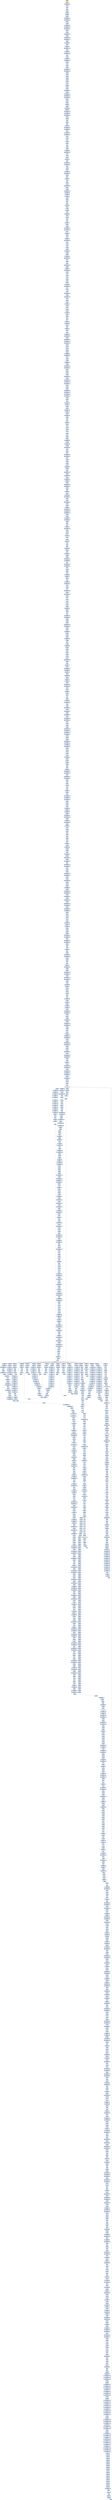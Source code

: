 digraph G {
node[shape=rectangle,style=filled,fillcolor=lightsteelblue,color=lightsteelblue]
bgcolor="transparent"
a0x004098ccpushl_ebp[label="start\npushl %ebp",color="lightgrey",fillcolor="orange"];
a0x004098cdmovl_esp_ebp[label="0x004098cd\nmovl %esp, %ebp"];
a0x004098cfaddl_0xffffffccUINT8_esp[label="0x004098cf\naddl $0xffffffcc<UINT8>, %esp"];
a0x004098d2pushl_ebx[label="0x004098d2\npushl %ebx"];
a0x004098d3pushl_esi[label="0x004098d3\npushl %esi"];
a0x004098d4pushl_edi[label="0x004098d4\npushl %edi"];
a0x004098d5xorl_eax_eax[label="0x004098d5\nxorl %eax, %eax"];
a0x004098d7movl_eax__16ebp_[label="0x004098d7\nmovl %eax, -16(%ebp)"];
a0x004098damovl_eax__36ebp_[label="0x004098da\nmovl %eax, -36(%ebp)"];
a0x004098ddcall_0x004030dc[label="0x004098dd\ncall 0x004030dc"];
a0x004030dcmovl_0x1400014UINT32_eax[label="0x004030dc\nmovl $0x1400014<UINT32>, %eax"];
a0x004030e1movl_0x8140922UINT32_edi[label="0x004030e1\nmovl $0x8140922<UINT32>, %edi"];
a0x004030e6xorl_edi_eax[label="0x004030e6\nxorl %edi, %eax"];
a0x004030e8movl_eax_ebx[label="0x004030e8\nmovl %eax, %ebx"];
a0x004030eaxorl_0xffffffffUINT32_ebx[label="0x004030ea\nxorl $0xffffffff<UINT32>, %ebx"];
a0x004030f0andl_0x709d9408UINT32_ebx[label="0x004030f0\nandl $0x709d9408<UINT32>, %ebx"];
a0x004030f6andl_0x8f626bf7UINT32_eax[label="0x004030f6\nandl $0x8f626bf7<UINT32>, %eax"];
a0x004030fcorl_ebx_eax[label="0x004030fc\norl %ebx, %eax"];
a0x004030femovl_eax_edi[label="0x004030fe\nmovl %eax, %edi"];
a0x00403100movl_0xae95cca9UINT32_ebx[label="0x00403100\nmovl $0xae95cca9<UINT32>, %ebx"];
a0x00403105xorl_ebx_edi[label="0x00403105\nxorl %ebx, %edi"];
a0x00403107xorl_0x516a3356UINT32_edi[label="0x00403107\nxorl $0x516a3356<UINT32>, %edi"];
a0x0040310dandl_0x79c95dbeUINT32_edi[label="0x0040310d\nandl $0x79c95dbe<UINT32>, %edi"];
a0x00403113call_0x00403b93[label="0x00403113\ncall 0x00403b93"];
a0x00403b93pushl_0x292667c6UINT32[label="0x00403b93\npushl $0x292667c6<UINT32>"];
a0x00403b98pushl_esi[label="0x00403b98\npushl %esi"];
a0x00403b99addl_0xcUINT8_esp[label="0x00403b99\naddl $0xc<UINT8>, %esp"];
a0x00403b9candl_0x8636a241UINT32_eax[label="0x00403b9c\nandl $0x8636a241<UINT32>, %eax"];
a0x00403ba2orl_edi_eax[label="0x00403ba2\norl %edi, %eax"];
a0x00403ba4pushl_0xd0d44a3UINT32[label="0x00403ba4\npushl $0xd0d44a3<UINT32>"];
a0x00403ba9movl_0x49a74422UINT32_edx[label="0x00403ba9\nmovl $0x49a74422<UINT32>, %edx"];
a0x00403baepopl_edi[label="0x00403bae\npopl %edi"];
a0x00403bafxorl_edi_edx[label="0x00403baf\nxorl %edi, %edx"];
a0x00403bb1pushl_0x1c2f8468UINT32[label="0x00403bb1\npushl $0x1c2f8468<UINT32>"];
a0x00403bb6movl_0x1e6bf564UINT32_ebx[label="0x00403bb6\nmovl $0x1e6bf564<UINT32>, %ebx"];
a0x00403bbbjmp_0x00402f0e[label="0x00403bbb\njmp 0x00402f0e"];
a0x00402f0epopl_ecx[label="0x00402f0e\npopl %ecx"];
a0x00402f0fxorl_ecx_ebx[label="0x00402f0f\nxorl %ecx, %ebx"];
a0x00402f11xorl_ebx_edx[label="0x00402f11\nxorl %ebx, %edx"];
a0x00402f13movl_0x5fcdc36eUINT32_ebx[label="0x00402f13\nmovl $0x5fcdc36e<UINT32>, %ebx"];
a0x00402f18movl_0x1963b3e3UINT32_esi[label="0x00402f18\nmovl $0x1963b3e3<UINT32>, %esi"];
a0x00402f1dxorl_ebx_esi[label="0x00402f1d\nxorl %ebx, %esi"];
a0x00402f1fxorl_esi_edx[label="0x00402f1f\nxorl %esi, %edx"];
a0x00402f21jmp_0x0040380a[label="0x00402f21\njmp 0x0040380a"];
a0x0040380axorl_edx_eax[label="0x0040380a\nxorl %edx, %eax"];
a0x0040380cxorl_edx_edx[label="0x0040380c\nxorl %edx, %edx"];
a0x0040380eaddl_eax_edx[label="0x0040380e\naddl %eax, %edx"];
a0x00403810decl_edx[label="0x00403810\ndecl %edx"];
a0x00403811movl_0x1edx__ebx[label="0x00403811\nmovl 0x1(%edx), %ebx"];
a0x00403814xorl_edx_edx[label="0x00403814\nxorl %edx, %edx"];
a0x00403816addl_ebx_edx[label="0x00403816\naddl %ebx, %edx"];
a0x00403818movl_0x25ff2d1aUINT32_ecx[label="0x00403818\nmovl $0x25ff2d1a<UINT32>, %ecx"];
a0x0040381djmp_0x0040438d[label="0x0040381d\njmp 0x0040438d"];
a0x0040438dxorl_0x25ff2d1bUINT32_ecx[label="0x0040438d\nxorl $0x25ff2d1b<UINT32>, %ecx"];
a0x00404393movl_0x7cb8003dUINT32_edi[label="0x00404393\nmovl $0x7cb8003d<UINT32>, %edi"];
a0x00404398movl_0x7cb8003dUINT32_esi[label="0x00404398\nmovl $0x7cb8003d<UINT32>, %esi"];
a0x0040439dxorl_edi_esi[label="0x0040439d\nxorl %edi, %esi"];
a0x0040439fxorl_esi_ecx[label="0x0040439f\nxorl %esi, %ecx"];
a0x004043a1subl_ecx_edx[label="0x004043a1\nsubl %ecx, %edx"];
a0x004043a3movl_0x1edx__eax[label="0x004043a3\nmovl 0x1(%edx), %eax"];
a0x004043a6call_0x00402b8c[label="0x004043a6\ncall 0x00402b8c"];
a0x00402b8cpushl_0xda22e7aUINT32[label="0x00402b8c\npushl $0xda22e7a<UINT32>"];
a0x00402b91addl_0x8UINT8_esp[label="0x00402b91\naddl $0x8<UINT8>, %esp"];
a0x00402b94movl_0x71da0ecfUINT32_edi[label="0x00402b94\nmovl $0x71da0ecf<UINT32>, %edi"];
a0x00402b99xorl_0x2eefe1bUINT32_edi[label="0x00402b99\nxorl $0x2eefe1b<UINT32>, %edi"];
a0x00402b9fmovl_0x1bd29fd4UINT32_ebx[label="0x00402b9f\nmovl $0x1bd29fd4<UINT32>, %ebx"];
a0x00402ba4xorl_ebx_edi[label="0x00402ba4\nxorl %ebx, %edi"];
a0x00402ba6movl_edi_ebx[label="0x00402ba6\nmovl %edi, %ebx"];
a0x00402ba8pushl_ebx[label="0x00402ba8\npushl %ebx"];
a0x00402ba9call_0x00403e26[label="0x00402ba9\ncall 0x00403e26"];
a0x00403e26pushl_ecx[label="0x00403e26\npushl %ecx"];
a0x00403e27addl_0x8UINT8_esp[label="0x00403e27\naddl $0x8<UINT8>, %esp"];
a0x00403e2amovl_0x4d5502aeUINT32_edi[label="0x00403e2a\nmovl $0x4d5502ae<UINT32>, %edi"];
a0x00403e2fxorl_0x760b049UINT32_edi[label="0x00403e2f\nxorl $0x760b049<UINT32>, %edi"];
a0x00403e35pushl_edi[label="0x00403e35\npushl %edi"];
a0x00403e36pushl_0x658ab334UINT32[label="0x00403e36\npushl $0x658ab334<UINT32>"];
a0x00403e3bmovl_0x6eb8b981UINT32_edx[label="0x00403e3b\nmovl $0x6eb8b981<UINT32>, %edx"];
a0x00403e40popl_edi[label="0x00403e40\npopl %edi"];
a0x00403e41xorl_edi_edx[label="0x00403e41\nxorl %edi, %edx"];
a0x00403e43popl_ebx[label="0x00403e43\npopl %ebx"];
a0x00403e44jmp_0x00403fc5[label="0x00403e44\njmp 0x00403fc5"];
a0x00403fc5xorl_ebx_edx[label="0x00403fc5\nxorl %ebx, %edx"];
a0x00403fc7popl_esi[label="0x00403fc7\npopl %esi"];
a0x00403fc8xorl_esi_edx[label="0x00403fc8\nxorl %esi, %edx"];
a0x00403fcaxorl_edx_eax[label="0x00403fca\nxorl %edx, %eax"];
a0x00403fccpushl_0x64dcc6aeUINT32[label="0x00403fcc\npushl $0x64dcc6ae<UINT32>"];
a0x00403fd1movl_0x6e16634cUINT32_ecx[label="0x00403fd1\nmovl $0x6e16634c<UINT32>, %ecx"];
a0x00403fd6popl_esi[label="0x00403fd6\npopl %esi"];
a0x00403fd7xorl_esi_ecx[label="0x00403fd7\nxorl %esi, %ecx"];
a0x00403fd9call_0x0040412f[label="0x00403fd9\ncall 0x0040412f"];
a0x0040412faddl_0x4UINT8_esp[label="0x0040412f\naddl $0x4<UINT8>, %esp"];
a0x00404132pushl_ecx[label="0x00404132\npushl %ecx"];
a0x00404133movl_0x1f4b9094UINT32_edi[label="0x00404133\nmovl $0x1f4b9094<UINT32>, %edi"];
a0x00404138xorl_0x73b2df22UINT32_edi[label="0x00404138\nxorl $0x73b2df22<UINT32>, %edi"];
a0x0040413epopl_ebx[label="0x0040413e\npopl %ebx"];
a0x0040413fxorl_ebx_edi[label="0x0040413f\nxorl %ebx, %edi"];
a0x00404141xorl_edi_eax[label="0x00404141\nxorl %edi, %eax"];
a0x00404143pushl_0x521eb50eUINT32[label="0x00404143\npushl $0x521eb50e<UINT32>"];
a0x00404148movl_0x6a319958UINT32_esi[label="0x00404148\nmovl $0x6a319958<UINT32>, %esi"];
a0x0040414dcall_0x00403b7e[label="0x0040414d\ncall 0x00403b7e"];
a0x00403b7epushl_ecx[label="0x00403b7e\npushl %ecx"];
a0x00403b7faddl_0x8UINT8_esp[label="0x00403b7f\naddl $0x8<UINT8>, %esp"];
a0x00403b82popl_ebx[label="0x00403b82\npopl %ebx"];
a0x00403b83xorl_ebx_esi[label="0x00403b83\nxorl %ebx, %esi"];
a0x00403b85xorl_esi_eax[label="0x00403b85\nxorl %esi, %eax"];
a0x00403b87movl_0x78e4ec53UINT32_ebx[label="0x00403b87\nmovl $0x78e4ec53<UINT32>, %ebx"];
a0x00403b8cxorl_ebx_eax[label="0x00403b8c\nxorl %ebx, %eax"];
a0x00403b8ejmp_0x00403bc0[label="0x00403b8e\njmp 0x00403bc0"];
a0x00403bc0xorl_0x6a6bd8c2UINT32_eax[label="0x00403bc0\nxorl $0x6a6bd8c2<UINT32>, %eax"];
a0x00403bc6addl_0xfffffffcUINT8_esp[label="0x00403bc6\naddl $0xfffffffc<UINT8>, %esp"];
a0x00403bc9movl_0x0UINT32_esi[label="0x00403bc9\nmovl $0x0<UINT32>, %esi"];
a0x00403bcemovl_0x0UINT32_ebx[label="0x00403bce\nmovl $0x0<UINT32>, %ebx"];
a0x00403bd3xorl_ebx_esi[label="0x00403bd3\nxorl %ebx, %esi"];
a0x00403bd5call_0x004035cb[label="0x00403bd5\ncall 0x004035cb"];
a0x004035cbpushl_ebx[label="0x004035cb\npushl %ebx"];
a0x004035ccpushl_edx[label="0x004035cc\npushl %edx"];
a0x004035cdaddl_0xcUINT8_esp[label="0x004035cd\naddl $0xc<UINT8>, %esp"];
a0x004035d0xorl_esp_esi[label="0x004035d0\nxorl %esp, %esi"];
a0x004035d2movl_esi_edx[label="0x004035d2\nmovl %esi, %edx"];
a0x004035d4movl_eax_edx_[label="0x004035d4\nmovl %eax, (%edx)"];
a0x004035d6popl_esi[label="0x004035d6\npopl %esi"];
a0x004035d7addl_0xfffffffcUINT8_esp[label="0x004035d7\naddl $0xfffffffc<UINT8>, %esp"];
a0x004035daxorl_edi_edi[label="0x004035da\nxorl %edi, %edi"];
a0x004035dccall_0x004040f2[label="0x004035dc\ncall 0x004040f2"];
a0x004040f2pushl_eax[label="0x004040f2\npushl %eax"];
a0x004040f3pushl_ebx[label="0x004040f3\npushl %ebx"];
a0x004040f4addl_0xcUINT8_esp[label="0x004040f4\naddl $0xc<UINT8>, %esp"];
a0x004040f7addl_esp_edi[label="0x004040f7\naddl %esp, %edi"];
a0x004040f9movl_esi_edi_[label="0x004040f9\nmovl %esi, (%edi)"];
a0x004040fbmovl_0x301cbfb4UINT32_edx[label="0x004040fb\nmovl $0x301cbfb4<UINT32>, %edx"];
a0x00404100xorl_0x1c46be57UINT32_edx[label="0x00404100\nxorl $0x1c46be57<UINT32>, %edx"];
a0x00404106pushl_edx[label="0x00404106\npushl %edx"];
a0x00404107pushl_0x8155c3UINT32[label="0x00404107\npushl $0x8155c3<UINT32>"];
a0x0040410ccall_0x004032c7[label="0x0040410c\ncall 0x004032c7"];
a0x004032c7pushl_ecx[label="0x004032c7\npushl %ecx"];
a0x004032c8addl_0x8UINT8_esp[label="0x004032c8\naddl $0x8<UINT8>, %esp"];
a0x004032cbmovl_0x1fd40d70UINT32_ebx[label="0x004032cb\nmovl $0x1fd40d70<UINT32>, %ebx"];
a0x004032d0popl_edx[label="0x004032d0\npopl %edx"];
a0x004032d1xorl_edx_ebx[label="0x004032d1\nxorl %edx, %ebx"];
a0x004032d3popl_ecx[label="0x004032d3\npopl %ecx"];
a0x004032d4xorl_ecx_ebx[label="0x004032d4\nxorl %ecx, %ebx"];
a0x004032d6movl_ebx_edx[label="0x004032d6\nmovl %ebx, %edx"];
a0x004032d8addl_0xfffffffcUINT8_esp[label="0x004032d8\naddl $0xfffffffc<UINT8>, %esp"];
a0x004032dbmovl_edx_esp_[label="0x004032db\nmovl %edx, (%esp)"];
a0x004032dejmp_0x00403421[label="0x004032de\njmp 0x00403421"];
a0x00403421pushl_0x46021822UINT32[label="0x00403421\npushl $0x46021822<UINT32>"];
a0x00403426movl_0x2a7c378eUINT32_ecx[label="0x00403426\nmovl $0x2a7c378e<UINT32>, %ecx"];
a0x0040342bpopl_edx[label="0x0040342b\npopl %edx"];
a0x0040342cxorl_edx_ecx[label="0x0040342c\nxorl %edx, %ecx"];
a0x0040342epushl_ecx[label="0x0040342e\npushl %ecx"];
a0x0040342fmovl_0x1aa40ae2UINT32_ecx[label="0x0040342f\nmovl $0x1aa40ae2<UINT32>, %ecx"];
a0x00403434call_0x00402ced[label="0x00403434\ncall 0x00402ced"];
a0x00402cedaddl_0x4UINT8_esp[label="0x00402ced\naddl $0x4<UINT8>, %esp"];
a0x00402cf0movl_0xb9d8732UINT32_edi[label="0x00402cf0\nmovl $0xb9d8732<UINT32>, %edi"];
a0x00402cf5xorl_ecx_edi[label="0x00402cf5\nxorl %ecx, %edi"];
a0x00402cf7popl_ebx[label="0x00402cf7\npopl %ebx"];
a0x00402cf8xorl_ebx_edi[label="0x00402cf8\nxorl %ebx, %edi"];
a0x00402cfapopl_eax[label="0x00402cfa\npopl %eax"];
a0x00402cfbxorl_eax_edi[label="0x00402cfb\nxorl %eax, %edi"];
a0x00402cfdxorl_edi_esi[label="0x00402cfd\nxorl %edi, %esi"];
a0x00402cffjmp_0x00403bf4[label="0x00402cff\njmp 0x00403bf4"];
a0x00403bf4pushl_0x77acba3eUINT32[label="0x00403bf4\npushl $0x77acba3e<UINT32>"];
a0x00403bf9movl_0x6b0e49acUINT32_eax[label="0x00403bf9\nmovl $0x6b0e49ac<UINT32>, %eax"];
a0x00403bfepopl_ebx[label="0x00403bfe\npopl %ebx"];
a0x00403bffxorl_ebx_eax[label="0x00403bff\nxorl %ebx, %eax"];
a0x00403c01pushl_eax[label="0x00403c01\npushl %eax"];
a0x00403c02movl_0x73600ff3UINT32_edx[label="0x00403c02\nmovl $0x73600ff3<UINT32>, %edx"];
a0x00403c07jmp_0x004033d2[label="0x00403c07\njmp 0x004033d2"];
a0x004033d2xorl_0x42f803e4UINT32_edx[label="0x004033d2\nxorl $0x42f803e4<UINT32>, %edx"];
a0x004033d8popl_ecx[label="0x004033d8\npopl %ecx"];
a0x004033d9xorl_ecx_edx[label="0x004033d9\nxorl %ecx, %edx"];
a0x004033dbxorl_edx_esi[label="0x004033db\nxorl %edx, %esi"];
a0x004033ddmovl_0x0UINT32_edi[label="0x004033dd\nmovl $0x0<UINT32>, %edi"];
a0x004033e2jmp_0x00403ee9[label="0x004033e2\njmp 0x00403ee9"];
a0x00403ee9xorl_esi_edi[label="0x00403ee9\nxorl %esi, %edi"];
a0x00403eebxorl_ebx_ebx[label="0x00403eeb\nxorl %ebx, %ebx"];
a0x00403eedaddl_edi_ebx[label="0x00403eed\naddl %edi, %ebx"];
a0x00403eefmovl_0x0UINT32_ecx[label="0x00403eef\nmovl $0x0<UINT32>, %ecx"];
a0x00403ef4xorl_ebx_ecx[label="0x00403ef4\nxorl %ebx, %ecx"];
a0x00403ef6call_0x00404174[label="0x00403ef6\ncall 0x00404174"];
a0x00404174pushl_edx[label="0x00404174\npushl %edx"];
a0x00404175pushl_edi[label="0x00404175\npushl %edi"];
a0x00404176addl_0xcUINT8_esp[label="0x00404176\naddl $0xc<UINT8>, %esp"];
a0x00404179addl_0xfffffffcUINT8_esp[label="0x00404179\naddl $0xfffffffc<UINT8>, %esp"];
a0x0040417cmovl_ecx_esp_[label="0x0040417c\nmovl %ecx, (%esp)"];
a0x0040417fpopl_eax[label="0x0040417f\npopl %eax"];
a0x00404180addl_0x0UINT8_eax[label="0x00404180\naddl $0x0<UINT8>, %eax"];
a0x00404183je_0x00403d2f[label="0x00404183\nje 0x00403d2f"];
a0x00404189popl_eax[label="0x00404189\npopl %eax"];
a0x0040418aaddl_0xfffffffcUINT8_esp[label="0x0040418a\naddl $0xfffffffc<UINT8>, %esp"];
a0x0040418dmovl_0x6113f7dcUINT32_edx[label="0x0040418d\nmovl $0x6113f7dc<UINT32>, %edx"];
a0x00404192jmp_0x004031bc[label="0x00404192\njmp 0x004031bc"];
a0x004031bcxorl_0x6d1c9035UINT32_edx[label="0x004031bc\nxorl $0x6d1c9035<UINT32>, %edx"];
a0x004031c2movl_0x80540e1UINT32_edi[label="0x004031c2\nmovl $0x80540e1<UINT32>, %edi"];
a0x004031c7movl_0x40a2708UINT32_ebx[label="0x004031c7\nmovl $0x40a2708<UINT32>, %ebx"];
a0x004031ccxorl_ebx_edi[label="0x004031cc\nxorl %ebx, %edi"];
a0x004031cexorl_edx_edi[label="0x004031ce\nxorl %edx, %edi"];
a0x004031d0xorl_esp_edi[label="0x004031d0\nxorl %esp, %edi"];
a0x004031d2movl_eax_edi_[label="0x004031d2\nmovl %eax, (%edi)"];
a0x004031d4jmp_0x00403d58[label="0x004031d4\njmp 0x00403d58"];
a0x00403d58pushl_0x646a00c5UINT32[label="0x00403d58\npushl $0x646a00c5<UINT32>"];
a0x00403d5dmovl_0x52f30b61UINT32_ecx[label="0x00403d5d\nmovl $0x52f30b61<UINT32>, %ecx"];
a0x00403d62popl_ebx[label="0x00403d62\npopl %ebx"];
a0x00403d63xorl_ebx_ecx[label="0x00403d63\nxorl %ebx, %ecx"];
a0x00403d65movl_ecx_edx[label="0x00403d65\nmovl %ecx, %edx"];
a0x00403d67xorl_0xffffffffUINT32_edx[label="0x00403d67\nxorl $0xffffffff<UINT32>, %edx"];
a0x00403d6djmp_0x00402ca4[label="0x00403d6d\njmp 0x00402ca4"];
a0x00402ca4andl_0x34af5379UINT32_edx[label="0x00402ca4\nandl $0x34af5379<UINT32>, %edx"];
a0x00402caaandl_0xcb50ac86UINT32_ecx[label="0x00402caa\nandl $0xcb50ac86<UINT32>, %ecx"];
a0x00402cb0orl_edx_ecx[label="0x00402cb0\norl %edx, %ecx"];
a0x00402cb2xorl_ebx_ebx[label="0x00402cb2\nxorl %ebx, %ebx"];
a0x00402cb4addl_ecx_ebx[label="0x00402cb4\naddl %ecx, %ebx"];
a0x00402cb6jmp_0x004032a5[label="0x00402cb6\njmp 0x004032a5"];
a0x004032a5movl_0x9d85beaaUINT32_edx[label="0x004032a5\nmovl $0x9d85beaa<UINT32>, %edx"];
a0x004032aaxorl_edx_ebx[label="0x004032aa\nxorl %edx, %ebx"];
a0x004032acxorl_0x627a4155UINT32_ebx[label="0x004032ac\nxorl $0x627a4155<UINT32>, %ebx"];
a0x004032b2andl_0x2bc647c1UINT32_ebx[label="0x004032b2\nandl $0x2bc647c1<UINT32>, %ebx"];
a0x004032b8andl_0xd439b83eUINT32_ecx[label="0x004032b8\nandl $0xd439b83e<UINT32>, %ecx"];
a0x004032beorl_ebx_ecx[label="0x004032be\norl %ebx, %ecx"];
a0x004032c0xorl_ecx_eax[label="0x004032c0\nxorl %ecx, %eax"];
a0x004032c2jmp_0x00402de1[label="0x004032c2\njmp 0x00402de1"];
a0x00402de1movl_0x18e850d9UINT32_edx[label="0x00402de1\nmovl $0x18e850d9<UINT32>, %edx"];
a0x00402de6xorl_0x37c2dcb7UINT32_edx[label="0x00402de6\nxorl $0x37c2dcb7<UINT32>, %edx"];
a0x00402decmovl_0x1a4c881UINT32_esi[label="0x00402dec\nmovl $0x1a4c881<UINT32>, %esi"];
a0x00402df1movl_0x321f798aUINT32_ebx[label="0x00402df1\nmovl $0x321f798a<UINT32>, %ebx"];
a0x00402df6xorl_esi_ebx[label="0x00402df6\nxorl %esi, %ebx"];
a0x00402df8call_0x00402ff4[label="0x00402df8\ncall 0x00402ff4"];
a0x00402ff4pushl_ebx[label="0x00402ff4\npushl %ebx"];
a0x00402ff5pushl_0x651d7a23UINT32[label="0x00402ff5\npushl $0x651d7a23<UINT32>"];
a0x00402ffaaddl_0xcUINT8_esp[label="0x00402ffa\naddl $0xc<UINT8>, %esp"];
a0x00402ffdxorl_edx_ebx[label="0x00402ffd\nxorl %edx, %ebx"];
a0x00402fffxorl_ebx_eax[label="0x00402fff\nxorl %ebx, %eax"];
a0x00403001andl_0xffffffffUINT32_eax[label="0x00403001\nandl $0xffffffff<UINT32>, %eax"];
a0x00403007movl_0x0UINT32_edi[label="0x00403007\nmovl $0x0<UINT32>, %edi"];
a0x0040300cxorl_eax_edi[label="0x0040300c\nxorl %eax, %edi"];
a0x0040300eaddl_0xfffffffcUINT8_esp[label="0x0040300e\naddl $0xfffffffc<UINT8>, %esp"];
a0x00403011call_0x00402c3a[label="0x00403011\ncall 0x00402c3a"];
a0x00402c3apushl_ecx[label="0x00402c3a\npushl %ecx"];
a0x00402c3bpushl_ebx[label="0x00402c3b\npushl %ebx"];
a0x00402c3caddl_0xcUINT8_esp[label="0x00402c3c\naddl $0xc<UINT8>, %esp"];
a0x00402c3fmovl_edi_esp_[label="0x00402c3f\nmovl %edi, (%esp)"];
a0x00402c42popl_esi[label="0x00402c42\npopl %esi"];
a0x00402c43movl_esi_edx[label="0x00402c43\nmovl %esi, %edx"];
a0x00402c45orl_eax_edx[label="0x00402c45\norl %eax, %edx"];
a0x00402c47je_0x004035f3[label="0x00402c47\nje 0x004035f3"];
a0x00402c4djmp_0x004038b0[label="0x00402c4d\njmp 0x004038b0"];
a0x004038b0popl_ecx[label="0x004038b0\npopl %ecx"];
a0x004038b1xorl_edx_edx[label="0x004038b1\nxorl %edx, %edx"];
a0x004038b3addl_ecx_edx[label="0x004038b3\naddl %ecx, %edx"];
a0x004038b5addl_0xfffffffcUINT8_esp[label="0x004038b5\naddl $0xfffffffc<UINT8>, %esp"];
a0x004038b8movl_edx_esp_[label="0x004038b8\nmovl %edx, (%esp)"];
a0x004038bbpushl_0x3d364ca2UINT32[label="0x004038bb\npushl $0x3d364ca2<UINT32>"];
a0x004038c0jmp_0x00403188[label="0x004038c0\njmp 0x00403188"];
a0x00403188movl_0x4ff07620UINT32_edi[label="0x00403188\nmovl $0x4ff07620<UINT32>, %edi"];
a0x0040318dpopl_eax[label="0x0040318d\npopl %eax"];
a0x0040318exorl_eax_edi[label="0x0040318e\nxorl %eax, %edi"];
a0x00403190pushl_edi[label="0x00403190\npushl %edi"];
a0x00403191movl_0x53f9f33bUINT32_edx[label="0x00403191\nmovl $0x53f9f33b<UINT32>, %edx"];
a0x00403196xorl_0x213fc9b9UINT32_edx[label="0x00403196\nxorl $0x213fc9b9<UINT32>, %edx"];
a0x0040319cpopl_esi[label="0x0040319c\npopl %esi"];
a0x0040319djmp_0x00403534[label="0x0040319d\njmp 0x00403534"];
a0x00403534xorl_esi_edx[label="0x00403534\nxorl %esi, %edx"];
a0x00403536xorl_ecx_edx[label="0x00403536\nxorl %ecx, %edx"];
a0x00403538movl_edx_esi[label="0x00403538\nmovl %edx, %esi"];
a0x0040353aaddl_0xfffffffcUINT8_esp[label="0x0040353a\naddl $0xfffffffc<UINT8>, %esp"];
a0x0040353dmovl_esi_esp_[label="0x0040353d\nmovl %esi, (%esp)"];
a0x00403540popl_edi[label="0x00403540\npopl %edi"];
a0x00403541movl_0x50d572a6UINT32_esi[label="0x00403541\nmovl $0x50d572a6<UINT32>, %esi"];
a0x00403546jmp_0x004034ed[label="0x00403546\njmp 0x004034ed"];
a0x004034edxorl_0xaf2a8d59UINT32_esi[label="0x004034ed\nxorl $0xaf2a8d59<UINT32>, %esi"];
a0x004034f3xorl_esi_edi[label="0x004034f3\nxorl %esi, %edi"];
a0x004034f5andl_0xffffffffUINT32_edi[label="0x004034f5\nandl $0xffffffff<UINT32>, %edi"];
a0x004034fbandl_0x0UINT32_edx[label="0x004034fb\nandl $0x0<UINT32>, %edx"];
a0x00403501orl_edi_edx[label="0x00403501\norl %edi, %edx"];
a0x00403503andl_0x6156694cUINT32_edx[label="0x00403503\nandl $0x6156694c<UINT32>, %edx"];
a0x00403509andl_0x9ea996b3UINT32_ecx[label="0x00403509\nandl $0x9ea996b3<UINT32>, %ecx"];
a0x0040350fcall_0x0040398d[label="0x0040350f\ncall 0x0040398d"];
a0x0040398dpushl_eax[label="0x0040398d\npushl %eax"];
a0x0040398eaddl_0x8UINT8_esp[label="0x0040398e\naddl $0x8<UINT8>, %esp"];
a0x00403991orl_edx_ecx[label="0x00403991\norl %edx, %ecx"];
a0x00403993pushl_0x1e887e3aUINT32[label="0x00403993\npushl $0x1e887e3a<UINT32>"];
a0x00403998movl_0x77fb0748UINT32_ebx[label="0x00403998\nmovl $0x77fb0748<UINT32>, %ebx"];
a0x0040399dpopl_edi[label="0x0040399d\npopl %edi"];
a0x0040399exorl_edi_ebx[label="0x0040399e\nxorl %edi, %ebx"];
a0x004039a0movl_0x66b4c483UINT32_esi[label="0x004039a0\nmovl $0x66b4c483<UINT32>, %esi"];
a0x004039a5xorl_esi_ebx[label="0x004039a5\nxorl %esi, %ebx"];
a0x004039a7call_0x00403585[label="0x004039a7\ncall 0x00403585"];
a0x00403585addl_0x4UINT8_esp[label="0x00403585\naddl $0x4<UINT8>, %esp"];
a0x00403588xorl_0x48c3c6f2UINT32_ebx[label="0x00403588\nxorl $0x48c3c6f2<UINT32>, %ebx"];
a0x0040358emovl_0x341b65d5UINT32_esi[label="0x0040358e\nmovl $0x341b65d5<UINT32>, %esi"];
a0x00403593movl_0x440cc268UINT32_edx[label="0x00403593\nmovl $0x440cc268<UINT32>, %edx"];
a0x00403598xorl_esi_edx[label="0x00403598\nxorl %esi, %edx"];
a0x0040359amovl_edx_esi[label="0x0040359a\nmovl %edx, %esi"];
a0x0040359cxorl_0xffffffffUINT32_esi[label="0x0040359c\nxorl $0xffffffff<UINT32>, %esi"];
a0x004035a2andl_0x3713dcbeUINT32_esi[label="0x004035a2\nandl $0x3713dcbe<UINT32>, %esi"];
a0x004035a8call_0x0040447d[label="0x004035a8\ncall 0x0040447d"];
a0x0040447dpushl_edx[label="0x0040447d\npushl %edx"];
a0x0040447epushl_esi[label="0x0040447e\npushl %esi"];
a0x0040447faddl_0xcUINT8_esp[label="0x0040447f\naddl $0xc<UINT8>, %esp"];
a0x00404482andl_0xc8ec2341UINT32_edx[label="0x00404482\nandl $0xc8ec2341<UINT32>, %edx"];
a0x00404488orl_esi_edx[label="0x00404488\norl %esi, %edx"];
a0x0040448axorl_ebx_edx[label="0x0040448a\nxorl %ebx, %edx"];
a0x0040448cxorl_ecx_edx[label="0x0040448c\nxorl %ecx, %edx"];
a0x0040448eaddl_0x0UINT8_edx[label="0x0040448e\naddl $0x0<UINT8>, %edx"];
a0x00404491je_0x00403d2f[label="0x00404491\nje 0x00403d2f"];
a0x00404497call_0x004037a8[label="0x00404497\ncall 0x004037a8"];
a0x004037a8addl_0x4UINT8_esp[label="0x004037a8\naddl $0x4<UINT8>, %esp"];
a0x004037abpopl_ebx[label="0x004037ab\npopl %ebx"];
a0x004037acpushl_ebx[label="0x004037ac\npushl %ebx"];
a0x004037adpopl_ecx[label="0x004037ad\npopl %ecx"];
a0x004037aeaddl_0xfffffffcUINT8_esp[label="0x004037ae\naddl $0xfffffffc<UINT8>, %esp"];
a0x004037b1movl_ecx_esp_[label="0x004037b1\nmovl %ecx, (%esp)"];
a0x004037b4popl_edx[label="0x004037b4\npopl %edx"];
a0x004037b5addl_0xfffffffcUINT8_esp[label="0x004037b5\naddl $0xfffffffc<UINT8>, %esp"];
a0x004037b8movl_edx_esp_[label="0x004037b8\nmovl %edx, (%esp)"];
a0x004037bbjmp_0x004039f1[label="0x004037bb\njmp 0x004039f1"];
a0x004039f1movl_0x420a1af9UINT32_esi[label="0x004039f1\nmovl $0x420a1af9<UINT32>, %esi"];
a0x004039f6xorl_0x4b2a1fd0UINT32_esi[label="0x004039f6\nxorl $0x4b2a1fd0<UINT32>, %esi"];
a0x004039fcpushl_esi[label="0x004039fc\npushl %esi"];
a0x004039fdmovl_0x220c8879UINT32_edi[label="0x004039fd\nmovl $0x220c8879<UINT32>, %edi"];
a0x00403a02xorl_0x400266caUINT32_edi[label="0x00403a02\nxorl $0x400266ca<UINT32>, %edi"];
a0x00403a08popl_eax[label="0x00403a08\npopl %eax"];
a0x00403a09xorl_eax_edi[label="0x00403a09\nxorl %eax, %edi"];
a0x00403a0bcall_0x00402c52[label="0x00403a0b\ncall 0x00402c52"];
a0x00402c52pushl_ebx[label="0x00402c52\npushl %ebx"];
a0x00402c53pushl_0x3b7deb0fUINT32[label="0x00402c53\npushl $0x3b7deb0f<UINT32>"];
a0x00402c58addl_0xcUINT8_esp[label="0x00402c58\naddl $0xc<UINT8>, %esp"];
a0x00402c5bmovl_edi_esi[label="0x00402c5b\nmovl %edi, %esi"];
a0x00402c5dpushl_esi[label="0x00402c5d\npushl %esi"];
a0x00402c5epushl_0x32ad1ab8UINT32[label="0x00402c5e\npushl $0x32ad1ab8<UINT32>"];
a0x00402c63movl_0x50ad3b1bUINT32_esi[label="0x00402c63\nmovl $0x50ad3b1b<UINT32>, %esi"];
a0x00402c68popl_eax[label="0x00402c68\npopl %eax"];
a0x00402c69xorl_eax_esi[label="0x00402c69\nxorl %eax, %esi"];
a0x00402c6bpushl_esi[label="0x00402c6b\npushl %esi"];
a0x00402c6cmovl_0x208b82bbUINT32_eax[label="0x00402c6c\nmovl $0x208b82bb<UINT32>, %eax"];
a0x00402c71jmp_0x00404469[label="0x00402c71\njmp 0x00404469"];
a0x00404469movl_0x4c32e416UINT32_ecx[label="0x00404469\nmovl $0x4c32e416<UINT32>, %ecx"];
a0x0040446exorl_eax_ecx[label="0x0040446e\nxorl %eax, %ecx"];
a0x00404470popl_edi[label="0x00404470\npopl %edi"];
a0x00404471xorl_edi_ecx[label="0x00404471\nxorl %edi, %ecx"];
a0x00404473popl_edx[label="0x00404473\npopl %edx"];
a0x00404474xorl_edx_ecx[label="0x00404474\nxorl %edx, %ecx"];
a0x00404476xorl_ecx_ebx[label="0x00404476\nxorl %ecx, %ebx"];
a0x00404478jmp_0x00403d72[label="0x00404478\njmp 0x00403d72"];
a0x00403d72andl_0xffffffUINT32_ebx[label="0x00403d72\nandl $0xffffff<UINT32>, %ebx"];
a0x00403d78testl_ebx_ebx[label="0x00403d78\ntestl %ebx, %ebx"];
a0x00403d7aje_0x00403d2f[label="0x00403d7a\nje 0x00403d2f"];
a0x00403d80popl_esi[label="0x00403d80\npopl %esi"];
a0x00403d81movl_0xd0015beUINT32_ecx[label="0x00403d81\nmovl $0xd0015be<UINT32>, %ecx"];
a0x00403d86movl_0xd0015beUINT32_edi[label="0x00403d86\nmovl $0xd0015be<UINT32>, %edi"];
a0x00403d8bxorl_ecx_edi[label="0x00403d8b\nxorl %ecx, %edi"];
a0x00403d8djmp_0x0040442b[label="0x00403d8d\njmp 0x0040442b"];
a0x0040442bxorl_esi_edi[label="0x0040442b\nxorl %esi, %edi"];
a0x0040442dmovl_0x638c8a63UINT32_eax[label="0x0040442d\nmovl $0x638c8a63<UINT32>, %eax"];
a0x00404432movl_0x638c8a63UINT32_ebx[label="0x00404432\nmovl $0x638c8a63<UINT32>, %ebx"];
a0x00404437xorl_eax_ebx[label="0x00404437\nxorl %eax, %ebx"];
a0x00404439xorl_edi_ebx[label="0x00404439\nxorl %edi, %ebx"];
a0x0040443baddl_0xfffffffcUINT8_esp[label="0x0040443b\naddl $0xfffffffc<UINT8>, %esp"];
a0x0040443emovl_ebx_esp_[label="0x0040443e\nmovl %ebx, (%esp)"];
a0x00404441jmp_0x00403040[label="0x00404441\njmp 0x00403040"];
a0x00403040movl_esi_ecx[label="0x00403040\nmovl %esi, %ecx"];
a0x00403042addl_0xfffffffcUINT8_esp[label="0x00403042\naddl $0xfffffffc<UINT8>, %esp"];
a0x00403045movl_ecx_esp_[label="0x00403045\nmovl %ecx, (%esp)"];
a0x00403048popl_edi[label="0x00403048\npopl %edi"];
a0x00403049movl_edi_ebx[label="0x00403049\nmovl %edi, %ebx"];
a0x0040304baddl_0xfffffffcUINT8_esp[label="0x0040304b\naddl $0xfffffffc<UINT8>, %esp"];
a0x0040304emovl_ebx_esp_[label="0x0040304e\nmovl %ebx, (%esp)"];
a0x00403051jmp_0x00403300[label="0x00403051\njmp 0x00403300"];
a0x00403300popl_eax[label="0x00403300\npopl %eax"];
a0x00403301xorl_edi_edi[label="0x00403301\nxorl %edi, %edi"];
a0x00403303addl_eax_edi[label="0x00403303\naddl %eax, %edi"];
a0x00403305xorl_ecx_ecx[label="0x00403305\nxorl %ecx, %ecx"];
a0x00403307addl_edi_ecx[label="0x00403307\naddl %edi, %ecx"];
a0x00403309movl_0xd6aebb66UINT32_edx[label="0x00403309\nmovl $0xd6aebb66<UINT32>, %edx"];
a0x0040330ecall_0x00403280[label="0x0040330e\ncall 0x00403280"];
a0x00403280pushl_edi[label="0x00403280\npushl %edi"];
a0x00403281addl_0x8UINT8_esp[label="0x00403281\naddl $0x8<UINT8>, %esp"];
a0x00403284xorl_edx_ecx[label="0x00403284\nxorl %edx, %ecx"];
a0x00403286xorl_0x29514499UINT32_ecx[label="0x00403286\nxorl $0x29514499<UINT32>, %ecx"];
a0x0040328candl_0xffffffffUINT32_ecx[label="0x0040328c\nandl $0xffffffff<UINT32>, %ecx"];
a0x00403292andl_0x0UINT32_edi[label="0x00403292\nandl $0x0<UINT32>, %edi"];
a0x00403298orl_ecx_edi[label="0x00403298\norl %ecx, %edi"];
a0x0040329aandl_0xffffffffUINT32_edi[label="0x0040329a\nandl $0xffffffff<UINT32>, %edi"];
a0x004032a0call_0x004041e4[label="0x004032a0\ncall 0x004041e4"];
a0x004041e4addl_0x4UINT8_esp[label="0x004041e4\naddl $0x4<UINT8>, %esp"];
a0x004041e7andl_0x0UINT32_eax[label="0x004041e7\nandl $0x0<UINT32>, %eax"];
a0x004041edorl_edi_eax[label="0x004041ed\norl %edi, %eax"];
a0x004041efandl_0xee27da4aUINT32_eax[label="0x004041ef\nandl $0xee27da4a<UINT32>, %eax"];
a0x004041f5andl_0x11d825b5UINT32_esi[label="0x004041f5\nandl $0x11d825b5<UINT32>, %esi"];
a0x004041fborl_eax_esi[label="0x004041fb\norl %eax, %esi"];
a0x004041fdmovl_esi_edi[label="0x004041fd\nmovl %esi, %edi"];
a0x004041ffxorl_0x0UINT32_edi[label="0x004041ff\nxorl $0x0<UINT32>, %edi"];
a0x00404205jmp_0x00402f47[label="0x00404205\njmp 0x00402f47"];
a0x00402f47je_0x00403d2f[label="0x00402f47\nje 0x00403d2f"];
a0x00403d2fpopl_esi[label="0x00403d2f\npopl %esi"];
a0x00403d30jmp_0x00402eb1[label="0x00403d30\njmp 0x00402eb1"];
a0x00402eb1pushl_0x3f57786fUINT32[label="0x00402eb1\npushl $0x3f57786f<UINT32>"];
a0x00402eb6movl_0x4d460011UINT32_eax[label="0x00402eb6\nmovl $0x4d460011<UINT32>, %eax"];
a0x00402ebbpopl_edx[label="0x00402ebb\npopl %edx"];
a0x00402ebcxorl_edx_eax[label="0x00402ebc\nxorl %edx, %eax"];
a0x00402ebemovl_0x44b191a5UINT32_esi[label="0x00402ebe\nmovl $0x44b191a5<UINT32>, %esi"];
a0x00402ec3xorl_esi_eax[label="0x00402ec3\nxorl %esi, %eax"];
a0x00402ec5movl_0xf557378UINT32_esi[label="0x00402ec5\nmovl $0xf557378<UINT32>, %esi"];
a0x00402ecajmp_0x00402e65[label="0x00402eca\njmp 0x00402e65"];
a0x00402e65xorl_0x7a3b1a64UINT32_esi[label="0x00402e65\nxorl $0x7a3b1a64<UINT32>, %esi"];
a0x00402e6bpushl_esi[label="0x00402e6b\npushl %esi"];
a0x00402e6cmovl_0x202470d3UINT32_edi[label="0x00402e6c\nmovl $0x202470d3<UINT32>, %edi"];
a0x00402e71xorl_0x23e8ea14UINT32_edi[label="0x00402e71\nxorl $0x23e8ea14<UINT32>, %edi"];
a0x00402e77popl_edx[label="0x00402e77\npopl %edx"];
a0x00402e78xorl_edx_edi[label="0x00402e78\nxorl %edx, %edi"];
a0x00402e7axorl_eax_edi[label="0x00402e7a\nxorl %eax, %edi"];
a0x00402e7cjmp_0x00402d78[label="0x00402e7c\njmp 0x00402d78"];
a0x00402d78movl_0x2f819950UINT32_eax[label="0x00402d78\nmovl $0x2f819950<UINT32>, %eax"];
a0x00402d7dxorl_0x2d41c050UINT32_eax[label="0x00402d7d\nxorl $0x2d41c050<UINT32>, %eax"];
a0x00402d83movl_0x6f97c85dUINT32_esi[label="0x00402d83\nmovl $0x6f97c85d<UINT32>, %esi"];
a0x00402d88movl_0x4fbfccceUINT32_edx[label="0x00402d88\nmovl $0x4fbfccce<UINT32>, %edx"];
a0x00402d8dxorl_esi_edx[label="0x00402d8d\nxorl %esi, %edx"];
a0x00402d8fjmp_0x00403f2d[label="0x00402d8f\njmp 0x00403f2d"];
a0x00403f2dxorl_edx_eax[label="0x00403f2d\nxorl %edx, %eax"];
a0x00403f2fmovl_0x7b78d0fbUINT32_edx[label="0x00403f2f\nmovl $0x7b78d0fb<UINT32>, %edx"];
a0x00403f34xorl_0xb2e030fUINT32_edx[label="0x00403f34\nxorl $0xb2e030f<UINT32>, %edx"];
a0x00403f3amovl_0x9d8759UINT32_esi[label="0x00403f3a\nmovl $0x9d8759<UINT32>, %esi"];
a0x00403f3fmovl_0x7d33093eUINT32_ecx[label="0x00403f3f\nmovl $0x7d33093e<UINT32>, %ecx"];
a0x00403f44xorl_esi_ecx[label="0x00403f44\nxorl %esi, %ecx"];
a0x00403f46jmp_0x0040340d[label="0x00403f46\njmp 0x0040340d"];
a0x0040340dxorl_edx_ecx[label="0x0040340d\nxorl %edx, %ecx"];
a0x0040340fxorl_eax_ecx[label="0x0040340f\nxorl %eax, %ecx"];
a0x00403411xorl_ecx_edi[label="0x00403411\nxorl %ecx, %edi"];
a0x00403413addl_0xfffffffcUINT8_esp[label="0x00403413\naddl $0xfffffffc<UINT8>, %esp"];
a0x00403416xorl_edx_edx[label="0x00403416\nxorl %edx, %edx"];
a0x00403418addl_esp_edx[label="0x00403418\naddl %esp, %edx"];
a0x0040341amovl_edi_edx_[label="0x0040341a\nmovl %edi, (%edx)"];
a0x0040341ccall_0x00403a31[label="0x0040341c\ncall 0x00403a31"];
a0x00403a31pushl_eax[label="0x00403a31\npushl %eax"];
a0x00403a32pushl_ecx[label="0x00403a32\npushl %ecx"];
a0x00403a33addl_0xcUINT8_esp[label="0x00403a33\naddl $0xc<UINT8>, %esp"];
a0x00403a36movl_0x66329926UINT32_eax[label="0x00403a36\nmovl $0x66329926<UINT32>, %eax"];
a0x00403a3bxorl_0x4e2f5d73UINT32_eax[label="0x00403a3b\nxorl $0x4e2f5d73<UINT32>, %eax"];
a0x00403a41pushl_eax[label="0x00403a41\npushl %eax"];
a0x00403a42movl_0x6393d219UINT32_eax[label="0x00403a42\nmovl $0x6393d219<UINT32>, %eax"];
a0x00403a47movl_0x4b370e94UINT32_esi[label="0x00403a47\nmovl $0x4b370e94<UINT32>, %esi"];
a0x00403a4cxorl_eax_esi[label="0x00403a4c\nxorl %eax, %esi"];
a0x00403a4epopl_edi[label="0x00403a4e\npopl %edi"];
a0x00403a4fxorl_edi_esi[label="0x00403a4f\nxorl %edi, %esi"];
a0x00403a51call_0x00402f26[label="0x00403a51\ncall 0x00402f26"];
a0x00402f26pushl_esi[label="0x00402f26\npushl %esi"];
a0x00402f27pushl_ebx[label="0x00402f27\npushl %ebx"];
a0x00402f28addl_0xcUINT8_esp[label="0x00402f28\naddl $0xc<UINT8>, %esp"];
a0x00402f2bmovl_esi_eax[label="0x00402f2b\nmovl %esi, %eax"];
a0x00402f2dpushl_eax[label="0x00402f2d\npushl %eax"];
a0x00402f2emovl_0xb9191bbUINT32_edi[label="0x00402f2e\nmovl $0xb9191bb<UINT32>, %edi"];
a0x00402f33xorl_0x7dbb491bUINT32_edi[label="0x00402f33\nxorl $0x7dbb491b<UINT32>, %edi"];
a0x00402f39movl_0x4db0159UINT32_eax[label="0x00402f39\nmovl $0x4db0159<UINT32>, %eax"];
a0x00402f3exorl_eax_edi[label="0x00402f3e\nxorl %eax, %edi"];
a0x00402f40movl_edi_eax[label="0x00402f40\nmovl %edi, %eax"];
a0x00402f42call_0x00403016[label="0x00402f42\ncall 0x00403016"];
a0x00403016pushl_edx[label="0x00403016\npushl %edx"];
a0x00403017pushl_0x3372f6b9UINT32[label="0x00403017\npushl $0x3372f6b9<UINT32>"];
a0x0040301caddl_0xcUINT8_esp[label="0x0040301c\naddl $0xc<UINT8>, %esp"];
a0x0040301faddl_0xfffffffcUINT8_esp[label="0x0040301f\naddl $0xfffffffc<UINT8>, %esp"];
a0x00403022movl_eax_esp_[label="0x00403022\nmovl %eax, (%esp)"];
a0x00403025movl_0x4008000UINT32_ecx[label="0x00403025\nmovl $0x4008000<UINT32>, %ecx"];
a0x0040302amovl_0x12000001UINT32_eax[label="0x0040302a\nmovl $0x12000001<UINT32>, %eax"];
a0x0040302fxorl_eax_ecx[label="0x0040302f\nxorl %eax, %ecx"];
a0x00403031pushl_0x6f44c5d3UINT32[label="0x00403031\npushl $0x6f44c5d3<UINT32>"];
a0x00403036movl_0x6760e0ddUINT32_edi[label="0x00403036\nmovl $0x6760e0dd<UINT32>, %edi"];
a0x0040303bcall_0x00403a95[label="0x0040303b\ncall 0x00403a95"];
a0x00403a95addl_0x4UINT8_esp[label="0x00403a95\naddl $0x4<UINT8>, %esp"];
a0x00403a98popl_eax[label="0x00403a98\npopl %eax"];
a0x00403a99xorl_eax_edi[label="0x00403a99\nxorl %eax, %edi"];
a0x00403a9bxorl_edi_ecx[label="0x00403a9b\nxorl %edi, %ecx"];
a0x00403a9dpopl_esi[label="0x00403a9d\npopl %esi"];
a0x00403a9exorl_esi_ecx[label="0x00403a9e\nxorl %esi, %ecx"];
a0x00403aa0popl_edx[label="0x00403aa0\npopl %edx"];
a0x00403aa1call_0x004043e9[label="0x00403aa1\ncall 0x004043e9"];
a0x004043e9pushl_ebx[label="0x004043e9\npushl %ebx"];
a0x004043eapushl_esi[label="0x004043ea\npushl %esi"];
a0x004043ebaddl_0xcUINT8_esp[label="0x004043eb\naddl $0xc<UINT8>, %esp"];
a0x004043eexorl_edx_ecx[label="0x004043ee\nxorl %edx, %ecx"];
a0x004043f0addl_0xfffffffcUINT8_esp[label="0x004043f0\naddl $0xfffffffc<UINT8>, %esp"];
a0x004043f3movl_esp_edi[label="0x004043f3\nmovl %esp, %edi"];
a0x004043f5movl_ecx_edi_[label="0x004043f5\nmovl %ecx, (%edi)"];
a0x004043f7popl_esi[label="0x004043f7\npopl %esi"];
a0x004043f8addl_0xfffffffcUINT8_esp[label="0x004043f8\naddl $0xfffffffc<UINT8>, %esp"];
a0x004043fbmovl_esi_esp_[label="0x004043fb\nmovl %esi, (%esp)"];
a0x004043femovl_0x580b1254UINT32_eax[label="0x004043fe\nmovl $0x580b1254<UINT32>, %eax"];
a0x00404403jmp_0x00403ccc[label="0x00404403\njmp 0x00403ccc"];
a0x00403cccxorl_0x742be0c6UINT32_eax[label="0x00403ccc\nxorl $0x742be0c6<UINT32>, %eax"];
a0x00403cd2pushl_eax[label="0x00403cd2\npushl %eax"];
a0x00403cd3movl_0x61b1e85bUINT32_ecx[label="0x00403cd3\nmovl $0x61b1e85b<UINT32>, %ecx"];
a0x00403cd8xorl_0x2919c666UINT32_ecx[label="0x00403cd8\nxorl $0x2919c666<UINT32>, %ecx"];
a0x00403cdepopl_edi[label="0x00403cde\npopl %edi"];
a0x00403cdfjmp_0x00403a56[label="0x00403cdf\njmp 0x00403a56"];
a0x00403a56xorl_edi_ecx[label="0x00403a56\nxorl %edi, %ecx"];
a0x00403a58movl_0x14171761UINT32_eax[label="0x00403a58\nmovl $0x14171761<UINT32>, %eax"];
a0x00403a5dmovl_0x5cb2f966UINT32_edi[label="0x00403a5d\nmovl $0x5cb2f966<UINT32>, %edi"];
a0x00403a62xorl_eax_edi[label="0x00403a62\nxorl %eax, %edi"];
a0x00403a64xorl_edi_ecx[label="0x00403a64\nxorl %edi, %ecx"];
a0x00403a66movl_0x71727139UINT32_eax[label="0x00403a66\nmovl $0x71727139<UINT32>, %eax"];
a0x00403a6bjmp_0x00403ce4[label="0x00403a6b\njmp 0x00403ce4"];
a0x00403ce4xorl_eax_ecx[label="0x00403ce4\nxorl %eax, %ecx"];
a0x00403ce6movl_ecx_edi[label="0x00403ce6\nmovl %ecx, %edi"];
a0x00403ce8addl_0xfffffffcUINT8_esp[label="0x00403ce8\naddl $0xfffffffc<UINT8>, %esp"];
a0x00403cebmovl_edi_esp_[label="0x00403ceb\nmovl %edi, (%esp)"];
a0x00403ceemovl_0x37000202UINT32_edi[label="0x00403cee\nmovl $0x37000202<UINT32>, %edi"];
a0x00403cf3movl_0x405a5404UINT32_eax[label="0x00403cf3\nmovl $0x405a5404<UINT32>, %eax"];
a0x00403cf8xorl_eax_edi[label="0x00403cf8\nxorl %eax, %edi"];
a0x00403cfamovl_0x656a84f8UINT32_ecx[label="0x00403cfa\nmovl $0x656a84f8<UINT32>, %ecx"];
a0x00403cffjmp_0x00404446[label="0x00403cff\njmp 0x00404446"];
a0x00404446xorl_0x293b5013UINT32_ecx[label="0x00404446\nxorl $0x293b5013<UINT32>, %ecx"];
a0x0040444cxorl_edi_ecx[label="0x0040444c\nxorl %edi, %ecx"];
a0x0040444emovl_0x50040100UINT32_edx[label="0x0040444e\nmovl $0x50040100<UINT32>, %edx"];
a0x00404453movl_0x422400UINT32_eax[label="0x00404453\nmovl $0x422400<UINT32>, %eax"];
a0x00404458xorl_eax_edx[label="0x00404458\nxorl %eax, %edx"];
a0x0040445amovl_0x1f6599bUINT32_eax[label="0x0040445a\nmovl $0x1f6599b<UINT32>, %eax"];
a0x0040445fmovl_0x5d7d182UINT32_edi[label="0x0040445f\nmovl $0x5d7d182<UINT32>, %edi"];
a0x00404464jmp_0x00402d1c[label="0x00404464\njmp 0x00402d1c"];
a0x00402d1cxorl_eax_edi[label="0x00402d1c\nxorl %eax, %edi"];
a0x00402d1exorl_edi_edx[label="0x00402d1e\nxorl %edi, %edx"];
a0x00402d20xorl_ecx_edx[label="0x00402d20\nxorl %ecx, %edx"];
a0x00402d22popl_esi[label="0x00402d22\npopl %esi"];
a0x00402d23xorl_esi_edx[label="0x00402d23\nxorl %esi, %edx"];
a0x00402d25addl_0xfffffffcUINT8_esp[label="0x00402d25\naddl $0xfffffffc<UINT8>, %esp"];
a0x00402d28movl_0x0UINT32_ecx[label="0x00402d28\nmovl $0x0<UINT32>, %ecx"];
a0x00402d2dmovl_0x0UINT32_edi[label="0x00402d2d\nmovl $0x0<UINT32>, %edi"];
a0x00402d32jmp_0x004034cb[label="0x00402d32\njmp 0x004034cb"];
a0x004034cbxorl_edi_ecx[label="0x004034cb\nxorl %edi, %ecx"];
a0x004034cdxorl_esp_ecx[label="0x004034cd\nxorl %esp, %ecx"];
a0x004034cfmovl_edx_ecx_[label="0x004034cf\nmovl %edx, (%ecx)"];
a0x004034d1movl_0x385fe076UINT32_esi[label="0x004034d1\nmovl $0x385fe076<UINT32>, %esi"];
a0x004034d6xorl_0x457eadcfUINT32_esi[label="0x004034d6\nxorl $0x457eadcf<UINT32>, %esi"];
a0x004034dcpushl_esi[label="0x004034dc\npushl %esi"];
a0x004034ddmovl_0x1b66c5a1UINT32_ecx[label="0x004034dd\nmovl $0x1b66c5a1<UINT32>, %ecx"];
a0x004034e2xorl_0x4b0437bdUINT32_ecx[label="0x004034e2\nxorl $0x4b0437bd<UINT32>, %ecx"];
a0x004034e8call_0x00402cd4[label="0x004034e8\ncall 0x00402cd4"];
a0x00402cd4pushl_ebx[label="0x00402cd4\npushl %ebx"];
a0x00402cd5pushl_edi[label="0x00402cd5\npushl %edi"];
a0x00402cd6addl_0xcUINT8_esp[label="0x00402cd6\naddl $0xc<UINT8>, %esp"];
a0x00402cd9popl_edx[label="0x00402cd9\npopl %edx"];
a0x00402cdaxorl_edx_ecx[label="0x00402cda\nxorl %edx, %ecx"];
a0x00402cdcmovl_0x58c010UINT32_eax[label="0x00402cdc\nmovl $0x58c010<UINT32>, %eax"];
a0x00402ce1movl_0x60801ec4UINT32_edx[label="0x00402ce1\nmovl $0x60801ec4<UINT32>, %edx"];
a0x00402ce6xorl_edx_eax[label="0x00402ce6\nxorl %edx, %eax"];
a0x00402ce8call_0x004031ef[label="0x00402ce8\ncall 0x004031ef"];
a0x004031efpushl_esi[label="0x004031ef\npushl %esi"];
a0x004031f0pushl_edx[label="0x004031f0\npushl %edx"];
a0x004031f1addl_0xcUINT8_esp[label="0x004031f1\naddl $0xc<UINT8>, %esp"];
a0x004031f4movl_0x1705d946UINT32_edi[label="0x004031f4\nmovl $0x1705d946<UINT32>, %edi"];
a0x004031f9xorl_edi_eax[label="0x004031f9\nxorl %edi, %eax"];
a0x004031fbxorl_ecx_eax[label="0x004031fb\nxorl %ecx, %eax"];
a0x004031fdmovl_0x282a490bUINT32_edi[label="0x004031fd\nmovl $0x282a490b<UINT32>, %edi"];
a0x00403202movl_0x3400080UINT32_edx[label="0x00403202\nmovl $0x3400080<UINT32>, %edx"];
a0x00403207xorl_edx_edi[label="0x00403207\nxorl %edx, %edi"];
a0x00403209movl_0x379f578cUINT32_edx[label="0x00403209\nmovl $0x379f578c<UINT32>, %edx"];
a0x0040320emovl_0x2819c37bUINT32_ecx[label="0x0040320e\nmovl $0x2819c37b<UINT32>, %ecx"];
a0x00403213call_0x004038e6[label="0x00403213\ncall 0x004038e6"];
a0x004038e6pushl_ecx[label="0x004038e6\npushl %ecx"];
a0x004038e7pushl_0x7a6d719cUINT32[label="0x004038e7\npushl $0x7a6d719c<UINT32>"];
a0x004038ecaddl_0xcUINT8_esp[label="0x004038ec\naddl $0xc<UINT8>, %esp"];
a0x004038efxorl_edx_ecx[label="0x004038ef\nxorl %edx, %ecx"];
a0x004038f1xorl_edi_ecx[label="0x004038f1\nxorl %edi, %ecx"];
a0x004038f3xorl_ecx_eax[label="0x004038f3\nxorl %ecx, %eax"];
a0x004038f5movl_eax_edx[label="0x004038f5\nmovl %eax, %edx"];
a0x004038f7pushl_edx[label="0x004038f7\npushl %edx"];
a0x004038f8popl_ecx[label="0x004038f8\npopl %ecx"];
a0x004038f9addl_0xfffffffcUINT8_esp[label="0x004038f9\naddl $0xfffffffc<UINT8>, %esp"];
a0x004038fccall_0x004040b2[label="0x004038fc\ncall 0x004040b2"];
a0x004040b2addl_0x4UINT8_esp[label="0x004040b2\naddl $0x4<UINT8>, %esp"];
a0x004040b5movl_ecx_esp_[label="0x004040b5\nmovl %ecx, (%esp)"];
a0x004040b8movl_0x0UINT32_ecx[label="0x004040b8\nmovl $0x0<UINT32>, %ecx"];
a0x004040bdmovl_0x0UINT32_edi[label="0x004040bd\nmovl $0x0<UINT32>, %edi"];
a0x004040c2xorl_edi_ecx[label="0x004040c2\nxorl %edi, %ecx"];
a0x004040c4movl_0x59ea3f58UINT32_esi[label="0x004040c4\nmovl $0x59ea3f58<UINT32>, %esi"];
a0x004040c9xorl_0x59ea3f58UINT32_esi[label="0x004040c9\nxorl $0x59ea3f58<UINT32>, %esi"];
a0x004040cfxorl_esi_ecx[label="0x004040cf\nxorl %esi, %ecx"];
a0x004040d1xorl_esp_ecx[label="0x004040d1\nxorl %esp, %ecx"];
a0x004040d3jmp_0x00402bae[label="0x004040d3\njmp 0x00402bae"];
a0x00402baeaddl_0xfffffffcUINT8_esp[label="0x00402bae\naddl $0xfffffffc<UINT8>, %esp"];
a0x00402bb1movl_ecx_esp_[label="0x00402bb1\nmovl %ecx, (%esp)"];
a0x00402bb4movl_0x18100409UINT32_eax[label="0x00402bb4\nmovl $0x18100409<UINT32>, %eax"];
a0x00402bb9movl_0x62003362UINT32_ecx[label="0x00402bb9\nmovl $0x62003362<UINT32>, %ecx"];
a0x00402bbexorl_ecx_eax[label="0x00402bbe\nxorl %ecx, %eax"];
a0x00402bc0call_0x00403147[label="0x00402bc0\ncall 0x00403147"];
a0x00403147pushl_ecx[label="0x00403147\npushl %ecx"];
a0x00403148pushl_ebx[label="0x00403148\npushl %ebx"];
a0x00403149addl_0xcUINT8_esp[label="0x00403149\naddl $0xc<UINT8>, %esp"];
a0x0040314cmovl_0x6c062ef0UINT32_esi[label="0x0040314c\nmovl $0x6c062ef0<UINT32>, %esi"];
a0x00403151movl_0x35a8e7fbUINT32_edx[label="0x00403151\nmovl $0x35a8e7fb<UINT32>, %edx"];
a0x00403156xorl_esi_edx[label="0x00403156\nxorl %esi, %edx"];
a0x00403158xorl_eax_edx[label="0x00403158\nxorl %eax, %edx"];
a0x0040315amovl_0x356087dUINT32_ecx[label="0x0040315a\nmovl $0x356087d<UINT32>, %ecx"];
a0x0040315fmovl_0x33a3b4ebUINT32_eax[label="0x0040315f\nmovl $0x33a3b4eb<UINT32>, %eax"];
a0x00403164xorl_ecx_eax[label="0x00403164\nxorl %ecx, %eax"];
a0x00403166jmp_0x00404241[label="0x00403166\njmp 0x00404241"];
a0x00404241xorl_eax_edx[label="0x00404241\nxorl %eax, %edx"];
a0x00404243movl_0x130b03faUINT32_ecx[label="0x00404243\nmovl $0x130b03fa<UINT32>, %ecx"];
a0x00404248xorl_ecx_edx[label="0x00404248\nxorl %ecx, %edx"];
a0x0040424amovl_0x5de05332UINT32_ecx[label="0x0040424a\nmovl $0x5de05332<UINT32>, %ecx"];
a0x0040424fmovl_0x2af6ebbaUINT32_esi[label="0x0040424f\nmovl $0x2af6ebba<UINT32>, %esi"];
a0x00404254call_0x00403e6c[label="0x00404254\ncall 0x00403e6c"];
a0x00403e6cpushl_ebx[label="0x00403e6c\npushl %ebx"];
a0x00403e6daddl_0x8UINT8_esp[label="0x00403e6d\naddl $0x8<UINT8>, %esp"];
a0x00403e70xorl_ecx_esi[label="0x00403e70\nxorl %ecx, %esi"];
a0x00403e72movl_0x4b0b59fdUINT32_eax[label="0x00403e72\nmovl $0x4b0b59fd<UINT32>, %eax"];
a0x00403e77xorl_0x52386f4UINT32_eax[label="0x00403e77\nxorl $0x52386f4<UINT32>, %eax"];
a0x00403e7dxorl_esi_eax[label="0x00403e7d\nxorl %esi, %eax"];
a0x00403e7fmovl_0x4fe1f71bUINT32_ecx[label="0x00403e7f\nmovl $0x4fe1f71b<UINT32>, %ecx"];
a0x00403e84xorl_0x7fbd980eUINT32_ecx[label="0x00403e84\nxorl $0x7fbd980e<UINT32>, %ecx"];
a0x00403e8amovl_0x37f057cbUINT32_edi[label="0x00403e8a\nmovl $0x37f057cb<UINT32>, %edi"];
a0x00403e8fjmp_0x00403118[label="0x00403e8f\njmp 0x00403118"];
a0x00403118xorl_0x3e92dfcfUINT32_edi[label="0x00403118\nxorl $0x3e92dfcf<UINT32>, %edi"];
a0x0040311exorl_ecx_edi[label="0x0040311e\nxorl %ecx, %edi"];
a0x00403120xorl_eax_edi[label="0x00403120\nxorl %eax, %edi"];
a0x00403122xorl_edi_edx[label="0x00403122\nxorl %edi, %edx"];
a0x00403124call_edx_[label="0x00403124\ncall (%edx)"];
LoadLibraryA_kernel32_dll[label="LoadLibraryA@kernel32.dll",color="lightgrey",fillcolor="lightgrey"];
a0x00403126addl_0x10UINT8_esp[label="0x00403126\naddl $0x10<UINT8>, %esp"];
a0x00403129pushl_0x3dd0d217UINT32[label="0x00403129\npushl $0x3dd0d217<UINT32>"];
a0x0040312ejmp_0x00402e97[label="0x0040312e\njmp 0x00402e97"];
a0x00402e97movl_0x3dd0d217UINT32_edx[label="0x00402e97\nmovl $0x3dd0d217<UINT32>, %edx"];
a0x00402e9cpopl_esi[label="0x00402e9c\npopl %esi"];
a0x00402e9dxorl_esi_edx[label="0x00402e9d\nxorl %esi, %edx"];
a0x00402e9fxorl_eax_edx[label="0x00402e9f\nxorl %eax, %edx"];
a0x00402ea1pushl_edx[label="0x00402ea1\npushl %edx"];
a0x00402ea2popl_esi[label="0x00402ea2\npopl %esi"];
a0x00402ea3jmp_0x00402c91[label="0x00402ea3\njmp 0x00402c91"];
a0x00402c91movl_esi_edi[label="0x00402c91\nmovl %esi, %edi"];
a0x00402c93pushl_edi[label="0x00402c93\npushl %edi"];
a0x00402c94popl_ecx[label="0x00402c94\npopl %ecx"];
a0x00402c95movl_0x488a81a0UINT32_edx[label="0x00402c95\nmovl $0x488a81a0<UINT32>, %edx"];
a0x00402c9amovl_0x4111818UINT32_edi[label="0x00402c9a\nmovl $0x4111818<UINT32>, %edi"];
a0x00402c9fjmp_0x0040427d[label="0x00402c9f\njmp 0x0040427d"];
a0x0040427dxorl_edi_edx[label="0x0040427d\nxorl %edi, %edx"];
a0x0040427fmovl_0x6c9bcd9aUINT32_edi[label="0x0040427f\nmovl $0x6c9bcd9a<UINT32>, %edi"];
a0x00404284xorl_edi_edx[label="0x00404284\nxorl %edi, %edx"];
a0x00404286movl_0x40000040UINT32_esi[label="0x00404286\nmovl $0x40000040<UINT32>, %esi"];
a0x0040428bmovl_0x94002001UINT32_edi[label="0x0040428b\nmovl $0x94002001<UINT32>, %edi"];
a0x00404290jmp_0x00402e54[label="0x00404290\njmp 0x00402e54"];
a0x00402e54xorl_edi_esi[label="0x00402e54\nxorl %edi, %esi"];
a0x00402e56xorl_esi_edx[label="0x00402e56\nxorl %esi, %edx"];
a0x00402e58movl_edx_edi[label="0x00402e58\nmovl %edx, %edi"];
a0x00402e5apushl_edi[label="0x00402e5a\npushl %edi"];
a0x00402e5bpushl_0x714e6d9aUINT32[label="0x00402e5b\npushl $0x714e6d9a<UINT32>"];
a0x00402e60call_0x00403ca8[label="0x00402e60\ncall 0x00403ca8"];
a0x00403ca8pushl_0x50bf3a13UINT32[label="0x00403ca8\npushl $0x50bf3a13<UINT32>"];
a0x00403cadpushl_ecx[label="0x00403cad\npushl %ecx"];
a0x00403caeaddl_0xcUINT8_esp[label="0x00403cae\naddl $0xc<UINT8>, %esp"];
a0x00403cb1movl_0x112e6cdaUINT32_edi[label="0x00403cb1\nmovl $0x112e6cda<UINT32>, %edi"];
a0x00403cb6popl_esi[label="0x00403cb6\npopl %esi"];
a0x00403cb7xorl_esi_edi[label="0x00403cb7\nxorl %esi, %edi"];
a0x00403cb9movl_0x706ff053UINT32_esi[label="0x00403cb9\nmovl $0x706ff053<UINT32>, %esi"];
a0x00403cbemovl_0x4670d0adUINT32_edx[label="0x00403cbe\nmovl $0x4670d0ad<UINT32>, %edx"];
a0x00403cc3xorl_esi_edx[label="0x00403cc3\nxorl %esi, %edx"];
a0x00403cc5movl_edx_esi[label="0x00403cc5\nmovl %edx, %esi"];
a0x00403cc7call_0x00403c3e[label="0x00403cc7\ncall 0x00403c3e"];
a0x00403c3eaddl_0x4UINT8_esp[label="0x00403c3e\naddl $0x4<UINT8>, %esp"];
a0x00403c41xorl_0xffffffffUINT32_esi[label="0x00403c41\nxorl $0xffffffff<UINT32>, %esi"];
a0x00403c47andl_0x300b2457UINT32_esi[label="0x00403c47\nandl $0x300b2457<UINT32>, %esi"];
a0x00403c4dandl_0xcff4dba8UINT32_edx[label="0x00403c4d\nandl $0xcff4dba8<UINT32>, %edx"];
a0x00403c53orl_esi_edx[label="0x00403c53\norl %esi, %edx"];
a0x00403c55xorl_edx_edi[label="0x00403c55\nxorl %edx, %edi"];
a0x00403c57movl_edi_esi[label="0x00403c57\nmovl %edi, %esi"];
a0x00403c59jmp_0x00402d37[label="0x00403c59\njmp 0x00402d37"];
a0x00402d37movl_esi_edx[label="0x00402d37\nmovl %esi, %edx"];
a0x00402d39movl_0xc75c7bedUINT32_esi[label="0x00402d39\nmovl $0xc75c7bed<UINT32>, %esi"];
a0x00402d3exorl_esi_edx[label="0x00402d3e\nxorl %esi, %edx"];
a0x00402d40xorl_0x38a38412UINT32_edx[label="0x00402d40\nxorl $0x38a38412<UINT32>, %edx"];
a0x00402d46andl_0x3006a9bUINT32_edx[label="0x00402d46\nandl $0x3006a9b<UINT32>, %edx"];
a0x00402d4candl_0xfcff9564UINT32_edi[label="0x00402d4c\nandl $0xfcff9564<UINT32>, %edi"];
a0x00402d52call_0x00403eb2[label="0x00402d52\ncall 0x00403eb2"];
a0x00403eb2pushl_esi[label="0x00403eb2\npushl %esi"];
a0x00403eb3addl_0x8UINT8_esp[label="0x00403eb3\naddl $0x8<UINT8>, %esp"];
a0x00403eb6orl_edx_edi[label="0x00403eb6\norl %edx, %edi"];
a0x00403eb8movl_edi_esi[label="0x00403eb8\nmovl %edi, %esi"];
a0x00403ebamovl_esi_edx[label="0x00403eba\nmovl %esi, %edx"];
a0x00403ebcmovl_edx_esi[label="0x00403ebc\nmovl %edx, %esi"];
a0x00403ebeaddl_0xfffffffcUINT8_esp[label="0x00403ebe\naddl $0xfffffffc<UINT8>, %esp"];
a0x00403ec1movl_esi_esp_[label="0x00403ec1\nmovl %esi, (%esp)"];
a0x00403ec4movl_0x11c92e07UINT32_esi[label="0x00403ec4\nmovl $0x11c92e07<UINT32>, %esi"];
a0x00403ec9jmp_0x004032e3[label="0x00403ec9\njmp 0x004032e3"];
a0x004032e3movl_0x46244080UINT32_edi[label="0x004032e3\nmovl $0x46244080<UINT32>, %edi"];
a0x004032e8xorl_edi_esi[label="0x004032e8\nxorl %edi, %esi"];
a0x004032eamovl_0x7a94fc3UINT32_edi[label="0x004032ea\nmovl $0x7a94fc3<UINT32>, %edi"];
a0x004032efxorl_edi_esi[label="0x004032ef\nxorl %edi, %esi"];
a0x004032f1pushl_0x120a9f01UINT32[label="0x004032f1\npushl $0x120a9f01<UINT32>"];
a0x004032f6movl_0x6c3b9b42UINT32_edx[label="0x004032f6\nmovl $0x6c3b9b42<UINT32>, %edx"];
a0x004032fbcall_0x00404370[label="0x004032fb\ncall 0x00404370"];
a0x00404370pushl_eax[label="0x00404370\npushl %eax"];
a0x00404371addl_0x8UINT8_esp[label="0x00404371\naddl $0x8<UINT8>, %esp"];
a0x00404374popl_edi[label="0x00404374\npopl %edi"];
a0x00404375xorl_edi_edx[label="0x00404375\nxorl %edi, %edx"];
a0x00404377movl_0x53d4476UINT32_edi[label="0x00404377\nmovl $0x53d4476<UINT32>, %edi"];
a0x0040437cxorl_edi_edx[label="0x0040437c\nxorl %edi, %edx"];
a0x0040437exorl_0x7b240004UINT32_edx[label="0x0040437e\nxorl $0x7b240004<UINT32>, %edx"];
a0x00404384xorl_edx_esi[label="0x00404384\nxorl %edx, %esi"];
a0x00404386movl_esi_edi[label="0x00404386\nmovl %esi, %edi"];
a0x00404388jmp_0x00403261[label="0x00404388\njmp 0x00403261"];
a0x00403261pushl_edi[label="0x00403261\npushl %edi"];
a0x00403262movl_0x397206f2UINT32_edi[label="0x00403262\nmovl $0x397206f2<UINT32>, %edi"];
a0x00403267xorl_0x1771a169UINT32_edi[label="0x00403267\nxorl $0x1771a169<UINT32>, %edi"];
a0x0040326dpushl_edi[label="0x0040326d\npushl %edi"];
a0x0040326epushl_0x6dcda60bUINT32[label="0x0040326e\npushl $0x6dcda60b<UINT32>"];
a0x00403273movl_0x6d24f5baUINT32_esi[label="0x00403273\nmovl $0x6d24f5ba<UINT32>, %esi"];
a0x00403278popl_edi[label="0x00403278\npopl %edi"];
a0x00403279xorl_edi_esi[label="0x00403279\nxorl %edi, %esi"];
a0x0040327bjmp_0x004037c0[label="0x0040327b\njmp 0x004037c0"];
a0x004037c0movl_0x5a989d7cUINT32_edi[label="0x004037c0\nmovl $0x5a989d7c<UINT32>, %edi"];
a0x004037c5xorl_edi_esi[label="0x004037c5\nxorl %edi, %esi"];
a0x004037c7popl_edx[label="0x004037c7\npopl %edx"];
a0x004037c8xorl_edx_esi[label="0x004037c8\nxorl %edx, %esi"];
a0x004037camovl_esi_edi[label="0x004037ca\nmovl %esi, %edi"];
a0x004037cccall_0x004040d8[label="0x004037cc\ncall 0x004040d8"];
a0x004040d8pushl_esi[label="0x004040d8\npushl %esi"];
a0x004040d9addl_0x8UINT8_esp[label="0x004040d9\naddl $0x8<UINT8>, %esp"];
a0x004040dcpushl_edi[label="0x004040dc\npushl %edi"];
a0x004040ddxorl_esi_esi[label="0x004040dd\nxorl %esi, %esi"];
a0x004040dfaddl_esp_esi[label="0x004040df\naddl %esp, %esi"];
a0x004040e1movl_esi_edi[label="0x004040e1\nmovl %esi, %edi"];
a0x004040e3pushl_edi[label="0x004040e3\npushl %edi"];
a0x004040e4popl_edx[label="0x004040e4\npopl %edx"];
a0x004040e5addl_0xfffffffcUINT8_esp[label="0x004040e5\naddl $0xfffffffc<UINT8>, %esp"];
a0x004040e8movl_0x34644bd5UINT32_esi[label="0x004040e8\nmovl $0x34644bd5<UINT32>, %esi"];
a0x004040edjmp_0x00404018[label="0x004040ed\njmp 0x00404018"];
a0x00404018xorl_0x34644bd5UINT32_esi[label="0x00404018\nxorl $0x34644bd5<UINT32>, %esi"];
a0x0040401exorl_esp_esi[label="0x0040401e\nxorl %esp, %esi"];
a0x00404020movl_edx_esi_[label="0x00404020\nmovl %edx, (%esi)"];
a0x00404022addl_0xfffffffcUINT8_esp[label="0x00404022\naddl $0xfffffffc<UINT8>, %esp"];
a0x00404025movl_esp_edx[label="0x00404025\nmovl %esp, %edx"];
a0x00404027call_0x0040449c[label="0x00404027\ncall 0x0040449c"];
a0x0040449caddl_0x4UINT8_esp[label="0x0040449c\naddl $0x4<UINT8>, %esp"];
a0x0040449fmovl_ecx_edx_[label="0x0040449f\nmovl %ecx, (%edx)"];
a0x004044a1movl_0x15d2b0faUINT32_edi[label="0x004044a1\nmovl $0x15d2b0fa<UINT32>, %edi"];
a0x004044a6xorl_0x4501704aUINT32_edi[label="0x004044a6\nxorl $0x4501704a<UINT32>, %edi"];
a0x004044acpushl_edi[label="0x004044ac\npushl %edi"];
a0x004044adpushl_0x5f93a488UINT32[label="0x004044ad\npushl $0x5f93a488<UINT32>"];
a0x004044b2movl_0x52228e5fUINT32_edx[label="0x004044b2\nmovl $0x52228e5f<UINT32>, %edx"];
a0x004044b7jmp_0x00404226[label="0x004044b7\njmp 0x00404226"];
a0x00404226popl_edi[label="0x00404226\npopl %edi"];
a0x00404227xorl_edi_edx[label="0x00404227\nxorl %edi, %edx"];
a0x00404229popl_esi[label="0x00404229\npopl %esi"];
a0x0040422axorl_esi_edx[label="0x0040422a\nxorl %esi, %edx"];
a0x0040422cmovl_edx_esi[label="0x0040422c\nmovl %edx, %esi"];
a0x0040422emovl_esi_edi[label="0x0040422e\nmovl %esi, %edi"];
a0x00404230xorl_0xffffffffUINT32_edi[label="0x00404230\nxorl $0xffffffff<UINT32>, %edi"];
a0x00404236andl_0xffffffffUINT32_edi[label="0x00404236\nandl $0xffffffff<UINT32>, %edi"];
a0x0040423ccall_0x004043c6[label="0x0040423c\ncall 0x004043c6"];
a0x004043c6addl_0x4UINT8_esp[label="0x004043c6\naddl $0x4<UINT8>, %esp"];
a0x004043c9andl_0x0UINT32_esi[label="0x004043c9\nandl $0x0<UINT32>, %esi"];
a0x004043cforl_edi_esi[label="0x004043cf\norl %edi, %esi"];
a0x004043d1andl_0x5d222a4fUINT32_esi[label="0x004043d1\nandl $0x5d222a4f<UINT32>, %esi"];
a0x004043d7andl_0xa2ddd5b0UINT32_edx[label="0x004043d7\nandl $0xa2ddd5b0<UINT32>, %edx"];
a0x004043ddorl_esi_edx[label="0x004043dd\norl %esi, %edx"];
a0x004043dfmovl_0x4cc9a051UINT32_ecx[label="0x004043df\nmovl $0x4cc9a051<UINT32>, %ecx"];
a0x004043e4call_0x004035fe[label="0x004043e4\ncall 0x004035fe"];
a0x004035fepushl_eax[label="0x004035fe\npushl %eax"];
a0x004035ffaddl_0x8UINT8_esp[label="0x004035ff\naddl $0x8<UINT8>, %esp"];
a0x00403602movl_0x12044800UINT32_edi[label="0x00403602\nmovl $0x12044800<UINT32>, %edi"];
a0x00403607xorl_edi_ecx[label="0x00403607\nxorl %edi, %ecx"];
a0x00403609movl_0x5ecde9c1UINT32_edi[label="0x00403609\nmovl $0x5ecde9c1<UINT32>, %edi"];
a0x0040360exorl_edi_ecx[label="0x0040360e\nxorl %edi, %ecx"];
a0x00403610movl_0x1ed854b8UINT32_edi[label="0x00403610\nmovl $0x1ed854b8<UINT32>, %edi"];
a0x00403615movl_0x1ed854b8UINT32_esi[label="0x00403615\nmovl $0x1ed854b8<UINT32>, %esi"];
a0x0040361axorl_edi_esi[label="0x0040361a\nxorl %edi, %esi"];
a0x0040361cxorl_esi_ecx[label="0x0040361c\nxorl %esi, %ecx"];
a0x0040361ecall_0x00403948[label="0x0040361e\ncall 0x00403948"];
a0x00403948pushl_eax[label="0x00403948\npushl %eax"];
a0x00403949pushl_ebx[label="0x00403949\npushl %ebx"];
a0x0040394aaddl_0xcUINT8_esp[label="0x0040394a\naddl $0xc<UINT8>, %esp"];
a0x0040394dxorl_ecx_edx[label="0x0040394d\nxorl %ecx, %edx"];
a0x0040394fcall_edx_[label="0x0040394f\ncall (%edx)"];
GetProcAddress_kernel32_dll[label="GetProcAddress@kernel32.dll",color="lightgrey",fillcolor="lightgrey"];
a0x00403951addl_0x10UINT8_esp[label="0x00403951\naddl $0x10<UINT8>, %esp"];
a0x00403954pushl_0x1ced527bUINT32[label="0x00403954\npushl $0x1ced527b<UINT32>"];
a0x00403959movl_0x342b45d2UINT32_ecx[label="0x00403959\nmovl $0x342b45d2<UINT32>, %ecx"];
a0x0040395epopl_edx[label="0x0040395e\npopl %edx"];
a0x0040395fxorl_edx_ecx[label="0x0040395f\nxorl %edx, %ecx"];
a0x00403961movl_0xa39de03UINT32_edx[label="0x00403961\nmovl $0xa39de03<UINT32>, %edx"];
a0x00403966call_0x00404152[label="0x00403966\ncall 0x00404152"];
a0x00404152pushl_0xfb0027UINT32[label="0x00404152\npushl $0xfb0027<UINT32>"];
a0x00404157pushl_eax[label="0x00404157\npushl %eax"];
a0x00404158addl_0xcUINT8_esp[label="0x00404158\naddl $0xc<UINT8>, %esp"];
a0x0040415bxorl_edx_ecx[label="0x0040415b\nxorl %edx, %ecx"];
a0x0040415dpushl_0x5c06a94bUINT32[label="0x0040415d\npushl $0x5c06a94b<UINT32>"];
a0x00404162movl_0x6024bd3bUINT32_edi[label="0x00404162\nmovl $0x6024bd3b<UINT32>, %edi"];
a0x00404167popl_esi[label="0x00404167\npopl %esi"];
a0x00404168xorl_esi_edi[label="0x00404168\nxorl %esi, %edi"];
a0x0040416amovl_0x39f5dbeUINT32_esi[label="0x0040416a\nmovl $0x39f5dbe<UINT32>, %esi"];
a0x0040416fjmp_0x0040402c[label="0x0040416f\njmp 0x0040402c"];
a0x0040402cxorl_esi_edi[label="0x0040402c\nxorl %esi, %edi"];
a0x0040402exorl_ecx_edi[label="0x0040402e\nxorl %ecx, %edi"];
a0x00404030movl_0x28ac9f0aUINT32_esi[label="0x00404030\nmovl $0x28ac9f0a<UINT32>, %esi"];
a0x00404035movl_0x28ac9f0aUINT32_ecx[label="0x00404035\nmovl $0x28ac9f0a<UINT32>, %ecx"];
a0x0040403axorl_esi_ecx[label="0x0040403a\nxorl %esi, %ecx"];
a0x0040403cxorl_edi_ecx[label="0x0040403c\nxorl %edi, %ecx"];
a0x0040403emovl_0x7a2122ccUINT32_edx[label="0x0040403e\nmovl $0x7a2122cc<UINT32>, %edx"];
a0x00404043movl_0x85dedd33UINT32_esi[label="0x00404043\nmovl $0x85dedd33<UINT32>, %esi"];
a0x00404048jmp_0x00402cbb[label="0x00404048\njmp 0x00402cbb"];
a0x00402cbbxorl_esi_edx[label="0x00402cbb\nxorl %esi, %edx"];
a0x00402cbdxorl_edx_ecx[label="0x00402cbd\nxorl %edx, %ecx"];
a0x00402cbfandl_0x1d428064UINT32_ecx[label="0x00402cbf\nandl $0x1d428064<UINT32>, %ecx"];
a0x00402cc5andl_0xe2bd7f9bUINT32_edi[label="0x00402cc5\nandl $0xe2bd7f9b<UINT32>, %edi"];
a0x00402ccborl_ecx_edi[label="0x00402ccb\norl %ecx, %edi"];
a0x00402ccdxorl_edx_edx[label="0x00402ccd\nxorl %edx, %edx"];
a0x00402ccfcall_0x00403aa6[label="0x00402ccf\ncall 0x00403aa6"];
a0x00403aa6addl_0x4UINT8_esp[label="0x00403aa6\naddl $0x4<UINT8>, %esp"];
a0x00403aa9addl_edi_edx[label="0x00403aa9\naddl %edi, %edx"];
a0x00403aabpushl_edx[label="0x00403aab\npushl %edx"];
a0x00403aacpopl_ecx[label="0x00403aac\npopl %ecx"];
a0x00403aadaddl_0xfffffffcUINT8_esp[label="0x00403aad\naddl $0xfffffffc<UINT8>, %esp"];
a0x00403ab0movl_ecx_esp_[label="0x00403ab0\nmovl %ecx, (%esp)"];
a0x00403ab3movl_0x114820c2UINT32_ecx[label="0x00403ab3\nmovl $0x114820c2<UINT32>, %ecx"];
a0x00403ab8movl_0xa05c04UINT32_edx[label="0x00403ab8\nmovl $0xa05c04<UINT32>, %edx"];
a0x00403abdxorl_edx_ecx[label="0x00403abd\nxorl %edx, %ecx"];
a0x00403abfcall_0x00403056[label="0x00403abf\ncall 0x00403056"];
a0x00403056pushl_edx[label="0x00403056\npushl %edx"];
a0x00403057addl_0x8UINT8_esp[label="0x00403057\naddl $0x8<UINT8>, %esp"];
a0x0040305amovl_0x11e87cc6UINT32_esi[label="0x0040305a\nmovl $0x11e87cc6<UINT32>, %esi"];
a0x0040305fxorl_esi_ecx[label="0x0040305f\nxorl %esi, %ecx"];
a0x00403061xorl_esp_ecx[label="0x00403061\nxorl %esp, %ecx"];
a0x00403063movl_0x0UINT32_edi[label="0x00403063\nmovl $0x0<UINT32>, %edi"];
a0x00403068movl_0x0UINT32_edx[label="0x00403068\nmovl $0x0<UINT32>, %edx"];
a0x0040306dxorl_edx_edi[label="0x0040306d\nxorl %edx, %edi"];
a0x0040306fxorl_ecx_edi[label="0x0040306f\nxorl %ecx, %edi"];
a0x00403071addl_0xfffffffcUINT8_esp[label="0x00403071\naddl $0xfffffffc<UINT8>, %esp"];
a0x00403074call_0x00403840[label="0x00403074\ncall 0x00403840"];
a0x00403840addl_0x4UINT8_esp[label="0x00403840\naddl $0x4<UINT8>, %esp"];
a0x00403843movl_edi_esp_[label="0x00403843\nmovl %edi, (%esp)"];
a0x00403846pushl_0x6f4614cbUINT32[label="0x00403846\npushl $0x6f4614cb<UINT32>"];
a0x0040384bmovl_0x7af2033UINT32_esi[label="0x0040384b\nmovl $0x7af2033<UINT32>, %esi"];
a0x00403850popl_edi[label="0x00403850\npopl %edi"];
a0x00403851xorl_edi_esi[label="0x00403851\nxorl %edi, %esi"];
a0x00403853pushl_esi[label="0x00403853\npushl %esi"];
a0x00403854call_0x00403dd2[label="0x00403854\ncall 0x00403dd2"];
a0x00403dd2addl_0x4UINT8_esp[label="0x00403dd2\naddl $0x4<UINT8>, %esp"];
a0x00403dd5pushl_0x1b4b9c4UINT32[label="0x00403dd5\npushl $0x1b4b9c4<UINT32>"];
a0x00403ddamovl_0x2f4990f0UINT32_edi[label="0x00403dda\nmovl $0x2f4990f0<UINT32>, %edi"];
a0x00403ddfpopl_esi[label="0x00403ddf\npopl %esi"];
a0x00403de0xorl_esi_edi[label="0x00403de0\nxorl %esi, %edi"];
a0x00403de2pushl_0x7d9cb9b4UINT32[label="0x00403de2\npushl $0x7d9cb9b4<UINT32>"];
a0x00403de7movl_0x755b317dUINT32_ecx[label="0x00403de7\nmovl $0x755b317d<UINT32>, %ecx"];
a0x00403decpopl_esi[label="0x00403dec\npopl %esi"];
a0x00403dedcall_0x00402dfd[label="0x00403ded\ncall 0x00402dfd"];
a0x00402dfdpushl_0x3dd9324cUINT32[label="0x00402dfd\npushl $0x3dd9324c<UINT32>"];
a0x00402e02addl_0x8UINT8_esp[label="0x00402e02\naddl $0x8<UINT8>, %esp"];
a0x00402e05xorl_esi_ecx[label="0x00402e05\nxorl %esi, %ecx"];
a0x00402e07xorl_edi_ecx[label="0x00402e07\nxorl %edi, %ecx"];
a0x00402e09popl_edx[label="0x00402e09\npopl %edx"];
a0x00402e0axorl_edx_ecx[label="0x00402e0a\nxorl %edx, %ecx"];
a0x00402e0cmovl_0x6a1ab94aUINT32_edx[label="0x00402e0c\nmovl $0x6a1ab94a<UINT32>, %edx"];
a0x00402e11xorl_0x6ba32dd6UINT32_edx[label="0x00402e11\nxorl $0x6ba32dd6<UINT32>, %edx"];
a0x00402e17jmp_0x004042b6[label="0x00402e17\njmp 0x004042b6"];
a0x004042b6movl_0x5848a94cUINT32_edi[label="0x004042b6\nmovl $0x5848a94c<UINT32>, %edi"];
a0x004042bbxorl_edi_edx[label="0x004042bb\nxorl %edi, %edx"];
a0x004042bdxorl_edx_ecx[label="0x004042bd\nxorl %edx, %ecx"];
a0x004042bfmovl_0x0UINT32_edi[label="0x004042bf\nmovl $0x0<UINT32>, %edi"];
a0x004042c4xorl_ecx_edi[label="0x004042c4\nxorl %ecx, %edi"];
a0x004042c6movl_edi_esi[label="0x004042c6\nmovl %edi, %esi"];
a0x004042c8jmp_0x004042cd[label="0x004042c8\njmp 0x004042cd"];
a0x004042cdxorl_0xffffffffUINT32_esi[label="0x004042cd\nxorl $0xffffffff<UINT32>, %esi"];
a0x004042d3andl_0xffffffffUINT32_esi[label="0x004042d3\nandl $0xffffffff<UINT32>, %esi"];
a0x004042d9andl_0x0UINT32_edi[label="0x004042d9\nandl $0x0<UINT32>, %edi"];
a0x004042dforl_esi_edi[label="0x004042df\norl %esi, %edi"];
a0x004042e1andl_0x1722a895UINT32_edi[label="0x004042e1\nandl $0x1722a895<UINT32>, %edi"];
a0x004042e7jmp_0x00402d94[label="0x004042e7\njmp 0x00402d94"];
a0x00402d94andl_0xe8dd576aUINT32_ecx[label="0x00402d94\nandl $0xe8dd576a<UINT32>, %ecx"];
a0x00402d9aorl_edi_ecx[label="0x00402d9a\norl %edi, %ecx"];
a0x00402d9caddl_0xfffffffcUINT8_esp[label="0x00402d9c\naddl $0xfffffffc<UINT8>, %esp"];
a0x00402d9fmovl_esp_edi[label="0x00402d9f\nmovl %esp, %edi"];
a0x00402da1movl_edi_esi[label="0x00402da1\nmovl %edi, %esi"];
a0x00402da3xorl_edx_edx[label="0x00402da3\nxorl %edx, %edx"];
a0x00402da5addl_esi_edx[label="0x00402da5\naddl %esi, %edx"];
a0x00402da7movl_ecx_edx_[label="0x00402da7\nmovl %ecx, (%edx)"];
a0x00402da9jmp_0x0040344e[label="0x00402da9\njmp 0x0040344e"];
a0x0040344emovl_0x90000UINT32_edx[label="0x0040344e\nmovl $0x90000<UINT32>, %edx"];
a0x00403453movl_0x82820eUINT32_edi[label="0x00403453\nmovl $0x82820e<UINT32>, %edi"];
a0x00403458xorl_edi_edx[label="0x00403458\nxorl %edi, %edx"];
a0x0040345amovl_0x2131bc4cUINT32_edi[label="0x0040345a\nmovl $0x2131bc4c<UINT32>, %edi"];
a0x0040345fmovl_0x1531c85dUINT32_esi[label="0x0040345f\nmovl $0x1531c85d<UINT32>, %esi"];
a0x00403464xorl_edi_esi[label="0x00403464\nxorl %edi, %esi"];
a0x00403466xorl_esi_edx[label="0x00403466\nxorl %esi, %edx"];
a0x00403468movl_0x3c363ad1UINT32_edi[label="0x00403468\nmovl $0x3c363ad1<UINT32>, %edi"];
a0x0040346dcall_0x0040375d[label="0x0040346d\ncall 0x0040375d"];
a0x0040375dpushl_edi[label="0x0040375d\npushl %edi"];
a0x0040375epushl_edx[label="0x0040375e\npushl %edx"];
a0x0040375faddl_0xcUINT8_esp[label="0x0040375f\naddl $0xc<UINT8>, %esp"];
a0x00403762movl_0x4a5417b8UINT32_esi[label="0x00403762\nmovl $0x4a5417b8<UINT32>, %esi"];
a0x00403767xorl_edi_esi[label="0x00403767\nxorl %edi, %esi"];
a0x00403769movl_0x1fef7dc7UINT32_edi[label="0x00403769\nmovl $0x1fef7dc7<UINT32>, %edi"];
a0x0040376emovl_0x7e1da50bUINT32_ecx[label="0x0040376e\nmovl $0x7e1da50b<UINT32>, %ecx"];
a0x00403773xorl_edi_ecx[label="0x00403773\nxorl %edi, %ecx"];
a0x00403775xorl_esi_ecx[label="0x00403775\nxorl %esi, %ecx"];
a0x00403777xorl_edx_ecx[label="0x00403777\nxorl %edx, %ecx"];
a0x00403779movl_0x51614db6UINT32_esi[label="0x00403779\nmovl $0x51614db6<UINT32>, %esi"];
a0x0040377ejmp_0x00403f4b[label="0x0040377e\njmp 0x00403f4b"];
a0x00403f4bxorl_0x301c2265UINT32_esi[label="0x00403f4b\nxorl $0x301c2265<UINT32>, %esi"];
a0x00403f51movl_esi_edi[label="0x00403f51\nmovl %esi, %edi"];
a0x00403f53xorl_0xffffffffUINT32_edi[label="0x00403f53\nxorl $0xffffffff<UINT32>, %edi"];
a0x00403f59andl_0x484b611UINT32_edi[label="0x00403f59\nandl $0x484b611<UINT32>, %edi"];
a0x00403f5fandl_0xfb7b49eeUINT32_esi[label="0x00403f5f\nandl $0xfb7b49ee<UINT32>, %esi"];
a0x00403f65orl_edi_esi[label="0x00403f65\norl %edi, %esi"];
a0x00403f67xorl_esi_ecx[label="0x00403f67\nxorl %esi, %ecx"];
a0x00403f69movl_0x12ad3450UINT32_edi[label="0x00403f69\nmovl $0x12ad3450<UINT32>, %edi"];
a0x00403f6ejmp_0x004039de[label="0x00403f6e\njmp 0x004039de"];
a0x004039demovl_0x544f7e28UINT32_edx[label="0x004039de\nmovl $0x544f7e28<UINT32>, %edx"];
a0x004039e3xorl_edi_edx[label="0x004039e3\nxorl %edi, %edx"];
a0x004039e5xorl_edx_ecx[label="0x004039e5\nxorl %edx, %ecx"];
a0x004039e7addl_0xfffffffcUINT8_esp[label="0x004039e7\naddl $0xfffffffc<UINT8>, %esp"];
a0x004039eamovl_esp_esi[label="0x004039ea\nmovl %esp, %esi"];
a0x004039eccall_0x00403713[label="0x004039ec\ncall 0x00403713"];
a0x00403713pushl_esi[label="0x00403713\npushl %esi"];
a0x00403714pushl_0x2b89b7dfUINT32[label="0x00403714\npushl $0x2b89b7df<UINT32>"];
a0x00403719addl_0xcUINT8_esp[label="0x00403719\naddl $0xc<UINT8>, %esp"];
a0x0040371caddl_0xfffffffcUINT8_esp[label="0x0040371c\naddl $0xfffffffc<UINT8>, %esp"];
a0x0040371fmovl_esi_esp_[label="0x0040371f\nmovl %esi, (%esp)"];
a0x00403722popl_edx[label="0x00403722\npopl %edx"];
a0x00403723movl_ecx_edx_[label="0x00403723\nmovl %ecx, (%edx)"];
a0x00403725movl_0x524470caUINT32_esi[label="0x00403725\nmovl $0x524470ca<UINT32>, %esi"];
a0x0040372acall_0x00404295[label="0x0040372a\ncall 0x00404295"];
a0x00404295pushl_edi[label="0x00404295\npushl %edi"];
a0x00404296addl_0x8UINT8_esp[label="0x00404296\naddl $0x8<UINT8>, %esp"];
a0x00404299xorl_0x62406ecdUINT32_esi[label="0x00404299\nxorl $0x62406ecd<UINT32>, %esi"];
a0x0040429fmovl_0x77992906UINT32_edi[label="0x0040429f\nmovl $0x77992906<UINT32>, %edi"];
a0x004042a4xorl_edi_esi[label="0x004042a4\nxorl %edi, %esi"];
a0x004042a6xorl_0x9a44d2eUINT32_esi[label="0x004042a6\nxorl $0x9a44d2e<UINT32>, %esi"];
a0x004042acaddl_0xfffffffcUINT8_esp[label="0x004042ac\naddl $0xfffffffc<UINT8>, %esp"];
a0x004042afmovl_esp_edi[label="0x004042af\nmovl %esp, %edi"];
a0x004042b1jmp_0x00402d57[label="0x004042b1\njmp 0x00402d57"];
a0x00402d57movl_esi_edi_[label="0x00402d57\nmovl %esi, (%edi)"];
a0x00402d59movl_0xb0b1d1aUINT32_edi[label="0x00402d59\nmovl $0xb0b1d1a<UINT32>, %edi"];
a0x00402d5exorl_0x484b0afdUINT32_edi[label="0x00402d5e\nxorl $0x484b0afd<UINT32>, %edi"];
a0x00402d64pushl_edi[label="0x00402d64\npushl %edi"];
a0x00402d65movl_0x421abd98UINT32_ecx[label="0x00402d65\nmovl $0x421abd98<UINT32>, %ecx"];
a0x00402d6axorl_0x4242bdbeUINT32_ecx[label="0x00402d6a\nxorl $0x4242bdbe<UINT32>, %ecx"];
a0x00402d70popl_esi[label="0x00402d70\npopl %esi"];
a0x00402d71xorl_esi_ecx[label="0x00402d71\nxorl %esi, %ecx"];
a0x00402d73jmp_0x004042ec[label="0x00402d73\njmp 0x004042ec"];
a0x004042ecpopl_edx[label="0x004042ec\npopl %edx"];
a0x004042edxorl_edx_ecx[label="0x004042ed\nxorl %edx, %ecx"];
a0x004042efmovl_0x2ec73225UINT32_esi[label="0x004042ef\nmovl $0x2ec73225<UINT32>, %esi"];
a0x004042f4movl_0x3a315468UINT32_edx[label="0x004042f4\nmovl $0x3a315468<UINT32>, %edx"];
a0x004042f9xorl_esi_edx[label="0x004042f9\nxorl %esi, %edx"];
a0x004042fbmovl_edx_esi[label="0x004042fb\nmovl %edx, %esi"];
a0x004042fdxorl_0xffffffffUINT32_esi[label="0x004042fd\nxorl $0xffffffff<UINT32>, %esi"];
a0x00404303andl_0x568a97a1UINT32_esi[label="0x00404303\nandl $0x568a97a1<UINT32>, %esi"];
a0x00404309jmp_0x00404259[label="0x00404309\njmp 0x00404259"];
a0x00404259andl_0xa975685eUINT32_edx[label="0x00404259\nandl $0xa975685e<UINT32>, %edx"];
a0x0040425forl_esi_edx[label="0x0040425f\norl %esi, %edx"];
a0x00404261xorl_edx_ecx[label="0x00404261\nxorl %edx, %ecx"];
a0x00404263pushl_ecx[label="0x00404263\npushl %ecx"];
a0x00404264popl_edi[label="0x00404264\npopl %edi"];
a0x00404265call_0x00403901[label="0x00404265\ncall 0x00403901"];
a0x00403901pushl_ecx[label="0x00403901\npushl %ecx"];
a0x00403902addl_0x8UINT8_esp[label="0x00403902\naddl $0x8<UINT8>, %esp"];
a0x00403905movl_0xffffffffUINT32_esi[label="0x00403905\nmovl $0xffffffff<UINT32>, %esi"];
a0x0040390axorl_esi_edi[label="0x0040390a\nxorl %esi, %edi"];
a0x0040390candl_0x4f1d8c02UINT32_edi[label="0x0040390c\nandl $0x4f1d8c02<UINT32>, %edi"];
a0x00403912andl_0xb0e273fdUINT32_ecx[label="0x00403912\nandl $0xb0e273fd<UINT32>, %ecx"];
a0x00403918orl_edi_ecx[label="0x00403918\norl %edi, %ecx"];
a0x0040391amovl_ecx_esi[label="0x0040391a\nmovl %ecx, %esi"];
a0x0040391caddl_0xfffffffcUINT8_esp[label="0x0040391c\naddl $0xfffffffc<UINT8>, %esp"];
a0x0040391fmovl_esi_esp_[label="0x0040391f\nmovl %esi, (%esp)"];
a0x00403922jmp_0x004036f3[label="0x00403922\njmp 0x004036f3"];
a0x004036f3popl_edi[label="0x004036f3\npopl %edi"];
a0x004036f4addl_0xfffffffcUINT8_esp[label="0x004036f4\naddl $0xfffffffc<UINT8>, %esp"];
a0x004036f7movl_edi_esp_[label="0x004036f7\nmovl %edi, (%esp)"];
a0x004036facall_eax[label="0x004036fa\ncall %eax"];
VirtualProtect_Kernel32_dll[label="VirtualProtect@Kernel32.dll",color="lightgrey",fillcolor="lightgrey"];
a0x004036fcmovl_0x4044daUINT32_edi[label="0x004036fc\nmovl $0x4044da<UINT32>, %edi"];
a0x00403701addl_0xfffffffcUINT8_esp[label="0x00403701\naddl $0xfffffffc<UINT8>, %esp"];
a0x00403704movl_0x84126f4UINT32_edx[label="0x00403704\nmovl $0x84126f4<UINT32>, %edx"];
a0x00403709movl_0x18df6607UINT32_ecx[label="0x00403709\nmovl $0x18df6607<UINT32>, %ecx"];
a0x0040370ejmp_0x00403570[label="0x0040370e\njmp 0x00403570"];
a0x00403570xorl_edx_ecx[label="0x00403570\nxorl %edx, %ecx"];
a0x00403572movl_0x3c7977b0UINT32_edx[label="0x00403572\nmovl $0x3c7977b0<UINT32>, %edx"];
a0x00403577movl_0x2ce73743UINT32_esi[label="0x00403577\nmovl $0x2ce73743<UINT32>, %esi"];
a0x0040357cxorl_edx_esi[label="0x0040357c\nxorl %edx, %esi"];
a0x0040357exorl_ecx_esi[label="0x0040357e\nxorl %ecx, %esi"];
a0x00403580call_0x00404197[label="0x00403580\ncall 0x00404197"];
a0x00404197addl_0x4UINT8_esp[label="0x00404197\naddl $0x4<UINT8>, %esp"];
a0x0040419axorl_esp_esi[label="0x0040419a\nxorl %esp, %esi"];
a0x0040419cmovl_edi_esi_[label="0x0040419c\nmovl %edi, (%esi)"];
a0x0040419exorl_eax_eax[label="0x0040419e\nxorl %eax, %eax"];
a0x004041a0addl_edi_eax[label="0x004041a0\naddl %edi, %eax"];
a0x004041a2xorl_edi_edi[label="0x004041a2\nxorl %edi, %edi"];
a0x004041a4addl_eax_edi[label="0x004041a4\naddl %eax, %edi"];
a0x004041a6jmp_0x00403079[label="0x004041a6\njmp 0x00403079"];
a0x00403079movl_0x2000000UINT32_edx[label="0x00403079\nmovl $0x2000000<UINT32>, %edx"];
a0x0040307emovl_0x18208UINT32_esi[label="0x0040307e\nmovl $0x18208<UINT32>, %esi"];
a0x00403083xorl_esi_edx[label="0x00403083\nxorl %esi, %edx"];
a0x00403085movl_0xfbbebb5UINT32_esi[label="0x00403085\nmovl $0xfbbebb5<UINT32>, %esi"];
a0x0040308amovl_0x63fc3b6UINT32_ecx[label="0x0040308a\nmovl $0x63fc3b6<UINT32>, %ecx"];
a0x0040308fjmp_0x00403c80[label="0x0040308f\njmp 0x00403c80"];
a0x00403c80xorl_esi_ecx[label="0x00403c80\nxorl %esi, %ecx"];
a0x00403c82xorl_ecx_edx[label="0x00403c82\nxorl %ecx, %edx"];
a0x00403c84pushl_0x289701bcUINT32[label="0x00403c84\npushl $0x289701bc<UINT32>"];
a0x00403c89movl_0x19f8bd06UINT32_ecx[label="0x00403c89\nmovl $0x19f8bd06<UINT32>, %ecx"];
a0x00403c8epopl_esi[label="0x00403c8e\npopl %esi"];
a0x00403c8fcall_0x00403514[label="0x00403c8f\ncall 0x00403514"];
a0x00403514addl_0x4UINT8_esp[label="0x00403514\naddl $0x4<UINT8>, %esp"];
a0x00403517xorl_esi_ecx[label="0x00403517\nxorl %esi, %ecx"];
a0x00403519xorl_ecx_edx[label="0x00403519\nxorl %ecx, %edx"];
a0x0040351bmovl_edx_esi[label="0x0040351b\nmovl %edx, %esi"];
a0x0040351dxorl_0xffffffffUINT32_esi[label="0x0040351d\nxorl $0xffffffff<UINT32>, %esi"];
a0x00403523andl_0x18b35edUINT32_esi[label="0x00403523\nandl $0x18b35ed<UINT32>, %esi"];
a0x00403529andl_0xfe74ca12UINT32_edx[label="0x00403529\nandl $0xfe74ca12<UINT32>, %edx"];
a0x0040352fcall_0x004031a2[label="0x0040352f\ncall 0x004031a2"];
a0x004031a2pushl_ecx[label="0x004031a2\npushl %ecx"];
a0x004031a3pushl_ebx[label="0x004031a3\npushl %ebx"];
a0x004031a4addl_0xcUINT8_esp[label="0x004031a4\naddl $0xc<UINT8>, %esp"];
a0x004031a7orl_esi_edx[label="0x004031a7\norl %esi, %edx"];
a0x004031a9movl_0x30e820UINT32_esi[label="0x004031a9\nmovl $0x30e820<UINT32>, %esi"];
a0x004031aemovl_0x20841110UINT32_ecx[label="0x004031ae\nmovl $0x20841110<UINT32>, %ecx"];
a0x004031b3xorl_ecx_esi[label="0x004031b3\nxorl %ecx, %esi"];
a0x004031b5xorl_esi_edx[label="0x004031b5\nxorl %esi, %edx"];
a0x004031b7jmp_0x0040426a[label="0x004031b7\njmp 0x0040426a"];
a0x0040426amovl_0x1bd5d7f9UINT32_ecx[label="0x0040426a\nmovl $0x1bd5d7f9<UINT32>, %ecx"];
a0x0040426fxorl_ecx_edx[label="0x0040426f\nxorl %ecx, %edx"];
a0x00404271addl_edx_edi[label="0x00404271\naddl %edx, %edi"];
a0x00404273addl_0xffffffffUINT8_edi[label="0x00404273\naddl $0xffffffff<UINT8>, %edi"];
a0x00404276addl_edx_eax[label="0x00404276\naddl %edx, %eax"];
a0x00404278jmp_0x00403094[label="0x00404278\njmp 0x00403094"];
a0x00403094addl_0xfffffffcUINT8_esp[label="0x00403094\naddl $0xfffffffc<UINT8>, %esp"];
a0x00403097xorl_esi_esi[label="0x00403097\nxorl %esi, %esi"];
a0x00403099addl_esp_esi[label="0x00403099\naddl %esp, %esi"];
a0x0040309bmovl_edx_esi_[label="0x0040309b\nmovl %edx, (%esi)"];
a0x0040309dmovl_eax_esi[label="0x0040309d\nmovl %eax, %esi"];
a0x0040309fmovl_esi_ecx[label="0x0040309f\nmovl %esi, %ecx"];
a0x004030a1jmp_0x00403c30[label="0x004030a1\njmp 0x00403c30"];
a0x00403c30movl_ecx_esi[label="0x00403c30\nmovl %ecx, %esi"];
a0x00403c32pushl_esi[label="0x00403c32\npushl %esi"];
a0x00403c33xorl_edx_edx[label="0x00403c33\nxorl %edx, %edx"];
a0x00403c35movb_edi__dl[label="0x00403c35\nmovb (%edi), %dl"];
a0x00403c37addl_edx_eax[label="0x00403c37\naddl %edx, %eax"];
a0x00403c39call_0x0040316b[label="0x00403c39\ncall 0x0040316b"];
a0x0040316bpushl_ecx[label="0x0040316b\npushl %ecx"];
a0x0040316cpushl_eax[label="0x0040316c\npushl %eax"];
a0x0040316daddl_0xcUINT8_esp[label="0x0040316d\naddl $0xc<UINT8>, %esp"];
a0x00403170movb_eax__dl[label="0x00403170\nmovb (%eax), %dl"];
a0x00403172popl_eax[label="0x00403172\npopl %eax"];
a0x00403173movb_dl_edi_[label="0x00403173\nmovb %dl, (%edi)"];
a0x00403175movl_0x0UINT32_ecx[label="0x00403175\nmovl $0x0<UINT32>, %ecx"];
a0x0040317amovl_0x1UINT32_esi[label="0x0040317a\nmovl $0x1<UINT32>, %esi"];
a0x0040317fxorl_esi_ecx[label="0x0040317f\nxorl %esi, %ecx"];
a0x00403181subl_ecx_edi[label="0x00403181\nsubl %ecx, %edi"];
a0x00403183call_0x00403879[label="0x00403183\ncall 0x00403879"];
a0x00403879addl_0x4UINT8_esp[label="0x00403879\naddl $0x4<UINT8>, %esp"];
a0x0040387cpopl_edx[label="0x0040387c\npopl %edx"];
a0x0040387dpushl_0x58b3bb32UINT32[label="0x0040387d\npushl $0x58b3bb32<UINT32>"];
a0x00403882movl_0x2b7f54a1UINT32_ecx[label="0x00403882\nmovl $0x2b7f54a1<UINT32>, %ecx"];
a0x00403887popl_esi[label="0x00403887\npopl %esi"];
a0x00403888xorl_esi_ecx[label="0x00403888\nxorl %esi, %ecx"];
a0x0040388amovl_0x557c2fabUINT32_esi[label="0x0040388a\nmovl $0x557c2fab<UINT32>, %esi"];
a0x0040388fcall_0x004036d0[label="0x0040388f\ncall 0x004036d0"];
a0x004036d0pushl_ebx[label="0x004036d0\npushl %ebx"];
a0x004036d1pushl_0x2145bcc9UINT32[label="0x004036d1\npushl $0x2145bcc9<UINT32>"];
a0x004036d6addl_0xcUINT8_esp[label="0x004036d6\naddl $0xc<UINT8>, %esp"];
a0x004036d9xorl_esi_ecx[label="0x004036d9\nxorl %esi, %ecx"];
a0x004036dbmovl_0xd94f3fc7UINT32_esi[label="0x004036db\nmovl $0xd94f3fc7<UINT32>, %esi"];
a0x004036e0xorl_esi_ecx[label="0x004036e0\nxorl %esi, %ecx"];
a0x004036e2addl_ecx_edx[label="0x004036e2\naddl %ecx, %edx"];
a0x004036e4xorl_esi_esi[label="0x004036e4\nxorl %esi, %esi"];
a0x004036e6addl_edx_esi[label="0x004036e6\naddl %edx, %esi"];
a0x004036e8orl_0x0UINT32_esi[label="0x004036e8\norl $0x0<UINT32>, %esi"];
a0x004036eejmp_0x00403df2[label="0x004036ee\njmp 0x00403df2"];
a0x00403df2jne_0x00403094[label="0x00403df2\njne 0x00403094"];
a0x00403df8popl_ecx[label="0x00403df8\npopl %ecx"];
a0x00403df9pushl_0x43ab032aUINT32[label="0x00403df9\npushl $0x43ab032a<UINT32>"];
a0x00403dfemovl_0x14fe4a19UINT32_edi[label="0x00403dfe\nmovl $0x14fe4a19<UINT32>, %edi"];
a0x00403e03popl_eax[label="0x00403e03\npopl %eax"];
a0x00403e04xorl_eax_edi[label="0x00403e04\nxorl %eax, %edi"];
a0x00403e06call_0x00402f82[label="0x00403e06\ncall 0x00402f82"];
a0x00402f82pushl_edi[label="0x00402f82\npushl %edi"];
a0x00402f83pushl_edx[label="0x00402f83\npushl %edx"];
a0x00402f84addl_0xcUINT8_esp[label="0x00402f84\naddl $0xc<UINT8>, %esp"];
a0x00402f87pushl_edi[label="0x00402f87\npushl %edi"];
a0x00402f88movl_0x72e8c28aUINT32_edi[label="0x00402f88\nmovl $0x72e8c28a<UINT32>, %edi"];
a0x00402f8dmovl_0x47bebe4bUINT32_eax[label="0x00402f8d\nmovl $0x47bebe4b<UINT32>, %eax"];
a0x00402f92xorl_edi_eax[label="0x00402f92\nxorl %edi, %eax"];
a0x00402f94movl_0x4acd11a8UINT32_edx[label="0x00402f94\nmovl $0x4acd11a8<UINT32>, %edx"];
a0x00402f99call_0x00404331[label="0x00402f99\ncall 0x00404331"];
a0x00404331pushl_eax[label="0x00404331\npushl %eax"];
a0x00404332pushl_0x6e6f5060UINT32[label="0x00404332\npushl $0x6e6f5060<UINT32>"];
a0x00404337addl_0xcUINT8_esp[label="0x00404337\naddl $0xc<UINT8>, %esp"];
a0x0040433axorl_0x3d36e83dUINT32_edx[label="0x0040433a\nxorl $0x3d36e83d<UINT32>, %edx"];
a0x00404340movl_0x5f209439UINT32_edi[label="0x00404340\nmovl $0x5f209439<UINT32>, %edi"];
a0x00404345xorl_edi_edx[label="0x00404345\nxorl %edi, %edx"];
a0x00404347xorl_0x4a9899e6UINT32_edx[label="0x00404347\nxorl $0x4a9899e6<UINT32>, %edx"];
a0x0040434dxorl_eax_edx[label="0x0040434d\nxorl %eax, %edx"];
a0x0040434fjmp_0x004033a4[label="0x0040434f\njmp 0x004033a4"];
a0x004033a4popl_esi[label="0x004033a4\npopl %esi"];
a0x004033a5xorl_esi_edx[label="0x004033a5\nxorl %esi, %edx"];
a0x004033a7movl_edx_esi[label="0x004033a7\nmovl %edx, %esi"];
a0x004033a9addl_0x67UINT8_esi[label="0x004033a9\naddl $0x67<UINT8>, %esi"];
a0x004033acaddl_0xffffffffUINT8_esi[label="0x004033ac\naddl $0xffffffff<UINT8>, %esi"];
a0x004033afmovl__102esi__edx[label="0x004033af\nmovl -102(%esi), %edx"];
a0x004033b2movl_edx_esi[label="0x004033b2\nmovl %edx, %esi"];
a0x004033b4call_0x00403472[label="0x004033b4\ncall 0x00403472"];
a0x00403472addl_0x4UINT8_esp[label="0x00403472\naddl $0x4<UINT8>, %esp"];
a0x00403475addl_0xfffffffcUINT8_esp[label="0x00403475\naddl $0xfffffffc<UINT8>, %esp"];
a0x00403478movl_esi_esp_[label="0x00403478\nmovl %esi, (%esp)"];
a0x0040347bpushl_0x4c56ae1eUINT32[label="0x0040347b\npushl $0x4c56ae1e<UINT32>"];
a0x00403480movl_0x4c56ae1eUINT32_esi[label="0x00403480\nmovl $0x4c56ae1e<UINT32>, %esi"];
a0x00403485popl_eax[label="0x00403485\npopl %eax"];
a0x00403486jmp_0x0040365a[label="0x00403486\njmp 0x0040365a"];
a0x0040365axorl_eax_esi[label="0x0040365a\nxorl %eax, %esi"];
a0x0040365cmovl_0x4bd8af31UINT32_eax[label="0x0040365c\nmovl $0x4bd8af31<UINT32>, %eax"];
a0x00403661movl_0x4bd8af31UINT32_edi[label="0x00403661\nmovl $0x4bd8af31<UINT32>, %edi"];
a0x00403666xorl_eax_edi[label="0x00403666\nxorl %eax, %edi"];
a0x00403668xorl_edi_esi[label="0x00403668\nxorl %edi, %esi"];
a0x0040366aaddl_0xfffffffcUINT8_esp[label="0x0040366a\naddl $0xfffffffc<UINT8>, %esp"];
a0x0040366dcall_0x0040348b[label="0x0040366d\ncall 0x0040348b"];
a0x0040348baddl_0x4UINT8_esp[label="0x0040348b\naddl $0x4<UINT8>, %esp"];
a0x0040348emovl_esp_eax[label="0x0040348e\nmovl %esp, %eax"];
a0x00403490movl_esi_eax_[label="0x00403490\nmovl %esi, (%eax)"];
a0x00403492movl_0x6af6df73UINT32_edi[label="0x00403492\nmovl $0x6af6df73<UINT32>, %edi"];
a0x00403497movl_0x76b49eeUINT32_esi[label="0x00403497\nmovl $0x76b49ee<UINT32>, %esi"];
a0x0040349cxorl_edi_esi[label="0x0040349c\nxorl %edi, %esi"];
a0x0040349emovl_esi_edi[label="0x0040349e\nmovl %esi, %edi"];
a0x004034a0xorl_0xffffffffUINT32_edi[label="0x004034a0\nxorl $0xffffffff<UINT32>, %edi"];
a0x004034a6call_0x0040430e[label="0x004034a6\ncall 0x0040430e"];
a0x0040430eaddl_0x4UINT8_esp[label="0x0040430e\naddl $0x4<UINT8>, %esp"];
a0x00404311andl_0x55e09dfbUINT32_edi[label="0x00404311\nandl $0x55e09dfb<UINT32>, %edi"];
a0x00404317andl_0xaa1f6204UINT32_esi[label="0x00404317\nandl $0xaa1f6204<UINT32>, %esi"];
a0x0040431dorl_edi_esi[label="0x0040431d\norl %edi, %esi"];
a0x0040431fmovl_esi_edi[label="0x0040431f\nmovl %esi, %edi"];
a0x00404321addl_0xfffffffcUINT8_esp[label="0x00404321\naddl $0xfffffffc<UINT8>, %esp"];
a0x00404324movl_edi_esp_[label="0x00404324\nmovl %edi, (%esp)"];
a0x00404327pushl_0x2884d1bbUINT32[label="0x00404327\npushl $0x2884d1bb<UINT32>"];
a0x0040432ccall_0x00403c5e[label="0x0040432c\ncall 0x00403c5e"];
a0x00403c5epushl_0x7c730b5fUINT32[label="0x00403c5e\npushl $0x7c730b5f<UINT32>"];
a0x00403c63pushl_eax[label="0x00403c63\npushl %eax"];
a0x00403c64addl_0xcUINT8_esp[label="0x00403c64\naddl $0xc<UINT8>, %esp"];
a0x00403c67movl_0xa315a32UINT32_esi[label="0x00403c67\nmovl $0xa315a32<UINT32>, %esi"];
a0x00403c6cpopl_edi[label="0x00403c6c\npopl %edi"];
a0x00403c6dxorl_edi_esi[label="0x00403c6d\nxorl %edi, %esi"];
a0x00403c6fmovl_0x27d424f6UINT32_edi[label="0x00403c6f\nmovl $0x27d424f6<UINT32>, %edi"];
a0x00403c74movl_0x3d5c6585UINT32_edx[label="0x00403c74\nmovl $0x3d5c6585<UINT32>, %edx"];
a0x00403c79xorl_edi_edx[label="0x00403c79\nxorl %edi, %edx"];
a0x00403c7bjmp_0x00403672[label="0x00403c7b\njmp 0x00403672"];
a0x00403672xorl_esi_edx[label="0x00403672\nxorl %esi, %edx"];
a0x00403674popl_eax[label="0x00403674\npopl %eax"];
a0x00403675xorl_eax_edx[label="0x00403675\nxorl %eax, %edx"];
a0x00403677movl_0x44886320UINT32_eax[label="0x00403677\nmovl $0x44886320<UINT32>, %eax"];
a0x0040367cmovl_0x82010d9UINT32_esi[label="0x0040367c\nmovl $0x82010d9<UINT32>, %esi"];
a0x00403681xorl_esi_eax[label="0x00403681\nxorl %esi, %eax"];
a0x00403683movl_0x4ca873f9UINT32_esi[label="0x00403683\nmovl $0x4ca873f9<UINT32>, %esi"];
a0x00403688jmp_0x00403623[label="0x00403688\njmp 0x00403623"];
a0x00403623xorl_esi_eax[label="0x00403623\nxorl %esi, %eax"];
a0x00403625xorl_edx_eax[label="0x00403625\nxorl %edx, %eax"];
a0x00403627subl_0xffffffe5UINT8_eax[label="0x00403627\nsubl $0xffffffe5<UINT8>, %eax"];
a0x0040362aaddl_0xffffffffUINT8_eax[label="0x0040362a\naddl $0xffffffff<UINT8>, %eax"];
a0x0040362dmovl__26eax__edx[label="0x0040362d\nmovl -26(%eax), %edx"];
a0x00403630movl_0x571796c6UINT32_edi[label="0x00403630\nmovl $0x571796c6<UINT32>, %edi"];
a0x00403635movl_0x571796c6UINT32_eax[label="0x00403635\nmovl $0x571796c6<UINT32>, %eax"];
a0x0040363acall_0x0040420a[label="0x0040363a\ncall 0x0040420a"];
a0x0040420apushl_esi[label="0x0040420a\npushl %esi"];
a0x0040420baddl_0x8UINT8_esp[label="0x0040420b\naddl $0x8<UINT8>, %esp"];
a0x0040420exorl_edi_eax[label="0x0040420e\nxorl %edi, %eax"];
a0x00404210xorl_edx_eax[label="0x00404210\nxorl %edx, %eax"];
a0x00404212xorl_esi_esi[label="0x00404212\nxorl %esi, %esi"];
a0x00404214addl_eax_esi[label="0x00404214\naddl %eax, %esi"];
a0x00404216addl_0xfffffffcUINT8_esp[label="0x00404216\naddl $0xfffffffc<UINT8>, %esp"];
a0x00404219movl_esi_esp_[label="0x00404219\nmovl %esi, (%esp)"];
a0x0040421cpushl_0x48d35b9eUINT32[label="0x0040421c\npushl $0x48d35b9e<UINT32>"];
a0x00404221jmp_0x0040334a[label="0x00404221\njmp 0x0040334a"];
a0x0040334amovl_0x4c797fa5UINT32_esi[label="0x0040334a\nmovl $0x4c797fa5<UINT32>, %esi"];
a0x0040334fpopl_eax[label="0x0040334f\npopl %eax"];
a0x00403350xorl_eax_esi[label="0x00403350\nxorl %eax, %esi"];
a0x00403352pushl_esi[label="0x00403352\npushl %esi"];
a0x00403353movl_0x585072feUINT32_edi[label="0x00403353\nmovl $0x585072fe<UINT32>, %edi"];
a0x00403358xorl_0xc117ae5UINT32_edi[label="0x00403358\nxorl $0xc117ae5<UINT32>, %edi"];
a0x0040335ejmp_0x00402bc5[label="0x0040335e\njmp 0x00402bc5"];
a0x00402bc5movl_0x407254e9UINT32_esi[label="0x00402bc5\nmovl $0x407254e9<UINT32>, %esi"];
a0x00402bcaxorl_0x695480edUINT32_esi[label="0x00402bca\nxorl $0x695480ed<UINT32>, %esi"];
a0x00402bd0xorl_esi_edi[label="0x00402bd0\nxorl %esi, %edi"];
a0x00402bd2popl_edx[label="0x00402bd2\npopl %edx"];
a0x00402bd3xorl_edx_edi[label="0x00402bd3\nxorl %edx, %edi"];
a0x00402bd5pushl_0x720074d1UINT32[label="0x00402bd5\npushl $0x720074d1<UINT32>"];
a0x00402bdamovl_0x6cf7ef46UINT32_eax[label="0x00402bda\nmovl $0x6cf7ef46<UINT32>, %eax"];
a0x00402bdfpopl_edx[label="0x00402bdf\npopl %edx"];
a0x00402be0call_0x004030bd[label="0x00402be0\ncall 0x004030bd"];
a0x004030bdpushl_ecx[label="0x004030bd\npushl %ecx"];
a0x004030beaddl_0x8UINT8_esp[label="0x004030be\naddl $0x8<UINT8>, %esp"];
a0x004030c1xorl_edx_eax[label="0x004030c1\nxorl %edx, %eax"];
a0x004030c3movl_0x673a6e26UINT32_edx[label="0x004030c3\nmovl $0x673a6e26<UINT32>, %edx"];
a0x004030c8xorl_edx_eax[label="0x004030c8\nxorl %edx, %eax"];
a0x004030caxorl_eax_edi[label="0x004030ca\nxorl %eax, %edi"];
a0x004030ccaddl_ecx_edi[label="0x004030cc\naddl %ecx, %edi"];
a0x004030ceaddl_0xfffffffcUINT8_esp[label="0x004030ce\naddl $0xfffffffc<UINT8>, %esp"];
a0x004030d1pushl_0x7f099394UINT32[label="0x004030d1\npushl $0x7f099394<UINT32>"];
a0x004030d6call_0x00403f0a[label="0x004030d6\ncall 0x00403f0a"];
a0x00403f0apushl_ecx[label="0x00403f0a\npushl %ecx"];
a0x00403f0bpushl_ecx[label="0x00403f0b\npushl %ecx"];
a0x00403f0caddl_0xcUINT8_esp[label="0x00403f0c\naddl $0xc<UINT8>, %esp"];
a0x00403f0fmovl_0x7f099394UINT32_eax[label="0x00403f0f\nmovl $0x7f099394<UINT32>, %eax"];
a0x00403f14popl_esi[label="0x00403f14\npopl %esi"];
a0x00403f15xorl_esi_eax[label="0x00403f15\nxorl %esi, %eax"];
a0x00403f17movl_0x8cbf38fUINT32_edx[label="0x00403f17\nmovl $0x8cbf38f<UINT32>, %edx"];
a0x00403f1cxorl_0x8cbf38fUINT32_edx[label="0x00403f1c\nxorl $0x8cbf38f<UINT32>, %edx"];
a0x00403f22xorl_edx_eax[label="0x00403f22\nxorl %edx, %eax"];
a0x00403f24xorl_esp_eax[label="0x00403f24\nxorl %esp, %eax"];
a0x00403f26movl_edi_eax_[label="0x00403f26\nmovl %edi, (%eax)"];
a0x00403f28call_0x00402c76[label="0x00403f28\ncall 0x00402c76"];
a0x00402c76addl_0x4UINT8_esp[label="0x00402c76\naddl $0x4<UINT8>, %esp"];
a0x00402c79pushl_0x22786496UINT32[label="0x00402c79\npushl $0x22786496<UINT32>"];
a0x00402c7emovl_0x7f29984bUINT32_edi[label="0x00402c7e\nmovl $0x7f29984b<UINT32>, %edi"];
a0x00402c83popl_eax[label="0x00402c83\npopl %eax"];
a0x00402c84xorl_eax_edi[label="0x00402c84\nxorl %eax, %edi"];
a0x00402c86pushl_edi[label="0x00402c86\npushl %edi"];
a0x00402c87movl_0x34804008UINT32_edi[label="0x00402c87\nmovl $0x34804008<UINT32>, %edi"];
a0x00402c8cjmp_0x00403d04[label="0x00402c8c\njmp 0x00403d04"];
a0x00403d04movl_0x8010323UINT32_eax[label="0x00403d04\nmovl $0x8010323<UINT32>, %eax"];
a0x00403d09xorl_eax_edi[label="0x00403d09\nxorl %eax, %edi"];
a0x00403d0bmovl_0x4aca23a7UINT32_eax[label="0x00403d0b\nmovl $0x4aca23a7<UINT32>, %eax"];
a0x00403d10movl_0x2b1bae51UINT32_edx[label="0x00403d10\nmovl $0x2b1bae51<UINT32>, %edx"];
a0x00403d15xorl_eax_edx[label="0x00403d15\nxorl %eax, %edx"];
a0x00403d17xorl_edi_edx[label="0x00403d17\nxorl %edi, %edx"];
a0x00403d19popl_esi[label="0x00403d19\npopl %esi"];
a0x00403d1acall_0x00403c94[label="0x00403d1a\ncall 0x00403c94"];
a0x00403c94pushl_edi[label="0x00403c94\npushl %edi"];
a0x00403c95addl_0x8UINT8_esp[label="0x00403c95\naddl $0x8<UINT8>, %esp"];
a0x00403c98xorl_esi_edx[label="0x00403c98\nxorl %esi, %edx"];
a0x00403c9aaddl_0xfffffffcUINT8_esp[label="0x00403c9a\naddl $0xfffffffc<UINT8>, %esp"];
a0x00403c9dmovl_esp_eax[label="0x00403c9d\nmovl %esp, %eax"];
a0x00403c9fpushl_eax[label="0x00403c9f\npushl %eax"];
a0x00403ca0popl_edi[label="0x00403ca0\npopl %edi"];
a0x00403ca1movl_edx_edi_[label="0x00403ca1\nmovl %edx, (%edi)"];
a0x00403ca3jmp_0x00404408[label="0x00403ca3\njmp 0x00404408"];
a0x00404408movl_0x7711cf82UINT32_edx[label="0x00404408\nmovl $0x7711cf82<UINT32>, %edx"];
a0x0040440dxorl_0x623866fdUINT32_edx[label="0x0040440d\nxorl $0x623866fd<UINT32>, %edx"];
a0x00404413movl_0x77e1de7bUINT32_esi[label="0x00404413\nmovl $0x77e1de7b<UINT32>, %esi"];
a0x00404418xorl_esi_edx[label="0x00404418\nxorl %esi, %edx"];
a0x0040441amovl_0x7b4157deUINT32_edi[label="0x0040441a\nmovl $0x7b4157de<UINT32>, %edi"];
a0x0040441fmovl_0x28f7ee2eUINT32_esi[label="0x0040441f\nmovl $0x28f7ee2e<UINT32>, %esi"];
a0x00404424xorl_edi_esi[label="0x00404424\nxorl %edi, %esi"];
a0x00404426call_0x00402e1c[label="0x00404426\ncall 0x00402e1c"];
a0x00402e1cpushl_esi[label="0x00402e1c\npushl %esi"];
a0x00402e1dpushl_edx[label="0x00402e1d\npushl %edx"];
a0x00402e1eaddl_0xcUINT8_esp[label="0x00402e1e\naddl $0xc<UINT8>, %esp"];
a0x00402e21xorl_esi_edx[label="0x00402e21\nxorl %esi, %edx"];
a0x00402e23movl_0x1ed3ba57UINT32_edi[label="0x00402e23\nmovl $0x1ed3ba57<UINT32>, %edi"];
a0x00402e28xorl_edi_edx[label="0x00402e28\nxorl %edi, %edx"];
a0x00402e2axorl_0xefa91f2UINT32_edx[label="0x00402e2a\nxorl $0xefa91f2<UINT32>, %edx"];
a0x00402e30movl_0x37bbe845UINT32_esi[label="0x00402e30\nmovl $0x37bbe845<UINT32>, %esi"];
a0x00402e35jmp_0x00403c0c[label="0x00402e35\njmp 0x00403c0c"];
a0x00403c0cmovl_0x568fed12UINT32_eax[label="0x00403c0c\nmovl $0x568fed12<UINT32>, %eax"];
a0x00403c11xorl_esi_eax[label="0x00403c11\nxorl %esi, %eax"];
a0x00403c13movl_eax_edi[label="0x00403c13\nmovl %eax, %edi"];
a0x00403c15xorl_0xffffffffUINT32_edi[label="0x00403c15\nxorl $0xffffffff<UINT32>, %edi"];
a0x00403c1bandl_0x4063e3fdUINT32_edi[label="0x00403c1b\nandl $0x4063e3fd<UINT32>, %edi"];
a0x00403c21andl_0xbf9c1c02UINT32_eax[label="0x00403c21\nandl $0xbf9c1c02<UINT32>, %eax"];
a0x00403c27orl_edi_eax[label="0x00403c27\norl %edi, %eax"];
a0x00403c29xorl_eax_edx[label="0x00403c29\nxorl %eax, %edx"];
a0x00403c2bjmp_0x00402dae[label="0x00403c2b\njmp 0x00402dae"];
a0x00402daeaddl_ecx_edx[label="0x00402dae\naddl %ecx, %edx"];
a0x00402db0pushl_edx[label="0x00402db0\npushl %edx"];
a0x00402db1popl_edi[label="0x00402db1\npopl %edi"];
a0x00402db2movl_edi_eax[label="0x00402db2\nmovl %edi, %eax"];
a0x00402db4pushl_eax[label="0x00402db4\npushl %eax"];
a0x00402db5popl_esi[label="0x00402db5\npopl %esi"];
a0x00402db6addl_0xfffffffcUINT8_esp[label="0x00402db6\naddl $0xfffffffc<UINT8>, %esp"];
a0x00402db9jmp_0x004035ad[label="0x00402db9\njmp 0x004035ad"];
a0x004035admovl_esi_esp_[label="0x004035ad\nmovl %esi, (%esp)"];
a0x004035b0movl_0x7327b9UINT32_eax[label="0x004035b0\nmovl $0x7327b9<UINT32>, %eax"];
a0x004035b5xorl_0x667d2dd0UINT32_eax[label="0x004035b5\nxorl $0x667d2dd0<UINT32>, %eax"];
a0x004035bbpushl_eax[label="0x004035bb\npushl %eax"];
a0x004035bcpushl_0x38aa8d34UINT32[label="0x004035bc\npushl $0x38aa8d34<UINT32>"];
a0x004035c1movl_0x4d0e33e0UINT32_edx[label="0x004035c1\nmovl $0x4d0e33e0<UINT32>, %edx"];
a0x004035c6jmp_0x00403ffc[label="0x004035c6\njmp 0x00403ffc"];
a0x00403ffcpopl_eax[label="0x00403ffc\npopl %eax"];
a0x00403ffdxorl_eax_edx[label="0x00403ffd\nxorl %eax, %edx"];
a0x00403fffpopl_esi[label="0x00403fff\npopl %esi"];
a0x00404000xorl_esi_edx[label="0x00404000\nxorl %esi, %edx"];
a0x00404002movl_0x5a78e248UINT32_esi[label="0x00404002\nmovl $0x5a78e248<UINT32>, %esi"];
a0x00404007xorl_0x28f43ef0UINT32_esi[label="0x00404007\nxorl $0x28f43ef0<UINT32>, %esi"];
a0x0040400dpushl_esi[label="0x0040400d\npushl %esi"];
a0x0040400epushl_0x5bc2f299UINT32[label="0x0040400e\npushl $0x5bc2f299<UINT32>"];
a0x00404013call_0x0040324e[label="0x00404013\ncall 0x0040324e"];
a0x0040324eaddl_0x4UINT8_esp[label="0x0040324e\naddl $0x4<UINT8>, %esp"];
a0x00403251movl_0x5da45fb3UINT32_edi[label="0x00403251\nmovl $0x5da45fb3<UINT32>, %edi"];
a0x00403256popl_esi[label="0x00403256\npopl %esi"];
a0x00403257xorl_esi_edi[label="0x00403257\nxorl %esi, %edi"];
a0x00403259popl_eax[label="0x00403259\npopl %eax"];
a0x0040325axorl_eax_edi[label="0x0040325a\nxorl %eax, %edi"];
a0x0040325ccall_0x004044bc[label="0x0040325c\ncall 0x004044bc"];
a0x004044bcpushl_ecx[label="0x004044bc\npushl %ecx"];
a0x004044bdpushl_ecx[label="0x004044bd\npushl %ecx"];
a0x004044beaddl_0xcUINT8_esp[label="0x004044be\naddl $0xc<UINT8>, %esp"];
a0x004044c1xorl_edx_edi[label="0x004044c1\nxorl %edx, %edi"];
a0x004044c3pushl_0x7f82b17aUINT32[label="0x004044c3\npushl $0x7f82b17a<UINT32>"];
a0x004044c8movl_0x3712b062UINT32_eax[label="0x004044c8\nmovl $0x3712b062<UINT32>, %eax"];
a0x004044cdpopl_esi[label="0x004044cd\npopl %esi"];
a0x004044cexorl_esi_eax[label="0x004044ce\nxorl %esi, %eax"];
a0x004044d0movl_0x11200UINT32_edx[label="0x004044d0\nmovl $0x11200<UINT32>, %edx"];
a0x004044d5call_0x0040406e[label="0x004044d5\ncall 0x0040406e"];
a0x0040406eaddl_0x4UINT8_esp[label="0x0040406e\naddl $0x4<UINT8>, %esp"];
a0x00404071movl_0x21040400UINT32_esi[label="0x00404071\nmovl $0x21040400<UINT32>, %esi"];
a0x00404076xorl_esi_edx[label="0x00404076\nxorl %esi, %edx"];
a0x00404078xorl_edx_eax[label="0x00404078\nxorl %edx, %eax"];
a0x0040407axorl_eax_edi[label="0x0040407a\nxorl %eax, %edi"];
a0x0040407cmovl_0x0UINT32_edx[label="0x0040407c\nmovl $0x0<UINT32>, %edx"];
a0x00404081xorl_edi_edx[label="0x00404081\nxorl %edi, %edx"];
a0x00404083call_0x00403add[label="0x00404083\ncall 0x00403add"];
a0x00403addpushl_0x3c1c686cUINT32[label="0x00403add\npushl $0x3c1c686c<UINT32>"];
a0x00403ae2addl_0x8UINT8_esp[label="0x00403ae2\naddl $0x8<UINT8>, %esp"];
a0x00403ae5movl_edx_esi[label="0x00403ae5\nmovl %edx, %esi"];
a0x00403ae7xorl_0xffffffffUINT32_esi[label="0x00403ae7\nxorl $0xffffffff<UINT32>, %esi"];
a0x00403aedandl_0xffffffffUINT32_esi[label="0x00403aed\nandl $0xffffffff<UINT32>, %esi"];
a0x00403af3andl_0x0UINT32_edx[label="0x00403af3\nandl $0x0<UINT32>, %edx"];
a0x00403af9orl_esi_edx[label="0x00403af9\norl %esi, %edx"];
a0x00403afbandl_0xed5d731UINT32_edx[label="0x00403afb\nandl $0xed5d731<UINT32>, %edx"];
a0x00403b01andl_0xf12a28ceUINT32_edi[label="0x00403b01\nandl $0xf12a28ce<UINT32>, %edi"];
a0x00403b07orl_edx_edi[label="0x00403b07\norl %edx, %edi"];
a0x00403b09call_0x00402b67[label="0x00403b09\ncall 0x00402b67"];
a0x00402b67addl_0x4UINT8_esp[label="0x00402b67\naddl $0x4<UINT8>, %esp"];
a0x00402b6aaddl_ecx_edi[label="0x00402b6a\naddl %ecx, %edi"];
a0x00402b6caddl_0xfffffffcUINT8_esp[label="0x00402b6c\naddl $0xfffffffc<UINT8>, %esp"];
a0x00402b6fmovl_0x3c816625UINT32_esi[label="0x00402b6f\nmovl $0x3c816625<UINT32>, %esi"];
a0x00402b74xorl_0x615df572UINT32_esi[label="0x00402b74\nxorl $0x615df572<UINT32>, %esi"];
a0x00402b7apushl_esi[label="0x00402b7a\npushl %esi"];
a0x00402b7bmovl_0x18581215UINT32_eax[label="0x00402b7b\nmovl $0x18581215<UINT32>, %eax"];
a0x00402b80movl_0x45848142UINT32_esi[label="0x00402b80\nmovl $0x45848142<UINT32>, %esi"];
a0x00402b85xorl_esi_eax[label="0x00402b85\nxorl %esi, %eax"];
a0x00402b87jmp_0x00403efb[label="0x00402b87\njmp 0x00403efb"];
a0x00403efbpopl_edx[label="0x00403efb\npopl %edx"];
a0x00403efcxorl_edx_eax[label="0x00403efc\nxorl %edx, %eax"];
a0x00403efexorl_esp_eax[label="0x00403efe\nxorl %esp, %eax"];
a0x00403f00movl_edi_eax_[label="0x00403f00\nmovl %edi, (%eax)"];
a0x00403f02call_ecx[label="0x00403f02\ncall %ecx"];
a0x004044dajmp_0x0040484f[label="0x004044da\njmp 0x0040484f"];
a0x0040484fpushl_ebp[label="0x0040484f\npushl %ebp"];
a0x00404850movl_esp_ebp[label="0x00404850\nmovl %esp, %ebp"];
a0x00404852addl_0xfffffdb8UINT32_esp[label="0x00404852\naddl $0xfffffdb8<UINT32>, %esp"];
a0x00404858pushl_ebx[label="0x00404858\npushl %ebx"];
a0x00404859pushl_ebp[label="0x00404859\npushl %ebp"];
a0x0040485acall_0x0040460f[label="0x0040485a\ncall 0x0040460f"];
a0x0040460fpushl_ebp[label="0x0040460f\npushl %ebp"];
a0x00404610movl_esp_ebp[label="0x00404610\nmovl %esp, %ebp"];
a0x00404612addl_0xffffff60UINT32_esp[label="0x00404612\naddl $0xffffff60<UINT32>, %esp"];
a0x00404618pushl_ebx[label="0x00404618\npushl %ebx"];
a0x00404619pushl_esi[label="0x00404619\npushl %esi"];
a0x0040461amovl_0x8ebp__esi[label="0x0040461a\nmovl 0x8(%ebp), %esi"];
a0x0040461daddl_0xffffffdcUINT8_esi[label="0x0040461d\naddl $0xffffffdc<UINT8>, %esi"];
a0x00404620movl_0x6e72654bUINT32__16ebp_[label="0x00404620\nmovl $0x6e72654b<UINT32>, -16(%ebp)"];
a0x00404627movl_0x32336c65UINT32__12ebp_[label="0x00404627\nmovl $0x32336c65<UINT32>, -12(%ebp)"];
a0x0040462emovl_0x6c6c642eUINT32__8ebp_[label="0x0040462e\nmovl $0x6c6c642e<UINT32>, -8(%ebp)"];
a0x00404635xorl_eax_eax[label="0x00404635\nxorl %eax, %eax"];
a0x00404637movl_eax__4ebp_[label="0x00404637\nmovl %eax, -4(%ebp)"];
a0x0040463amovl_0x64616f4cUINT32__32ebp_[label="0x0040463a\nmovl $0x64616f4c<UINT32>, -32(%ebp)"];
a0x00404641movl_0x7262694cUINT32__28ebp_[label="0x00404641\nmovl $0x7262694c<UINT32>, -28(%ebp)"];
a0x00404648movl_0x45797261UINT32__24ebp_[label="0x00404648\nmovl $0x45797261<UINT32>, -24(%ebp)"];
a0x0040464fmovl_0x4178UINT32__20ebp_[label="0x0040464f\nmovl $0x4178<UINT32>, -20(%ebp)"];
a0x00404656movl_0x64616f4cUINT32__48ebp_[label="0x00404656\nmovl $0x64616f4c<UINT32>, -48(%ebp)"];
a0x0040465dmovl_0x7262694cUINT32__44ebp_[label="0x0040465d\nmovl $0x7262694c<UINT32>, -44(%ebp)"];
a0x00404664movl_0x41797261UINT32__40ebp_[label="0x00404664\nmovl $0x41797261<UINT32>, -40(%ebp)"];
a0x0040466bxorl_eax_eax[label="0x0040466b\nxorl %eax, %eax"];
a0x0040466dmovl_eax__36ebp_[label="0x0040466d\nmovl %eax, -36(%ebp)"];
a0x00404670movl_0x46746547UINT32__60ebp_[label="0x00404670\nmovl $0x46746547<UINT32>, -60(%ebp)"];
a0x00404677movl_0x53656c69UINT32__56ebp_[label="0x00404677\nmovl $0x53656c69<UINT32>, -56(%ebp)"];
a0x0040467emovl_0x657a69UINT32__52ebp_[label="0x0040467e\nmovl $0x657a69<UINT32>, -52(%ebp)"];
a0x00404685movl_0x61657243UINT32__72ebp_[label="0x00404685\nmovl $0x61657243<UINT32>, -72(%ebp)"];
a0x0040468cmovl_0x69466574UINT32__68ebp_[label="0x0040468c\nmovl $0x69466574<UINT32>, -68(%ebp)"];
a0x00404693movl_0x57656cUINT32__64ebp_[label="0x00404693\nmovl $0x57656c<UINT32>, -64(%ebp)"];
a0x0040469amovl_0x74726956UINT32__88ebp_[label="0x0040469a\nmovl $0x74726956<UINT32>, -88(%ebp)"];
a0x004046a1movl_0x416c6175UINT32__84ebp_[label="0x004046a1\nmovl $0x416c6175<UINT32>, -84(%ebp)"];
a0x004046a8movl_0x636f6c6cUINT32__80ebp_[label="0x004046a8\nmovl $0x636f6c6c<UINT32>, -80(%ebp)"];
a0x004046afxorl_eax_eax[label="0x004046af\nxorl %eax, %eax"];
a0x004046b1movl_eax__76ebp_[label="0x004046b1\nmovl %eax, -76(%ebp)"];
a0x004046b4movl_0x46746553UINT32__104ebp_[label="0x004046b4\nmovl $0x46746553<UINT32>, -104(%ebp)"];
a0x004046bbmovl_0x50656c69UINT32__100ebp_[label="0x004046bb\nmovl $0x50656c69<UINT32>, -100(%ebp)"];
a0x004046c2movl_0x746e696fUINT32__96ebp_[label="0x004046c2\nmovl $0x746e696f<UINT32>, -96(%ebp)"];
a0x004046c9movl_0x7265UINT32__92ebp_[label="0x004046c9\nmovl $0x7265<UINT32>, -92(%ebp)"];
a0x004046d0movl_0x64616552UINT32__116ebp_[label="0x004046d0\nmovl $0x64616552<UINT32>, -116(%ebp)"];
a0x004046d7movl_0x656c6946UINT32__112ebp_[label="0x004046d7\nmovl $0x656c6946<UINT32>, -112(%ebp)"];
a0x004046dexorl_eax_eax[label="0x004046de\nxorl %eax, %eax"];
a0x004046e0movl_eax__108ebp_[label="0x004046e0\nmovl %eax, -108(%ebp)"];
a0x004046e3movl_0x736f6c43UINT32__128ebp_[label="0x004046e3\nmovl $0x736f6c43<UINT32>, -128(%ebp)"];
a0x004046eamovl_0x6e614865UINT32__124ebp_[label="0x004046ea\nmovl $0x6e614865<UINT32>, -124(%ebp)"];
a0x004046f1movl_0x656c64UINT32__120ebp_[label="0x004046f1\nmovl $0x656c64<UINT32>, -120(%ebp)"];
a0x004046f8movl_0x4d746547UINT32__148ebp_[label="0x004046f8\nmovl $0x4d746547<UINT32>, -148(%ebp)"];
a0x00404702movl_0x6c75646fUINT32__144ebp_[label="0x00404702\nmovl $0x6c75646f<UINT32>, -144(%ebp)"];
a0x0040470cmovl_0x6c694665UINT32__140ebp_[label="0x0040470c\nmovl $0x6c694665<UINT32>, -140(%ebp)"];
a0x00404716movl_0x6d614e65UINT32__136ebp_[label="0x00404716\nmovl $0x6d614e65<UINT32>, -136(%ebp)"];
a0x00404720movl_0x5765UINT32__132ebp_[label="0x00404720\nmovl $0x5765<UINT32>, -132(%ebp)"];
a0x0040472amovl_0x74697845UINT32__160ebp_[label="0x0040472a\nmovl $0x74697845<UINT32>, -160(%ebp)"];
a0x00404734movl_0x636f7250UINT32__156ebp_[label="0x00404734\nmovl $0x636f7250<UINT32>, -156(%ebp)"];
a0x0040473emovl_0x737365UINT32__152ebp_[label="0x0040473e\nmovl $0x737365<UINT32>, -152(%ebp)"];
a0x00404748movl_0x8ebp__eax[label="0x00404748\nmovl 0x8(%ebp), %eax"];
a0x0040474bmovl_0x18eax__eax[label="0x0040474b\nmovl 0x18(%eax), %eax"];
a0x0040474emovl_0x8ebp__edx[label="0x0040474e\nmovl 0x8(%ebp), %edx"];
a0x00404751movl_eax__28edx_[label="0x00404751\nmovl %eax, -28(%edx)"];
a0x00404754movl_0x8ebp__eax[label="0x00404754\nmovl 0x8(%ebp), %eax"];
a0x00404757movl_0x1ceax__eax[label="0x00404757\nmovl 0x1c(%eax), %eax"];
a0x0040475amovl_0x8ebp__edx[label="0x0040475a\nmovl 0x8(%ebp), %edx"];
a0x0040475dmovl_eax__32edx_[label="0x0040475d\nmovl %eax, -32(%edx)"];
a0x00404760movl_0x8ebp__eax[label="0x00404760\nmovl 0x8(%ebp), %eax"];
a0x00404763movl_0x20eax__eax[label="0x00404763\nmovl 0x20(%eax), %eax"];
a0x00404766movl_eax_esi_[label="0x00404766\nmovl %eax, (%esi)"];
a0x00404768movl_0x8ebp__eax[label="0x00404768\nmovl 0x8(%ebp), %eax"];
a0x0040476bmovl_0x8eax__eax[label="0x0040476b\nmovl 0x8(%eax), %eax"];
a0x0040476emovl_0x8ebp__edx[label="0x0040476e\nmovl 0x8(%ebp), %edx"];
a0x00404771movl_eax__40edx_[label="0x00404771\nmovl %eax, -40(%edx)"];
a0x00404774movl_0x8ebp__eax[label="0x00404774\nmovl 0x8(%ebp), %eax"];
a0x00404777movl_0xceax__eax[label="0x00404777\nmovl 0xc(%eax), %eax"];
a0x0040477amovl_0x8ebp__edx[label="0x0040477a\nmovl 0x8(%ebp), %edx"];
a0x0040477dmovl_eax__44edx_[label="0x0040477d\nmovl %eax, -44(%edx)"];
a0x00404780movl_0x8ebp__eax[label="0x00404780\nmovl 0x8(%ebp), %eax"];
a0x00404783cmpl_0x0UINT8_0x18eax_[label="0x00404783\ncmpl $0x0<UINT8>, 0x18(%eax)"];
a0x00404787je_0x004047a8[label="0x00404787\nje 0x004047a8"];
a0x00404789leal__16ebp__eax[label="0x00404789\nleal -16(%ebp), %eax"];
a0x0040478cpushl_eax[label="0x0040478c\npushl %eax"];
a0x0040478dmovl_0x8ebp__eax[label="0x0040478d\nmovl 0x8(%ebp), %eax"];
a0x00404790movl__28eax__eax[label="0x00404790\nmovl -28(%eax), %eax"];
a0x00404793call_eax[label="0x00404793\ncall %eax"];
a0x00404795movl_eax_ebx[label="0x00404795\nmovl %eax, %ebx"];
a0x00404797leal__32ebp__eax[label="0x00404797\nleal -32(%ebp), %eax"];
a0x0040479apushl_eax[label="0x0040479a\npushl %eax"];
a0x0040479bpushl_ebx[label="0x0040479b\npushl %ebx"];
a0x0040479cmovl_esi__eax[label="0x0040479c\nmovl (%esi), %eax"];
a0x0040479ecall_eax[label="0x0040479e\ncall %eax"];
a0x004047a0movl_0x8ebp__edx[label="0x004047a0\nmovl 0x8(%ebp), %edx"];
a0x004047a3movl_eax__32edx_[label="0x004047a3\nmovl %eax, -32(%edx)"];
a0x004047a6jmp_0x004047c9[label="0x004047a6\njmp 0x004047c9"];
a0x004047c9leal__72ebp__eax[label="0x004047c9\nleal -72(%ebp), %eax"];
a0x004047ccpushl_eax[label="0x004047cc\npushl %eax"];
a0x004047cdpushl_ebx[label="0x004047cd\npushl %ebx"];
a0x004047cemovl_esi__eax[label="0x004047ce\nmovl (%esi), %eax"];
a0x004047d0call_eax[label="0x004047d0\ncall %eax"];
a0x004047d2movl_0x8ebp__edx[label="0x004047d2\nmovl 0x8(%ebp), %edx"];
a0x004047d5movl_eax__4edx_[label="0x004047d5\nmovl %eax, -4(%edx)"];
a0x004047d8leal__60ebp__eax[label="0x004047d8\nleal -60(%ebp), %eax"];
a0x004047dbpushl_eax[label="0x004047db\npushl %eax"];
a0x004047dcpushl_ebx[label="0x004047dc\npushl %ebx"];
a0x004047ddmovl_esi__eax[label="0x004047dd\nmovl (%esi), %eax"];
a0x004047dfcall_eax[label="0x004047df\ncall %eax"];
a0x004047e1movl_0x8ebp__edx[label="0x004047e1\nmovl 0x8(%ebp), %edx"];
a0x004047e4movl_eax__8edx_[label="0x004047e4\nmovl %eax, -8(%edx)"];
a0x004047e7leal__88ebp__eax[label="0x004047e7\nleal -88(%ebp), %eax"];
a0x004047eapushl_eax[label="0x004047ea\npushl %eax"];
a0x004047ebpushl_ebx[label="0x004047eb\npushl %ebx"];
a0x004047ecmovl_esi__eax[label="0x004047ec\nmovl (%esi), %eax"];
a0x004047eecall_eax[label="0x004047ee\ncall %eax"];
a0x004047f0movl_0x8ebp__edx[label="0x004047f0\nmovl 0x8(%ebp), %edx"];
a0x004047f3movl_eax__12edx_[label="0x004047f3\nmovl %eax, -12(%edx)"];
a0x004047f6leal__104ebp__eax[label="0x004047f6\nleal -104(%ebp), %eax"];
a0x004047f9pushl_eax[label="0x004047f9\npushl %eax"];
a0x004047fapushl_ebx[label="0x004047fa\npushl %ebx"];
a0x004047fbmovl_esi__eax[label="0x004047fb\nmovl (%esi), %eax"];
a0x004047fdcall_eax[label="0x004047fd\ncall %eax"];
a0x004047ffmovl_0x8ebp__edx[label="0x004047ff\nmovl 0x8(%ebp), %edx"];
a0x00404802movl_eax__16edx_[label="0x00404802\nmovl %eax, -16(%edx)"];
a0x00404805leal__116ebp__eax[label="0x00404805\nleal -116(%ebp), %eax"];
a0x00404808pushl_eax[label="0x00404808\npushl %eax"];
a0x00404809pushl_ebx[label="0x00404809\npushl %ebx"];
a0x0040480amovl_esi__eax[label="0x0040480a\nmovl (%esi), %eax"];
a0x0040480ccall_eax[label="0x0040480c\ncall %eax"];
a0x0040480emovl_0x8ebp__edx[label="0x0040480e\nmovl 0x8(%ebp), %edx"];
a0x00404811movl_eax__20edx_[label="0x00404811\nmovl %eax, -20(%edx)"];
a0x00404814leal__128ebp__eax[label="0x00404814\nleal -128(%ebp), %eax"];
a0x00404817pushl_eax[label="0x00404817\npushl %eax"];
a0x00404818pushl_ebx[label="0x00404818\npushl %ebx"];
a0x00404819movl_esi__eax[label="0x00404819\nmovl (%esi), %eax"];
a0x0040481bcall_eax[label="0x0040481b\ncall %eax"];
a0x0040481dmovl_0x8ebp__edx[label="0x0040481d\nmovl 0x8(%ebp), %edx"];
a0x00404820movl_eax__24edx_[label="0x00404820\nmovl %eax, -24(%edx)"];
a0x00404823leal__148ebp__eax[label="0x00404823\nleal -148(%ebp), %eax"];
a0x00404829pushl_eax[label="0x00404829\npushl %eax"];
a0x0040482apushl_ebx[label="0x0040482a\npushl %ebx"];
a0x0040482bmovl_esi__eax[label="0x0040482b\nmovl (%esi), %eax"];
a0x0040482dcall_eax[label="0x0040482d\ncall %eax"];
a0x0040482fmovl_0x8ebp__edx[label="0x0040482f\nmovl 0x8(%ebp), %edx"];
a0x00404832movl_eax__48edx_[label="0x00404832\nmovl %eax, -48(%edx)"];
a0x00404835leal__160ebp__eax[label="0x00404835\nleal -160(%ebp), %eax"];
a0x0040483bpushl_eax[label="0x0040483b\npushl %eax"];
a0x0040483cpushl_ebx[label="0x0040483c\npushl %ebx"];
a0x0040483dmovl_esi__eax[label="0x0040483d\nmovl (%esi), %eax"];
a0x0040483fcall_eax[label="0x0040483f\ncall %eax"];
a0x00404841movl_0x8ebp__edx[label="0x00404841\nmovl 0x8(%ebp), %edx"];
a0x00404844movl_eax__52edx_[label="0x00404844\nmovl %eax, -52(%edx)"];
a0x00404847popl_esi[label="0x00404847\npopl %esi"];
a0x00404848popl_ebx[label="0x00404848\npopl %ebx"];
a0x00404849movl_ebp_esp[label="0x00404849\nmovl %ebp, %esp"];
a0x0040484bpopl_ebp[label="0x0040484b\npopl %ebp"];
a0x0040484cret[label="0x0040484c\nret"];
a0x0040485fpopl_ecx[label="0x0040485f\npopl %ecx"];
a0x00404860pushl_0x20aUINT32[label="0x00404860\npushl $0x20a<UINT32>"];
a0x00404865leal__582ebp__eax[label="0x00404865\nleal -582(%ebp), %eax"];
a0x0040486bpushl_eax[label="0x0040486b\npushl %eax"];
a0x0040486cpushl_0x0UINT8[label="0x0040486c\npushl $0x0<UINT8>"];
a0x0040486ecall__48ebp_[label="0x0040486e\ncall -48(%ebp)"];
GetModuleFileNameW_Kernel32_dll[label="GetModuleFileNameW@Kernel32.dll",color="lightgrey",fillcolor="lightgrey"];
a0x00404871pushl_ebp[label="0x00404871\npushl %ebp"];
a0x00404872pushl_0x7fffffffUINT32[label="0x00404872\npushl $0x7fffffff<UINT32>"];
a0x00404877leal__56ebp__edx[label="0x00404877\nleal -56(%ebp), %edx"];
a0x0040487aleal__582ebp__eax[label="0x0040487a\nleal -582(%ebp), %eax"];
a0x00404880movl_0x10ebp__ecx[label="0x00404880\nmovl 0x10(%ebp), %ecx"];
a0x00404883call_0x004044e3[label="0x00404883\ncall 0x004044e3"];
a0x004044e3pushl_ebp[label="0x004044e3\npushl %ebp"];
a0x004044e4movl_esp_ebp[label="0x004044e4\nmovl %esp, %ebp"];
a0x004044e6addl_0xfffffff4UINT8_esp[label="0x004044e6\naddl $0xfffffff4<UINT8>, %esp"];
a0x004044e9pushl_ebx[label="0x004044e9\npushl %ebx"];
a0x004044eapushl_esi[label="0x004044ea\npushl %esi"];
a0x004044ebpushl_edi[label="0x004044eb\npushl %edi"];
a0x004044ecmovl_ecx__4ebp_[label="0x004044ec\nmovl %ecx, -4(%ebp)"];
a0x004044efmovl_edx_esi[label="0x004044ef\nmovl %edx, %esi"];
a0x004044f1xorl_ebx_ebx[label="0x004044f1\nxorl %ebx, %ebx"];
a0x004044f3pushl_0x0UINT8[label="0x004044f3\npushl $0x0<UINT8>"];
a0x004044f5pushl_0x80UINT32[label="0x004044f5\npushl $0x80<UINT32>"];
a0x004044fapushl_0x3UINT8[label="0x004044fa\npushl $0x3<UINT8>"];
a0x004044fcpushl_0x0UINT8[label="0x004044fc\npushl $0x0<UINT8>"];
a0x004044fepushl_0x3UINT8[label="0x004044fe\npushl $0x3<UINT8>"];
a0x00404500pushl_0x80000000UINT32[label="0x00404500\npushl $0x80000000<UINT32>"];
a0x00404505pushl_eax[label="0x00404505\npushl %eax"];
a0x00404506movl_0xcebp__eax[label="0x00404506\nmovl 0xc(%ebp), %eax"];
a0x00404509movl__4eax__eax[label="0x00404509\nmovl -4(%eax), %eax"];
a0x0040450ccall_eax[label="0x0040450c\ncall %eax"];
CreateFileW_Kernel32_dll[label="CreateFileW@Kernel32.dll",color="lightgrey",fillcolor="lightgrey"];
a0x0040450emovl_eax__8ebp_[label="0x0040450e\nmovl %eax, -8(%ebp)"];
a0x00404511xorl_eax_eax[label="0x00404511\nxorl %eax, %eax"];
a0x00404513movl_eax_esi_[label="0x00404513\nmovl %eax, (%esi)"];
a0x00404515cmpl_0xffffffffUINT8__8ebp_[label="0x00404515\ncmpl $0xffffffff<UINT8>, -8(%ebp)"];
a0x00404519je_0x004045e0[label="0x00404519\nje 0x004045e0"];
a0x004045e0movl_ebx_eax[label="0x004045e0\nmovl %ebx, %eax"];
a0x004045e2popl_edi[label="0x004045e2\npopl %edi"];
a0x004045e3popl_esi[label="0x004045e3\npopl %esi"];
a0x004045e4popl_ebx[label="0x004045e4\npopl %ebx"];
a0x004045e5movl_ebp_esp[label="0x004045e5\nmovl %ebp, %esp"];
a0x004045e7popl_ebp[label="0x004045e7\npopl %ebp"];
a0x004045e8ret_0x4UINT16[label="0x004045e8\nret $0x4<UINT16>"];
a0x00404888popl_ecx[label="0x00404888\npopl %ecx"];
a0x00404889movl_eax_ebx[label="0x00404889\nmovl %eax, %ebx"];
a0x0040488bmovl_ebx_ecx[label="0x0040488b\nmovl %ebx, %ecx"];
a0x0040488dmovl_0x14ebp__edx[label="0x0040488d\nmovl 0x14(%ebp), %edx"];
a0x00404890movl__56ebp__eax[label="0x00404890\nmovl -56(%ebp), %eax"];
a0x00404893call_0x004045eb[label="0x00404893\ncall 0x004045eb"];
a0x004045ebpushl_ebp[label="0x004045eb\npushl %ebp"];
a0x004045ecmovl_esp_ebp[label="0x004045ec\nmovl %esp, %ebp"];
a0x004045eepushl_ecx[label="0x004045ee\npushl %ecx"];
a0x004045efpushl_ebx[label="0x004045ef\npushl %ebx"];
a0x004045f0pushl_esi[label="0x004045f0\npushl %esi"];
a0x004045f1movl_edx__4ebp_[label="0x004045f1\nmovl %edx, -4(%ebp)"];
a0x004045f4decl_ecx[label="0x004045f4\ndecl %ecx"];
a0x004045f5testl_ecx_ecx[label="0x004045f5\ntestl %ecx, %ecx"];
a0x004045f7jl_0x0040460a[label="0x004045f7\njl 0x0040460a"];
a0x0040460apopl_esi[label="0x0040460a\npopl %esi"];
a0x0040460bpopl_ebx[label="0x0040460b\npopl %ebx"];
a0x0040460cpopl_ecx[label="0x0040460c\npopl %ecx"];
a0x0040460dpopl_ebp[label="0x0040460d\npopl %ebp"];
a0x0040460eret[label="0x0040460e\nret"];
a0x00404898movl_ebx_eax[label="0x00404898\nmovl %ebx, %eax"];
a0x0040489acltd_[label="0x0040489a\ncltd "];
a0x0040489bpushl_edx[label="0x0040489b\npushl %edx"];
a0x0040489cpushl_eax[label="0x0040489c\npushl %eax"];
a0x0040489dmovl__56ebp__eax[label="0x0040489d\nmovl -56(%ebp), %eax"];
a0x004048a0pushl_eax[label="0x004048a0\npushl %eax"];
a0x004048a1movl__36ebp__eax[label="0x004048a1\nmovl -36(%ebp), %eax"];
a0x004048a4pushl_eax[label="0x004048a4\npushl %eax"];
a0x004048a5movl__28ebp__eax[label="0x004048a5\nmovl -28(%ebp), %eax"];
a0x004048a8pushl_eax[label="0x004048a8\npushl %eax"];
a0x004048a9call__40ebp_[label="0x004048a9\ncall -40(%ebp)"];
a0x004049e0jmp_0x004050bd[label="0x004049e0\njmp 0x004050bd"];
a0x004050bdpushl_ebp[label="0x004050bd\npushl %ebp"];
a0x004050bemovl_esp_ebp[label="0x004050be\nmovl %esp, %ebp"];
a0x004050c0addl_0xfffffea0UINT32_esp[label="0x004050c0\naddl $0xfffffea0<UINT32>, %esp"];
a0x004050c6pushl_ebx[label="0x004050c6\npushl %ebx"];
a0x004050c7pushl_esi[label="0x004050c7\npushl %esi"];
a0x004050c8pushl_edi[label="0x004050c8\npushl %edi"];
a0x004050c9movl_0x10ebp__edi[label="0x004050c9\nmovl 0x10(%ebp), %edi"];
a0x004050ccxorl_eax_eax[label="0x004050cc\nxorl %eax, %eax"];
a0x004050cemovl_eax__36ebp_[label="0x004050ce\nmovl %eax, -36(%ebp)"];
a0x004050d1pushl_ebp[label="0x004050d1\npushl %ebp"];
a0x004050d2call_0x00404e3d[label="0x004050d2\ncall 0x00404e3d"];
a0x00404e3dpushl_ebp[label="0x00404e3d\npushl %ebp"];
a0x00404e3emovl_esp_ebp[label="0x00404e3e\nmovl %esp, %ebp"];
a0x00404e40addl_0xffffff8cUINT8_esp[label="0x00404e40\naddl $0xffffff8c<UINT8>, %esp"];
a0x00404e43pushl_ebx[label="0x00404e43\npushl %ebx"];
a0x00404e44pushl_esi[label="0x00404e44\npushl %esi"];
a0x00404e45pushl_edi[label="0x00404e45\npushl %edi"];
a0x00404e46leal__63ebp__esi[label="0x00404e46\nleal -63(%ebp), %esi"];
a0x00404e49leal__115ebp__edi[label="0x00404e49\nleal -115(%ebp), %edi"];
a0x00404e4cleal__23ebp__eax[label="0x00404e4c\nleal -23(%ebp), %eax"];
a0x00404e4fmovb_0x4bUINT8_eax_[label="0x00404e4f\nmovb $0x4b<UINT8>, (%eax)"];
a0x00404e52movb_0x65UINT8_0x1eax_[label="0x00404e52\nmovb $0x65<UINT8>, 0x1(%eax)"];
a0x00404e56movb_0x72UINT8_0x2eax_[label="0x00404e56\nmovb $0x72<UINT8>, 0x2(%eax)"];
a0x00404e5amovb_0x6eUINT8_0x3eax_[label="0x00404e5a\nmovb $0x6e<UINT8>, 0x3(%eax)"];
a0x00404e5emovb_0x65UINT8_0x4eax_[label="0x00404e5e\nmovb $0x65<UINT8>, 0x4(%eax)"];
a0x00404e62movb_0x6cUINT8_0x5eax_[label="0x00404e62\nmovb $0x6c<UINT8>, 0x5(%eax)"];
a0x00404e66movb_0x33UINT8_0x6eax_[label="0x00404e66\nmovb $0x33<UINT8>, 0x6(%eax)"];
a0x00404e6amovb_0x32UINT8_0x7eax_[label="0x00404e6a\nmovb $0x32<UINT8>, 0x7(%eax)"];
a0x00404e6emovb_0x2eUINT8_0x8eax_[label="0x00404e6e\nmovb $0x2e<UINT8>, 0x8(%eax)"];
a0x00404e72movb_0x64UINT8_0x9eax_[label="0x00404e72\nmovb $0x64<UINT8>, 0x9(%eax)"];
a0x00404e76movb_0x6cUINT8_0xaeax_[label="0x00404e76\nmovb $0x6c<UINT8>, 0xa(%eax)"];
a0x00404e7amovb_0x6cUINT8_0xbeax_[label="0x00404e7a\nmovb $0x6c<UINT8>, 0xb(%eax)"];
a0x00404e7emovb_0x0UINT8_0xceax_[label="0x00404e7e\nmovb $0x0<UINT8>, 0xc(%eax)"];
a0x00404e82pushl_eax[label="0x00404e82\npushl %eax"];
a0x00404e83movl_0x8ebp__eax[label="0x00404e83\nmovl 0x8(%ebp), %eax"];
a0x00404e86movl_0x8eax__eax[label="0x00404e86\nmovl 0x8(%eax), %eax"];
a0x00404e89call_eax[label="0x00404e89\ncall %eax"];
a0x00404e8bmovl_eax_ebx[label="0x00404e8b\nmovl %eax, %ebx"];
a0x00404e8dmovb_0x56UINT8__36ebp_[label="0x00404e8d\nmovb $0x56<UINT8>, -36(%ebp)"];
a0x00404e91movb_0x69UINT8__35ebp_[label="0x00404e91\nmovb $0x69<UINT8>, -35(%ebp)"];
a0x00404e95movb_0x72UINT8__34ebp_[label="0x00404e95\nmovb $0x72<UINT8>, -34(%ebp)"];
a0x00404e99movb_0x74UINT8__33ebp_[label="0x00404e99\nmovb $0x74<UINT8>, -33(%ebp)"];
a0x00404e9dmovb_0x75UINT8__32ebp_[label="0x00404e9d\nmovb $0x75<UINT8>, -32(%ebp)"];
a0x00404ea1movb_0x61UINT8__31ebp_[label="0x00404ea1\nmovb $0x61<UINT8>, -31(%ebp)"];
a0x00404ea5movb_0x6cUINT8__30ebp_[label="0x00404ea5\nmovb $0x6c<UINT8>, -30(%ebp)"];
a0x00404ea9movb_0x41UINT8__29ebp_[label="0x00404ea9\nmovb $0x41<UINT8>, -29(%ebp)"];
a0x00404eadmovb_0x6cUINT8__28ebp_[label="0x00404ead\nmovb $0x6c<UINT8>, -28(%ebp)"];
a0x00404eb1movb_0x6cUINT8__27ebp_[label="0x00404eb1\nmovb $0x6c<UINT8>, -27(%ebp)"];
a0x00404eb5movb_0x6fUINT8__26ebp_[label="0x00404eb5\nmovb $0x6f<UINT8>, -26(%ebp)"];
a0x00404eb9movb_0x63UINT8__25ebp_[label="0x00404eb9\nmovb $0x63<UINT8>, -25(%ebp)"];
a0x00404ebdmovb_0x0UINT8__24ebp_[label="0x00404ebd\nmovb $0x0<UINT8>, -24(%ebp)"];
a0x00404ec1leal__36ebp__eax[label="0x00404ec1\nleal -36(%ebp), %eax"];
a0x00404ec4pushl_eax[label="0x00404ec4\npushl %eax"];
a0x00404ec5pushl_ebx[label="0x00404ec5\npushl %ebx"];
a0x00404ec6movl_0x8ebp__eax[label="0x00404ec6\nmovl 0x8(%ebp), %eax"];
a0x00404ec9movl_0xceax__eax[label="0x00404ec9\nmovl 0xc(%eax), %eax"];
a0x00404ecccall_eax[label="0x00404ecc\ncall %eax"];
a0x00404ecemovl_0x8ebp__edx[label="0x00404ece\nmovl 0x8(%ebp), %edx"];
a0x00404ed1movl_eax__16edx_[label="0x00404ed1\nmovl %eax, -16(%edx)"];
a0x00404ed4movb_0x56UINT8__48ebp_[label="0x00404ed4\nmovb $0x56<UINT8>, -48(%ebp)"];
a0x00404ed8movb_0x69UINT8__47ebp_[label="0x00404ed8\nmovb $0x69<UINT8>, -47(%ebp)"];
a0x00404edcmovb_0x72UINT8__46ebp_[label="0x00404edc\nmovb $0x72<UINT8>, -46(%ebp)"];
a0x00404ee0movb_0x74UINT8__45ebp_[label="0x00404ee0\nmovb $0x74<UINT8>, -45(%ebp)"];
a0x00404ee4movb_0x75UINT8__44ebp_[label="0x00404ee4\nmovb $0x75<UINT8>, -44(%ebp)"];
a0x00404ee8movb_0x61UINT8__43ebp_[label="0x00404ee8\nmovb $0x61<UINT8>, -43(%ebp)"];
a0x00404eecmovb_0x6cUINT8__42ebp_[label="0x00404eec\nmovb $0x6c<UINT8>, -42(%ebp)"];
a0x00404ef0movb_0x46UINT8__41ebp_[label="0x00404ef0\nmovb $0x46<UINT8>, -41(%ebp)"];
a0x00404ef4movb_0x72UINT8__40ebp_[label="0x00404ef4\nmovb $0x72<UINT8>, -40(%ebp)"];
a0x00404ef8movb_0x65UINT8__39ebp_[label="0x00404ef8\nmovb $0x65<UINT8>, -39(%ebp)"];
a0x00404efcmovb_0x65UINT8__38ebp_[label="0x00404efc\nmovb $0x65<UINT8>, -38(%ebp)"];
a0x00404f00movb_0x0UINT8__37ebp_[label="0x00404f00\nmovb $0x0<UINT8>, -37(%ebp)"];
a0x00404f04leal__48ebp__eax[label="0x00404f04\nleal -48(%ebp), %eax"];
a0x00404f07pushl_eax[label="0x00404f07\npushl %eax"];
a0x00404f08pushl_ebx[label="0x00404f08\npushl %ebx"];
a0x00404f09movl_0x8ebp__eax[label="0x00404f09\nmovl 0x8(%ebp), %eax"];
a0x00404f0cmovl_0xceax__eax[label="0x00404f0c\nmovl 0xc(%eax), %eax"];
a0x00404f0fcall_eax[label="0x00404f0f\ncall %eax"];
a0x00404f11movl_0x8ebp__edx[label="0x00404f11\nmovl 0x8(%ebp), %edx"];
a0x00404f14movl_eax__20edx_[label="0x00404f14\nmovl %eax, -20(%edx)"];
a0x00404f17movb_0x56UINT8_esi_[label="0x00404f17\nmovb $0x56<UINT8>, (%esi)"];
a0x00404f1amovb_0x69UINT8_0x1esi_[label="0x00404f1a\nmovb $0x69<UINT8>, 0x1(%esi)"];
a0x00404f1emovb_0x72UINT8_0x2esi_[label="0x00404f1e\nmovb $0x72<UINT8>, 0x2(%esi)"];
a0x00404f22movb_0x74UINT8_0x3esi_[label="0x00404f22\nmovb $0x74<UINT8>, 0x3(%esi)"];
a0x00404f26movb_0x75UINT8_0x4esi_[label="0x00404f26\nmovb $0x75<UINT8>, 0x4(%esi)"];
a0x00404f2amovb_0x61UINT8_0x5esi_[label="0x00404f2a\nmovb $0x61<UINT8>, 0x5(%esi)"];
a0x00404f2emovb_0x6cUINT8_0x6esi_[label="0x00404f2e\nmovb $0x6c<UINT8>, 0x6(%esi)"];
a0x00404f32movb_0x50UINT8_0x7esi_[label="0x00404f32\nmovb $0x50<UINT8>, 0x7(%esi)"];
a0x00404f36movb_0x72UINT8_0x8esi_[label="0x00404f36\nmovb $0x72<UINT8>, 0x8(%esi)"];
a0x00404f3amovb_0x6fUINT8_0x9esi_[label="0x00404f3a\nmovb $0x6f<UINT8>, 0x9(%esi)"];
a0x00404f3emovb_0x74UINT8_0xaesi_[label="0x00404f3e\nmovb $0x74<UINT8>, 0xa(%esi)"];
a0x00404f42movb_0x65UINT8_0xbesi_[label="0x00404f42\nmovb $0x65<UINT8>, 0xb(%esi)"];
a0x00404f46movb_0x63UINT8_0xcesi_[label="0x00404f46\nmovb $0x63<UINT8>, 0xc(%esi)"];
a0x00404f4amovb_0x74UINT8_0xdesi_[label="0x00404f4a\nmovb $0x74<UINT8>, 0xd(%esi)"];
a0x00404f4emovb_0x0UINT8_0xeesi_[label="0x00404f4e\nmovb $0x0<UINT8>, 0xe(%esi)"];
a0x00404f52pushl_esi[label="0x00404f52\npushl %esi"];
a0x00404f53pushl_ebx[label="0x00404f53\npushl %ebx"];
a0x00404f54movl_0x8ebp__eax[label="0x00404f54\nmovl 0x8(%ebp), %eax"];
a0x00404f57movl_0xceax__eax[label="0x00404f57\nmovl 0xc(%eax), %eax"];
a0x00404f5acall_eax[label="0x00404f5a\ncall %eax"];
a0x00404f5cmovl_0x8ebp__edx[label="0x00404f5c\nmovl 0x8(%ebp), %edx"];
a0x00404f5fmovl_eax__24edx_[label="0x00404f5f\nmovl %eax, -24(%edx)"];
a0x00404f62movb_0x49UINT8__76ebp_[label="0x00404f62\nmovb $0x49<UINT8>, -76(%ebp)"];
a0x00404f66movb_0x73UINT8__75ebp_[label="0x00404f66\nmovb $0x73<UINT8>, -75(%ebp)"];
a0x00404f6amovb_0x42UINT8__74ebp_[label="0x00404f6a\nmovb $0x42<UINT8>, -74(%ebp)"];
a0x00404f6emovb_0x61UINT8__73ebp_[label="0x00404f6e\nmovb $0x61<UINT8>, -73(%ebp)"];
a0x00404f72movb_0x64UINT8__72ebp_[label="0x00404f72\nmovb $0x64<UINT8>, -72(%ebp)"];
a0x00404f76movb_0x52UINT8__71ebp_[label="0x00404f76\nmovb $0x52<UINT8>, -71(%ebp)"];
a0x00404f7amovb_0x65UINT8__70ebp_[label="0x00404f7a\nmovb $0x65<UINT8>, -70(%ebp)"];
a0x00404f7emovb_0x61UINT8__69ebp_[label="0x00404f7e\nmovb $0x61<UINT8>, -69(%ebp)"];
a0x00404f82movb_0x64UINT8__68ebp_[label="0x00404f82\nmovb $0x64<UINT8>, -68(%ebp)"];
a0x00404f86movb_0x50UINT8__67ebp_[label="0x00404f86\nmovb $0x50<UINT8>, -67(%ebp)"];
a0x00404f8amovb_0x74UINT8__66ebp_[label="0x00404f8a\nmovb $0x74<UINT8>, -66(%ebp)"];
a0x00404f8emovb_0x72UINT8__65ebp_[label="0x00404f8e\nmovb $0x72<UINT8>, -65(%ebp)"];
a0x00404f92movb_0x0UINT8__64ebp_[label="0x00404f92\nmovb $0x0<UINT8>, -64(%ebp)"];
a0x00404f96leal__76ebp__eax[label="0x00404f96\nleal -76(%ebp), %eax"];
a0x00404f99pushl_eax[label="0x00404f99\npushl %eax"];
a0x00404f9apushl_ebx[label="0x00404f9a\npushl %ebx"];
a0x00404f9bmovl_0x8ebp__eax[label="0x00404f9b\nmovl 0x8(%ebp), %eax"];
a0x00404f9emovl_0xceax__eax[label="0x00404f9e\nmovl 0xc(%eax), %eax"];
a0x00404fa1call_eax[label="0x00404fa1\ncall %eax"];
a0x00404fa3movl_0x8ebp__edx[label="0x00404fa3\nmovl 0x8(%ebp), %edx"];
a0x00404fa6movl_eax__4edx_[label="0x00404fa6\nmovl %eax, -4(%edx)"];
a0x00404fa9movb_0x48UINT8__10ebp_[label="0x00404fa9\nmovb $0x48<UINT8>, -10(%ebp)"];
a0x00404fadmovb_0x65UINT8__9ebp_[label="0x00404fad\nmovb $0x65<UINT8>, -9(%ebp)"];
a0x00404fb1movb_0x61UINT8__8ebp_[label="0x00404fb1\nmovb $0x61<UINT8>, -8(%ebp)"];
a0x00404fb5movb_0x70UINT8__7ebp_[label="0x00404fb5\nmovb $0x70<UINT8>, -7(%ebp)"];
a0x00404fb9movb_0x41UINT8__6ebp_[label="0x00404fb9\nmovb $0x41<UINT8>, -6(%ebp)"];
a0x00404fbdmovb_0x6cUINT8__5ebp_[label="0x00404fbd\nmovb $0x6c<UINT8>, -5(%ebp)"];
a0x00404fc1movb_0x6cUINT8__4ebp_[label="0x00404fc1\nmovb $0x6c<UINT8>, -4(%ebp)"];
a0x00404fc5movb_0x6fUINT8__3ebp_[label="0x00404fc5\nmovb $0x6f<UINT8>, -3(%ebp)"];
a0x00404fc9movb_0x63UINT8__2ebp_[label="0x00404fc9\nmovb $0x63<UINT8>, -2(%ebp)"];
a0x00404fcdmovb_0x0UINT8__1ebp_[label="0x00404fcd\nmovb $0x0<UINT8>, -1(%ebp)"];
a0x00404fd1leal__10ebp__eax[label="0x00404fd1\nleal -10(%ebp), %eax"];
a0x00404fd4pushl_eax[label="0x00404fd4\npushl %eax"];
a0x00404fd5pushl_ebx[label="0x00404fd5\npushl %ebx"];
a0x00404fd6movl_0x8ebp__eax[label="0x00404fd6\nmovl 0x8(%ebp), %eax"];
a0x00404fd9movl_0xceax__eax[label="0x00404fd9\nmovl 0xc(%eax), %eax"];
a0x00404fdccall_eax[label="0x00404fdc\ncall %eax"];
a0x00404fdemovl_0x8ebp__edx[label="0x00404fde\nmovl 0x8(%ebp), %edx"];
a0x00404fe1movl_eax__28edx_[label="0x00404fe1\nmovl %eax, -28(%edx)"];
a0x00404fe4movb_0x4cUINT8__87ebp_[label="0x00404fe4\nmovb $0x4c<UINT8>, -87(%ebp)"];
a0x00404fe8movb_0x6fUINT8__86ebp_[label="0x00404fe8\nmovb $0x6f<UINT8>, -86(%ebp)"];
a0x00404fecmovb_0x63UINT8__85ebp_[label="0x00404fec\nmovb $0x63<UINT8>, -85(%ebp)"];
a0x00404ff0movb_0x61UINT8__84ebp_[label="0x00404ff0\nmovb $0x61<UINT8>, -84(%ebp)"];
a0x00404ff4movb_0x6cUINT8__83ebp_[label="0x00404ff4\nmovb $0x6c<UINT8>, -83(%ebp)"];
a0x00404ff8movb_0x41UINT8__82ebp_[label="0x00404ff8\nmovb $0x41<UINT8>, -82(%ebp)"];
a0x00404ffcmovb_0x6cUINT8__81ebp_[label="0x00404ffc\nmovb $0x6c<UINT8>, -81(%ebp)"];
a0x00405000movb_0x6cUINT8__80ebp_[label="0x00405000\nmovb $0x6c<UINT8>, -80(%ebp)"];
a0x00405004movb_0x6fUINT8__79ebp_[label="0x00405004\nmovb $0x6f<UINT8>, -79(%ebp)"];
a0x00405008movb_0x63UINT8__78ebp_[label="0x00405008\nmovb $0x63<UINT8>, -78(%ebp)"];
a0x0040500cmovb_0x0UINT8__77ebp_[label="0x0040500c\nmovb $0x0<UINT8>, -77(%ebp)"];
a0x00405010leal__87ebp__eax[label="0x00405010\nleal -87(%ebp), %eax"];
a0x00405013pushl_eax[label="0x00405013\npushl %eax"];
a0x00405014pushl_ebx[label="0x00405014\npushl %ebx"];
a0x00405015movl_0x8ebp__eax[label="0x00405015\nmovl 0x8(%ebp), %eax"];
a0x00405018movl_0xceax__eax[label="0x00405018\nmovl 0xc(%eax), %eax"];
a0x0040501bcall_eax[label="0x0040501b\ncall %eax"];
a0x0040501dmovl_0x8ebp__edx[label="0x0040501d\nmovl 0x8(%ebp), %edx"];
a0x00405020movl_eax__8edx_[label="0x00405020\nmovl %eax, -8(%edx)"];
a0x00405023movb_0x4cUINT8__100ebp_[label="0x00405023\nmovb $0x4c<UINT8>, -100(%ebp)"];
a0x00405027movb_0x6fUINT8__99ebp_[label="0x00405027\nmovb $0x6f<UINT8>, -99(%ebp)"];
a0x0040502bmovb_0x63UINT8__98ebp_[label="0x0040502b\nmovb $0x63<UINT8>, -98(%ebp)"];
a0x0040502fmovb_0x61UINT8__97ebp_[label="0x0040502f\nmovb $0x61<UINT8>, -97(%ebp)"];
a0x00405033movb_0x6cUINT8__96ebp_[label="0x00405033\nmovb $0x6c<UINT8>, -96(%ebp)"];
a0x00405037movb_0x52UINT8__95ebp_[label="0x00405037\nmovb $0x52<UINT8>, -95(%ebp)"];
a0x0040503bmovb_0x65UINT8__94ebp_[label="0x0040503b\nmovb $0x65<UINT8>, -94(%ebp)"];
a0x0040503fmovb_0x41UINT8__93ebp_[label="0x0040503f\nmovb $0x41<UINT8>, -93(%ebp)"];
a0x00405043movb_0x6cUINT8__92ebp_[label="0x00405043\nmovb $0x6c<UINT8>, -92(%ebp)"];
a0x00405047movb_0x6cUINT8__91ebp_[label="0x00405047\nmovb $0x6c<UINT8>, -91(%ebp)"];
a0x0040504bmovb_0x6fUINT8__90ebp_[label="0x0040504b\nmovb $0x6f<UINT8>, -90(%ebp)"];
a0x0040504fmovb_0x63UINT8__89ebp_[label="0x0040504f\nmovb $0x63<UINT8>, -89(%ebp)"];
a0x00405053movb_0x0UINT8__88ebp_[label="0x00405053\nmovb $0x0<UINT8>, -88(%ebp)"];
a0x00405057leal__100ebp__eax[label="0x00405057\nleal -100(%ebp), %eax"];
a0x0040505apushl_eax[label="0x0040505a\npushl %eax"];
a0x0040505bpushl_ebx[label="0x0040505b\npushl %ebx"];
a0x0040505cmovl_0x8ebp__eax[label="0x0040505c\nmovl 0x8(%ebp), %eax"];
a0x0040505fmovl_0xceax__eax[label="0x0040505f\nmovl 0xc(%eax), %eax"];
a0x00405062call_eax[label="0x00405062\ncall %eax"];
a0x00405064movl_0x8ebp__edx[label="0x00405064\nmovl 0x8(%ebp), %edx"];
a0x00405067movl_eax__12edx_[label="0x00405067\nmovl %eax, -12(%edx)"];
a0x0040506amovb_0x47UINT8_edi_[label="0x0040506a\nmovb $0x47<UINT8>, (%edi)"];
a0x0040506dmovb_0x65UINT8_0x1edi_[label="0x0040506d\nmovb $0x65<UINT8>, 0x1(%edi)"];
a0x00405071movb_0x74UINT8_0x2edi_[label="0x00405071\nmovb $0x74<UINT8>, 0x2(%edi)"];
a0x00405075movb_0x50UINT8_0x3edi_[label="0x00405075\nmovb $0x50<UINT8>, 0x3(%edi)"];
a0x00405079movb_0x72UINT8_0x4edi_[label="0x00405079\nmovb $0x72<UINT8>, 0x4(%edi)"];
a0x0040507dmovb_0x6fUINT8_0x5edi_[label="0x0040507d\nmovb $0x6f<UINT8>, 0x5(%edi)"];
a0x00405081movb_0x63UINT8_0x6edi_[label="0x00405081\nmovb $0x63<UINT8>, 0x6(%edi)"];
a0x00405085movb_0x65UINT8_0x7edi_[label="0x00405085\nmovb $0x65<UINT8>, 0x7(%edi)"];
a0x00405089movb_0x73UINT8_0x8edi_[label="0x00405089\nmovb $0x73<UINT8>, 0x8(%edi)"];
a0x0040508dmovb_0x73UINT8_0x9edi_[label="0x0040508d\nmovb $0x73<UINT8>, 0x9(%edi)"];
a0x00405091movb_0x48UINT8_0xaedi_[label="0x00405091\nmovb $0x48<UINT8>, 0xa(%edi)"];
a0x00405095movb_0x65UINT8_0xbedi_[label="0x00405095\nmovb $0x65<UINT8>, 0xb(%edi)"];
a0x00405099movb_0x61UINT8_0xcedi_[label="0x00405099\nmovb $0x61<UINT8>, 0xc(%edi)"];
a0x0040509dmovb_0x70UINT8_0xdedi_[label="0x0040509d\nmovb $0x70<UINT8>, 0xd(%edi)"];
a0x004050a1movb_0x0UINT8_0xeedi_[label="0x004050a1\nmovb $0x0<UINT8>, 0xe(%edi)"];
a0x004050a5pushl_edi[label="0x004050a5\npushl %edi"];
a0x004050a6pushl_ebx[label="0x004050a6\npushl %ebx"];
a0x004050a7movl_0x8ebp__eax[label="0x004050a7\nmovl 0x8(%ebp), %eax"];
a0x004050aamovl_0xceax__eax[label="0x004050aa\nmovl 0xc(%eax), %eax"];
a0x004050adcall_eax[label="0x004050ad\ncall %eax"];
a0x004050afmovl_0x8ebp__edx[label="0x004050af\nmovl 0x8(%ebp), %edx"];
a0x004050b2movl_eax__32edx_[label="0x004050b2\nmovl %eax, -32(%edx)"];
a0x004050b5popl_edi[label="0x004050b5\npopl %edi"];
a0x004050b6popl_esi[label="0x004050b6\npopl %esi"];
a0x004050b7popl_ebx[label="0x004050b7\npopl %ebx"];
a0x004050b8movl_ebp_esp[label="0x004050b8\nmovl %ebp, %esp"];
a0x004050bapopl_ebp[label="0x004050ba\npopl %ebp"];
a0x004050bbret[label="0x004050bb\nret"];
a0x004050d7popl_ecx[label="0x004050d7\npopl %ecx"];
a0x004050d8xorl_edx_edx[label="0x004050d8\nxorl %edx, %edx"];
a0x004050dapushl_ebp[label="0x004050da\npushl %ebp"];
a0x004050dbpushl_0x4a440dUINT32[label="0x004050db\npushl $0x4a440d<UINT32>"];
a0x004050e0pushl_fs_edx_[label="0x004050e0\npushl %fs:(%edx)"];
a0x004050e3movl_esp_fs_edx_[label="0x004050e3\nmovl %esp, %fs:(%edx)"];
a0x004050e6leal__104ebp__eax[label="0x004050e6\nleal -104(%ebp), %eax"];
a0x004050e9movl_0x40UINT32_ecx[label="0x004050e9\nmovl $0x40<UINT32>, %ecx"];
a0x004050eemovl_edi_edx[label="0x004050ee\nmovl %edi, %edx"];
a0x004050f0call_0x004049f9[label="0x004050f0\ncall 0x004049f9"];
a0x004049f9pushl_ebx[label="0x004049f9\npushl %ebx"];
a0x004049fadecl_ecx[label="0x004049fa\ndecl %ecx"];
a0x004049fbtestl_ecx_ecx[label="0x004049fb\ntestl %ecx, %ecx"];
a0x004049fdjl_0x00404a09[label="0x004049fd\njl 0x00404a09"];
a0x004049ffincl_ecx[label="0x004049ff\nincl %ecx"];
a0x00404a00movb_edx__bl[label="0x00404a00\nmovb (%edx), %bl"];
a0x00404a02movb_bl_eax_[label="0x00404a02\nmovb %bl, (%eax)"];
a0x00404a04incl_eax[label="0x00404a04\nincl %eax"];
a0x00404a05incl_edx[label="0x00404a05\nincl %edx"];
a0x00404a06decl_ecx[label="0x00404a06\ndecl %ecx"];
a0x00404a07jne_0x00404a00[label="0x00404a07\njne 0x00404a00"];
a0x00404a09popl_ebx[label="0x00404a09\npopl %ebx"];
a0x00404a0aret[label="0x00404a0a\nret"];
a0x004050f5cmpw_0x5a4dUINT16__104ebp_[label="0x004050f5\ncmpw $0x5a4d<UINT16>, -104(%ebp)"];
a0x004050fbje_0x0040510a[label="0x004050fb\nje 0x0040510a"];
a0x004050fdxorl_eax_eax[label="0x004050fd\nxorl %eax, %eax"];
a0x004050ffpopl_edx[label="0x004050ff\npopl %edx"];
a0x00405100popl_ecx[label="0x00405100\npopl %ecx"];
a0x00405101popl_ecx[label="0x00405101\npopl %ecx"];
a0x00405102movl_edx_fs_eax_[label="0x00405102\nmovl %edx, %fs:(%eax)"];
a0x00405105jmp_0x00405256[label="0x00405105\njmp 0x00405256"];
a0x00405256movl__36ebp__eax[label="0x00405256\nmovl -36(%ebp), %eax"];
a0x00405259popl_edi[label="0x00405259\npopl %edi"];
a0x0040525apopl_esi[label="0x0040525a\npopl %esi"];
a0x0040525bpopl_ebx[label="0x0040525b\npopl %ebx"];
a0x0040525cmovl_ebp_esp[label="0x0040525c\nmovl %ebp, %esp"];
a0x0040525epopl_ebp[label="0x0040525e\npopl %ebp"];
a0x0040525fret_0x14UINT16[label="0x0040525f\nret $0x14<UINT16>"];
a0x004048acmovl_0x6e7552UINT32__60ebp_[label="0x004048ac\nmovl $0x6e7552<UINT32>, -60(%ebp)"];
a0x004048b3leal__60ebp__edx[label="0x004048b3\nleal -60(%ebp), %edx"];
a0x004048b6pushl_edx[label="0x004048b6\npushl %edx"];
a0x004048b7pushl_eax[label="0x004048b7\npushl %eax"];
a0x004048b8call__44ebp_[label="0x004048b8\ncall -44(%ebp)"];
a0x004048d5jmp_0x00404916[label="0x004048d5\njmp 0x00404916"];
a0x00404916pushl_ebp[label="0x00404916\npushl %ebp"];
a0x00404917movl_esp_ebp[label="0x00404917\nmovl %esp, %ebp"];
a0x00404919addl_0xffffffecUINT8_esp[label="0x00404919\naddl $0xffffffec<UINT8>, %esp"];
a0x0040491cpushl_ebx[label="0x0040491c\npushl %ebx"];
a0x0040491dpushl_esi[label="0x0040491d\npushl %esi"];
a0x0040491epushl_edi[label="0x0040491e\npushl %edi"];
a0x0040491fmovl_0x8ebp__eax[label="0x0040491f\nmovl 0x8(%ebp), %eax"];
a0x00404922xorl_edx_edx[label="0x00404922\nxorl %edx, %edx"];
a0x00404924movl_edx__4ebp_[label="0x00404924\nmovl %edx, -4(%ebp)"];
a0x00404927movl_0x4eax__ebx[label="0x00404927\nmovl 0x4(%eax), %ebx"];
a0x0040492amovl_0xffffffffUINT32__8ebp_[label="0x0040492a\nmovl $0xffffffff<UINT32>, -8(%ebp)"];
a0x00404931pushl_0x0UINT8[label="0x00404931\npushl $0x0<UINT8>"];
a0x00404933pushl_eax[label="0x00404933\npushl %eax"];
a0x00404934call_0x00404902[label="0x00404934\ncall 0x00404902"];
a0x00404902pushl_ebp[label="0x00404902\npushl %ebp"];
a0x00404903movl_esp_ebp[label="0x00404903\nmovl %esp, %ebp"];
a0x00404905movl_0x8ebp__eax[label="0x00404905\nmovl 0x8(%ebp), %eax"];
a0x00404908movl_eax__eax[label="0x00404908\nmovl (%eax), %eax"];
a0x0040490amovl_0xcebp__edx[label="0x0040490a\nmovl 0xc(%ebp), %edx"];
a0x0040490dleal_0x78eaxedx8__eax[label="0x0040490d\nleal 0x78(%eax,%edx,8), %eax"];
a0x00404911popl_ebp[label="0x00404911\npopl %ebp"];
a0x00404912ret_0x8UINT16[label="0x00404912\nret $0x8<UINT16>"];
a0x00404939cmpl_0x0UINT8_0x4eax_[label="0x00404939\ncmpl $0x0<UINT8>, 0x4(%eax)"];
a0x0040493dje_0x004049ca[label="0x0040493d\nje 0x004049ca"];
a0x004049camovl__4ebp__eax[label="0x004049ca\nmovl -4(%ebp), %eax"];
a0x004049cdpopl_edi[label="0x004049cd\npopl %edi"];
a0x004049cepopl_esi[label="0x004049ce\npopl %esi"];
a0x004049cfpopl_ebx[label="0x004049cf\npopl %ebx"];
a0x004049d0movl_ebp_esp[label="0x004049d0\nmovl %ebp, %esp"];
a0x004049d2popl_ebp[label="0x004049d2\npopl %ebp"];
a0x004049d3ret_0x8UINT16[label="0x004049d3\nret $0x8<UINT16>"];
a0x004048bbmovl_eax_ebx[label="0x004048bb\nmovl %eax, %ebx"];
a0x004048bdcall_ebx[label="0x004048bd\ncall %ebx"];
a0x00000000addb_al_eax_[label="0x00000000\naddb %al, (%eax)"];
a0x7c839aa8int3_[label="0x7c839aa8\nint3 "];
a0x7c839aa9int3_[label="0x7c839aa9\nint3 "];
a0x7c839aaaint3_[label="0x7c839aaa\nint3 "];
a0x7c839aabint3_[label="0x7c839aab\nint3 "];
a0x7c839aacint3_[label="0x7c839aac\nint3 "];
a0x7c839aadint3_[label="0x7c839aad\nint3 "];
a0x7c839aaeint3_[label="0x7c839aae\nint3 "];
a0x7c839aafint3_[label="0x7c839aaf\nint3 "];
a0x7c839ab0int3_[label="0x7c839ab0\nint3 "];
a0x7c839ab1int3_[label="0x7c839ab1\nint3 "];
a0x7c839ab2jmp_0x7c801e1a[label="0x7c839ab2\njmp 0x7c801e1a"];
TerminateProcess_kernel32_dll[label="TerminateProcess@kernel32.dll",color="lightgrey",fillcolor="lightgrey"];
a0x7c9032a8movl_fs_0_esp[label="0x7c9032a8\nmovl %fs:0, %esp"];
a0x7c9032afpopl_fs_0[label="0x7c9032af\npopl %fs:0"];
a0x7c9032b6movl_ebp_esp[label="0x7c9032b6\nmovl %ebp, %esp"];
a0x7c9032b8popl_ebp[label="0x7c9032b8\npopl %ebp"];
a0x7c9032b9ret_0x14UINT16[label="0x7c9032b9\nret $0x14<UINT16>"];
a0x00403f04ret[label="0x00403f04\nret"];
a0x00000002addb_al_eax_[label="0x00000002\naddb %al, (%eax)"];
a0x00000004addb_al_eax_[label="0x00000004\naddb %al, (%eax)"];
a0x00000006addb_al_eax_[label="0x00000006\naddb %al, (%eax)"];
a0x00000008addb_al_eax_[label="0x00000008\naddb %al, (%eax)"];
a0x0000000aaddb_al_eax_[label="0x0000000a\naddb %al, (%eax)"];
a0x0000000caddb_al_eax_[label="0x0000000c\naddb %al, (%eax)"];
a0x0000000eaddb_al_eax_[label="0x0000000e\naddb %al, (%eax)"];
a0x00000010addb_al_eax_[label="0x00000010\naddb %al, (%eax)"];
a0x00000012addb_al_eax_[label="0x00000012\naddb %al, (%eax)"];
a0x00000014addb_al_eax_[label="0x00000014\naddb %al, (%eax)"];
a0x00000016addb_al_eax_[label="0x00000016\naddb %al, (%eax)"];
a0x00000018addb_al_eax_[label="0x00000018\naddb %al, (%eax)"];
a0x0000001aaddb_al_eax_[label="0x0000001a\naddb %al, (%eax)"];
a0x0000001caddb_al_eax_[label="0x0000001c\naddb %al, (%eax)"];
a0x0000001eaddb_al_eax_[label="0x0000001e\naddb %al, (%eax)"];
a0x00000020addb_al_eax_[label="0x00000020\naddb %al, (%eax)"];
a0x00000022addb_al_eax_[label="0x00000022\naddb %al, (%eax)"];
a0x00000024addb_al_eax_[label="0x00000024\naddb %al, (%eax)"];
a0x00000026addb_al_eax_[label="0x00000026\naddb %al, (%eax)"];
a0x00000028addb_al_eax_[label="0x00000028\naddb %al, (%eax)"];
a0x0000002aaddb_al_eax_[label="0x0000002a\naddb %al, (%eax)"];
a0x0000002caddb_al_eax_[label="0x0000002c\naddb %al, (%eax)"];
a0x0000002eaddb_al_eax_[label="0x0000002e\naddb %al, (%eax)"];
a0x00000030addb_al_eax_[label="0x00000030\naddb %al, (%eax)"];
a0x00000032addb_al_eax_[label="0x00000032\naddb %al, (%eax)"];
a0x00000034addb_al_eax_[label="0x00000034\naddb %al, (%eax)"];
a0x00000036addb_al_eax_[label="0x00000036\naddb %al, (%eax)"];
a0x00000038addb_al_eax_[label="0x00000038\naddb %al, (%eax)"];
a0x0000003aaddb_al_eax_[label="0x0000003a\naddb %al, (%eax)"];
a0x0000003caddb_al_eax_[label="0x0000003c\naddb %al, (%eax)"];
a0x0000003eaddb_al_eax_[label="0x0000003e\naddb %al, (%eax)"];
a0x00000040addb_al_eax_[label="0x00000040\naddb %al, (%eax)"];
a0x00000042addb_al_eax_[label="0x00000042\naddb %al, (%eax)"];
a0x00000044addb_al_eax_[label="0x00000044\naddb %al, (%eax)"];
a0x00000046addb_al_eax_[label="0x00000046\naddb %al, (%eax)"];
a0x00000048addb_al_eax_[label="0x00000048\naddb %al, (%eax)"];
a0x0000004aaddb_al_eax_[label="0x0000004a\naddb %al, (%eax)"];
a0x0000004caddb_al_eax_[label="0x0000004c\naddb %al, (%eax)"];
a0x0000004eaddb_al_eax_[label="0x0000004e\naddb %al, (%eax)"];
a0x00000050addb_al_eax_[label="0x00000050\naddb %al, (%eax)"];
a0x00000052addb_al_eax_[label="0x00000052\naddb %al, (%eax)"];
a0x00000054addb_al_eax_[label="0x00000054\naddb %al, (%eax)"];
a0x00000056addb_al_eax_[label="0x00000056\naddb %al, (%eax)"];
a0x00000058addb_al_eax_[label="0x00000058\naddb %al, (%eax)"];
a0x0000005aaddb_al_eax_[label="0x0000005a\naddb %al, (%eax)"];
a0x0000005caddb_al_eax_[label="0x0000005c\naddb %al, (%eax)"];
a0x0000005eaddb_al_eax_[label="0x0000005e\naddb %al, (%eax)"];
a0x00000060addb_al_eax_[label="0x00000060\naddb %al, (%eax)"];
a0x00000062addb_al_eax_[label="0x00000062\naddb %al, (%eax)"];
a0x00000064addb_al_eax_[label="0x00000064\naddb %al, (%eax)"];
a0x00000066addb_al_eax_[label="0x00000066\naddb %al, (%eax)"];
a0x00000068addb_al_eax_[label="0x00000068\naddb %al, (%eax)"];
a0x0000006aaddb_al_eax_[label="0x0000006a\naddb %al, (%eax)"];
a0x0000006caddb_al_eax_[label="0x0000006c\naddb %al, (%eax)"];
a0x0000006eaddb_al_eax_[label="0x0000006e\naddb %al, (%eax)"];
a0x00000070addb_al_eax_[label="0x00000070\naddb %al, (%eax)"];
a0x00000072addb_al_eax_[label="0x00000072\naddb %al, (%eax)"];
a0x00000074addb_al_eax_[label="0x00000074\naddb %al, (%eax)"];
a0x00000076addb_al_eax_[label="0x00000076\naddb %al, (%eax)"];
a0x00000078addb_al_eax_[label="0x00000078\naddb %al, (%eax)"];
a0x0000007aaddb_al_eax_[label="0x0000007a\naddb %al, (%eax)"];
a0x0000007caddb_al_eax_[label="0x0000007c\naddb %al, (%eax)"];
a0x0000007eaddb_al_eax_[label="0x0000007e\naddb %al, (%eax)"];
a0x00000080addb_al_eax_[label="0x00000080\naddb %al, (%eax)"];
a0x00000082addb_al_eax_[label="0x00000082\naddb %al, (%eax)"];
a0x00000084addb_al_eax_[label="0x00000084\naddb %al, (%eax)"];
a0x00000086addb_al_eax_[label="0x00000086\naddb %al, (%eax)"];
a0x00000088addb_al_eax_[label="0x00000088\naddb %al, (%eax)"];
a0x0000008aaddb_al_eax_[label="0x0000008a\naddb %al, (%eax)"];
a0x0000008caddb_al_eax_[label="0x0000008c\naddb %al, (%eax)"];
a0x0000008eaddb_al_eax_[label="0x0000008e\naddb %al, (%eax)"];
a0x00000090addb_al_eax_[label="0x00000090\naddb %al, (%eax)"];
a0x00000092addb_al_eax_[label="0x00000092\naddb %al, (%eax)"];
a0x00000094addb_al_eax_[label="0x00000094\naddb %al, (%eax)"];
a0x00000096addb_al_eax_[label="0x00000096\naddb %al, (%eax)"];
a0x00000098addb_al_eax_[label="0x00000098\naddb %al, (%eax)"];
a0x0000009aaddb_al_eax_[label="0x0000009a\naddb %al, (%eax)"];
a0x0000009caddb_al_eax_[label="0x0000009c\naddb %al, (%eax)"];
a0x0000009eaddb_al_eax_[label="0x0000009e\naddb %al, (%eax)"];
a0x000000a0addb_al_eax_[label="0x000000a0\naddb %al, (%eax)"];
a0x000000a2addb_al_eax_[label="0x000000a2\naddb %al, (%eax)"];
a0x000000a4addb_al_eax_[label="0x000000a4\naddb %al, (%eax)"];
a0x000000a6addb_al_eax_[label="0x000000a6\naddb %al, (%eax)"];
a0x000000a8addb_al_eax_[label="0x000000a8\naddb %al, (%eax)"];
a0x000000aaaddb_al_eax_[label="0x000000aa\naddb %al, (%eax)"];
a0x000000acaddb_al_eax_[label="0x000000ac\naddb %al, (%eax)"];
a0x000000aeaddb_al_eax_[label="0x000000ae\naddb %al, (%eax)"];
a0x000000b0addb_al_eax_[label="0x000000b0\naddb %al, (%eax)"];
a0x000000b2addb_al_eax_[label="0x000000b2\naddb %al, (%eax)"];
a0x000000b4addb_al_eax_[label="0x000000b4\naddb %al, (%eax)"];
a0x000000b6addb_al_eax_[label="0x000000b6\naddb %al, (%eax)"];
a0x000000b8addb_al_eax_[label="0x000000b8\naddb %al, (%eax)"];
a0x000000baaddb_al_eax_[label="0x000000ba\naddb %al, (%eax)"];
a0x000000bcaddb_al_eax_[label="0x000000bc\naddb %al, (%eax)"];
a0x000000beaddb_al_eax_[label="0x000000be\naddb %al, (%eax)"];
a0x000000c0addb_al_eax_[label="0x000000c0\naddb %al, (%eax)"];
a0x000000c2addb_al_eax_[label="0x000000c2\naddb %al, (%eax)"];
a0x000000c4addb_al_eax_[label="0x000000c4\naddb %al, (%eax)"];
a0x000000c6addb_al_eax_[label="0x000000c6\naddb %al, (%eax)"];
a0x000000c8addb_al_eax_[label="0x000000c8\naddb %al, (%eax)"];
a0x004098ccpushl_ebp -> a0x004098cdmovl_esp_ebp [color="#000000"];
a0x004098cdmovl_esp_ebp -> a0x004098cfaddl_0xffffffccUINT8_esp [color="#000000"];
a0x004098cfaddl_0xffffffccUINT8_esp -> a0x004098d2pushl_ebx [color="#000000"];
a0x004098d2pushl_ebx -> a0x004098d3pushl_esi [color="#000000"];
a0x004098d3pushl_esi -> a0x004098d4pushl_edi [color="#000000"];
a0x004098d4pushl_edi -> a0x004098d5xorl_eax_eax [color="#000000"];
a0x004098d5xorl_eax_eax -> a0x004098d7movl_eax__16ebp_ [color="#000000"];
a0x004098d7movl_eax__16ebp_ -> a0x004098damovl_eax__36ebp_ [color="#000000"];
a0x004098damovl_eax__36ebp_ -> a0x004098ddcall_0x004030dc [color="#000000"];
a0x004098ddcall_0x004030dc -> a0x004030dcmovl_0x1400014UINT32_eax [color="#000000"];
a0x004030dcmovl_0x1400014UINT32_eax -> a0x004030e1movl_0x8140922UINT32_edi [color="#000000"];
a0x004030e1movl_0x8140922UINT32_edi -> a0x004030e6xorl_edi_eax [color="#000000"];
a0x004030e6xorl_edi_eax -> a0x004030e8movl_eax_ebx [color="#000000"];
a0x004030e8movl_eax_ebx -> a0x004030eaxorl_0xffffffffUINT32_ebx [color="#000000"];
a0x004030eaxorl_0xffffffffUINT32_ebx -> a0x004030f0andl_0x709d9408UINT32_ebx [color="#000000"];
a0x004030f0andl_0x709d9408UINT32_ebx -> a0x004030f6andl_0x8f626bf7UINT32_eax [color="#000000"];
a0x004030f6andl_0x8f626bf7UINT32_eax -> a0x004030fcorl_ebx_eax [color="#000000"];
a0x004030fcorl_ebx_eax -> a0x004030femovl_eax_edi [color="#000000"];
a0x004030femovl_eax_edi -> a0x00403100movl_0xae95cca9UINT32_ebx [color="#000000"];
a0x00403100movl_0xae95cca9UINT32_ebx -> a0x00403105xorl_ebx_edi [color="#000000"];
a0x00403105xorl_ebx_edi -> a0x00403107xorl_0x516a3356UINT32_edi [color="#000000"];
a0x00403107xorl_0x516a3356UINT32_edi -> a0x0040310dandl_0x79c95dbeUINT32_edi [color="#000000"];
a0x0040310dandl_0x79c95dbeUINT32_edi -> a0x00403113call_0x00403b93 [color="#000000"];
a0x00403113call_0x00403b93 -> a0x00403b93pushl_0x292667c6UINT32 [color="#000000"];
a0x00403b93pushl_0x292667c6UINT32 -> a0x00403b98pushl_esi [color="#000000"];
a0x00403b98pushl_esi -> a0x00403b99addl_0xcUINT8_esp [color="#000000"];
a0x00403b99addl_0xcUINT8_esp -> a0x00403b9candl_0x8636a241UINT32_eax [color="#000000"];
a0x00403b9candl_0x8636a241UINT32_eax -> a0x00403ba2orl_edi_eax [color="#000000"];
a0x00403ba2orl_edi_eax -> a0x00403ba4pushl_0xd0d44a3UINT32 [color="#000000"];
a0x00403ba4pushl_0xd0d44a3UINT32 -> a0x00403ba9movl_0x49a74422UINT32_edx [color="#000000"];
a0x00403ba9movl_0x49a74422UINT32_edx -> a0x00403baepopl_edi [color="#000000"];
a0x00403baepopl_edi -> a0x00403bafxorl_edi_edx [color="#000000"];
a0x00403bafxorl_edi_edx -> a0x00403bb1pushl_0x1c2f8468UINT32 [color="#000000"];
a0x00403bb1pushl_0x1c2f8468UINT32 -> a0x00403bb6movl_0x1e6bf564UINT32_ebx [color="#000000"];
a0x00403bb6movl_0x1e6bf564UINT32_ebx -> a0x00403bbbjmp_0x00402f0e [color="#000000"];
a0x00403bbbjmp_0x00402f0e -> a0x00402f0epopl_ecx [color="#000000"];
a0x00402f0epopl_ecx -> a0x00402f0fxorl_ecx_ebx [color="#000000"];
a0x00402f0fxorl_ecx_ebx -> a0x00402f11xorl_ebx_edx [color="#000000"];
a0x00402f11xorl_ebx_edx -> a0x00402f13movl_0x5fcdc36eUINT32_ebx [color="#000000"];
a0x00402f13movl_0x5fcdc36eUINT32_ebx -> a0x00402f18movl_0x1963b3e3UINT32_esi [color="#000000"];
a0x00402f18movl_0x1963b3e3UINT32_esi -> a0x00402f1dxorl_ebx_esi [color="#000000"];
a0x00402f1dxorl_ebx_esi -> a0x00402f1fxorl_esi_edx [color="#000000"];
a0x00402f1fxorl_esi_edx -> a0x00402f21jmp_0x0040380a [color="#000000"];
a0x00402f21jmp_0x0040380a -> a0x0040380axorl_edx_eax [color="#000000"];
a0x0040380axorl_edx_eax -> a0x0040380cxorl_edx_edx [color="#000000"];
a0x0040380cxorl_edx_edx -> a0x0040380eaddl_eax_edx [color="#000000"];
a0x0040380eaddl_eax_edx -> a0x00403810decl_edx [color="#000000"];
a0x00403810decl_edx -> a0x00403811movl_0x1edx__ebx [color="#000000"];
a0x00403811movl_0x1edx__ebx -> a0x00403814xorl_edx_edx [color="#000000"];
a0x00403814xorl_edx_edx -> a0x00403816addl_ebx_edx [color="#000000"];
a0x00403816addl_ebx_edx -> a0x00403818movl_0x25ff2d1aUINT32_ecx [color="#000000"];
a0x00403818movl_0x25ff2d1aUINT32_ecx -> a0x0040381djmp_0x0040438d [color="#000000"];
a0x0040381djmp_0x0040438d -> a0x0040438dxorl_0x25ff2d1bUINT32_ecx [color="#000000"];
a0x0040438dxorl_0x25ff2d1bUINT32_ecx -> a0x00404393movl_0x7cb8003dUINT32_edi [color="#000000"];
a0x00404393movl_0x7cb8003dUINT32_edi -> a0x00404398movl_0x7cb8003dUINT32_esi [color="#000000"];
a0x00404398movl_0x7cb8003dUINT32_esi -> a0x0040439dxorl_edi_esi [color="#000000"];
a0x0040439dxorl_edi_esi -> a0x0040439fxorl_esi_ecx [color="#000000"];
a0x0040439fxorl_esi_ecx -> a0x004043a1subl_ecx_edx [color="#000000"];
a0x004043a1subl_ecx_edx -> a0x004043a3movl_0x1edx__eax [color="#000000"];
a0x004043a3movl_0x1edx__eax -> a0x004043a6call_0x00402b8c [color="#000000"];
a0x004043a6call_0x00402b8c -> a0x00402b8cpushl_0xda22e7aUINT32 [color="#000000"];
a0x00402b8cpushl_0xda22e7aUINT32 -> a0x00402b91addl_0x8UINT8_esp [color="#000000"];
a0x00402b91addl_0x8UINT8_esp -> a0x00402b94movl_0x71da0ecfUINT32_edi [color="#000000"];
a0x00402b94movl_0x71da0ecfUINT32_edi -> a0x00402b99xorl_0x2eefe1bUINT32_edi [color="#000000"];
a0x00402b99xorl_0x2eefe1bUINT32_edi -> a0x00402b9fmovl_0x1bd29fd4UINT32_ebx [color="#000000"];
a0x00402b9fmovl_0x1bd29fd4UINT32_ebx -> a0x00402ba4xorl_ebx_edi [color="#000000"];
a0x00402ba4xorl_ebx_edi -> a0x00402ba6movl_edi_ebx [color="#000000"];
a0x00402ba6movl_edi_ebx -> a0x00402ba8pushl_ebx [color="#000000"];
a0x00402ba8pushl_ebx -> a0x00402ba9call_0x00403e26 [color="#000000"];
a0x00402ba9call_0x00403e26 -> a0x00403e26pushl_ecx [color="#000000"];
a0x00403e26pushl_ecx -> a0x00403e27addl_0x8UINT8_esp [color="#000000"];
a0x00403e27addl_0x8UINT8_esp -> a0x00403e2amovl_0x4d5502aeUINT32_edi [color="#000000"];
a0x00403e2amovl_0x4d5502aeUINT32_edi -> a0x00403e2fxorl_0x760b049UINT32_edi [color="#000000"];
a0x00403e2fxorl_0x760b049UINT32_edi -> a0x00403e35pushl_edi [color="#000000"];
a0x00403e35pushl_edi -> a0x00403e36pushl_0x658ab334UINT32 [color="#000000"];
a0x00403e36pushl_0x658ab334UINT32 -> a0x00403e3bmovl_0x6eb8b981UINT32_edx [color="#000000"];
a0x00403e3bmovl_0x6eb8b981UINT32_edx -> a0x00403e40popl_edi [color="#000000"];
a0x00403e40popl_edi -> a0x00403e41xorl_edi_edx [color="#000000"];
a0x00403e41xorl_edi_edx -> a0x00403e43popl_ebx [color="#000000"];
a0x00403e43popl_ebx -> a0x00403e44jmp_0x00403fc5 [color="#000000"];
a0x00403e44jmp_0x00403fc5 -> a0x00403fc5xorl_ebx_edx [color="#000000"];
a0x00403fc5xorl_ebx_edx -> a0x00403fc7popl_esi [color="#000000"];
a0x00403fc7popl_esi -> a0x00403fc8xorl_esi_edx [color="#000000"];
a0x00403fc8xorl_esi_edx -> a0x00403fcaxorl_edx_eax [color="#000000"];
a0x00403fcaxorl_edx_eax -> a0x00403fccpushl_0x64dcc6aeUINT32 [color="#000000"];
a0x00403fccpushl_0x64dcc6aeUINT32 -> a0x00403fd1movl_0x6e16634cUINT32_ecx [color="#000000"];
a0x00403fd1movl_0x6e16634cUINT32_ecx -> a0x00403fd6popl_esi [color="#000000"];
a0x00403fd6popl_esi -> a0x00403fd7xorl_esi_ecx [color="#000000"];
a0x00403fd7xorl_esi_ecx -> a0x00403fd9call_0x0040412f [color="#000000"];
a0x00403fd9call_0x0040412f -> a0x0040412faddl_0x4UINT8_esp [color="#000000"];
a0x0040412faddl_0x4UINT8_esp -> a0x00404132pushl_ecx [color="#000000"];
a0x00404132pushl_ecx -> a0x00404133movl_0x1f4b9094UINT32_edi [color="#000000"];
a0x00404133movl_0x1f4b9094UINT32_edi -> a0x00404138xorl_0x73b2df22UINT32_edi [color="#000000"];
a0x00404138xorl_0x73b2df22UINT32_edi -> a0x0040413epopl_ebx [color="#000000"];
a0x0040413epopl_ebx -> a0x0040413fxorl_ebx_edi [color="#000000"];
a0x0040413fxorl_ebx_edi -> a0x00404141xorl_edi_eax [color="#000000"];
a0x00404141xorl_edi_eax -> a0x00404143pushl_0x521eb50eUINT32 [color="#000000"];
a0x00404143pushl_0x521eb50eUINT32 -> a0x00404148movl_0x6a319958UINT32_esi [color="#000000"];
a0x00404148movl_0x6a319958UINT32_esi -> a0x0040414dcall_0x00403b7e [color="#000000"];
a0x0040414dcall_0x00403b7e -> a0x00403b7epushl_ecx [color="#000000"];
a0x00403b7epushl_ecx -> a0x00403b7faddl_0x8UINT8_esp [color="#000000"];
a0x00403b7faddl_0x8UINT8_esp -> a0x00403b82popl_ebx [color="#000000"];
a0x00403b82popl_ebx -> a0x00403b83xorl_ebx_esi [color="#000000"];
a0x00403b83xorl_ebx_esi -> a0x00403b85xorl_esi_eax [color="#000000"];
a0x00403b85xorl_esi_eax -> a0x00403b87movl_0x78e4ec53UINT32_ebx [color="#000000"];
a0x00403b87movl_0x78e4ec53UINT32_ebx -> a0x00403b8cxorl_ebx_eax [color="#000000"];
a0x00403b8cxorl_ebx_eax -> a0x00403b8ejmp_0x00403bc0 [color="#000000"];
a0x00403b8ejmp_0x00403bc0 -> a0x00403bc0xorl_0x6a6bd8c2UINT32_eax [color="#000000"];
a0x00403bc0xorl_0x6a6bd8c2UINT32_eax -> a0x00403bc6addl_0xfffffffcUINT8_esp [color="#000000"];
a0x00403bc6addl_0xfffffffcUINT8_esp -> a0x00403bc9movl_0x0UINT32_esi [color="#000000"];
a0x00403bc9movl_0x0UINT32_esi -> a0x00403bcemovl_0x0UINT32_ebx [color="#000000"];
a0x00403bcemovl_0x0UINT32_ebx -> a0x00403bd3xorl_ebx_esi [color="#000000"];
a0x00403bd3xorl_ebx_esi -> a0x00403bd5call_0x004035cb [color="#000000"];
a0x00403bd5call_0x004035cb -> a0x004035cbpushl_ebx [color="#000000"];
a0x004035cbpushl_ebx -> a0x004035ccpushl_edx [color="#000000"];
a0x004035ccpushl_edx -> a0x004035cdaddl_0xcUINT8_esp [color="#000000"];
a0x004035cdaddl_0xcUINT8_esp -> a0x004035d0xorl_esp_esi [color="#000000"];
a0x004035d0xorl_esp_esi -> a0x004035d2movl_esi_edx [color="#000000"];
a0x004035d2movl_esi_edx -> a0x004035d4movl_eax_edx_ [color="#000000"];
a0x004035d4movl_eax_edx_ -> a0x004035d6popl_esi [color="#000000"];
a0x004035d6popl_esi -> a0x004035d7addl_0xfffffffcUINT8_esp [color="#000000"];
a0x004035d7addl_0xfffffffcUINT8_esp -> a0x004035daxorl_edi_edi [color="#000000"];
a0x004035daxorl_edi_edi -> a0x004035dccall_0x004040f2 [color="#000000"];
a0x004035dccall_0x004040f2 -> a0x004040f2pushl_eax [color="#000000"];
a0x004040f2pushl_eax -> a0x004040f3pushl_ebx [color="#000000"];
a0x004040f3pushl_ebx -> a0x004040f4addl_0xcUINT8_esp [color="#000000"];
a0x004040f4addl_0xcUINT8_esp -> a0x004040f7addl_esp_edi [color="#000000"];
a0x004040f7addl_esp_edi -> a0x004040f9movl_esi_edi_ [color="#000000"];
a0x004040f9movl_esi_edi_ -> a0x004040fbmovl_0x301cbfb4UINT32_edx [color="#000000"];
a0x004040fbmovl_0x301cbfb4UINT32_edx -> a0x00404100xorl_0x1c46be57UINT32_edx [color="#000000"];
a0x00404100xorl_0x1c46be57UINT32_edx -> a0x00404106pushl_edx [color="#000000"];
a0x00404106pushl_edx -> a0x00404107pushl_0x8155c3UINT32 [color="#000000"];
a0x00404107pushl_0x8155c3UINT32 -> a0x0040410ccall_0x004032c7 [color="#000000"];
a0x0040410ccall_0x004032c7 -> a0x004032c7pushl_ecx [color="#000000"];
a0x004032c7pushl_ecx -> a0x004032c8addl_0x8UINT8_esp [color="#000000"];
a0x004032c8addl_0x8UINT8_esp -> a0x004032cbmovl_0x1fd40d70UINT32_ebx [color="#000000"];
a0x004032cbmovl_0x1fd40d70UINT32_ebx -> a0x004032d0popl_edx [color="#000000"];
a0x004032d0popl_edx -> a0x004032d1xorl_edx_ebx [color="#000000"];
a0x004032d1xorl_edx_ebx -> a0x004032d3popl_ecx [color="#000000"];
a0x004032d3popl_ecx -> a0x004032d4xorl_ecx_ebx [color="#000000"];
a0x004032d4xorl_ecx_ebx -> a0x004032d6movl_ebx_edx [color="#000000"];
a0x004032d6movl_ebx_edx -> a0x004032d8addl_0xfffffffcUINT8_esp [color="#000000"];
a0x004032d8addl_0xfffffffcUINT8_esp -> a0x004032dbmovl_edx_esp_ [color="#000000"];
a0x004032dbmovl_edx_esp_ -> a0x004032dejmp_0x00403421 [color="#000000"];
a0x004032dejmp_0x00403421 -> a0x00403421pushl_0x46021822UINT32 [color="#000000"];
a0x00403421pushl_0x46021822UINT32 -> a0x00403426movl_0x2a7c378eUINT32_ecx [color="#000000"];
a0x00403426movl_0x2a7c378eUINT32_ecx -> a0x0040342bpopl_edx [color="#000000"];
a0x0040342bpopl_edx -> a0x0040342cxorl_edx_ecx [color="#000000"];
a0x0040342cxorl_edx_ecx -> a0x0040342epushl_ecx [color="#000000"];
a0x0040342epushl_ecx -> a0x0040342fmovl_0x1aa40ae2UINT32_ecx [color="#000000"];
a0x0040342fmovl_0x1aa40ae2UINT32_ecx -> a0x00403434call_0x00402ced [color="#000000"];
a0x00403434call_0x00402ced -> a0x00402cedaddl_0x4UINT8_esp [color="#000000"];
a0x00402cedaddl_0x4UINT8_esp -> a0x00402cf0movl_0xb9d8732UINT32_edi [color="#000000"];
a0x00402cf0movl_0xb9d8732UINT32_edi -> a0x00402cf5xorl_ecx_edi [color="#000000"];
a0x00402cf5xorl_ecx_edi -> a0x00402cf7popl_ebx [color="#000000"];
a0x00402cf7popl_ebx -> a0x00402cf8xorl_ebx_edi [color="#000000"];
a0x00402cf8xorl_ebx_edi -> a0x00402cfapopl_eax [color="#000000"];
a0x00402cfapopl_eax -> a0x00402cfbxorl_eax_edi [color="#000000"];
a0x00402cfbxorl_eax_edi -> a0x00402cfdxorl_edi_esi [color="#000000"];
a0x00402cfdxorl_edi_esi -> a0x00402cffjmp_0x00403bf4 [color="#000000"];
a0x00402cffjmp_0x00403bf4 -> a0x00403bf4pushl_0x77acba3eUINT32 [color="#000000"];
a0x00403bf4pushl_0x77acba3eUINT32 -> a0x00403bf9movl_0x6b0e49acUINT32_eax [color="#000000"];
a0x00403bf9movl_0x6b0e49acUINT32_eax -> a0x00403bfepopl_ebx [color="#000000"];
a0x00403bfepopl_ebx -> a0x00403bffxorl_ebx_eax [color="#000000"];
a0x00403bffxorl_ebx_eax -> a0x00403c01pushl_eax [color="#000000"];
a0x00403c01pushl_eax -> a0x00403c02movl_0x73600ff3UINT32_edx [color="#000000"];
a0x00403c02movl_0x73600ff3UINT32_edx -> a0x00403c07jmp_0x004033d2 [color="#000000"];
a0x00403c07jmp_0x004033d2 -> a0x004033d2xorl_0x42f803e4UINT32_edx [color="#000000"];
a0x004033d2xorl_0x42f803e4UINT32_edx -> a0x004033d8popl_ecx [color="#000000"];
a0x004033d8popl_ecx -> a0x004033d9xorl_ecx_edx [color="#000000"];
a0x004033d9xorl_ecx_edx -> a0x004033dbxorl_edx_esi [color="#000000"];
a0x004033dbxorl_edx_esi -> a0x004033ddmovl_0x0UINT32_edi [color="#000000"];
a0x004033ddmovl_0x0UINT32_edi -> a0x004033e2jmp_0x00403ee9 [color="#000000"];
a0x004033e2jmp_0x00403ee9 -> a0x00403ee9xorl_esi_edi [color="#000000"];
a0x00403ee9xorl_esi_edi -> a0x00403eebxorl_ebx_ebx [color="#000000"];
a0x00403eebxorl_ebx_ebx -> a0x00403eedaddl_edi_ebx [color="#000000"];
a0x00403eedaddl_edi_ebx -> a0x00403eefmovl_0x0UINT32_ecx [color="#000000"];
a0x00403eefmovl_0x0UINT32_ecx -> a0x00403ef4xorl_ebx_ecx [color="#000000"];
a0x00403ef4xorl_ebx_ecx -> a0x00403ef6call_0x00404174 [color="#000000"];
a0x00403ef6call_0x00404174 -> a0x00404174pushl_edx [color="#000000"];
a0x00404174pushl_edx -> a0x00404175pushl_edi [color="#000000"];
a0x00404175pushl_edi -> a0x00404176addl_0xcUINT8_esp [color="#000000"];
a0x00404176addl_0xcUINT8_esp -> a0x00404179addl_0xfffffffcUINT8_esp [color="#000000"];
a0x00404179addl_0xfffffffcUINT8_esp -> a0x0040417cmovl_ecx_esp_ [color="#000000"];
a0x0040417cmovl_ecx_esp_ -> a0x0040417fpopl_eax [color="#000000"];
a0x0040417fpopl_eax -> a0x00404180addl_0x0UINT8_eax [color="#000000"];
a0x00404180addl_0x0UINT8_eax -> a0x00404183je_0x00403d2f [color="#000000"];
a0x00404183je_0x00403d2f -> a0x00404189popl_eax [color="#000000",label="F"];
a0x00404189popl_eax -> a0x0040418aaddl_0xfffffffcUINT8_esp [color="#000000"];
a0x0040418aaddl_0xfffffffcUINT8_esp -> a0x0040418dmovl_0x6113f7dcUINT32_edx [color="#000000"];
a0x0040418dmovl_0x6113f7dcUINT32_edx -> a0x00404192jmp_0x004031bc [color="#000000"];
a0x00404192jmp_0x004031bc -> a0x004031bcxorl_0x6d1c9035UINT32_edx [color="#000000"];
a0x004031bcxorl_0x6d1c9035UINT32_edx -> a0x004031c2movl_0x80540e1UINT32_edi [color="#000000"];
a0x004031c2movl_0x80540e1UINT32_edi -> a0x004031c7movl_0x40a2708UINT32_ebx [color="#000000"];
a0x004031c7movl_0x40a2708UINT32_ebx -> a0x004031ccxorl_ebx_edi [color="#000000"];
a0x004031ccxorl_ebx_edi -> a0x004031cexorl_edx_edi [color="#000000"];
a0x004031cexorl_edx_edi -> a0x004031d0xorl_esp_edi [color="#000000"];
a0x004031d0xorl_esp_edi -> a0x004031d2movl_eax_edi_ [color="#000000"];
a0x004031d2movl_eax_edi_ -> a0x004031d4jmp_0x00403d58 [color="#000000"];
a0x004031d4jmp_0x00403d58 -> a0x00403d58pushl_0x646a00c5UINT32 [color="#000000"];
a0x00403d58pushl_0x646a00c5UINT32 -> a0x00403d5dmovl_0x52f30b61UINT32_ecx [color="#000000"];
a0x00403d5dmovl_0x52f30b61UINT32_ecx -> a0x00403d62popl_ebx [color="#000000"];
a0x00403d62popl_ebx -> a0x00403d63xorl_ebx_ecx [color="#000000"];
a0x00403d63xorl_ebx_ecx -> a0x00403d65movl_ecx_edx [color="#000000"];
a0x00403d65movl_ecx_edx -> a0x00403d67xorl_0xffffffffUINT32_edx [color="#000000"];
a0x00403d67xorl_0xffffffffUINT32_edx -> a0x00403d6djmp_0x00402ca4 [color="#000000"];
a0x00403d6djmp_0x00402ca4 -> a0x00402ca4andl_0x34af5379UINT32_edx [color="#000000"];
a0x00402ca4andl_0x34af5379UINT32_edx -> a0x00402caaandl_0xcb50ac86UINT32_ecx [color="#000000"];
a0x00402caaandl_0xcb50ac86UINT32_ecx -> a0x00402cb0orl_edx_ecx [color="#000000"];
a0x00402cb0orl_edx_ecx -> a0x00402cb2xorl_ebx_ebx [color="#000000"];
a0x00402cb2xorl_ebx_ebx -> a0x00402cb4addl_ecx_ebx [color="#000000"];
a0x00402cb4addl_ecx_ebx -> a0x00402cb6jmp_0x004032a5 [color="#000000"];
a0x00402cb6jmp_0x004032a5 -> a0x004032a5movl_0x9d85beaaUINT32_edx [color="#000000"];
a0x004032a5movl_0x9d85beaaUINT32_edx -> a0x004032aaxorl_edx_ebx [color="#000000"];
a0x004032aaxorl_edx_ebx -> a0x004032acxorl_0x627a4155UINT32_ebx [color="#000000"];
a0x004032acxorl_0x627a4155UINT32_ebx -> a0x004032b2andl_0x2bc647c1UINT32_ebx [color="#000000"];
a0x004032b2andl_0x2bc647c1UINT32_ebx -> a0x004032b8andl_0xd439b83eUINT32_ecx [color="#000000"];
a0x004032b8andl_0xd439b83eUINT32_ecx -> a0x004032beorl_ebx_ecx [color="#000000"];
a0x004032beorl_ebx_ecx -> a0x004032c0xorl_ecx_eax [color="#000000"];
a0x004032c0xorl_ecx_eax -> a0x004032c2jmp_0x00402de1 [color="#000000"];
a0x004032c2jmp_0x00402de1 -> a0x00402de1movl_0x18e850d9UINT32_edx [color="#000000"];
a0x00402de1movl_0x18e850d9UINT32_edx -> a0x00402de6xorl_0x37c2dcb7UINT32_edx [color="#000000"];
a0x00402de6xorl_0x37c2dcb7UINT32_edx -> a0x00402decmovl_0x1a4c881UINT32_esi [color="#000000"];
a0x00402decmovl_0x1a4c881UINT32_esi -> a0x00402df1movl_0x321f798aUINT32_ebx [color="#000000"];
a0x00402df1movl_0x321f798aUINT32_ebx -> a0x00402df6xorl_esi_ebx [color="#000000"];
a0x00402df6xorl_esi_ebx -> a0x00402df8call_0x00402ff4 [color="#000000"];
a0x00402df8call_0x00402ff4 -> a0x00402ff4pushl_ebx [color="#000000"];
a0x00402ff4pushl_ebx -> a0x00402ff5pushl_0x651d7a23UINT32 [color="#000000"];
a0x00402ff5pushl_0x651d7a23UINT32 -> a0x00402ffaaddl_0xcUINT8_esp [color="#000000"];
a0x00402ffaaddl_0xcUINT8_esp -> a0x00402ffdxorl_edx_ebx [color="#000000"];
a0x00402ffdxorl_edx_ebx -> a0x00402fffxorl_ebx_eax [color="#000000"];
a0x00402fffxorl_ebx_eax -> a0x00403001andl_0xffffffffUINT32_eax [color="#000000"];
a0x00403001andl_0xffffffffUINT32_eax -> a0x00403007movl_0x0UINT32_edi [color="#000000"];
a0x00403007movl_0x0UINT32_edi -> a0x0040300cxorl_eax_edi [color="#000000"];
a0x0040300cxorl_eax_edi -> a0x0040300eaddl_0xfffffffcUINT8_esp [color="#000000"];
a0x0040300eaddl_0xfffffffcUINT8_esp -> a0x00403011call_0x00402c3a [color="#000000"];
a0x00403011call_0x00402c3a -> a0x00402c3apushl_ecx [color="#000000"];
a0x00402c3apushl_ecx -> a0x00402c3bpushl_ebx [color="#000000"];
a0x00402c3bpushl_ebx -> a0x00402c3caddl_0xcUINT8_esp [color="#000000"];
a0x00402c3caddl_0xcUINT8_esp -> a0x00402c3fmovl_edi_esp_ [color="#000000"];
a0x00402c3fmovl_edi_esp_ -> a0x00402c42popl_esi [color="#000000"];
a0x00402c42popl_esi -> a0x00402c43movl_esi_edx [color="#000000"];
a0x00402c43movl_esi_edx -> a0x00402c45orl_eax_edx [color="#000000"];
a0x00402c45orl_eax_edx -> a0x00402c47je_0x004035f3 [color="#000000"];
a0x00402c47je_0x004035f3 -> a0x00402c4djmp_0x004038b0 [color="#000000",label="F"];
a0x00402c4djmp_0x004038b0 -> a0x004038b0popl_ecx [color="#000000"];
a0x004038b0popl_ecx -> a0x004038b1xorl_edx_edx [color="#000000"];
a0x004038b1xorl_edx_edx -> a0x004038b3addl_ecx_edx [color="#000000"];
a0x004038b3addl_ecx_edx -> a0x004038b5addl_0xfffffffcUINT8_esp [color="#000000"];
a0x004038b5addl_0xfffffffcUINT8_esp -> a0x004038b8movl_edx_esp_ [color="#000000"];
a0x004038b8movl_edx_esp_ -> a0x004038bbpushl_0x3d364ca2UINT32 [color="#000000"];
a0x004038bbpushl_0x3d364ca2UINT32 -> a0x004038c0jmp_0x00403188 [color="#000000"];
a0x004038c0jmp_0x00403188 -> a0x00403188movl_0x4ff07620UINT32_edi [color="#000000"];
a0x00403188movl_0x4ff07620UINT32_edi -> a0x0040318dpopl_eax [color="#000000"];
a0x0040318dpopl_eax -> a0x0040318exorl_eax_edi [color="#000000"];
a0x0040318exorl_eax_edi -> a0x00403190pushl_edi [color="#000000"];
a0x00403190pushl_edi -> a0x00403191movl_0x53f9f33bUINT32_edx [color="#000000"];
a0x00403191movl_0x53f9f33bUINT32_edx -> a0x00403196xorl_0x213fc9b9UINT32_edx [color="#000000"];
a0x00403196xorl_0x213fc9b9UINT32_edx -> a0x0040319cpopl_esi [color="#000000"];
a0x0040319cpopl_esi -> a0x0040319djmp_0x00403534 [color="#000000"];
a0x0040319djmp_0x00403534 -> a0x00403534xorl_esi_edx [color="#000000"];
a0x00403534xorl_esi_edx -> a0x00403536xorl_ecx_edx [color="#000000"];
a0x00403536xorl_ecx_edx -> a0x00403538movl_edx_esi [color="#000000"];
a0x00403538movl_edx_esi -> a0x0040353aaddl_0xfffffffcUINT8_esp [color="#000000"];
a0x0040353aaddl_0xfffffffcUINT8_esp -> a0x0040353dmovl_esi_esp_ [color="#000000"];
a0x0040353dmovl_esi_esp_ -> a0x00403540popl_edi [color="#000000"];
a0x00403540popl_edi -> a0x00403541movl_0x50d572a6UINT32_esi [color="#000000"];
a0x00403541movl_0x50d572a6UINT32_esi -> a0x00403546jmp_0x004034ed [color="#000000"];
a0x00403546jmp_0x004034ed -> a0x004034edxorl_0xaf2a8d59UINT32_esi [color="#000000"];
a0x004034edxorl_0xaf2a8d59UINT32_esi -> a0x004034f3xorl_esi_edi [color="#000000"];
a0x004034f3xorl_esi_edi -> a0x004034f5andl_0xffffffffUINT32_edi [color="#000000"];
a0x004034f5andl_0xffffffffUINT32_edi -> a0x004034fbandl_0x0UINT32_edx [color="#000000"];
a0x004034fbandl_0x0UINT32_edx -> a0x00403501orl_edi_edx [color="#000000"];
a0x00403501orl_edi_edx -> a0x00403503andl_0x6156694cUINT32_edx [color="#000000"];
a0x00403503andl_0x6156694cUINT32_edx -> a0x00403509andl_0x9ea996b3UINT32_ecx [color="#000000"];
a0x00403509andl_0x9ea996b3UINT32_ecx -> a0x0040350fcall_0x0040398d [color="#000000"];
a0x0040350fcall_0x0040398d -> a0x0040398dpushl_eax [color="#000000"];
a0x0040398dpushl_eax -> a0x0040398eaddl_0x8UINT8_esp [color="#000000"];
a0x0040398eaddl_0x8UINT8_esp -> a0x00403991orl_edx_ecx [color="#000000"];
a0x00403991orl_edx_ecx -> a0x00403993pushl_0x1e887e3aUINT32 [color="#000000"];
a0x00403993pushl_0x1e887e3aUINT32 -> a0x00403998movl_0x77fb0748UINT32_ebx [color="#000000"];
a0x00403998movl_0x77fb0748UINT32_ebx -> a0x0040399dpopl_edi [color="#000000"];
a0x0040399dpopl_edi -> a0x0040399exorl_edi_ebx [color="#000000"];
a0x0040399exorl_edi_ebx -> a0x004039a0movl_0x66b4c483UINT32_esi [color="#000000"];
a0x004039a0movl_0x66b4c483UINT32_esi -> a0x004039a5xorl_esi_ebx [color="#000000"];
a0x004039a5xorl_esi_ebx -> a0x004039a7call_0x00403585 [color="#000000"];
a0x004039a7call_0x00403585 -> a0x00403585addl_0x4UINT8_esp [color="#000000"];
a0x00403585addl_0x4UINT8_esp -> a0x00403588xorl_0x48c3c6f2UINT32_ebx [color="#000000"];
a0x00403588xorl_0x48c3c6f2UINT32_ebx -> a0x0040358emovl_0x341b65d5UINT32_esi [color="#000000"];
a0x0040358emovl_0x341b65d5UINT32_esi -> a0x00403593movl_0x440cc268UINT32_edx [color="#000000"];
a0x00403593movl_0x440cc268UINT32_edx -> a0x00403598xorl_esi_edx [color="#000000"];
a0x00403598xorl_esi_edx -> a0x0040359amovl_edx_esi [color="#000000"];
a0x0040359amovl_edx_esi -> a0x0040359cxorl_0xffffffffUINT32_esi [color="#000000"];
a0x0040359cxorl_0xffffffffUINT32_esi -> a0x004035a2andl_0x3713dcbeUINT32_esi [color="#000000"];
a0x004035a2andl_0x3713dcbeUINT32_esi -> a0x004035a8call_0x0040447d [color="#000000"];
a0x004035a8call_0x0040447d -> a0x0040447dpushl_edx [color="#000000"];
a0x0040447dpushl_edx -> a0x0040447epushl_esi [color="#000000"];
a0x0040447epushl_esi -> a0x0040447faddl_0xcUINT8_esp [color="#000000"];
a0x0040447faddl_0xcUINT8_esp -> a0x00404482andl_0xc8ec2341UINT32_edx [color="#000000"];
a0x00404482andl_0xc8ec2341UINT32_edx -> a0x00404488orl_esi_edx [color="#000000"];
a0x00404488orl_esi_edx -> a0x0040448axorl_ebx_edx [color="#000000"];
a0x0040448axorl_ebx_edx -> a0x0040448cxorl_ecx_edx [color="#000000"];
a0x0040448cxorl_ecx_edx -> a0x0040448eaddl_0x0UINT8_edx [color="#000000"];
a0x0040448eaddl_0x0UINT8_edx -> a0x00404491je_0x00403d2f [color="#000000"];
a0x00404491je_0x00403d2f -> a0x00404497call_0x004037a8 [color="#000000",label="F"];
a0x00404497call_0x004037a8 -> a0x004037a8addl_0x4UINT8_esp [color="#000000"];
a0x004037a8addl_0x4UINT8_esp -> a0x004037abpopl_ebx [color="#000000"];
a0x004037abpopl_ebx -> a0x004037acpushl_ebx [color="#000000"];
a0x004037acpushl_ebx -> a0x004037adpopl_ecx [color="#000000"];
a0x004037adpopl_ecx -> a0x004037aeaddl_0xfffffffcUINT8_esp [color="#000000"];
a0x004037aeaddl_0xfffffffcUINT8_esp -> a0x004037b1movl_ecx_esp_ [color="#000000"];
a0x004037b1movl_ecx_esp_ -> a0x004037b4popl_edx [color="#000000"];
a0x004037b4popl_edx -> a0x004037b5addl_0xfffffffcUINT8_esp [color="#000000"];
a0x004037b5addl_0xfffffffcUINT8_esp -> a0x004037b8movl_edx_esp_ [color="#000000"];
a0x004037b8movl_edx_esp_ -> a0x004037bbjmp_0x004039f1 [color="#000000"];
a0x004037bbjmp_0x004039f1 -> a0x004039f1movl_0x420a1af9UINT32_esi [color="#000000"];
a0x004039f1movl_0x420a1af9UINT32_esi -> a0x004039f6xorl_0x4b2a1fd0UINT32_esi [color="#000000"];
a0x004039f6xorl_0x4b2a1fd0UINT32_esi -> a0x004039fcpushl_esi [color="#000000"];
a0x004039fcpushl_esi -> a0x004039fdmovl_0x220c8879UINT32_edi [color="#000000"];
a0x004039fdmovl_0x220c8879UINT32_edi -> a0x00403a02xorl_0x400266caUINT32_edi [color="#000000"];
a0x00403a02xorl_0x400266caUINT32_edi -> a0x00403a08popl_eax [color="#000000"];
a0x00403a08popl_eax -> a0x00403a09xorl_eax_edi [color="#000000"];
a0x00403a09xorl_eax_edi -> a0x00403a0bcall_0x00402c52 [color="#000000"];
a0x00403a0bcall_0x00402c52 -> a0x00402c52pushl_ebx [color="#000000"];
a0x00402c52pushl_ebx -> a0x00402c53pushl_0x3b7deb0fUINT32 [color="#000000"];
a0x00402c53pushl_0x3b7deb0fUINT32 -> a0x00402c58addl_0xcUINT8_esp [color="#000000"];
a0x00402c58addl_0xcUINT8_esp -> a0x00402c5bmovl_edi_esi [color="#000000"];
a0x00402c5bmovl_edi_esi -> a0x00402c5dpushl_esi [color="#000000"];
a0x00402c5dpushl_esi -> a0x00402c5epushl_0x32ad1ab8UINT32 [color="#000000"];
a0x00402c5epushl_0x32ad1ab8UINT32 -> a0x00402c63movl_0x50ad3b1bUINT32_esi [color="#000000"];
a0x00402c63movl_0x50ad3b1bUINT32_esi -> a0x00402c68popl_eax [color="#000000"];
a0x00402c68popl_eax -> a0x00402c69xorl_eax_esi [color="#000000"];
a0x00402c69xorl_eax_esi -> a0x00402c6bpushl_esi [color="#000000"];
a0x00402c6bpushl_esi -> a0x00402c6cmovl_0x208b82bbUINT32_eax [color="#000000"];
a0x00402c6cmovl_0x208b82bbUINT32_eax -> a0x00402c71jmp_0x00404469 [color="#000000"];
a0x00402c71jmp_0x00404469 -> a0x00404469movl_0x4c32e416UINT32_ecx [color="#000000"];
a0x00404469movl_0x4c32e416UINT32_ecx -> a0x0040446exorl_eax_ecx [color="#000000"];
a0x0040446exorl_eax_ecx -> a0x00404470popl_edi [color="#000000"];
a0x00404470popl_edi -> a0x00404471xorl_edi_ecx [color="#000000"];
a0x00404471xorl_edi_ecx -> a0x00404473popl_edx [color="#000000"];
a0x00404473popl_edx -> a0x00404474xorl_edx_ecx [color="#000000"];
a0x00404474xorl_edx_ecx -> a0x00404476xorl_ecx_ebx [color="#000000"];
a0x00404476xorl_ecx_ebx -> a0x00404478jmp_0x00403d72 [color="#000000"];
a0x00404478jmp_0x00403d72 -> a0x00403d72andl_0xffffffUINT32_ebx [color="#000000"];
a0x00403d72andl_0xffffffUINT32_ebx -> a0x00403d78testl_ebx_ebx [color="#000000"];
a0x00403d78testl_ebx_ebx -> a0x00403d7aje_0x00403d2f [color="#000000"];
a0x00403d7aje_0x00403d2f -> a0x00403d80popl_esi [color="#000000",label="F"];
a0x00403d80popl_esi -> a0x00403d81movl_0xd0015beUINT32_ecx [color="#000000"];
a0x00403d81movl_0xd0015beUINT32_ecx -> a0x00403d86movl_0xd0015beUINT32_edi [color="#000000"];
a0x00403d86movl_0xd0015beUINT32_edi -> a0x00403d8bxorl_ecx_edi [color="#000000"];
a0x00403d8bxorl_ecx_edi -> a0x00403d8djmp_0x0040442b [color="#000000"];
a0x00403d8djmp_0x0040442b -> a0x0040442bxorl_esi_edi [color="#000000"];
a0x0040442bxorl_esi_edi -> a0x0040442dmovl_0x638c8a63UINT32_eax [color="#000000"];
a0x0040442dmovl_0x638c8a63UINT32_eax -> a0x00404432movl_0x638c8a63UINT32_ebx [color="#000000"];
a0x00404432movl_0x638c8a63UINT32_ebx -> a0x00404437xorl_eax_ebx [color="#000000"];
a0x00404437xorl_eax_ebx -> a0x00404439xorl_edi_ebx [color="#000000"];
a0x00404439xorl_edi_ebx -> a0x0040443baddl_0xfffffffcUINT8_esp [color="#000000"];
a0x0040443baddl_0xfffffffcUINT8_esp -> a0x0040443emovl_ebx_esp_ [color="#000000"];
a0x0040443emovl_ebx_esp_ -> a0x00404441jmp_0x00403040 [color="#000000"];
a0x00404441jmp_0x00403040 -> a0x00403040movl_esi_ecx [color="#000000"];
a0x00403040movl_esi_ecx -> a0x00403042addl_0xfffffffcUINT8_esp [color="#000000"];
a0x00403042addl_0xfffffffcUINT8_esp -> a0x00403045movl_ecx_esp_ [color="#000000"];
a0x00403045movl_ecx_esp_ -> a0x00403048popl_edi [color="#000000"];
a0x00403048popl_edi -> a0x00403049movl_edi_ebx [color="#000000"];
a0x00403049movl_edi_ebx -> a0x0040304baddl_0xfffffffcUINT8_esp [color="#000000"];
a0x0040304baddl_0xfffffffcUINT8_esp -> a0x0040304emovl_ebx_esp_ [color="#000000"];
a0x0040304emovl_ebx_esp_ -> a0x00403051jmp_0x00403300 [color="#000000"];
a0x00403051jmp_0x00403300 -> a0x00403300popl_eax [color="#000000"];
a0x00403300popl_eax -> a0x00403301xorl_edi_edi [color="#000000"];
a0x00403301xorl_edi_edi -> a0x00403303addl_eax_edi [color="#000000"];
a0x00403303addl_eax_edi -> a0x00403305xorl_ecx_ecx [color="#000000"];
a0x00403305xorl_ecx_ecx -> a0x00403307addl_edi_ecx [color="#000000"];
a0x00403307addl_edi_ecx -> a0x00403309movl_0xd6aebb66UINT32_edx [color="#000000"];
a0x00403309movl_0xd6aebb66UINT32_edx -> a0x0040330ecall_0x00403280 [color="#000000"];
a0x0040330ecall_0x00403280 -> a0x00403280pushl_edi [color="#000000"];
a0x00403280pushl_edi -> a0x00403281addl_0x8UINT8_esp [color="#000000"];
a0x00403281addl_0x8UINT8_esp -> a0x00403284xorl_edx_ecx [color="#000000"];
a0x00403284xorl_edx_ecx -> a0x00403286xorl_0x29514499UINT32_ecx [color="#000000"];
a0x00403286xorl_0x29514499UINT32_ecx -> a0x0040328candl_0xffffffffUINT32_ecx [color="#000000"];
a0x0040328candl_0xffffffffUINT32_ecx -> a0x00403292andl_0x0UINT32_edi [color="#000000"];
a0x00403292andl_0x0UINT32_edi -> a0x00403298orl_ecx_edi [color="#000000"];
a0x00403298orl_ecx_edi -> a0x0040329aandl_0xffffffffUINT32_edi [color="#000000"];
a0x0040329aandl_0xffffffffUINT32_edi -> a0x004032a0call_0x004041e4 [color="#000000"];
a0x004032a0call_0x004041e4 -> a0x004041e4addl_0x4UINT8_esp [color="#000000"];
a0x004041e4addl_0x4UINT8_esp -> a0x004041e7andl_0x0UINT32_eax [color="#000000"];
a0x004041e7andl_0x0UINT32_eax -> a0x004041edorl_edi_eax [color="#000000"];
a0x004041edorl_edi_eax -> a0x004041efandl_0xee27da4aUINT32_eax [color="#000000"];
a0x004041efandl_0xee27da4aUINT32_eax -> a0x004041f5andl_0x11d825b5UINT32_esi [color="#000000"];
a0x004041f5andl_0x11d825b5UINT32_esi -> a0x004041fborl_eax_esi [color="#000000"];
a0x004041fborl_eax_esi -> a0x004041fdmovl_esi_edi [color="#000000"];
a0x004041fdmovl_esi_edi -> a0x004041ffxorl_0x0UINT32_edi [color="#000000"];
a0x004041ffxorl_0x0UINT32_edi -> a0x00404205jmp_0x00402f47 [color="#000000"];
a0x00404205jmp_0x00402f47 -> a0x00402f47je_0x00403d2f [color="#000000"];
a0x00402f47je_0x00403d2f -> a0x00403d2fpopl_esi [color="#000000",label="T"];
a0x00403d2fpopl_esi -> a0x00403d30jmp_0x00402eb1 [color="#000000"];
a0x00403d30jmp_0x00402eb1 -> a0x00402eb1pushl_0x3f57786fUINT32 [color="#000000"];
a0x00402eb1pushl_0x3f57786fUINT32 -> a0x00402eb6movl_0x4d460011UINT32_eax [color="#000000"];
a0x00402eb6movl_0x4d460011UINT32_eax -> a0x00402ebbpopl_edx [color="#000000"];
a0x00402ebbpopl_edx -> a0x00402ebcxorl_edx_eax [color="#000000"];
a0x00402ebcxorl_edx_eax -> a0x00402ebemovl_0x44b191a5UINT32_esi [color="#000000"];
a0x00402ebemovl_0x44b191a5UINT32_esi -> a0x00402ec3xorl_esi_eax [color="#000000"];
a0x00402ec3xorl_esi_eax -> a0x00402ec5movl_0xf557378UINT32_esi [color="#000000"];
a0x00402ec5movl_0xf557378UINT32_esi -> a0x00402ecajmp_0x00402e65 [color="#000000"];
a0x00402ecajmp_0x00402e65 -> a0x00402e65xorl_0x7a3b1a64UINT32_esi [color="#000000"];
a0x00402e65xorl_0x7a3b1a64UINT32_esi -> a0x00402e6bpushl_esi [color="#000000"];
a0x00402e6bpushl_esi -> a0x00402e6cmovl_0x202470d3UINT32_edi [color="#000000"];
a0x00402e6cmovl_0x202470d3UINT32_edi -> a0x00402e71xorl_0x23e8ea14UINT32_edi [color="#000000"];
a0x00402e71xorl_0x23e8ea14UINT32_edi -> a0x00402e77popl_edx [color="#000000"];
a0x00402e77popl_edx -> a0x00402e78xorl_edx_edi [color="#000000"];
a0x00402e78xorl_edx_edi -> a0x00402e7axorl_eax_edi [color="#000000"];
a0x00402e7axorl_eax_edi -> a0x00402e7cjmp_0x00402d78 [color="#000000"];
a0x00402e7cjmp_0x00402d78 -> a0x00402d78movl_0x2f819950UINT32_eax [color="#000000"];
a0x00402d78movl_0x2f819950UINT32_eax -> a0x00402d7dxorl_0x2d41c050UINT32_eax [color="#000000"];
a0x00402d7dxorl_0x2d41c050UINT32_eax -> a0x00402d83movl_0x6f97c85dUINT32_esi [color="#000000"];
a0x00402d83movl_0x6f97c85dUINT32_esi -> a0x00402d88movl_0x4fbfccceUINT32_edx [color="#000000"];
a0x00402d88movl_0x4fbfccceUINT32_edx -> a0x00402d8dxorl_esi_edx [color="#000000"];
a0x00402d8dxorl_esi_edx -> a0x00402d8fjmp_0x00403f2d [color="#000000"];
a0x00402d8fjmp_0x00403f2d -> a0x00403f2dxorl_edx_eax [color="#000000"];
a0x00403f2dxorl_edx_eax -> a0x00403f2fmovl_0x7b78d0fbUINT32_edx [color="#000000"];
a0x00403f2fmovl_0x7b78d0fbUINT32_edx -> a0x00403f34xorl_0xb2e030fUINT32_edx [color="#000000"];
a0x00403f34xorl_0xb2e030fUINT32_edx -> a0x00403f3amovl_0x9d8759UINT32_esi [color="#000000"];
a0x00403f3amovl_0x9d8759UINT32_esi -> a0x00403f3fmovl_0x7d33093eUINT32_ecx [color="#000000"];
a0x00403f3fmovl_0x7d33093eUINT32_ecx -> a0x00403f44xorl_esi_ecx [color="#000000"];
a0x00403f44xorl_esi_ecx -> a0x00403f46jmp_0x0040340d [color="#000000"];
a0x00403f46jmp_0x0040340d -> a0x0040340dxorl_edx_ecx [color="#000000"];
a0x0040340dxorl_edx_ecx -> a0x0040340fxorl_eax_ecx [color="#000000"];
a0x0040340fxorl_eax_ecx -> a0x00403411xorl_ecx_edi [color="#000000"];
a0x00403411xorl_ecx_edi -> a0x00403413addl_0xfffffffcUINT8_esp [color="#000000"];
a0x00403413addl_0xfffffffcUINT8_esp -> a0x00403416xorl_edx_edx [color="#000000"];
a0x00403416xorl_edx_edx -> a0x00403418addl_esp_edx [color="#000000"];
a0x00403418addl_esp_edx -> a0x0040341amovl_edi_edx_ [color="#000000"];
a0x0040341amovl_edi_edx_ -> a0x0040341ccall_0x00403a31 [color="#000000"];
a0x0040341ccall_0x00403a31 -> a0x00403a31pushl_eax [color="#000000"];
a0x00403a31pushl_eax -> a0x00403a32pushl_ecx [color="#000000"];
a0x00403a32pushl_ecx -> a0x00403a33addl_0xcUINT8_esp [color="#000000"];
a0x00403a33addl_0xcUINT8_esp -> a0x00403a36movl_0x66329926UINT32_eax [color="#000000"];
a0x00403a36movl_0x66329926UINT32_eax -> a0x00403a3bxorl_0x4e2f5d73UINT32_eax [color="#000000"];
a0x00403a3bxorl_0x4e2f5d73UINT32_eax -> a0x00403a41pushl_eax [color="#000000"];
a0x00403a41pushl_eax -> a0x00403a42movl_0x6393d219UINT32_eax [color="#000000"];
a0x00403a42movl_0x6393d219UINT32_eax -> a0x00403a47movl_0x4b370e94UINT32_esi [color="#000000"];
a0x00403a47movl_0x4b370e94UINT32_esi -> a0x00403a4cxorl_eax_esi [color="#000000"];
a0x00403a4cxorl_eax_esi -> a0x00403a4epopl_edi [color="#000000"];
a0x00403a4epopl_edi -> a0x00403a4fxorl_edi_esi [color="#000000"];
a0x00403a4fxorl_edi_esi -> a0x00403a51call_0x00402f26 [color="#000000"];
a0x00403a51call_0x00402f26 -> a0x00402f26pushl_esi [color="#000000"];
a0x00402f26pushl_esi -> a0x00402f27pushl_ebx [color="#000000"];
a0x00402f27pushl_ebx -> a0x00402f28addl_0xcUINT8_esp [color="#000000"];
a0x00402f28addl_0xcUINT8_esp -> a0x00402f2bmovl_esi_eax [color="#000000"];
a0x00402f2bmovl_esi_eax -> a0x00402f2dpushl_eax [color="#000000"];
a0x00402f2dpushl_eax -> a0x00402f2emovl_0xb9191bbUINT32_edi [color="#000000"];
a0x00402f2emovl_0xb9191bbUINT32_edi -> a0x00402f33xorl_0x7dbb491bUINT32_edi [color="#000000"];
a0x00402f33xorl_0x7dbb491bUINT32_edi -> a0x00402f39movl_0x4db0159UINT32_eax [color="#000000"];
a0x00402f39movl_0x4db0159UINT32_eax -> a0x00402f3exorl_eax_edi [color="#000000"];
a0x00402f3exorl_eax_edi -> a0x00402f40movl_edi_eax [color="#000000"];
a0x00402f40movl_edi_eax -> a0x00402f42call_0x00403016 [color="#000000"];
a0x00402f42call_0x00403016 -> a0x00403016pushl_edx [color="#000000"];
a0x00403016pushl_edx -> a0x00403017pushl_0x3372f6b9UINT32 [color="#000000"];
a0x00403017pushl_0x3372f6b9UINT32 -> a0x0040301caddl_0xcUINT8_esp [color="#000000"];
a0x0040301caddl_0xcUINT8_esp -> a0x0040301faddl_0xfffffffcUINT8_esp [color="#000000"];
a0x0040301faddl_0xfffffffcUINT8_esp -> a0x00403022movl_eax_esp_ [color="#000000"];
a0x00403022movl_eax_esp_ -> a0x00403025movl_0x4008000UINT32_ecx [color="#000000"];
a0x00403025movl_0x4008000UINT32_ecx -> a0x0040302amovl_0x12000001UINT32_eax [color="#000000"];
a0x0040302amovl_0x12000001UINT32_eax -> a0x0040302fxorl_eax_ecx [color="#000000"];
a0x0040302fxorl_eax_ecx -> a0x00403031pushl_0x6f44c5d3UINT32 [color="#000000"];
a0x00403031pushl_0x6f44c5d3UINT32 -> a0x00403036movl_0x6760e0ddUINT32_edi [color="#000000"];
a0x00403036movl_0x6760e0ddUINT32_edi -> a0x0040303bcall_0x00403a95 [color="#000000"];
a0x0040303bcall_0x00403a95 -> a0x00403a95addl_0x4UINT8_esp [color="#000000"];
a0x00403a95addl_0x4UINT8_esp -> a0x00403a98popl_eax [color="#000000"];
a0x00403a98popl_eax -> a0x00403a99xorl_eax_edi [color="#000000"];
a0x00403a99xorl_eax_edi -> a0x00403a9bxorl_edi_ecx [color="#000000"];
a0x00403a9bxorl_edi_ecx -> a0x00403a9dpopl_esi [color="#000000"];
a0x00403a9dpopl_esi -> a0x00403a9exorl_esi_ecx [color="#000000"];
a0x00403a9exorl_esi_ecx -> a0x00403aa0popl_edx [color="#000000"];
a0x00403aa0popl_edx -> a0x00403aa1call_0x004043e9 [color="#000000"];
a0x00403aa1call_0x004043e9 -> a0x004043e9pushl_ebx [color="#000000"];
a0x004043e9pushl_ebx -> a0x004043eapushl_esi [color="#000000"];
a0x004043eapushl_esi -> a0x004043ebaddl_0xcUINT8_esp [color="#000000"];
a0x004043ebaddl_0xcUINT8_esp -> a0x004043eexorl_edx_ecx [color="#000000"];
a0x004043eexorl_edx_ecx -> a0x004043f0addl_0xfffffffcUINT8_esp [color="#000000"];
a0x004043f0addl_0xfffffffcUINT8_esp -> a0x004043f3movl_esp_edi [color="#000000"];
a0x004043f3movl_esp_edi -> a0x004043f5movl_ecx_edi_ [color="#000000"];
a0x004043f5movl_ecx_edi_ -> a0x004043f7popl_esi [color="#000000"];
a0x004043f7popl_esi -> a0x004043f8addl_0xfffffffcUINT8_esp [color="#000000"];
a0x004043f8addl_0xfffffffcUINT8_esp -> a0x004043fbmovl_esi_esp_ [color="#000000"];
a0x004043fbmovl_esi_esp_ -> a0x004043femovl_0x580b1254UINT32_eax [color="#000000"];
a0x004043femovl_0x580b1254UINT32_eax -> a0x00404403jmp_0x00403ccc [color="#000000"];
a0x00404403jmp_0x00403ccc -> a0x00403cccxorl_0x742be0c6UINT32_eax [color="#000000"];
a0x00403cccxorl_0x742be0c6UINT32_eax -> a0x00403cd2pushl_eax [color="#000000"];
a0x00403cd2pushl_eax -> a0x00403cd3movl_0x61b1e85bUINT32_ecx [color="#000000"];
a0x00403cd3movl_0x61b1e85bUINT32_ecx -> a0x00403cd8xorl_0x2919c666UINT32_ecx [color="#000000"];
a0x00403cd8xorl_0x2919c666UINT32_ecx -> a0x00403cdepopl_edi [color="#000000"];
a0x00403cdepopl_edi -> a0x00403cdfjmp_0x00403a56 [color="#000000"];
a0x00403cdfjmp_0x00403a56 -> a0x00403a56xorl_edi_ecx [color="#000000"];
a0x00403a56xorl_edi_ecx -> a0x00403a58movl_0x14171761UINT32_eax [color="#000000"];
a0x00403a58movl_0x14171761UINT32_eax -> a0x00403a5dmovl_0x5cb2f966UINT32_edi [color="#000000"];
a0x00403a5dmovl_0x5cb2f966UINT32_edi -> a0x00403a62xorl_eax_edi [color="#000000"];
a0x00403a62xorl_eax_edi -> a0x00403a64xorl_edi_ecx [color="#000000"];
a0x00403a64xorl_edi_ecx -> a0x00403a66movl_0x71727139UINT32_eax [color="#000000"];
a0x00403a66movl_0x71727139UINT32_eax -> a0x00403a6bjmp_0x00403ce4 [color="#000000"];
a0x00403a6bjmp_0x00403ce4 -> a0x00403ce4xorl_eax_ecx [color="#000000"];
a0x00403ce4xorl_eax_ecx -> a0x00403ce6movl_ecx_edi [color="#000000"];
a0x00403ce6movl_ecx_edi -> a0x00403ce8addl_0xfffffffcUINT8_esp [color="#000000"];
a0x00403ce8addl_0xfffffffcUINT8_esp -> a0x00403cebmovl_edi_esp_ [color="#000000"];
a0x00403cebmovl_edi_esp_ -> a0x00403ceemovl_0x37000202UINT32_edi [color="#000000"];
a0x00403ceemovl_0x37000202UINT32_edi -> a0x00403cf3movl_0x405a5404UINT32_eax [color="#000000"];
a0x00403cf3movl_0x405a5404UINT32_eax -> a0x00403cf8xorl_eax_edi [color="#000000"];
a0x00403cf8xorl_eax_edi -> a0x00403cfamovl_0x656a84f8UINT32_ecx [color="#000000"];
a0x00403cfamovl_0x656a84f8UINT32_ecx -> a0x00403cffjmp_0x00404446 [color="#000000"];
a0x00403cffjmp_0x00404446 -> a0x00404446xorl_0x293b5013UINT32_ecx [color="#000000"];
a0x00404446xorl_0x293b5013UINT32_ecx -> a0x0040444cxorl_edi_ecx [color="#000000"];
a0x0040444cxorl_edi_ecx -> a0x0040444emovl_0x50040100UINT32_edx [color="#000000"];
a0x0040444emovl_0x50040100UINT32_edx -> a0x00404453movl_0x422400UINT32_eax [color="#000000"];
a0x00404453movl_0x422400UINT32_eax -> a0x00404458xorl_eax_edx [color="#000000"];
a0x00404458xorl_eax_edx -> a0x0040445amovl_0x1f6599bUINT32_eax [color="#000000"];
a0x0040445amovl_0x1f6599bUINT32_eax -> a0x0040445fmovl_0x5d7d182UINT32_edi [color="#000000"];
a0x0040445fmovl_0x5d7d182UINT32_edi -> a0x00404464jmp_0x00402d1c [color="#000000"];
a0x00404464jmp_0x00402d1c -> a0x00402d1cxorl_eax_edi [color="#000000"];
a0x00402d1cxorl_eax_edi -> a0x00402d1exorl_edi_edx [color="#000000"];
a0x00402d1exorl_edi_edx -> a0x00402d20xorl_ecx_edx [color="#000000"];
a0x00402d20xorl_ecx_edx -> a0x00402d22popl_esi [color="#000000"];
a0x00402d22popl_esi -> a0x00402d23xorl_esi_edx [color="#000000"];
a0x00402d23xorl_esi_edx -> a0x00402d25addl_0xfffffffcUINT8_esp [color="#000000"];
a0x00402d25addl_0xfffffffcUINT8_esp -> a0x00402d28movl_0x0UINT32_ecx [color="#000000"];
a0x00402d28movl_0x0UINT32_ecx -> a0x00402d2dmovl_0x0UINT32_edi [color="#000000"];
a0x00402d2dmovl_0x0UINT32_edi -> a0x00402d32jmp_0x004034cb [color="#000000"];
a0x00402d32jmp_0x004034cb -> a0x004034cbxorl_edi_ecx [color="#000000"];
a0x004034cbxorl_edi_ecx -> a0x004034cdxorl_esp_ecx [color="#000000"];
a0x004034cdxorl_esp_ecx -> a0x004034cfmovl_edx_ecx_ [color="#000000"];
a0x004034cfmovl_edx_ecx_ -> a0x004034d1movl_0x385fe076UINT32_esi [color="#000000"];
a0x004034d1movl_0x385fe076UINT32_esi -> a0x004034d6xorl_0x457eadcfUINT32_esi [color="#000000"];
a0x004034d6xorl_0x457eadcfUINT32_esi -> a0x004034dcpushl_esi [color="#000000"];
a0x004034dcpushl_esi -> a0x004034ddmovl_0x1b66c5a1UINT32_ecx [color="#000000"];
a0x004034ddmovl_0x1b66c5a1UINT32_ecx -> a0x004034e2xorl_0x4b0437bdUINT32_ecx [color="#000000"];
a0x004034e2xorl_0x4b0437bdUINT32_ecx -> a0x004034e8call_0x00402cd4 [color="#000000"];
a0x004034e8call_0x00402cd4 -> a0x00402cd4pushl_ebx [color="#000000"];
a0x00402cd4pushl_ebx -> a0x00402cd5pushl_edi [color="#000000"];
a0x00402cd5pushl_edi -> a0x00402cd6addl_0xcUINT8_esp [color="#000000"];
a0x00402cd6addl_0xcUINT8_esp -> a0x00402cd9popl_edx [color="#000000"];
a0x00402cd9popl_edx -> a0x00402cdaxorl_edx_ecx [color="#000000"];
a0x00402cdaxorl_edx_ecx -> a0x00402cdcmovl_0x58c010UINT32_eax [color="#000000"];
a0x00402cdcmovl_0x58c010UINT32_eax -> a0x00402ce1movl_0x60801ec4UINT32_edx [color="#000000"];
a0x00402ce1movl_0x60801ec4UINT32_edx -> a0x00402ce6xorl_edx_eax [color="#000000"];
a0x00402ce6xorl_edx_eax -> a0x00402ce8call_0x004031ef [color="#000000"];
a0x00402ce8call_0x004031ef -> a0x004031efpushl_esi [color="#000000"];
a0x004031efpushl_esi -> a0x004031f0pushl_edx [color="#000000"];
a0x004031f0pushl_edx -> a0x004031f1addl_0xcUINT8_esp [color="#000000"];
a0x004031f1addl_0xcUINT8_esp -> a0x004031f4movl_0x1705d946UINT32_edi [color="#000000"];
a0x004031f4movl_0x1705d946UINT32_edi -> a0x004031f9xorl_edi_eax [color="#000000"];
a0x004031f9xorl_edi_eax -> a0x004031fbxorl_ecx_eax [color="#000000"];
a0x004031fbxorl_ecx_eax -> a0x004031fdmovl_0x282a490bUINT32_edi [color="#000000"];
a0x004031fdmovl_0x282a490bUINT32_edi -> a0x00403202movl_0x3400080UINT32_edx [color="#000000"];
a0x00403202movl_0x3400080UINT32_edx -> a0x00403207xorl_edx_edi [color="#000000"];
a0x00403207xorl_edx_edi -> a0x00403209movl_0x379f578cUINT32_edx [color="#000000"];
a0x00403209movl_0x379f578cUINT32_edx -> a0x0040320emovl_0x2819c37bUINT32_ecx [color="#000000"];
a0x0040320emovl_0x2819c37bUINT32_ecx -> a0x00403213call_0x004038e6 [color="#000000"];
a0x00403213call_0x004038e6 -> a0x004038e6pushl_ecx [color="#000000"];
a0x004038e6pushl_ecx -> a0x004038e7pushl_0x7a6d719cUINT32 [color="#000000"];
a0x004038e7pushl_0x7a6d719cUINT32 -> a0x004038ecaddl_0xcUINT8_esp [color="#000000"];
a0x004038ecaddl_0xcUINT8_esp -> a0x004038efxorl_edx_ecx [color="#000000"];
a0x004038efxorl_edx_ecx -> a0x004038f1xorl_edi_ecx [color="#000000"];
a0x004038f1xorl_edi_ecx -> a0x004038f3xorl_ecx_eax [color="#000000"];
a0x004038f3xorl_ecx_eax -> a0x004038f5movl_eax_edx [color="#000000"];
a0x004038f5movl_eax_edx -> a0x004038f7pushl_edx [color="#000000"];
a0x004038f7pushl_edx -> a0x004038f8popl_ecx [color="#000000"];
a0x004038f8popl_ecx -> a0x004038f9addl_0xfffffffcUINT8_esp [color="#000000"];
a0x004038f9addl_0xfffffffcUINT8_esp -> a0x004038fccall_0x004040b2 [color="#000000"];
a0x004038fccall_0x004040b2 -> a0x004040b2addl_0x4UINT8_esp [color="#000000"];
a0x004040b2addl_0x4UINT8_esp -> a0x004040b5movl_ecx_esp_ [color="#000000"];
a0x004040b5movl_ecx_esp_ -> a0x004040b8movl_0x0UINT32_ecx [color="#000000"];
a0x004040b8movl_0x0UINT32_ecx -> a0x004040bdmovl_0x0UINT32_edi [color="#000000"];
a0x004040bdmovl_0x0UINT32_edi -> a0x004040c2xorl_edi_ecx [color="#000000"];
a0x004040c2xorl_edi_ecx -> a0x004040c4movl_0x59ea3f58UINT32_esi [color="#000000"];
a0x004040c4movl_0x59ea3f58UINT32_esi -> a0x004040c9xorl_0x59ea3f58UINT32_esi [color="#000000"];
a0x004040c9xorl_0x59ea3f58UINT32_esi -> a0x004040cfxorl_esi_ecx [color="#000000"];
a0x004040cfxorl_esi_ecx -> a0x004040d1xorl_esp_ecx [color="#000000"];
a0x004040d1xorl_esp_ecx -> a0x004040d3jmp_0x00402bae [color="#000000"];
a0x004040d3jmp_0x00402bae -> a0x00402baeaddl_0xfffffffcUINT8_esp [color="#000000"];
a0x00402baeaddl_0xfffffffcUINT8_esp -> a0x00402bb1movl_ecx_esp_ [color="#000000"];
a0x00402bb1movl_ecx_esp_ -> a0x00402bb4movl_0x18100409UINT32_eax [color="#000000"];
a0x00402bb4movl_0x18100409UINT32_eax -> a0x00402bb9movl_0x62003362UINT32_ecx [color="#000000"];
a0x00402bb9movl_0x62003362UINT32_ecx -> a0x00402bbexorl_ecx_eax [color="#000000"];
a0x00402bbexorl_ecx_eax -> a0x00402bc0call_0x00403147 [color="#000000"];
a0x00402bc0call_0x00403147 -> a0x00403147pushl_ecx [color="#000000"];
a0x00403147pushl_ecx -> a0x00403148pushl_ebx [color="#000000"];
a0x00403148pushl_ebx -> a0x00403149addl_0xcUINT8_esp [color="#000000"];
a0x00403149addl_0xcUINT8_esp -> a0x0040314cmovl_0x6c062ef0UINT32_esi [color="#000000"];
a0x0040314cmovl_0x6c062ef0UINT32_esi -> a0x00403151movl_0x35a8e7fbUINT32_edx [color="#000000"];
a0x00403151movl_0x35a8e7fbUINT32_edx -> a0x00403156xorl_esi_edx [color="#000000"];
a0x00403156xorl_esi_edx -> a0x00403158xorl_eax_edx [color="#000000"];
a0x00403158xorl_eax_edx -> a0x0040315amovl_0x356087dUINT32_ecx [color="#000000"];
a0x0040315amovl_0x356087dUINT32_ecx -> a0x0040315fmovl_0x33a3b4ebUINT32_eax [color="#000000"];
a0x0040315fmovl_0x33a3b4ebUINT32_eax -> a0x00403164xorl_ecx_eax [color="#000000"];
a0x00403164xorl_ecx_eax -> a0x00403166jmp_0x00404241 [color="#000000"];
a0x00403166jmp_0x00404241 -> a0x00404241xorl_eax_edx [color="#000000"];
a0x00404241xorl_eax_edx -> a0x00404243movl_0x130b03faUINT32_ecx [color="#000000"];
a0x00404243movl_0x130b03faUINT32_ecx -> a0x00404248xorl_ecx_edx [color="#000000"];
a0x00404248xorl_ecx_edx -> a0x0040424amovl_0x5de05332UINT32_ecx [color="#000000"];
a0x0040424amovl_0x5de05332UINT32_ecx -> a0x0040424fmovl_0x2af6ebbaUINT32_esi [color="#000000"];
a0x0040424fmovl_0x2af6ebbaUINT32_esi -> a0x00404254call_0x00403e6c [color="#000000"];
a0x00404254call_0x00403e6c -> a0x00403e6cpushl_ebx [color="#000000"];
a0x00403e6cpushl_ebx -> a0x00403e6daddl_0x8UINT8_esp [color="#000000"];
a0x00403e6daddl_0x8UINT8_esp -> a0x00403e70xorl_ecx_esi [color="#000000"];
a0x00403e70xorl_ecx_esi -> a0x00403e72movl_0x4b0b59fdUINT32_eax [color="#000000"];
a0x00403e72movl_0x4b0b59fdUINT32_eax -> a0x00403e77xorl_0x52386f4UINT32_eax [color="#000000"];
a0x00403e77xorl_0x52386f4UINT32_eax -> a0x00403e7dxorl_esi_eax [color="#000000"];
a0x00403e7dxorl_esi_eax -> a0x00403e7fmovl_0x4fe1f71bUINT32_ecx [color="#000000"];
a0x00403e7fmovl_0x4fe1f71bUINT32_ecx -> a0x00403e84xorl_0x7fbd980eUINT32_ecx [color="#000000"];
a0x00403e84xorl_0x7fbd980eUINT32_ecx -> a0x00403e8amovl_0x37f057cbUINT32_edi [color="#000000"];
a0x00403e8amovl_0x37f057cbUINT32_edi -> a0x00403e8fjmp_0x00403118 [color="#000000"];
a0x00403e8fjmp_0x00403118 -> a0x00403118xorl_0x3e92dfcfUINT32_edi [color="#000000"];
a0x00403118xorl_0x3e92dfcfUINT32_edi -> a0x0040311exorl_ecx_edi [color="#000000"];
a0x0040311exorl_ecx_edi -> a0x00403120xorl_eax_edi [color="#000000"];
a0x00403120xorl_eax_edi -> a0x00403122xorl_edi_edx [color="#000000"];
a0x00403122xorl_edi_edx -> a0x00403124call_edx_ [color="#000000"];
a0x00403124call_edx_ -> LoadLibraryA_kernel32_dll [color="#000000"];
LoadLibraryA_kernel32_dll -> a0x00403126addl_0x10UINT8_esp [color="#000000"];
a0x00403126addl_0x10UINT8_esp -> a0x00403129pushl_0x3dd0d217UINT32 [color="#000000"];
a0x00403129pushl_0x3dd0d217UINT32 -> a0x0040312ejmp_0x00402e97 [color="#000000"];
a0x0040312ejmp_0x00402e97 -> a0x00402e97movl_0x3dd0d217UINT32_edx [color="#000000"];
a0x00402e97movl_0x3dd0d217UINT32_edx -> a0x00402e9cpopl_esi [color="#000000"];
a0x00402e9cpopl_esi -> a0x00402e9dxorl_esi_edx [color="#000000"];
a0x00402e9dxorl_esi_edx -> a0x00402e9fxorl_eax_edx [color="#000000"];
a0x00402e9fxorl_eax_edx -> a0x00402ea1pushl_edx [color="#000000"];
a0x00402ea1pushl_edx -> a0x00402ea2popl_esi [color="#000000"];
a0x00402ea2popl_esi -> a0x00402ea3jmp_0x00402c91 [color="#000000"];
a0x00402ea3jmp_0x00402c91 -> a0x00402c91movl_esi_edi [color="#000000"];
a0x00402c91movl_esi_edi -> a0x00402c93pushl_edi [color="#000000"];
a0x00402c93pushl_edi -> a0x00402c94popl_ecx [color="#000000"];
a0x00402c94popl_ecx -> a0x00402c95movl_0x488a81a0UINT32_edx [color="#000000"];
a0x00402c95movl_0x488a81a0UINT32_edx -> a0x00402c9amovl_0x4111818UINT32_edi [color="#000000"];
a0x00402c9amovl_0x4111818UINT32_edi -> a0x00402c9fjmp_0x0040427d [color="#000000"];
a0x00402c9fjmp_0x0040427d -> a0x0040427dxorl_edi_edx [color="#000000"];
a0x0040427dxorl_edi_edx -> a0x0040427fmovl_0x6c9bcd9aUINT32_edi [color="#000000"];
a0x0040427fmovl_0x6c9bcd9aUINT32_edi -> a0x00404284xorl_edi_edx [color="#000000"];
a0x00404284xorl_edi_edx -> a0x00404286movl_0x40000040UINT32_esi [color="#000000"];
a0x00404286movl_0x40000040UINT32_esi -> a0x0040428bmovl_0x94002001UINT32_edi [color="#000000"];
a0x0040428bmovl_0x94002001UINT32_edi -> a0x00404290jmp_0x00402e54 [color="#000000"];
a0x00404290jmp_0x00402e54 -> a0x00402e54xorl_edi_esi [color="#000000"];
a0x00402e54xorl_edi_esi -> a0x00402e56xorl_esi_edx [color="#000000"];
a0x00402e56xorl_esi_edx -> a0x00402e58movl_edx_edi [color="#000000"];
a0x00402e58movl_edx_edi -> a0x00402e5apushl_edi [color="#000000"];
a0x00402e5apushl_edi -> a0x00402e5bpushl_0x714e6d9aUINT32 [color="#000000"];
a0x00402e5bpushl_0x714e6d9aUINT32 -> a0x00402e60call_0x00403ca8 [color="#000000"];
a0x00402e60call_0x00403ca8 -> a0x00403ca8pushl_0x50bf3a13UINT32 [color="#000000"];
a0x00403ca8pushl_0x50bf3a13UINT32 -> a0x00403cadpushl_ecx [color="#000000"];
a0x00403cadpushl_ecx -> a0x00403caeaddl_0xcUINT8_esp [color="#000000"];
a0x00403caeaddl_0xcUINT8_esp -> a0x00403cb1movl_0x112e6cdaUINT32_edi [color="#000000"];
a0x00403cb1movl_0x112e6cdaUINT32_edi -> a0x00403cb6popl_esi [color="#000000"];
a0x00403cb6popl_esi -> a0x00403cb7xorl_esi_edi [color="#000000"];
a0x00403cb7xorl_esi_edi -> a0x00403cb9movl_0x706ff053UINT32_esi [color="#000000"];
a0x00403cb9movl_0x706ff053UINT32_esi -> a0x00403cbemovl_0x4670d0adUINT32_edx [color="#000000"];
a0x00403cbemovl_0x4670d0adUINT32_edx -> a0x00403cc3xorl_esi_edx [color="#000000"];
a0x00403cc3xorl_esi_edx -> a0x00403cc5movl_edx_esi [color="#000000"];
a0x00403cc5movl_edx_esi -> a0x00403cc7call_0x00403c3e [color="#000000"];
a0x00403cc7call_0x00403c3e -> a0x00403c3eaddl_0x4UINT8_esp [color="#000000"];
a0x00403c3eaddl_0x4UINT8_esp -> a0x00403c41xorl_0xffffffffUINT32_esi [color="#000000"];
a0x00403c41xorl_0xffffffffUINT32_esi -> a0x00403c47andl_0x300b2457UINT32_esi [color="#000000"];
a0x00403c47andl_0x300b2457UINT32_esi -> a0x00403c4dandl_0xcff4dba8UINT32_edx [color="#000000"];
a0x00403c4dandl_0xcff4dba8UINT32_edx -> a0x00403c53orl_esi_edx [color="#000000"];
a0x00403c53orl_esi_edx -> a0x00403c55xorl_edx_edi [color="#000000"];
a0x00403c55xorl_edx_edi -> a0x00403c57movl_edi_esi [color="#000000"];
a0x00403c57movl_edi_esi -> a0x00403c59jmp_0x00402d37 [color="#000000"];
a0x00403c59jmp_0x00402d37 -> a0x00402d37movl_esi_edx [color="#000000"];
a0x00402d37movl_esi_edx -> a0x00402d39movl_0xc75c7bedUINT32_esi [color="#000000"];
a0x00402d39movl_0xc75c7bedUINT32_esi -> a0x00402d3exorl_esi_edx [color="#000000"];
a0x00402d3exorl_esi_edx -> a0x00402d40xorl_0x38a38412UINT32_edx [color="#000000"];
a0x00402d40xorl_0x38a38412UINT32_edx -> a0x00402d46andl_0x3006a9bUINT32_edx [color="#000000"];
a0x00402d46andl_0x3006a9bUINT32_edx -> a0x00402d4candl_0xfcff9564UINT32_edi [color="#000000"];
a0x00402d4candl_0xfcff9564UINT32_edi -> a0x00402d52call_0x00403eb2 [color="#000000"];
a0x00402d52call_0x00403eb2 -> a0x00403eb2pushl_esi [color="#000000"];
a0x00403eb2pushl_esi -> a0x00403eb3addl_0x8UINT8_esp [color="#000000"];
a0x00403eb3addl_0x8UINT8_esp -> a0x00403eb6orl_edx_edi [color="#000000"];
a0x00403eb6orl_edx_edi -> a0x00403eb8movl_edi_esi [color="#000000"];
a0x00403eb8movl_edi_esi -> a0x00403ebamovl_esi_edx [color="#000000"];
a0x00403ebamovl_esi_edx -> a0x00403ebcmovl_edx_esi [color="#000000"];
a0x00403ebcmovl_edx_esi -> a0x00403ebeaddl_0xfffffffcUINT8_esp [color="#000000"];
a0x00403ebeaddl_0xfffffffcUINT8_esp -> a0x00403ec1movl_esi_esp_ [color="#000000"];
a0x00403ec1movl_esi_esp_ -> a0x00403ec4movl_0x11c92e07UINT32_esi [color="#000000"];
a0x00403ec4movl_0x11c92e07UINT32_esi -> a0x00403ec9jmp_0x004032e3 [color="#000000"];
a0x00403ec9jmp_0x004032e3 -> a0x004032e3movl_0x46244080UINT32_edi [color="#000000"];
a0x004032e3movl_0x46244080UINT32_edi -> a0x004032e8xorl_edi_esi [color="#000000"];
a0x004032e8xorl_edi_esi -> a0x004032eamovl_0x7a94fc3UINT32_edi [color="#000000"];
a0x004032eamovl_0x7a94fc3UINT32_edi -> a0x004032efxorl_edi_esi [color="#000000"];
a0x004032efxorl_edi_esi -> a0x004032f1pushl_0x120a9f01UINT32 [color="#000000"];
a0x004032f1pushl_0x120a9f01UINT32 -> a0x004032f6movl_0x6c3b9b42UINT32_edx [color="#000000"];
a0x004032f6movl_0x6c3b9b42UINT32_edx -> a0x004032fbcall_0x00404370 [color="#000000"];
a0x004032fbcall_0x00404370 -> a0x00404370pushl_eax [color="#000000"];
a0x00404370pushl_eax -> a0x00404371addl_0x8UINT8_esp [color="#000000"];
a0x00404371addl_0x8UINT8_esp -> a0x00404374popl_edi [color="#000000"];
a0x00404374popl_edi -> a0x00404375xorl_edi_edx [color="#000000"];
a0x00404375xorl_edi_edx -> a0x00404377movl_0x53d4476UINT32_edi [color="#000000"];
a0x00404377movl_0x53d4476UINT32_edi -> a0x0040437cxorl_edi_edx [color="#000000"];
a0x0040437cxorl_edi_edx -> a0x0040437exorl_0x7b240004UINT32_edx [color="#000000"];
a0x0040437exorl_0x7b240004UINT32_edx -> a0x00404384xorl_edx_esi [color="#000000"];
a0x00404384xorl_edx_esi -> a0x00404386movl_esi_edi [color="#000000"];
a0x00404386movl_esi_edi -> a0x00404388jmp_0x00403261 [color="#000000"];
a0x00404388jmp_0x00403261 -> a0x00403261pushl_edi [color="#000000"];
a0x00403261pushl_edi -> a0x00403262movl_0x397206f2UINT32_edi [color="#000000"];
a0x00403262movl_0x397206f2UINT32_edi -> a0x00403267xorl_0x1771a169UINT32_edi [color="#000000"];
a0x00403267xorl_0x1771a169UINT32_edi -> a0x0040326dpushl_edi [color="#000000"];
a0x0040326dpushl_edi -> a0x0040326epushl_0x6dcda60bUINT32 [color="#000000"];
a0x0040326epushl_0x6dcda60bUINT32 -> a0x00403273movl_0x6d24f5baUINT32_esi [color="#000000"];
a0x00403273movl_0x6d24f5baUINT32_esi -> a0x00403278popl_edi [color="#000000"];
a0x00403278popl_edi -> a0x00403279xorl_edi_esi [color="#000000"];
a0x00403279xorl_edi_esi -> a0x0040327bjmp_0x004037c0 [color="#000000"];
a0x0040327bjmp_0x004037c0 -> a0x004037c0movl_0x5a989d7cUINT32_edi [color="#000000"];
a0x004037c0movl_0x5a989d7cUINT32_edi -> a0x004037c5xorl_edi_esi [color="#000000"];
a0x004037c5xorl_edi_esi -> a0x004037c7popl_edx [color="#000000"];
a0x004037c7popl_edx -> a0x004037c8xorl_edx_esi [color="#000000"];
a0x004037c8xorl_edx_esi -> a0x004037camovl_esi_edi [color="#000000"];
a0x004037camovl_esi_edi -> a0x004037cccall_0x004040d8 [color="#000000"];
a0x004037cccall_0x004040d8 -> a0x004040d8pushl_esi [color="#000000"];
a0x004040d8pushl_esi -> a0x004040d9addl_0x8UINT8_esp [color="#000000"];
a0x004040d9addl_0x8UINT8_esp -> a0x004040dcpushl_edi [color="#000000"];
a0x004040dcpushl_edi -> a0x004040ddxorl_esi_esi [color="#000000"];
a0x004040ddxorl_esi_esi -> a0x004040dfaddl_esp_esi [color="#000000"];
a0x004040dfaddl_esp_esi -> a0x004040e1movl_esi_edi [color="#000000"];
a0x004040e1movl_esi_edi -> a0x004040e3pushl_edi [color="#000000"];
a0x004040e3pushl_edi -> a0x004040e4popl_edx [color="#000000"];
a0x004040e4popl_edx -> a0x004040e5addl_0xfffffffcUINT8_esp [color="#000000"];
a0x004040e5addl_0xfffffffcUINT8_esp -> a0x004040e8movl_0x34644bd5UINT32_esi [color="#000000"];
a0x004040e8movl_0x34644bd5UINT32_esi -> a0x004040edjmp_0x00404018 [color="#000000"];
a0x004040edjmp_0x00404018 -> a0x00404018xorl_0x34644bd5UINT32_esi [color="#000000"];
a0x00404018xorl_0x34644bd5UINT32_esi -> a0x0040401exorl_esp_esi [color="#000000"];
a0x0040401exorl_esp_esi -> a0x00404020movl_edx_esi_ [color="#000000"];
a0x00404020movl_edx_esi_ -> a0x00404022addl_0xfffffffcUINT8_esp [color="#000000"];
a0x00404022addl_0xfffffffcUINT8_esp -> a0x00404025movl_esp_edx [color="#000000"];
a0x00404025movl_esp_edx -> a0x00404027call_0x0040449c [color="#000000"];
a0x00404027call_0x0040449c -> a0x0040449caddl_0x4UINT8_esp [color="#000000"];
a0x0040449caddl_0x4UINT8_esp -> a0x0040449fmovl_ecx_edx_ [color="#000000"];
a0x0040449fmovl_ecx_edx_ -> a0x004044a1movl_0x15d2b0faUINT32_edi [color="#000000"];
a0x004044a1movl_0x15d2b0faUINT32_edi -> a0x004044a6xorl_0x4501704aUINT32_edi [color="#000000"];
a0x004044a6xorl_0x4501704aUINT32_edi -> a0x004044acpushl_edi [color="#000000"];
a0x004044acpushl_edi -> a0x004044adpushl_0x5f93a488UINT32 [color="#000000"];
a0x004044adpushl_0x5f93a488UINT32 -> a0x004044b2movl_0x52228e5fUINT32_edx [color="#000000"];
a0x004044b2movl_0x52228e5fUINT32_edx -> a0x004044b7jmp_0x00404226 [color="#000000"];
a0x004044b7jmp_0x00404226 -> a0x00404226popl_edi [color="#000000"];
a0x00404226popl_edi -> a0x00404227xorl_edi_edx [color="#000000"];
a0x00404227xorl_edi_edx -> a0x00404229popl_esi [color="#000000"];
a0x00404229popl_esi -> a0x0040422axorl_esi_edx [color="#000000"];
a0x0040422axorl_esi_edx -> a0x0040422cmovl_edx_esi [color="#000000"];
a0x0040422cmovl_edx_esi -> a0x0040422emovl_esi_edi [color="#000000"];
a0x0040422emovl_esi_edi -> a0x00404230xorl_0xffffffffUINT32_edi [color="#000000"];
a0x00404230xorl_0xffffffffUINT32_edi -> a0x00404236andl_0xffffffffUINT32_edi [color="#000000"];
a0x00404236andl_0xffffffffUINT32_edi -> a0x0040423ccall_0x004043c6 [color="#000000"];
a0x0040423ccall_0x004043c6 -> a0x004043c6addl_0x4UINT8_esp [color="#000000"];
a0x004043c6addl_0x4UINT8_esp -> a0x004043c9andl_0x0UINT32_esi [color="#000000"];
a0x004043c9andl_0x0UINT32_esi -> a0x004043cforl_edi_esi [color="#000000"];
a0x004043cforl_edi_esi -> a0x004043d1andl_0x5d222a4fUINT32_esi [color="#000000"];
a0x004043d1andl_0x5d222a4fUINT32_esi -> a0x004043d7andl_0xa2ddd5b0UINT32_edx [color="#000000"];
a0x004043d7andl_0xa2ddd5b0UINT32_edx -> a0x004043ddorl_esi_edx [color="#000000"];
a0x004043ddorl_esi_edx -> a0x004043dfmovl_0x4cc9a051UINT32_ecx [color="#000000"];
a0x004043dfmovl_0x4cc9a051UINT32_ecx -> a0x004043e4call_0x004035fe [color="#000000"];
a0x004043e4call_0x004035fe -> a0x004035fepushl_eax [color="#000000"];
a0x004035fepushl_eax -> a0x004035ffaddl_0x8UINT8_esp [color="#000000"];
a0x004035ffaddl_0x8UINT8_esp -> a0x00403602movl_0x12044800UINT32_edi [color="#000000"];
a0x00403602movl_0x12044800UINT32_edi -> a0x00403607xorl_edi_ecx [color="#000000"];
a0x00403607xorl_edi_ecx -> a0x00403609movl_0x5ecde9c1UINT32_edi [color="#000000"];
a0x00403609movl_0x5ecde9c1UINT32_edi -> a0x0040360exorl_edi_ecx [color="#000000"];
a0x0040360exorl_edi_ecx -> a0x00403610movl_0x1ed854b8UINT32_edi [color="#000000"];
a0x00403610movl_0x1ed854b8UINT32_edi -> a0x00403615movl_0x1ed854b8UINT32_esi [color="#000000"];
a0x00403615movl_0x1ed854b8UINT32_esi -> a0x0040361axorl_edi_esi [color="#000000"];
a0x0040361axorl_edi_esi -> a0x0040361cxorl_esi_ecx [color="#000000"];
a0x0040361cxorl_esi_ecx -> a0x0040361ecall_0x00403948 [color="#000000"];
a0x0040361ecall_0x00403948 -> a0x00403948pushl_eax [color="#000000"];
a0x00403948pushl_eax -> a0x00403949pushl_ebx [color="#000000"];
a0x00403949pushl_ebx -> a0x0040394aaddl_0xcUINT8_esp [color="#000000"];
a0x0040394aaddl_0xcUINT8_esp -> a0x0040394dxorl_ecx_edx [color="#000000"];
a0x0040394dxorl_ecx_edx -> a0x0040394fcall_edx_ [color="#000000"];
a0x0040394fcall_edx_ -> GetProcAddress_kernel32_dll [color="#000000"];
GetProcAddress_kernel32_dll -> a0x00403951addl_0x10UINT8_esp [color="#000000"];
a0x00403951addl_0x10UINT8_esp -> a0x00403954pushl_0x1ced527bUINT32 [color="#000000"];
a0x00403954pushl_0x1ced527bUINT32 -> a0x00403959movl_0x342b45d2UINT32_ecx [color="#000000"];
a0x00403959movl_0x342b45d2UINT32_ecx -> a0x0040395epopl_edx [color="#000000"];
a0x0040395epopl_edx -> a0x0040395fxorl_edx_ecx [color="#000000"];
a0x0040395fxorl_edx_ecx -> a0x00403961movl_0xa39de03UINT32_edx [color="#000000"];
a0x00403961movl_0xa39de03UINT32_edx -> a0x00403966call_0x00404152 [color="#000000"];
a0x00403966call_0x00404152 -> a0x00404152pushl_0xfb0027UINT32 [color="#000000"];
a0x00404152pushl_0xfb0027UINT32 -> a0x00404157pushl_eax [color="#000000"];
a0x00404157pushl_eax -> a0x00404158addl_0xcUINT8_esp [color="#000000"];
a0x00404158addl_0xcUINT8_esp -> a0x0040415bxorl_edx_ecx [color="#000000"];
a0x0040415bxorl_edx_ecx -> a0x0040415dpushl_0x5c06a94bUINT32 [color="#000000"];
a0x0040415dpushl_0x5c06a94bUINT32 -> a0x00404162movl_0x6024bd3bUINT32_edi [color="#000000"];
a0x00404162movl_0x6024bd3bUINT32_edi -> a0x00404167popl_esi [color="#000000"];
a0x00404167popl_esi -> a0x00404168xorl_esi_edi [color="#000000"];
a0x00404168xorl_esi_edi -> a0x0040416amovl_0x39f5dbeUINT32_esi [color="#000000"];
a0x0040416amovl_0x39f5dbeUINT32_esi -> a0x0040416fjmp_0x0040402c [color="#000000"];
a0x0040416fjmp_0x0040402c -> a0x0040402cxorl_esi_edi [color="#000000"];
a0x0040402cxorl_esi_edi -> a0x0040402exorl_ecx_edi [color="#000000"];
a0x0040402exorl_ecx_edi -> a0x00404030movl_0x28ac9f0aUINT32_esi [color="#000000"];
a0x00404030movl_0x28ac9f0aUINT32_esi -> a0x00404035movl_0x28ac9f0aUINT32_ecx [color="#000000"];
a0x00404035movl_0x28ac9f0aUINT32_ecx -> a0x0040403axorl_esi_ecx [color="#000000"];
a0x0040403axorl_esi_ecx -> a0x0040403cxorl_edi_ecx [color="#000000"];
a0x0040403cxorl_edi_ecx -> a0x0040403emovl_0x7a2122ccUINT32_edx [color="#000000"];
a0x0040403emovl_0x7a2122ccUINT32_edx -> a0x00404043movl_0x85dedd33UINT32_esi [color="#000000"];
a0x00404043movl_0x85dedd33UINT32_esi -> a0x00404048jmp_0x00402cbb [color="#000000"];
a0x00404048jmp_0x00402cbb -> a0x00402cbbxorl_esi_edx [color="#000000"];
a0x00402cbbxorl_esi_edx -> a0x00402cbdxorl_edx_ecx [color="#000000"];
a0x00402cbdxorl_edx_ecx -> a0x00402cbfandl_0x1d428064UINT32_ecx [color="#000000"];
a0x00402cbfandl_0x1d428064UINT32_ecx -> a0x00402cc5andl_0xe2bd7f9bUINT32_edi [color="#000000"];
a0x00402cc5andl_0xe2bd7f9bUINT32_edi -> a0x00402ccborl_ecx_edi [color="#000000"];
a0x00402ccborl_ecx_edi -> a0x00402ccdxorl_edx_edx [color="#000000"];
a0x00402ccdxorl_edx_edx -> a0x00402ccfcall_0x00403aa6 [color="#000000"];
a0x00402ccfcall_0x00403aa6 -> a0x00403aa6addl_0x4UINT8_esp [color="#000000"];
a0x00403aa6addl_0x4UINT8_esp -> a0x00403aa9addl_edi_edx [color="#000000"];
a0x00403aa9addl_edi_edx -> a0x00403aabpushl_edx [color="#000000"];
a0x00403aabpushl_edx -> a0x00403aacpopl_ecx [color="#000000"];
a0x00403aacpopl_ecx -> a0x00403aadaddl_0xfffffffcUINT8_esp [color="#000000"];
a0x00403aadaddl_0xfffffffcUINT8_esp -> a0x00403ab0movl_ecx_esp_ [color="#000000"];
a0x00403ab0movl_ecx_esp_ -> a0x00403ab3movl_0x114820c2UINT32_ecx [color="#000000"];
a0x00403ab3movl_0x114820c2UINT32_ecx -> a0x00403ab8movl_0xa05c04UINT32_edx [color="#000000"];
a0x00403ab8movl_0xa05c04UINT32_edx -> a0x00403abdxorl_edx_ecx [color="#000000"];
a0x00403abdxorl_edx_ecx -> a0x00403abfcall_0x00403056 [color="#000000"];
a0x00403abfcall_0x00403056 -> a0x00403056pushl_edx [color="#000000"];
a0x00403056pushl_edx -> a0x00403057addl_0x8UINT8_esp [color="#000000"];
a0x00403057addl_0x8UINT8_esp -> a0x0040305amovl_0x11e87cc6UINT32_esi [color="#000000"];
a0x0040305amovl_0x11e87cc6UINT32_esi -> a0x0040305fxorl_esi_ecx [color="#000000"];
a0x0040305fxorl_esi_ecx -> a0x00403061xorl_esp_ecx [color="#000000"];
a0x00403061xorl_esp_ecx -> a0x00403063movl_0x0UINT32_edi [color="#000000"];
a0x00403063movl_0x0UINT32_edi -> a0x00403068movl_0x0UINT32_edx [color="#000000"];
a0x00403068movl_0x0UINT32_edx -> a0x0040306dxorl_edx_edi [color="#000000"];
a0x0040306dxorl_edx_edi -> a0x0040306fxorl_ecx_edi [color="#000000"];
a0x0040306fxorl_ecx_edi -> a0x00403071addl_0xfffffffcUINT8_esp [color="#000000"];
a0x00403071addl_0xfffffffcUINT8_esp -> a0x00403074call_0x00403840 [color="#000000"];
a0x00403074call_0x00403840 -> a0x00403840addl_0x4UINT8_esp [color="#000000"];
a0x00403840addl_0x4UINT8_esp -> a0x00403843movl_edi_esp_ [color="#000000"];
a0x00403843movl_edi_esp_ -> a0x00403846pushl_0x6f4614cbUINT32 [color="#000000"];
a0x00403846pushl_0x6f4614cbUINT32 -> a0x0040384bmovl_0x7af2033UINT32_esi [color="#000000"];
a0x0040384bmovl_0x7af2033UINT32_esi -> a0x00403850popl_edi [color="#000000"];
a0x00403850popl_edi -> a0x00403851xorl_edi_esi [color="#000000"];
a0x00403851xorl_edi_esi -> a0x00403853pushl_esi [color="#000000"];
a0x00403853pushl_esi -> a0x00403854call_0x00403dd2 [color="#000000"];
a0x00403854call_0x00403dd2 -> a0x00403dd2addl_0x4UINT8_esp [color="#000000"];
a0x00403dd2addl_0x4UINT8_esp -> a0x00403dd5pushl_0x1b4b9c4UINT32 [color="#000000"];
a0x00403dd5pushl_0x1b4b9c4UINT32 -> a0x00403ddamovl_0x2f4990f0UINT32_edi [color="#000000"];
a0x00403ddamovl_0x2f4990f0UINT32_edi -> a0x00403ddfpopl_esi [color="#000000"];
a0x00403ddfpopl_esi -> a0x00403de0xorl_esi_edi [color="#000000"];
a0x00403de0xorl_esi_edi -> a0x00403de2pushl_0x7d9cb9b4UINT32 [color="#000000"];
a0x00403de2pushl_0x7d9cb9b4UINT32 -> a0x00403de7movl_0x755b317dUINT32_ecx [color="#000000"];
a0x00403de7movl_0x755b317dUINT32_ecx -> a0x00403decpopl_esi [color="#000000"];
a0x00403decpopl_esi -> a0x00403dedcall_0x00402dfd [color="#000000"];
a0x00403dedcall_0x00402dfd -> a0x00402dfdpushl_0x3dd9324cUINT32 [color="#000000"];
a0x00402dfdpushl_0x3dd9324cUINT32 -> a0x00402e02addl_0x8UINT8_esp [color="#000000"];
a0x00402e02addl_0x8UINT8_esp -> a0x00402e05xorl_esi_ecx [color="#000000"];
a0x00402e05xorl_esi_ecx -> a0x00402e07xorl_edi_ecx [color="#000000"];
a0x00402e07xorl_edi_ecx -> a0x00402e09popl_edx [color="#000000"];
a0x00402e09popl_edx -> a0x00402e0axorl_edx_ecx [color="#000000"];
a0x00402e0axorl_edx_ecx -> a0x00402e0cmovl_0x6a1ab94aUINT32_edx [color="#000000"];
a0x00402e0cmovl_0x6a1ab94aUINT32_edx -> a0x00402e11xorl_0x6ba32dd6UINT32_edx [color="#000000"];
a0x00402e11xorl_0x6ba32dd6UINT32_edx -> a0x00402e17jmp_0x004042b6 [color="#000000"];
a0x00402e17jmp_0x004042b6 -> a0x004042b6movl_0x5848a94cUINT32_edi [color="#000000"];
a0x004042b6movl_0x5848a94cUINT32_edi -> a0x004042bbxorl_edi_edx [color="#000000"];
a0x004042bbxorl_edi_edx -> a0x004042bdxorl_edx_ecx [color="#000000"];
a0x004042bdxorl_edx_ecx -> a0x004042bfmovl_0x0UINT32_edi [color="#000000"];
a0x004042bfmovl_0x0UINT32_edi -> a0x004042c4xorl_ecx_edi [color="#000000"];
a0x004042c4xorl_ecx_edi -> a0x004042c6movl_edi_esi [color="#000000"];
a0x004042c6movl_edi_esi -> a0x004042c8jmp_0x004042cd [color="#000000"];
a0x004042c8jmp_0x004042cd -> a0x004042cdxorl_0xffffffffUINT32_esi [color="#000000"];
a0x004042cdxorl_0xffffffffUINT32_esi -> a0x004042d3andl_0xffffffffUINT32_esi [color="#000000"];
a0x004042d3andl_0xffffffffUINT32_esi -> a0x004042d9andl_0x0UINT32_edi [color="#000000"];
a0x004042d9andl_0x0UINT32_edi -> a0x004042dforl_esi_edi [color="#000000"];
a0x004042dforl_esi_edi -> a0x004042e1andl_0x1722a895UINT32_edi [color="#000000"];
a0x004042e1andl_0x1722a895UINT32_edi -> a0x004042e7jmp_0x00402d94 [color="#000000"];
a0x004042e7jmp_0x00402d94 -> a0x00402d94andl_0xe8dd576aUINT32_ecx [color="#000000"];
a0x00402d94andl_0xe8dd576aUINT32_ecx -> a0x00402d9aorl_edi_ecx [color="#000000"];
a0x00402d9aorl_edi_ecx -> a0x00402d9caddl_0xfffffffcUINT8_esp [color="#000000"];
a0x00402d9caddl_0xfffffffcUINT8_esp -> a0x00402d9fmovl_esp_edi [color="#000000"];
a0x00402d9fmovl_esp_edi -> a0x00402da1movl_edi_esi [color="#000000"];
a0x00402da1movl_edi_esi -> a0x00402da3xorl_edx_edx [color="#000000"];
a0x00402da3xorl_edx_edx -> a0x00402da5addl_esi_edx [color="#000000"];
a0x00402da5addl_esi_edx -> a0x00402da7movl_ecx_edx_ [color="#000000"];
a0x00402da7movl_ecx_edx_ -> a0x00402da9jmp_0x0040344e [color="#000000"];
a0x00402da9jmp_0x0040344e -> a0x0040344emovl_0x90000UINT32_edx [color="#000000"];
a0x0040344emovl_0x90000UINT32_edx -> a0x00403453movl_0x82820eUINT32_edi [color="#000000"];
a0x00403453movl_0x82820eUINT32_edi -> a0x00403458xorl_edi_edx [color="#000000"];
a0x00403458xorl_edi_edx -> a0x0040345amovl_0x2131bc4cUINT32_edi [color="#000000"];
a0x0040345amovl_0x2131bc4cUINT32_edi -> a0x0040345fmovl_0x1531c85dUINT32_esi [color="#000000"];
a0x0040345fmovl_0x1531c85dUINT32_esi -> a0x00403464xorl_edi_esi [color="#000000"];
a0x00403464xorl_edi_esi -> a0x00403466xorl_esi_edx [color="#000000"];
a0x00403466xorl_esi_edx -> a0x00403468movl_0x3c363ad1UINT32_edi [color="#000000"];
a0x00403468movl_0x3c363ad1UINT32_edi -> a0x0040346dcall_0x0040375d [color="#000000"];
a0x0040346dcall_0x0040375d -> a0x0040375dpushl_edi [color="#000000"];
a0x0040375dpushl_edi -> a0x0040375epushl_edx [color="#000000"];
a0x0040375epushl_edx -> a0x0040375faddl_0xcUINT8_esp [color="#000000"];
a0x0040375faddl_0xcUINT8_esp -> a0x00403762movl_0x4a5417b8UINT32_esi [color="#000000"];
a0x00403762movl_0x4a5417b8UINT32_esi -> a0x00403767xorl_edi_esi [color="#000000"];
a0x00403767xorl_edi_esi -> a0x00403769movl_0x1fef7dc7UINT32_edi [color="#000000"];
a0x00403769movl_0x1fef7dc7UINT32_edi -> a0x0040376emovl_0x7e1da50bUINT32_ecx [color="#000000"];
a0x0040376emovl_0x7e1da50bUINT32_ecx -> a0x00403773xorl_edi_ecx [color="#000000"];
a0x00403773xorl_edi_ecx -> a0x00403775xorl_esi_ecx [color="#000000"];
a0x00403775xorl_esi_ecx -> a0x00403777xorl_edx_ecx [color="#000000"];
a0x00403777xorl_edx_ecx -> a0x00403779movl_0x51614db6UINT32_esi [color="#000000"];
a0x00403779movl_0x51614db6UINT32_esi -> a0x0040377ejmp_0x00403f4b [color="#000000"];
a0x0040377ejmp_0x00403f4b -> a0x00403f4bxorl_0x301c2265UINT32_esi [color="#000000"];
a0x00403f4bxorl_0x301c2265UINT32_esi -> a0x00403f51movl_esi_edi [color="#000000"];
a0x00403f51movl_esi_edi -> a0x00403f53xorl_0xffffffffUINT32_edi [color="#000000"];
a0x00403f53xorl_0xffffffffUINT32_edi -> a0x00403f59andl_0x484b611UINT32_edi [color="#000000"];
a0x00403f59andl_0x484b611UINT32_edi -> a0x00403f5fandl_0xfb7b49eeUINT32_esi [color="#000000"];
a0x00403f5fandl_0xfb7b49eeUINT32_esi -> a0x00403f65orl_edi_esi [color="#000000"];
a0x00403f65orl_edi_esi -> a0x00403f67xorl_esi_ecx [color="#000000"];
a0x00403f67xorl_esi_ecx -> a0x00403f69movl_0x12ad3450UINT32_edi [color="#000000"];
a0x00403f69movl_0x12ad3450UINT32_edi -> a0x00403f6ejmp_0x004039de [color="#000000"];
a0x00403f6ejmp_0x004039de -> a0x004039demovl_0x544f7e28UINT32_edx [color="#000000"];
a0x004039demovl_0x544f7e28UINT32_edx -> a0x004039e3xorl_edi_edx [color="#000000"];
a0x004039e3xorl_edi_edx -> a0x004039e5xorl_edx_ecx [color="#000000"];
a0x004039e5xorl_edx_ecx -> a0x004039e7addl_0xfffffffcUINT8_esp [color="#000000"];
a0x004039e7addl_0xfffffffcUINT8_esp -> a0x004039eamovl_esp_esi [color="#000000"];
a0x004039eamovl_esp_esi -> a0x004039eccall_0x00403713 [color="#000000"];
a0x004039eccall_0x00403713 -> a0x00403713pushl_esi [color="#000000"];
a0x00403713pushl_esi -> a0x00403714pushl_0x2b89b7dfUINT32 [color="#000000"];
a0x00403714pushl_0x2b89b7dfUINT32 -> a0x00403719addl_0xcUINT8_esp [color="#000000"];
a0x00403719addl_0xcUINT8_esp -> a0x0040371caddl_0xfffffffcUINT8_esp [color="#000000"];
a0x0040371caddl_0xfffffffcUINT8_esp -> a0x0040371fmovl_esi_esp_ [color="#000000"];
a0x0040371fmovl_esi_esp_ -> a0x00403722popl_edx [color="#000000"];
a0x00403722popl_edx -> a0x00403723movl_ecx_edx_ [color="#000000"];
a0x00403723movl_ecx_edx_ -> a0x00403725movl_0x524470caUINT32_esi [color="#000000"];
a0x00403725movl_0x524470caUINT32_esi -> a0x0040372acall_0x00404295 [color="#000000"];
a0x0040372acall_0x00404295 -> a0x00404295pushl_edi [color="#000000"];
a0x00404295pushl_edi -> a0x00404296addl_0x8UINT8_esp [color="#000000"];
a0x00404296addl_0x8UINT8_esp -> a0x00404299xorl_0x62406ecdUINT32_esi [color="#000000"];
a0x00404299xorl_0x62406ecdUINT32_esi -> a0x0040429fmovl_0x77992906UINT32_edi [color="#000000"];
a0x0040429fmovl_0x77992906UINT32_edi -> a0x004042a4xorl_edi_esi [color="#000000"];
a0x004042a4xorl_edi_esi -> a0x004042a6xorl_0x9a44d2eUINT32_esi [color="#000000"];
a0x004042a6xorl_0x9a44d2eUINT32_esi -> a0x004042acaddl_0xfffffffcUINT8_esp [color="#000000"];
a0x004042acaddl_0xfffffffcUINT8_esp -> a0x004042afmovl_esp_edi [color="#000000"];
a0x004042afmovl_esp_edi -> a0x004042b1jmp_0x00402d57 [color="#000000"];
a0x004042b1jmp_0x00402d57 -> a0x00402d57movl_esi_edi_ [color="#000000"];
a0x00402d57movl_esi_edi_ -> a0x00402d59movl_0xb0b1d1aUINT32_edi [color="#000000"];
a0x00402d59movl_0xb0b1d1aUINT32_edi -> a0x00402d5exorl_0x484b0afdUINT32_edi [color="#000000"];
a0x00402d5exorl_0x484b0afdUINT32_edi -> a0x00402d64pushl_edi [color="#000000"];
a0x00402d64pushl_edi -> a0x00402d65movl_0x421abd98UINT32_ecx [color="#000000"];
a0x00402d65movl_0x421abd98UINT32_ecx -> a0x00402d6axorl_0x4242bdbeUINT32_ecx [color="#000000"];
a0x00402d6axorl_0x4242bdbeUINT32_ecx -> a0x00402d70popl_esi [color="#000000"];
a0x00402d70popl_esi -> a0x00402d71xorl_esi_ecx [color="#000000"];
a0x00402d71xorl_esi_ecx -> a0x00402d73jmp_0x004042ec [color="#000000"];
a0x00402d73jmp_0x004042ec -> a0x004042ecpopl_edx [color="#000000"];
a0x004042ecpopl_edx -> a0x004042edxorl_edx_ecx [color="#000000"];
a0x004042edxorl_edx_ecx -> a0x004042efmovl_0x2ec73225UINT32_esi [color="#000000"];
a0x004042efmovl_0x2ec73225UINT32_esi -> a0x004042f4movl_0x3a315468UINT32_edx [color="#000000"];
a0x004042f4movl_0x3a315468UINT32_edx -> a0x004042f9xorl_esi_edx [color="#000000"];
a0x004042f9xorl_esi_edx -> a0x004042fbmovl_edx_esi [color="#000000"];
a0x004042fbmovl_edx_esi -> a0x004042fdxorl_0xffffffffUINT32_esi [color="#000000"];
a0x004042fdxorl_0xffffffffUINT32_esi -> a0x00404303andl_0x568a97a1UINT32_esi [color="#000000"];
a0x00404303andl_0x568a97a1UINT32_esi -> a0x00404309jmp_0x00404259 [color="#000000"];
a0x00404309jmp_0x00404259 -> a0x00404259andl_0xa975685eUINT32_edx [color="#000000"];
a0x00404259andl_0xa975685eUINT32_edx -> a0x0040425forl_esi_edx [color="#000000"];
a0x0040425forl_esi_edx -> a0x00404261xorl_edx_ecx [color="#000000"];
a0x00404261xorl_edx_ecx -> a0x00404263pushl_ecx [color="#000000"];
a0x00404263pushl_ecx -> a0x00404264popl_edi [color="#000000"];
a0x00404264popl_edi -> a0x00404265call_0x00403901 [color="#000000"];
a0x00404265call_0x00403901 -> a0x00403901pushl_ecx [color="#000000"];
a0x00403901pushl_ecx -> a0x00403902addl_0x8UINT8_esp [color="#000000"];
a0x00403902addl_0x8UINT8_esp -> a0x00403905movl_0xffffffffUINT32_esi [color="#000000"];
a0x00403905movl_0xffffffffUINT32_esi -> a0x0040390axorl_esi_edi [color="#000000"];
a0x0040390axorl_esi_edi -> a0x0040390candl_0x4f1d8c02UINT32_edi [color="#000000"];
a0x0040390candl_0x4f1d8c02UINT32_edi -> a0x00403912andl_0xb0e273fdUINT32_ecx [color="#000000"];
a0x00403912andl_0xb0e273fdUINT32_ecx -> a0x00403918orl_edi_ecx [color="#000000"];
a0x00403918orl_edi_ecx -> a0x0040391amovl_ecx_esi [color="#000000"];
a0x0040391amovl_ecx_esi -> a0x0040391caddl_0xfffffffcUINT8_esp [color="#000000"];
a0x0040391caddl_0xfffffffcUINT8_esp -> a0x0040391fmovl_esi_esp_ [color="#000000"];
a0x0040391fmovl_esi_esp_ -> a0x00403922jmp_0x004036f3 [color="#000000"];
a0x00403922jmp_0x004036f3 -> a0x004036f3popl_edi [color="#000000"];
a0x004036f3popl_edi -> a0x004036f4addl_0xfffffffcUINT8_esp [color="#000000"];
a0x004036f4addl_0xfffffffcUINT8_esp -> a0x004036f7movl_edi_esp_ [color="#000000"];
a0x004036f7movl_edi_esp_ -> a0x004036facall_eax [color="#000000"];
a0x004036facall_eax -> VirtualProtect_Kernel32_dll [color="#000000"];
VirtualProtect_Kernel32_dll -> a0x004036fcmovl_0x4044daUINT32_edi [color="#000000"];
a0x004036fcmovl_0x4044daUINT32_edi -> a0x00403701addl_0xfffffffcUINT8_esp [color="#000000"];
a0x00403701addl_0xfffffffcUINT8_esp -> a0x00403704movl_0x84126f4UINT32_edx [color="#000000"];
a0x00403704movl_0x84126f4UINT32_edx -> a0x00403709movl_0x18df6607UINT32_ecx [color="#000000"];
a0x00403709movl_0x18df6607UINT32_ecx -> a0x0040370ejmp_0x00403570 [color="#000000"];
a0x0040370ejmp_0x00403570 -> a0x00403570xorl_edx_ecx [color="#000000"];
a0x00403570xorl_edx_ecx -> a0x00403572movl_0x3c7977b0UINT32_edx [color="#000000"];
a0x00403572movl_0x3c7977b0UINT32_edx -> a0x00403577movl_0x2ce73743UINT32_esi [color="#000000"];
a0x00403577movl_0x2ce73743UINT32_esi -> a0x0040357cxorl_edx_esi [color="#000000"];
a0x0040357cxorl_edx_esi -> a0x0040357exorl_ecx_esi [color="#000000"];
a0x0040357exorl_ecx_esi -> a0x00403580call_0x00404197 [color="#000000"];
a0x00403580call_0x00404197 -> a0x00404197addl_0x4UINT8_esp [color="#000000"];
a0x00404197addl_0x4UINT8_esp -> a0x0040419axorl_esp_esi [color="#000000"];
a0x0040419axorl_esp_esi -> a0x0040419cmovl_edi_esi_ [color="#000000"];
a0x0040419cmovl_edi_esi_ -> a0x0040419exorl_eax_eax [color="#000000"];
a0x0040419exorl_eax_eax -> a0x004041a0addl_edi_eax [color="#000000"];
a0x004041a0addl_edi_eax -> a0x004041a2xorl_edi_edi [color="#000000"];
a0x004041a2xorl_edi_edi -> a0x004041a4addl_eax_edi [color="#000000"];
a0x004041a4addl_eax_edi -> a0x004041a6jmp_0x00403079 [color="#000000"];
a0x004041a6jmp_0x00403079 -> a0x00403079movl_0x2000000UINT32_edx [color="#000000"];
a0x00403079movl_0x2000000UINT32_edx -> a0x0040307emovl_0x18208UINT32_esi [color="#000000"];
a0x0040307emovl_0x18208UINT32_esi -> a0x00403083xorl_esi_edx [color="#000000"];
a0x00403083xorl_esi_edx -> a0x00403085movl_0xfbbebb5UINT32_esi [color="#000000"];
a0x00403085movl_0xfbbebb5UINT32_esi -> a0x0040308amovl_0x63fc3b6UINT32_ecx [color="#000000"];
a0x0040308amovl_0x63fc3b6UINT32_ecx -> a0x0040308fjmp_0x00403c80 [color="#000000"];
a0x0040308fjmp_0x00403c80 -> a0x00403c80xorl_esi_ecx [color="#000000"];
a0x00403c80xorl_esi_ecx -> a0x00403c82xorl_ecx_edx [color="#000000"];
a0x00403c82xorl_ecx_edx -> a0x00403c84pushl_0x289701bcUINT32 [color="#000000"];
a0x00403c84pushl_0x289701bcUINT32 -> a0x00403c89movl_0x19f8bd06UINT32_ecx [color="#000000"];
a0x00403c89movl_0x19f8bd06UINT32_ecx -> a0x00403c8epopl_esi [color="#000000"];
a0x00403c8epopl_esi -> a0x00403c8fcall_0x00403514 [color="#000000"];
a0x00403c8fcall_0x00403514 -> a0x00403514addl_0x4UINT8_esp [color="#000000"];
a0x00403514addl_0x4UINT8_esp -> a0x00403517xorl_esi_ecx [color="#000000"];
a0x00403517xorl_esi_ecx -> a0x00403519xorl_ecx_edx [color="#000000"];
a0x00403519xorl_ecx_edx -> a0x0040351bmovl_edx_esi [color="#000000"];
a0x0040351bmovl_edx_esi -> a0x0040351dxorl_0xffffffffUINT32_esi [color="#000000"];
a0x0040351dxorl_0xffffffffUINT32_esi -> a0x00403523andl_0x18b35edUINT32_esi [color="#000000"];
a0x00403523andl_0x18b35edUINT32_esi -> a0x00403529andl_0xfe74ca12UINT32_edx [color="#000000"];
a0x00403529andl_0xfe74ca12UINT32_edx -> a0x0040352fcall_0x004031a2 [color="#000000"];
a0x0040352fcall_0x004031a2 -> a0x004031a2pushl_ecx [color="#000000"];
a0x004031a2pushl_ecx -> a0x004031a3pushl_ebx [color="#000000"];
a0x004031a3pushl_ebx -> a0x004031a4addl_0xcUINT8_esp [color="#000000"];
a0x004031a4addl_0xcUINT8_esp -> a0x004031a7orl_esi_edx [color="#000000"];
a0x004031a7orl_esi_edx -> a0x004031a9movl_0x30e820UINT32_esi [color="#000000"];
a0x004031a9movl_0x30e820UINT32_esi -> a0x004031aemovl_0x20841110UINT32_ecx [color="#000000"];
a0x004031aemovl_0x20841110UINT32_ecx -> a0x004031b3xorl_ecx_esi [color="#000000"];
a0x004031b3xorl_ecx_esi -> a0x004031b5xorl_esi_edx [color="#000000"];
a0x004031b5xorl_esi_edx -> a0x004031b7jmp_0x0040426a [color="#000000"];
a0x004031b7jmp_0x0040426a -> a0x0040426amovl_0x1bd5d7f9UINT32_ecx [color="#000000"];
a0x0040426amovl_0x1bd5d7f9UINT32_ecx -> a0x0040426fxorl_ecx_edx [color="#000000"];
a0x0040426fxorl_ecx_edx -> a0x00404271addl_edx_edi [color="#000000"];
a0x00404271addl_edx_edi -> a0x00404273addl_0xffffffffUINT8_edi [color="#000000"];
a0x00404273addl_0xffffffffUINT8_edi -> a0x00404276addl_edx_eax [color="#000000"];
a0x00404276addl_edx_eax -> a0x00404278jmp_0x00403094 [color="#000000"];
a0x00404278jmp_0x00403094 -> a0x00403094addl_0xfffffffcUINT8_esp [color="#000000"];
a0x00403094addl_0xfffffffcUINT8_esp -> a0x00403097xorl_esi_esi [color="#000000"];
a0x00403097xorl_esi_esi -> a0x00403099addl_esp_esi [color="#000000"];
a0x00403099addl_esp_esi -> a0x0040309bmovl_edx_esi_ [color="#000000"];
a0x0040309bmovl_edx_esi_ -> a0x0040309dmovl_eax_esi [color="#000000"];
a0x0040309dmovl_eax_esi -> a0x0040309fmovl_esi_ecx [color="#000000"];
a0x0040309fmovl_esi_ecx -> a0x004030a1jmp_0x00403c30 [color="#000000"];
a0x004030a1jmp_0x00403c30 -> a0x00403c30movl_ecx_esi [color="#000000"];
a0x00403c30movl_ecx_esi -> a0x00403c32pushl_esi [color="#000000"];
a0x00403c32pushl_esi -> a0x00403c33xorl_edx_edx [color="#000000"];
a0x00403c33xorl_edx_edx -> a0x00403c35movb_edi__dl [color="#000000"];
a0x00403c35movb_edi__dl -> a0x00403c37addl_edx_eax [color="#000000"];
a0x00403c37addl_edx_eax -> a0x00403c39call_0x0040316b [color="#000000"];
a0x00403c39call_0x0040316b -> a0x0040316bpushl_ecx [color="#000000"];
a0x0040316bpushl_ecx -> a0x0040316cpushl_eax [color="#000000"];
a0x0040316cpushl_eax -> a0x0040316daddl_0xcUINT8_esp [color="#000000"];
a0x0040316daddl_0xcUINT8_esp -> a0x00403170movb_eax__dl [color="#000000"];
a0x00403170movb_eax__dl -> a0x00403172popl_eax [color="#000000"];
a0x00403172popl_eax -> a0x00403173movb_dl_edi_ [color="#000000"];
a0x00403173movb_dl_edi_ -> a0x00403175movl_0x0UINT32_ecx [color="#000000"];
a0x00403175movl_0x0UINT32_ecx -> a0x0040317amovl_0x1UINT32_esi [color="#000000"];
a0x0040317amovl_0x1UINT32_esi -> a0x0040317fxorl_esi_ecx [color="#000000"];
a0x0040317fxorl_esi_ecx -> a0x00403181subl_ecx_edi [color="#000000"];
a0x00403181subl_ecx_edi -> a0x00403183call_0x00403879 [color="#000000"];
a0x00403183call_0x00403879 -> a0x00403879addl_0x4UINT8_esp [color="#000000"];
a0x00403879addl_0x4UINT8_esp -> a0x0040387cpopl_edx [color="#000000"];
a0x0040387cpopl_edx -> a0x0040387dpushl_0x58b3bb32UINT32 [color="#000000"];
a0x0040387dpushl_0x58b3bb32UINT32 -> a0x00403882movl_0x2b7f54a1UINT32_ecx [color="#000000"];
a0x00403882movl_0x2b7f54a1UINT32_ecx -> a0x00403887popl_esi [color="#000000"];
a0x00403887popl_esi -> a0x00403888xorl_esi_ecx [color="#000000"];
a0x00403888xorl_esi_ecx -> a0x0040388amovl_0x557c2fabUINT32_esi [color="#000000"];
a0x0040388amovl_0x557c2fabUINT32_esi -> a0x0040388fcall_0x004036d0 [color="#000000"];
a0x0040388fcall_0x004036d0 -> a0x004036d0pushl_ebx [color="#000000"];
a0x004036d0pushl_ebx -> a0x004036d1pushl_0x2145bcc9UINT32 [color="#000000"];
a0x004036d1pushl_0x2145bcc9UINT32 -> a0x004036d6addl_0xcUINT8_esp [color="#000000"];
a0x004036d6addl_0xcUINT8_esp -> a0x004036d9xorl_esi_ecx [color="#000000"];
a0x004036d9xorl_esi_ecx -> a0x004036dbmovl_0xd94f3fc7UINT32_esi [color="#000000"];
a0x004036dbmovl_0xd94f3fc7UINT32_esi -> a0x004036e0xorl_esi_ecx [color="#000000"];
a0x004036e0xorl_esi_ecx -> a0x004036e2addl_ecx_edx [color="#000000"];
a0x004036e2addl_ecx_edx -> a0x004036e4xorl_esi_esi [color="#000000"];
a0x004036e4xorl_esi_esi -> a0x004036e6addl_edx_esi [color="#000000"];
a0x004036e6addl_edx_esi -> a0x004036e8orl_0x0UINT32_esi [color="#000000"];
a0x004036e8orl_0x0UINT32_esi -> a0x004036eejmp_0x00403df2 [color="#000000"];
a0x004036eejmp_0x00403df2 -> a0x00403df2jne_0x00403094 [color="#000000"];
a0x00403df2jne_0x00403094 -> a0x00403094addl_0xfffffffcUINT8_esp [color="#000000",label="T"];
a0x00403df2jne_0x00403094 -> a0x00403df8popl_ecx [color="#000000",label="F"];
a0x00403df8popl_ecx -> a0x00403df9pushl_0x43ab032aUINT32 [color="#000000"];
a0x00403df9pushl_0x43ab032aUINT32 -> a0x00403dfemovl_0x14fe4a19UINT32_edi [color="#000000"];
a0x00403dfemovl_0x14fe4a19UINT32_edi -> a0x00403e03popl_eax [color="#000000"];
a0x00403e03popl_eax -> a0x00403e04xorl_eax_edi [color="#000000"];
a0x00403e04xorl_eax_edi -> a0x00403e06call_0x00402f82 [color="#000000"];
a0x00403e06call_0x00402f82 -> a0x00402f82pushl_edi [color="#000000"];
a0x00402f82pushl_edi -> a0x00402f83pushl_edx [color="#000000"];
a0x00402f83pushl_edx -> a0x00402f84addl_0xcUINT8_esp [color="#000000"];
a0x00402f84addl_0xcUINT8_esp -> a0x00402f87pushl_edi [color="#000000"];
a0x00402f87pushl_edi -> a0x00402f88movl_0x72e8c28aUINT32_edi [color="#000000"];
a0x00402f88movl_0x72e8c28aUINT32_edi -> a0x00402f8dmovl_0x47bebe4bUINT32_eax [color="#000000"];
a0x00402f8dmovl_0x47bebe4bUINT32_eax -> a0x00402f92xorl_edi_eax [color="#000000"];
a0x00402f92xorl_edi_eax -> a0x00402f94movl_0x4acd11a8UINT32_edx [color="#000000"];
a0x00402f94movl_0x4acd11a8UINT32_edx -> a0x00402f99call_0x00404331 [color="#000000"];
a0x00402f99call_0x00404331 -> a0x00404331pushl_eax [color="#000000"];
a0x00404331pushl_eax -> a0x00404332pushl_0x6e6f5060UINT32 [color="#000000"];
a0x00404332pushl_0x6e6f5060UINT32 -> a0x00404337addl_0xcUINT8_esp [color="#000000"];
a0x00404337addl_0xcUINT8_esp -> a0x0040433axorl_0x3d36e83dUINT32_edx [color="#000000"];
a0x0040433axorl_0x3d36e83dUINT32_edx -> a0x00404340movl_0x5f209439UINT32_edi [color="#000000"];
a0x00404340movl_0x5f209439UINT32_edi -> a0x00404345xorl_edi_edx [color="#000000"];
a0x00404345xorl_edi_edx -> a0x00404347xorl_0x4a9899e6UINT32_edx [color="#000000"];
a0x00404347xorl_0x4a9899e6UINT32_edx -> a0x0040434dxorl_eax_edx [color="#000000"];
a0x0040434dxorl_eax_edx -> a0x0040434fjmp_0x004033a4 [color="#000000"];
a0x0040434fjmp_0x004033a4 -> a0x004033a4popl_esi [color="#000000"];
a0x004033a4popl_esi -> a0x004033a5xorl_esi_edx [color="#000000"];
a0x004033a5xorl_esi_edx -> a0x004033a7movl_edx_esi [color="#000000"];
a0x004033a7movl_edx_esi -> a0x004033a9addl_0x67UINT8_esi [color="#000000"];
a0x004033a9addl_0x67UINT8_esi -> a0x004033acaddl_0xffffffffUINT8_esi [color="#000000"];
a0x004033acaddl_0xffffffffUINT8_esi -> a0x004033afmovl__102esi__edx [color="#000000"];
a0x004033afmovl__102esi__edx -> a0x004033b2movl_edx_esi [color="#000000"];
a0x004033b2movl_edx_esi -> a0x004033b4call_0x00403472 [color="#000000"];
a0x004033b4call_0x00403472 -> a0x00403472addl_0x4UINT8_esp [color="#000000"];
a0x00403472addl_0x4UINT8_esp -> a0x00403475addl_0xfffffffcUINT8_esp [color="#000000"];
a0x00403475addl_0xfffffffcUINT8_esp -> a0x00403478movl_esi_esp_ [color="#000000"];
a0x00403478movl_esi_esp_ -> a0x0040347bpushl_0x4c56ae1eUINT32 [color="#000000"];
a0x0040347bpushl_0x4c56ae1eUINT32 -> a0x00403480movl_0x4c56ae1eUINT32_esi [color="#000000"];
a0x00403480movl_0x4c56ae1eUINT32_esi -> a0x00403485popl_eax [color="#000000"];
a0x00403485popl_eax -> a0x00403486jmp_0x0040365a [color="#000000"];
a0x00403486jmp_0x0040365a -> a0x0040365axorl_eax_esi [color="#000000"];
a0x0040365axorl_eax_esi -> a0x0040365cmovl_0x4bd8af31UINT32_eax [color="#000000"];
a0x0040365cmovl_0x4bd8af31UINT32_eax -> a0x00403661movl_0x4bd8af31UINT32_edi [color="#000000"];
a0x00403661movl_0x4bd8af31UINT32_edi -> a0x00403666xorl_eax_edi [color="#000000"];
a0x00403666xorl_eax_edi -> a0x00403668xorl_edi_esi [color="#000000"];
a0x00403668xorl_edi_esi -> a0x0040366aaddl_0xfffffffcUINT8_esp [color="#000000"];
a0x0040366aaddl_0xfffffffcUINT8_esp -> a0x0040366dcall_0x0040348b [color="#000000"];
a0x0040366dcall_0x0040348b -> a0x0040348baddl_0x4UINT8_esp [color="#000000"];
a0x0040348baddl_0x4UINT8_esp -> a0x0040348emovl_esp_eax [color="#000000"];
a0x0040348emovl_esp_eax -> a0x00403490movl_esi_eax_ [color="#000000"];
a0x00403490movl_esi_eax_ -> a0x00403492movl_0x6af6df73UINT32_edi [color="#000000"];
a0x00403492movl_0x6af6df73UINT32_edi -> a0x00403497movl_0x76b49eeUINT32_esi [color="#000000"];
a0x00403497movl_0x76b49eeUINT32_esi -> a0x0040349cxorl_edi_esi [color="#000000"];
a0x0040349cxorl_edi_esi -> a0x0040349emovl_esi_edi [color="#000000"];
a0x0040349emovl_esi_edi -> a0x004034a0xorl_0xffffffffUINT32_edi [color="#000000"];
a0x004034a0xorl_0xffffffffUINT32_edi -> a0x004034a6call_0x0040430e [color="#000000"];
a0x004034a6call_0x0040430e -> a0x0040430eaddl_0x4UINT8_esp [color="#000000"];
a0x0040430eaddl_0x4UINT8_esp -> a0x00404311andl_0x55e09dfbUINT32_edi [color="#000000"];
a0x00404311andl_0x55e09dfbUINT32_edi -> a0x00404317andl_0xaa1f6204UINT32_esi [color="#000000"];
a0x00404317andl_0xaa1f6204UINT32_esi -> a0x0040431dorl_edi_esi [color="#000000"];
a0x0040431dorl_edi_esi -> a0x0040431fmovl_esi_edi [color="#000000"];
a0x0040431fmovl_esi_edi -> a0x00404321addl_0xfffffffcUINT8_esp [color="#000000"];
a0x00404321addl_0xfffffffcUINT8_esp -> a0x00404324movl_edi_esp_ [color="#000000"];
a0x00404324movl_edi_esp_ -> a0x00404327pushl_0x2884d1bbUINT32 [color="#000000"];
a0x00404327pushl_0x2884d1bbUINT32 -> a0x0040432ccall_0x00403c5e [color="#000000"];
a0x0040432ccall_0x00403c5e -> a0x00403c5epushl_0x7c730b5fUINT32 [color="#000000"];
a0x00403c5epushl_0x7c730b5fUINT32 -> a0x00403c63pushl_eax [color="#000000"];
a0x00403c63pushl_eax -> a0x00403c64addl_0xcUINT8_esp [color="#000000"];
a0x00403c64addl_0xcUINT8_esp -> a0x00403c67movl_0xa315a32UINT32_esi [color="#000000"];
a0x00403c67movl_0xa315a32UINT32_esi -> a0x00403c6cpopl_edi [color="#000000"];
a0x00403c6cpopl_edi -> a0x00403c6dxorl_edi_esi [color="#000000"];
a0x00403c6dxorl_edi_esi -> a0x00403c6fmovl_0x27d424f6UINT32_edi [color="#000000"];
a0x00403c6fmovl_0x27d424f6UINT32_edi -> a0x00403c74movl_0x3d5c6585UINT32_edx [color="#000000"];
a0x00403c74movl_0x3d5c6585UINT32_edx -> a0x00403c79xorl_edi_edx [color="#000000"];
a0x00403c79xorl_edi_edx -> a0x00403c7bjmp_0x00403672 [color="#000000"];
a0x00403c7bjmp_0x00403672 -> a0x00403672xorl_esi_edx [color="#000000"];
a0x00403672xorl_esi_edx -> a0x00403674popl_eax [color="#000000"];
a0x00403674popl_eax -> a0x00403675xorl_eax_edx [color="#000000"];
a0x00403675xorl_eax_edx -> a0x00403677movl_0x44886320UINT32_eax [color="#000000"];
a0x00403677movl_0x44886320UINT32_eax -> a0x0040367cmovl_0x82010d9UINT32_esi [color="#000000"];
a0x0040367cmovl_0x82010d9UINT32_esi -> a0x00403681xorl_esi_eax [color="#000000"];
a0x00403681xorl_esi_eax -> a0x00403683movl_0x4ca873f9UINT32_esi [color="#000000"];
a0x00403683movl_0x4ca873f9UINT32_esi -> a0x00403688jmp_0x00403623 [color="#000000"];
a0x00403688jmp_0x00403623 -> a0x00403623xorl_esi_eax [color="#000000"];
a0x00403623xorl_esi_eax -> a0x00403625xorl_edx_eax [color="#000000"];
a0x00403625xorl_edx_eax -> a0x00403627subl_0xffffffe5UINT8_eax [color="#000000"];
a0x00403627subl_0xffffffe5UINT8_eax -> a0x0040362aaddl_0xffffffffUINT8_eax [color="#000000"];
a0x0040362aaddl_0xffffffffUINT8_eax -> a0x0040362dmovl__26eax__edx [color="#000000"];
a0x0040362dmovl__26eax__edx -> a0x00403630movl_0x571796c6UINT32_edi [color="#000000"];
a0x00403630movl_0x571796c6UINT32_edi -> a0x00403635movl_0x571796c6UINT32_eax [color="#000000"];
a0x00403635movl_0x571796c6UINT32_eax -> a0x0040363acall_0x0040420a [color="#000000"];
a0x0040363acall_0x0040420a -> a0x0040420apushl_esi [color="#000000"];
a0x0040420apushl_esi -> a0x0040420baddl_0x8UINT8_esp [color="#000000"];
a0x0040420baddl_0x8UINT8_esp -> a0x0040420exorl_edi_eax [color="#000000"];
a0x0040420exorl_edi_eax -> a0x00404210xorl_edx_eax [color="#000000"];
a0x00404210xorl_edx_eax -> a0x00404212xorl_esi_esi [color="#000000"];
a0x00404212xorl_esi_esi -> a0x00404214addl_eax_esi [color="#000000"];
a0x00404214addl_eax_esi -> a0x00404216addl_0xfffffffcUINT8_esp [color="#000000"];
a0x00404216addl_0xfffffffcUINT8_esp -> a0x00404219movl_esi_esp_ [color="#000000"];
a0x00404219movl_esi_esp_ -> a0x0040421cpushl_0x48d35b9eUINT32 [color="#000000"];
a0x0040421cpushl_0x48d35b9eUINT32 -> a0x00404221jmp_0x0040334a [color="#000000"];
a0x00404221jmp_0x0040334a -> a0x0040334amovl_0x4c797fa5UINT32_esi [color="#000000"];
a0x0040334amovl_0x4c797fa5UINT32_esi -> a0x0040334fpopl_eax [color="#000000"];
a0x0040334fpopl_eax -> a0x00403350xorl_eax_esi [color="#000000"];
a0x00403350xorl_eax_esi -> a0x00403352pushl_esi [color="#000000"];
a0x00403352pushl_esi -> a0x00403353movl_0x585072feUINT32_edi [color="#000000"];
a0x00403353movl_0x585072feUINT32_edi -> a0x00403358xorl_0xc117ae5UINT32_edi [color="#000000"];
a0x00403358xorl_0xc117ae5UINT32_edi -> a0x0040335ejmp_0x00402bc5 [color="#000000"];
a0x0040335ejmp_0x00402bc5 -> a0x00402bc5movl_0x407254e9UINT32_esi [color="#000000"];
a0x00402bc5movl_0x407254e9UINT32_esi -> a0x00402bcaxorl_0x695480edUINT32_esi [color="#000000"];
a0x00402bcaxorl_0x695480edUINT32_esi -> a0x00402bd0xorl_esi_edi [color="#000000"];
a0x00402bd0xorl_esi_edi -> a0x00402bd2popl_edx [color="#000000"];
a0x00402bd2popl_edx -> a0x00402bd3xorl_edx_edi [color="#000000"];
a0x00402bd3xorl_edx_edi -> a0x00402bd5pushl_0x720074d1UINT32 [color="#000000"];
a0x00402bd5pushl_0x720074d1UINT32 -> a0x00402bdamovl_0x6cf7ef46UINT32_eax [color="#000000"];
a0x00402bdamovl_0x6cf7ef46UINT32_eax -> a0x00402bdfpopl_edx [color="#000000"];
a0x00402bdfpopl_edx -> a0x00402be0call_0x004030bd [color="#000000"];
a0x00402be0call_0x004030bd -> a0x004030bdpushl_ecx [color="#000000"];
a0x004030bdpushl_ecx -> a0x004030beaddl_0x8UINT8_esp [color="#000000"];
a0x004030beaddl_0x8UINT8_esp -> a0x004030c1xorl_edx_eax [color="#000000"];
a0x004030c1xorl_edx_eax -> a0x004030c3movl_0x673a6e26UINT32_edx [color="#000000"];
a0x004030c3movl_0x673a6e26UINT32_edx -> a0x004030c8xorl_edx_eax [color="#000000"];
a0x004030c8xorl_edx_eax -> a0x004030caxorl_eax_edi [color="#000000"];
a0x004030caxorl_eax_edi -> a0x004030ccaddl_ecx_edi [color="#000000"];
a0x004030ccaddl_ecx_edi -> a0x004030ceaddl_0xfffffffcUINT8_esp [color="#000000"];
a0x004030ceaddl_0xfffffffcUINT8_esp -> a0x004030d1pushl_0x7f099394UINT32 [color="#000000"];
a0x004030d1pushl_0x7f099394UINT32 -> a0x004030d6call_0x00403f0a [color="#000000"];
a0x004030d6call_0x00403f0a -> a0x00403f0apushl_ecx [color="#000000"];
a0x00403f0apushl_ecx -> a0x00403f0bpushl_ecx [color="#000000"];
a0x00403f0bpushl_ecx -> a0x00403f0caddl_0xcUINT8_esp [color="#000000"];
a0x00403f0caddl_0xcUINT8_esp -> a0x00403f0fmovl_0x7f099394UINT32_eax [color="#000000"];
a0x00403f0fmovl_0x7f099394UINT32_eax -> a0x00403f14popl_esi [color="#000000"];
a0x00403f14popl_esi -> a0x00403f15xorl_esi_eax [color="#000000"];
a0x00403f15xorl_esi_eax -> a0x00403f17movl_0x8cbf38fUINT32_edx [color="#000000"];
a0x00403f17movl_0x8cbf38fUINT32_edx -> a0x00403f1cxorl_0x8cbf38fUINT32_edx [color="#000000"];
a0x00403f1cxorl_0x8cbf38fUINT32_edx -> a0x00403f22xorl_edx_eax [color="#000000"];
a0x00403f22xorl_edx_eax -> a0x00403f24xorl_esp_eax [color="#000000"];
a0x00403f24xorl_esp_eax -> a0x00403f26movl_edi_eax_ [color="#000000"];
a0x00403f26movl_edi_eax_ -> a0x00403f28call_0x00402c76 [color="#000000"];
a0x00403f28call_0x00402c76 -> a0x00402c76addl_0x4UINT8_esp [color="#000000"];
a0x00402c76addl_0x4UINT8_esp -> a0x00402c79pushl_0x22786496UINT32 [color="#000000"];
a0x00402c79pushl_0x22786496UINT32 -> a0x00402c7emovl_0x7f29984bUINT32_edi [color="#000000"];
a0x00402c7emovl_0x7f29984bUINT32_edi -> a0x00402c83popl_eax [color="#000000"];
a0x00402c83popl_eax -> a0x00402c84xorl_eax_edi [color="#000000"];
a0x00402c84xorl_eax_edi -> a0x00402c86pushl_edi [color="#000000"];
a0x00402c86pushl_edi -> a0x00402c87movl_0x34804008UINT32_edi [color="#000000"];
a0x00402c87movl_0x34804008UINT32_edi -> a0x00402c8cjmp_0x00403d04 [color="#000000"];
a0x00402c8cjmp_0x00403d04 -> a0x00403d04movl_0x8010323UINT32_eax [color="#000000"];
a0x00403d04movl_0x8010323UINT32_eax -> a0x00403d09xorl_eax_edi [color="#000000"];
a0x00403d09xorl_eax_edi -> a0x00403d0bmovl_0x4aca23a7UINT32_eax [color="#000000"];
a0x00403d0bmovl_0x4aca23a7UINT32_eax -> a0x00403d10movl_0x2b1bae51UINT32_edx [color="#000000"];
a0x00403d10movl_0x2b1bae51UINT32_edx -> a0x00403d15xorl_eax_edx [color="#000000"];
a0x00403d15xorl_eax_edx -> a0x00403d17xorl_edi_edx [color="#000000"];
a0x00403d17xorl_edi_edx -> a0x00403d19popl_esi [color="#000000"];
a0x00403d19popl_esi -> a0x00403d1acall_0x00403c94 [color="#000000"];
a0x00403d1acall_0x00403c94 -> a0x00403c94pushl_edi [color="#000000"];
a0x00403c94pushl_edi -> a0x00403c95addl_0x8UINT8_esp [color="#000000"];
a0x00403c95addl_0x8UINT8_esp -> a0x00403c98xorl_esi_edx [color="#000000"];
a0x00403c98xorl_esi_edx -> a0x00403c9aaddl_0xfffffffcUINT8_esp [color="#000000"];
a0x00403c9aaddl_0xfffffffcUINT8_esp -> a0x00403c9dmovl_esp_eax [color="#000000"];
a0x00403c9dmovl_esp_eax -> a0x00403c9fpushl_eax [color="#000000"];
a0x00403c9fpushl_eax -> a0x00403ca0popl_edi [color="#000000"];
a0x00403ca0popl_edi -> a0x00403ca1movl_edx_edi_ [color="#000000"];
a0x00403ca1movl_edx_edi_ -> a0x00403ca3jmp_0x00404408 [color="#000000"];
a0x00403ca3jmp_0x00404408 -> a0x00404408movl_0x7711cf82UINT32_edx [color="#000000"];
a0x00404408movl_0x7711cf82UINT32_edx -> a0x0040440dxorl_0x623866fdUINT32_edx [color="#000000"];
a0x0040440dxorl_0x623866fdUINT32_edx -> a0x00404413movl_0x77e1de7bUINT32_esi [color="#000000"];
a0x00404413movl_0x77e1de7bUINT32_esi -> a0x00404418xorl_esi_edx [color="#000000"];
a0x00404418xorl_esi_edx -> a0x0040441amovl_0x7b4157deUINT32_edi [color="#000000"];
a0x0040441amovl_0x7b4157deUINT32_edi -> a0x0040441fmovl_0x28f7ee2eUINT32_esi [color="#000000"];
a0x0040441fmovl_0x28f7ee2eUINT32_esi -> a0x00404424xorl_edi_esi [color="#000000"];
a0x00404424xorl_edi_esi -> a0x00404426call_0x00402e1c [color="#000000"];
a0x00404426call_0x00402e1c -> a0x00402e1cpushl_esi [color="#000000"];
a0x00402e1cpushl_esi -> a0x00402e1dpushl_edx [color="#000000"];
a0x00402e1dpushl_edx -> a0x00402e1eaddl_0xcUINT8_esp [color="#000000"];
a0x00402e1eaddl_0xcUINT8_esp -> a0x00402e21xorl_esi_edx [color="#000000"];
a0x00402e21xorl_esi_edx -> a0x00402e23movl_0x1ed3ba57UINT32_edi [color="#000000"];
a0x00402e23movl_0x1ed3ba57UINT32_edi -> a0x00402e28xorl_edi_edx [color="#000000"];
a0x00402e28xorl_edi_edx -> a0x00402e2axorl_0xefa91f2UINT32_edx [color="#000000"];
a0x00402e2axorl_0xefa91f2UINT32_edx -> a0x00402e30movl_0x37bbe845UINT32_esi [color="#000000"];
a0x00402e30movl_0x37bbe845UINT32_esi -> a0x00402e35jmp_0x00403c0c [color="#000000"];
a0x00402e35jmp_0x00403c0c -> a0x00403c0cmovl_0x568fed12UINT32_eax [color="#000000"];
a0x00403c0cmovl_0x568fed12UINT32_eax -> a0x00403c11xorl_esi_eax [color="#000000"];
a0x00403c11xorl_esi_eax -> a0x00403c13movl_eax_edi [color="#000000"];
a0x00403c13movl_eax_edi -> a0x00403c15xorl_0xffffffffUINT32_edi [color="#000000"];
a0x00403c15xorl_0xffffffffUINT32_edi -> a0x00403c1bandl_0x4063e3fdUINT32_edi [color="#000000"];
a0x00403c1bandl_0x4063e3fdUINT32_edi -> a0x00403c21andl_0xbf9c1c02UINT32_eax [color="#000000"];
a0x00403c21andl_0xbf9c1c02UINT32_eax -> a0x00403c27orl_edi_eax [color="#000000"];
a0x00403c27orl_edi_eax -> a0x00403c29xorl_eax_edx [color="#000000"];
a0x00403c29xorl_eax_edx -> a0x00403c2bjmp_0x00402dae [color="#000000"];
a0x00403c2bjmp_0x00402dae -> a0x00402daeaddl_ecx_edx [color="#000000"];
a0x00402daeaddl_ecx_edx -> a0x00402db0pushl_edx [color="#000000"];
a0x00402db0pushl_edx -> a0x00402db1popl_edi [color="#000000"];
a0x00402db1popl_edi -> a0x00402db2movl_edi_eax [color="#000000"];
a0x00402db2movl_edi_eax -> a0x00402db4pushl_eax [color="#000000"];
a0x00402db4pushl_eax -> a0x00402db5popl_esi [color="#000000"];
a0x00402db5popl_esi -> a0x00402db6addl_0xfffffffcUINT8_esp [color="#000000"];
a0x00402db6addl_0xfffffffcUINT8_esp -> a0x00402db9jmp_0x004035ad [color="#000000"];
a0x00402db9jmp_0x004035ad -> a0x004035admovl_esi_esp_ [color="#000000"];
a0x004035admovl_esi_esp_ -> a0x004035b0movl_0x7327b9UINT32_eax [color="#000000"];
a0x004035b0movl_0x7327b9UINT32_eax -> a0x004035b5xorl_0x667d2dd0UINT32_eax [color="#000000"];
a0x004035b5xorl_0x667d2dd0UINT32_eax -> a0x004035bbpushl_eax [color="#000000"];
a0x004035bbpushl_eax -> a0x004035bcpushl_0x38aa8d34UINT32 [color="#000000"];
a0x004035bcpushl_0x38aa8d34UINT32 -> a0x004035c1movl_0x4d0e33e0UINT32_edx [color="#000000"];
a0x004035c1movl_0x4d0e33e0UINT32_edx -> a0x004035c6jmp_0x00403ffc [color="#000000"];
a0x004035c6jmp_0x00403ffc -> a0x00403ffcpopl_eax [color="#000000"];
a0x00403ffcpopl_eax -> a0x00403ffdxorl_eax_edx [color="#000000"];
a0x00403ffdxorl_eax_edx -> a0x00403fffpopl_esi [color="#000000"];
a0x00403fffpopl_esi -> a0x00404000xorl_esi_edx [color="#000000"];
a0x00404000xorl_esi_edx -> a0x00404002movl_0x5a78e248UINT32_esi [color="#000000"];
a0x00404002movl_0x5a78e248UINT32_esi -> a0x00404007xorl_0x28f43ef0UINT32_esi [color="#000000"];
a0x00404007xorl_0x28f43ef0UINT32_esi -> a0x0040400dpushl_esi [color="#000000"];
a0x0040400dpushl_esi -> a0x0040400epushl_0x5bc2f299UINT32 [color="#000000"];
a0x0040400epushl_0x5bc2f299UINT32 -> a0x00404013call_0x0040324e [color="#000000"];
a0x00404013call_0x0040324e -> a0x0040324eaddl_0x4UINT8_esp [color="#000000"];
a0x0040324eaddl_0x4UINT8_esp -> a0x00403251movl_0x5da45fb3UINT32_edi [color="#000000"];
a0x00403251movl_0x5da45fb3UINT32_edi -> a0x00403256popl_esi [color="#000000"];
a0x00403256popl_esi -> a0x00403257xorl_esi_edi [color="#000000"];
a0x00403257xorl_esi_edi -> a0x00403259popl_eax [color="#000000"];
a0x00403259popl_eax -> a0x0040325axorl_eax_edi [color="#000000"];
a0x0040325axorl_eax_edi -> a0x0040325ccall_0x004044bc [color="#000000"];
a0x0040325ccall_0x004044bc -> a0x004044bcpushl_ecx [color="#000000"];
a0x004044bcpushl_ecx -> a0x004044bdpushl_ecx [color="#000000"];
a0x004044bdpushl_ecx -> a0x004044beaddl_0xcUINT8_esp [color="#000000"];
a0x004044beaddl_0xcUINT8_esp -> a0x004044c1xorl_edx_edi [color="#000000"];
a0x004044c1xorl_edx_edi -> a0x004044c3pushl_0x7f82b17aUINT32 [color="#000000"];
a0x004044c3pushl_0x7f82b17aUINT32 -> a0x004044c8movl_0x3712b062UINT32_eax [color="#000000"];
a0x004044c8movl_0x3712b062UINT32_eax -> a0x004044cdpopl_esi [color="#000000"];
a0x004044cdpopl_esi -> a0x004044cexorl_esi_eax [color="#000000"];
a0x004044cexorl_esi_eax -> a0x004044d0movl_0x11200UINT32_edx [color="#000000"];
a0x004044d0movl_0x11200UINT32_edx -> a0x004044d5call_0x0040406e [color="#000000"];
a0x004044d5call_0x0040406e -> a0x0040406eaddl_0x4UINT8_esp [color="#000000"];
a0x0040406eaddl_0x4UINT8_esp -> a0x00404071movl_0x21040400UINT32_esi [color="#000000"];
a0x00404071movl_0x21040400UINT32_esi -> a0x00404076xorl_esi_edx [color="#000000"];
a0x00404076xorl_esi_edx -> a0x00404078xorl_edx_eax [color="#000000"];
a0x00404078xorl_edx_eax -> a0x0040407axorl_eax_edi [color="#000000"];
a0x0040407axorl_eax_edi -> a0x0040407cmovl_0x0UINT32_edx [color="#000000"];
a0x0040407cmovl_0x0UINT32_edx -> a0x00404081xorl_edi_edx [color="#000000"];
a0x00404081xorl_edi_edx -> a0x00404083call_0x00403add [color="#000000"];
a0x00404083call_0x00403add -> a0x00403addpushl_0x3c1c686cUINT32 [color="#000000"];
a0x00403addpushl_0x3c1c686cUINT32 -> a0x00403ae2addl_0x8UINT8_esp [color="#000000"];
a0x00403ae2addl_0x8UINT8_esp -> a0x00403ae5movl_edx_esi [color="#000000"];
a0x00403ae5movl_edx_esi -> a0x00403ae7xorl_0xffffffffUINT32_esi [color="#000000"];
a0x00403ae7xorl_0xffffffffUINT32_esi -> a0x00403aedandl_0xffffffffUINT32_esi [color="#000000"];
a0x00403aedandl_0xffffffffUINT32_esi -> a0x00403af3andl_0x0UINT32_edx [color="#000000"];
a0x00403af3andl_0x0UINT32_edx -> a0x00403af9orl_esi_edx [color="#000000"];
a0x00403af9orl_esi_edx -> a0x00403afbandl_0xed5d731UINT32_edx [color="#000000"];
a0x00403afbandl_0xed5d731UINT32_edx -> a0x00403b01andl_0xf12a28ceUINT32_edi [color="#000000"];
a0x00403b01andl_0xf12a28ceUINT32_edi -> a0x00403b07orl_edx_edi [color="#000000"];
a0x00403b07orl_edx_edi -> a0x00403b09call_0x00402b67 [color="#000000"];
a0x00403b09call_0x00402b67 -> a0x00402b67addl_0x4UINT8_esp [color="#000000"];
a0x00402b67addl_0x4UINT8_esp -> a0x00402b6aaddl_ecx_edi [color="#000000"];
a0x00402b6aaddl_ecx_edi -> a0x00402b6caddl_0xfffffffcUINT8_esp [color="#000000"];
a0x00402b6caddl_0xfffffffcUINT8_esp -> a0x00402b6fmovl_0x3c816625UINT32_esi [color="#000000"];
a0x00402b6fmovl_0x3c816625UINT32_esi -> a0x00402b74xorl_0x615df572UINT32_esi [color="#000000"];
a0x00402b74xorl_0x615df572UINT32_esi -> a0x00402b7apushl_esi [color="#000000"];
a0x00402b7apushl_esi -> a0x00402b7bmovl_0x18581215UINT32_eax [color="#000000"];
a0x00402b7bmovl_0x18581215UINT32_eax -> a0x00402b80movl_0x45848142UINT32_esi [color="#000000"];
a0x00402b80movl_0x45848142UINT32_esi -> a0x00402b85xorl_esi_eax [color="#000000"];
a0x00402b85xorl_esi_eax -> a0x00402b87jmp_0x00403efb [color="#000000"];
a0x00402b87jmp_0x00403efb -> a0x00403efbpopl_edx [color="#000000"];
a0x00403efbpopl_edx -> a0x00403efcxorl_edx_eax [color="#000000"];
a0x00403efcxorl_edx_eax -> a0x00403efexorl_esp_eax [color="#000000"];
a0x00403efexorl_esp_eax -> a0x00403f00movl_edi_eax_ [color="#000000"];
a0x00403f00movl_edi_eax_ -> a0x00403f02call_ecx [color="#000000"];
a0x00403f02call_ecx -> a0x004044dajmp_0x0040484f [color="#000000"];
a0x004044dajmp_0x0040484f -> a0x0040484fpushl_ebp [color="#000000"];
a0x0040484fpushl_ebp -> a0x00404850movl_esp_ebp [color="#000000"];
a0x00404850movl_esp_ebp -> a0x00404852addl_0xfffffdb8UINT32_esp [color="#000000"];
a0x00404852addl_0xfffffdb8UINT32_esp -> a0x00404858pushl_ebx [color="#000000"];
a0x00404858pushl_ebx -> a0x00404859pushl_ebp [color="#000000"];
a0x00404859pushl_ebp -> a0x0040485acall_0x0040460f [color="#000000"];
a0x0040485acall_0x0040460f -> a0x0040460fpushl_ebp [color="#000000"];
a0x0040460fpushl_ebp -> a0x00404610movl_esp_ebp [color="#000000"];
a0x00404610movl_esp_ebp -> a0x00404612addl_0xffffff60UINT32_esp [color="#000000"];
a0x00404612addl_0xffffff60UINT32_esp -> a0x00404618pushl_ebx [color="#000000"];
a0x00404618pushl_ebx -> a0x00404619pushl_esi [color="#000000"];
a0x00404619pushl_esi -> a0x0040461amovl_0x8ebp__esi [color="#000000"];
a0x0040461amovl_0x8ebp__esi -> a0x0040461daddl_0xffffffdcUINT8_esi [color="#000000"];
a0x0040461daddl_0xffffffdcUINT8_esi -> a0x00404620movl_0x6e72654bUINT32__16ebp_ [color="#000000"];
a0x00404620movl_0x6e72654bUINT32__16ebp_ -> a0x00404627movl_0x32336c65UINT32__12ebp_ [color="#000000"];
a0x00404627movl_0x32336c65UINT32__12ebp_ -> a0x0040462emovl_0x6c6c642eUINT32__8ebp_ [color="#000000"];
a0x0040462emovl_0x6c6c642eUINT32__8ebp_ -> a0x00404635xorl_eax_eax [color="#000000"];
a0x00404635xorl_eax_eax -> a0x00404637movl_eax__4ebp_ [color="#000000"];
a0x00404637movl_eax__4ebp_ -> a0x0040463amovl_0x64616f4cUINT32__32ebp_ [color="#000000"];
a0x0040463amovl_0x64616f4cUINT32__32ebp_ -> a0x00404641movl_0x7262694cUINT32__28ebp_ [color="#000000"];
a0x00404641movl_0x7262694cUINT32__28ebp_ -> a0x00404648movl_0x45797261UINT32__24ebp_ [color="#000000"];
a0x00404648movl_0x45797261UINT32__24ebp_ -> a0x0040464fmovl_0x4178UINT32__20ebp_ [color="#000000"];
a0x0040464fmovl_0x4178UINT32__20ebp_ -> a0x00404656movl_0x64616f4cUINT32__48ebp_ [color="#000000"];
a0x00404656movl_0x64616f4cUINT32__48ebp_ -> a0x0040465dmovl_0x7262694cUINT32__44ebp_ [color="#000000"];
a0x0040465dmovl_0x7262694cUINT32__44ebp_ -> a0x00404664movl_0x41797261UINT32__40ebp_ [color="#000000"];
a0x00404664movl_0x41797261UINT32__40ebp_ -> a0x0040466bxorl_eax_eax [color="#000000"];
a0x0040466bxorl_eax_eax -> a0x0040466dmovl_eax__36ebp_ [color="#000000"];
a0x0040466dmovl_eax__36ebp_ -> a0x00404670movl_0x46746547UINT32__60ebp_ [color="#000000"];
a0x00404670movl_0x46746547UINT32__60ebp_ -> a0x00404677movl_0x53656c69UINT32__56ebp_ [color="#000000"];
a0x00404677movl_0x53656c69UINT32__56ebp_ -> a0x0040467emovl_0x657a69UINT32__52ebp_ [color="#000000"];
a0x0040467emovl_0x657a69UINT32__52ebp_ -> a0x00404685movl_0x61657243UINT32__72ebp_ [color="#000000"];
a0x00404685movl_0x61657243UINT32__72ebp_ -> a0x0040468cmovl_0x69466574UINT32__68ebp_ [color="#000000"];
a0x0040468cmovl_0x69466574UINT32__68ebp_ -> a0x00404693movl_0x57656cUINT32__64ebp_ [color="#000000"];
a0x00404693movl_0x57656cUINT32__64ebp_ -> a0x0040469amovl_0x74726956UINT32__88ebp_ [color="#000000"];
a0x0040469amovl_0x74726956UINT32__88ebp_ -> a0x004046a1movl_0x416c6175UINT32__84ebp_ [color="#000000"];
a0x004046a1movl_0x416c6175UINT32__84ebp_ -> a0x004046a8movl_0x636f6c6cUINT32__80ebp_ [color="#000000"];
a0x004046a8movl_0x636f6c6cUINT32__80ebp_ -> a0x004046afxorl_eax_eax [color="#000000"];
a0x004046afxorl_eax_eax -> a0x004046b1movl_eax__76ebp_ [color="#000000"];
a0x004046b1movl_eax__76ebp_ -> a0x004046b4movl_0x46746553UINT32__104ebp_ [color="#000000"];
a0x004046b4movl_0x46746553UINT32__104ebp_ -> a0x004046bbmovl_0x50656c69UINT32__100ebp_ [color="#000000"];
a0x004046bbmovl_0x50656c69UINT32__100ebp_ -> a0x004046c2movl_0x746e696fUINT32__96ebp_ [color="#000000"];
a0x004046c2movl_0x746e696fUINT32__96ebp_ -> a0x004046c9movl_0x7265UINT32__92ebp_ [color="#000000"];
a0x004046c9movl_0x7265UINT32__92ebp_ -> a0x004046d0movl_0x64616552UINT32__116ebp_ [color="#000000"];
a0x004046d0movl_0x64616552UINT32__116ebp_ -> a0x004046d7movl_0x656c6946UINT32__112ebp_ [color="#000000"];
a0x004046d7movl_0x656c6946UINT32__112ebp_ -> a0x004046dexorl_eax_eax [color="#000000"];
a0x004046dexorl_eax_eax -> a0x004046e0movl_eax__108ebp_ [color="#000000"];
a0x004046e0movl_eax__108ebp_ -> a0x004046e3movl_0x736f6c43UINT32__128ebp_ [color="#000000"];
a0x004046e3movl_0x736f6c43UINT32__128ebp_ -> a0x004046eamovl_0x6e614865UINT32__124ebp_ [color="#000000"];
a0x004046eamovl_0x6e614865UINT32__124ebp_ -> a0x004046f1movl_0x656c64UINT32__120ebp_ [color="#000000"];
a0x004046f1movl_0x656c64UINT32__120ebp_ -> a0x004046f8movl_0x4d746547UINT32__148ebp_ [color="#000000"];
a0x004046f8movl_0x4d746547UINT32__148ebp_ -> a0x00404702movl_0x6c75646fUINT32__144ebp_ [color="#000000"];
a0x00404702movl_0x6c75646fUINT32__144ebp_ -> a0x0040470cmovl_0x6c694665UINT32__140ebp_ [color="#000000"];
a0x0040470cmovl_0x6c694665UINT32__140ebp_ -> a0x00404716movl_0x6d614e65UINT32__136ebp_ [color="#000000"];
a0x00404716movl_0x6d614e65UINT32__136ebp_ -> a0x00404720movl_0x5765UINT32__132ebp_ [color="#000000"];
a0x00404720movl_0x5765UINT32__132ebp_ -> a0x0040472amovl_0x74697845UINT32__160ebp_ [color="#000000"];
a0x0040472amovl_0x74697845UINT32__160ebp_ -> a0x00404734movl_0x636f7250UINT32__156ebp_ [color="#000000"];
a0x00404734movl_0x636f7250UINT32__156ebp_ -> a0x0040473emovl_0x737365UINT32__152ebp_ [color="#000000"];
a0x0040473emovl_0x737365UINT32__152ebp_ -> a0x00404748movl_0x8ebp__eax [color="#000000"];
a0x00404748movl_0x8ebp__eax -> a0x0040474bmovl_0x18eax__eax [color="#000000"];
a0x0040474bmovl_0x18eax__eax -> a0x0040474emovl_0x8ebp__edx [color="#000000"];
a0x0040474emovl_0x8ebp__edx -> a0x00404751movl_eax__28edx_ [color="#000000"];
a0x00404751movl_eax__28edx_ -> a0x00404754movl_0x8ebp__eax [color="#000000"];
a0x00404754movl_0x8ebp__eax -> a0x00404757movl_0x1ceax__eax [color="#000000"];
a0x00404757movl_0x1ceax__eax -> a0x0040475amovl_0x8ebp__edx [color="#000000"];
a0x0040475amovl_0x8ebp__edx -> a0x0040475dmovl_eax__32edx_ [color="#000000"];
a0x0040475dmovl_eax__32edx_ -> a0x00404760movl_0x8ebp__eax [color="#000000"];
a0x00404760movl_0x8ebp__eax -> a0x00404763movl_0x20eax__eax [color="#000000"];
a0x00404763movl_0x20eax__eax -> a0x00404766movl_eax_esi_ [color="#000000"];
a0x00404766movl_eax_esi_ -> a0x00404768movl_0x8ebp__eax [color="#000000"];
a0x00404768movl_0x8ebp__eax -> a0x0040476bmovl_0x8eax__eax [color="#000000"];
a0x0040476bmovl_0x8eax__eax -> a0x0040476emovl_0x8ebp__edx [color="#000000"];
a0x0040476emovl_0x8ebp__edx -> a0x00404771movl_eax__40edx_ [color="#000000"];
a0x00404771movl_eax__40edx_ -> a0x00404774movl_0x8ebp__eax [color="#000000"];
a0x00404774movl_0x8ebp__eax -> a0x00404777movl_0xceax__eax [color="#000000"];
a0x00404777movl_0xceax__eax -> a0x0040477amovl_0x8ebp__edx [color="#000000"];
a0x0040477amovl_0x8ebp__edx -> a0x0040477dmovl_eax__44edx_ [color="#000000"];
a0x0040477dmovl_eax__44edx_ -> a0x00404780movl_0x8ebp__eax [color="#000000"];
a0x00404780movl_0x8ebp__eax -> a0x00404783cmpl_0x0UINT8_0x18eax_ [color="#000000"];
a0x00404783cmpl_0x0UINT8_0x18eax_ -> a0x00404787je_0x004047a8 [color="#000000"];
a0x00404787je_0x004047a8 -> a0x00404789leal__16ebp__eax [color="#000000",label="F"];
a0x00404789leal__16ebp__eax -> a0x0040478cpushl_eax [color="#000000"];
a0x0040478cpushl_eax -> a0x0040478dmovl_0x8ebp__eax [color="#000000"];
a0x0040478dmovl_0x8ebp__eax -> a0x00404790movl__28eax__eax [color="#000000"];
a0x00404790movl__28eax__eax -> a0x00404793call_eax [color="#000000"];
a0x00404793call_eax -> LoadLibraryA_kernel32_dll [color="#000000"];
LoadLibraryA_kernel32_dll -> a0x00404795movl_eax_ebx [color="#000000"];
a0x00404795movl_eax_ebx -> a0x00404797leal__32ebp__eax [color="#000000"];
a0x00404797leal__32ebp__eax -> a0x0040479apushl_eax [color="#000000"];
a0x0040479apushl_eax -> a0x0040479bpushl_ebx [color="#000000"];
a0x0040479bpushl_ebx -> a0x0040479cmovl_esi__eax [color="#000000"];
a0x0040479cmovl_esi__eax -> a0x0040479ecall_eax [color="#000000"];
a0x0040479ecall_eax -> GetProcAddress_kernel32_dll [color="#000000"];
GetProcAddress_kernel32_dll -> a0x004047a0movl_0x8ebp__edx [color="#000000"];
a0x004047a0movl_0x8ebp__edx -> a0x004047a3movl_eax__32edx_ [color="#000000"];
a0x004047a3movl_eax__32edx_ -> a0x004047a6jmp_0x004047c9 [color="#000000"];
a0x004047a6jmp_0x004047c9 -> a0x004047c9leal__72ebp__eax [color="#000000"];
a0x004047c9leal__72ebp__eax -> a0x004047ccpushl_eax [color="#000000"];
a0x004047ccpushl_eax -> a0x004047cdpushl_ebx [color="#000000"];
a0x004047cdpushl_ebx -> a0x004047cemovl_esi__eax [color="#000000"];
a0x004047cemovl_esi__eax -> a0x004047d0call_eax [color="#000000"];
a0x004047d0call_eax -> GetProcAddress_kernel32_dll [color="#000000"];
GetProcAddress_kernel32_dll -> a0x004047d2movl_0x8ebp__edx [color="#000000"];
a0x004047d2movl_0x8ebp__edx -> a0x004047d5movl_eax__4edx_ [color="#000000"];
a0x004047d5movl_eax__4edx_ -> a0x004047d8leal__60ebp__eax [color="#000000"];
a0x004047d8leal__60ebp__eax -> a0x004047dbpushl_eax [color="#000000"];
a0x004047dbpushl_eax -> a0x004047dcpushl_ebx [color="#000000"];
a0x004047dcpushl_ebx -> a0x004047ddmovl_esi__eax [color="#000000"];
a0x004047ddmovl_esi__eax -> a0x004047dfcall_eax [color="#000000"];
a0x004047dfcall_eax -> GetProcAddress_kernel32_dll [color="#000000"];
GetProcAddress_kernel32_dll -> a0x004047e1movl_0x8ebp__edx [color="#000000"];
a0x004047e1movl_0x8ebp__edx -> a0x004047e4movl_eax__8edx_ [color="#000000"];
a0x004047e4movl_eax__8edx_ -> a0x004047e7leal__88ebp__eax [color="#000000"];
a0x004047e7leal__88ebp__eax -> a0x004047eapushl_eax [color="#000000"];
a0x004047eapushl_eax -> a0x004047ebpushl_ebx [color="#000000"];
a0x004047ebpushl_ebx -> a0x004047ecmovl_esi__eax [color="#000000"];
a0x004047ecmovl_esi__eax -> a0x004047eecall_eax [color="#000000"];
a0x004047eecall_eax -> GetProcAddress_kernel32_dll [color="#000000"];
GetProcAddress_kernel32_dll -> a0x004047f0movl_0x8ebp__edx [color="#000000"];
a0x004047f0movl_0x8ebp__edx -> a0x004047f3movl_eax__12edx_ [color="#000000"];
a0x004047f3movl_eax__12edx_ -> a0x004047f6leal__104ebp__eax [color="#000000"];
a0x004047f6leal__104ebp__eax -> a0x004047f9pushl_eax [color="#000000"];
a0x004047f9pushl_eax -> a0x004047fapushl_ebx [color="#000000"];
a0x004047fapushl_ebx -> a0x004047fbmovl_esi__eax [color="#000000"];
a0x004047fbmovl_esi__eax -> a0x004047fdcall_eax [color="#000000"];
a0x004047fdcall_eax -> GetProcAddress_kernel32_dll [color="#000000"];
GetProcAddress_kernel32_dll -> a0x004047ffmovl_0x8ebp__edx [color="#000000"];
a0x004047ffmovl_0x8ebp__edx -> a0x00404802movl_eax__16edx_ [color="#000000"];
a0x00404802movl_eax__16edx_ -> a0x00404805leal__116ebp__eax [color="#000000"];
a0x00404805leal__116ebp__eax -> a0x00404808pushl_eax [color="#000000"];
a0x00404808pushl_eax -> a0x00404809pushl_ebx [color="#000000"];
a0x00404809pushl_ebx -> a0x0040480amovl_esi__eax [color="#000000"];
a0x0040480amovl_esi__eax -> a0x0040480ccall_eax [color="#000000"];
a0x0040480ccall_eax -> GetProcAddress_kernel32_dll [color="#000000"];
GetProcAddress_kernel32_dll -> a0x0040480emovl_0x8ebp__edx [color="#000000"];
a0x0040480emovl_0x8ebp__edx -> a0x00404811movl_eax__20edx_ [color="#000000"];
a0x00404811movl_eax__20edx_ -> a0x00404814leal__128ebp__eax [color="#000000"];
a0x00404814leal__128ebp__eax -> a0x00404817pushl_eax [color="#000000"];
a0x00404817pushl_eax -> a0x00404818pushl_ebx [color="#000000"];
a0x00404818pushl_ebx -> a0x00404819movl_esi__eax [color="#000000"];
a0x00404819movl_esi__eax -> a0x0040481bcall_eax [color="#000000"];
a0x0040481bcall_eax -> GetProcAddress_kernel32_dll [color="#000000"];
GetProcAddress_kernel32_dll -> a0x0040481dmovl_0x8ebp__edx [color="#000000"];
a0x0040481dmovl_0x8ebp__edx -> a0x00404820movl_eax__24edx_ [color="#000000"];
a0x00404820movl_eax__24edx_ -> a0x00404823leal__148ebp__eax [color="#000000"];
a0x00404823leal__148ebp__eax -> a0x00404829pushl_eax [color="#000000"];
a0x00404829pushl_eax -> a0x0040482apushl_ebx [color="#000000"];
a0x0040482apushl_ebx -> a0x0040482bmovl_esi__eax [color="#000000"];
a0x0040482bmovl_esi__eax -> a0x0040482dcall_eax [color="#000000"];
a0x0040482dcall_eax -> GetProcAddress_kernel32_dll [color="#000000"];
GetProcAddress_kernel32_dll -> a0x0040482fmovl_0x8ebp__edx [color="#000000"];
a0x0040482fmovl_0x8ebp__edx -> a0x00404832movl_eax__48edx_ [color="#000000"];
a0x00404832movl_eax__48edx_ -> a0x00404835leal__160ebp__eax [color="#000000"];
a0x00404835leal__160ebp__eax -> a0x0040483bpushl_eax [color="#000000"];
a0x0040483bpushl_eax -> a0x0040483cpushl_ebx [color="#000000"];
a0x0040483cpushl_ebx -> a0x0040483dmovl_esi__eax [color="#000000"];
a0x0040483dmovl_esi__eax -> a0x0040483fcall_eax [color="#000000"];
a0x0040483fcall_eax -> GetProcAddress_kernel32_dll [color="#000000"];
GetProcAddress_kernel32_dll -> a0x00404841movl_0x8ebp__edx [color="#000000"];
a0x00404841movl_0x8ebp__edx -> a0x00404844movl_eax__52edx_ [color="#000000"];
a0x00404844movl_eax__52edx_ -> a0x00404847popl_esi [color="#000000"];
a0x00404847popl_esi -> a0x00404848popl_ebx [color="#000000"];
a0x00404848popl_ebx -> a0x00404849movl_ebp_esp [color="#000000"];
a0x00404849movl_ebp_esp -> a0x0040484bpopl_ebp [color="#000000"];
a0x0040484bpopl_ebp -> a0x0040484cret [color="#000000"];
a0x0040484cret -> a0x0040485fpopl_ecx [color="#000000"];
a0x0040485fpopl_ecx -> a0x00404860pushl_0x20aUINT32 [color="#000000"];
a0x00404860pushl_0x20aUINT32 -> a0x00404865leal__582ebp__eax [color="#000000"];
a0x00404865leal__582ebp__eax -> a0x0040486bpushl_eax [color="#000000"];
a0x0040486bpushl_eax -> a0x0040486cpushl_0x0UINT8 [color="#000000"];
a0x0040486cpushl_0x0UINT8 -> a0x0040486ecall__48ebp_ [color="#000000"];
a0x0040486ecall__48ebp_ -> GetModuleFileNameW_Kernel32_dll [color="#000000"];
GetModuleFileNameW_Kernel32_dll -> a0x00404871pushl_ebp [color="#000000"];
a0x00404871pushl_ebp -> a0x00404872pushl_0x7fffffffUINT32 [color="#000000"];
a0x00404872pushl_0x7fffffffUINT32 -> a0x00404877leal__56ebp__edx [color="#000000"];
a0x00404877leal__56ebp__edx -> a0x0040487aleal__582ebp__eax [color="#000000"];
a0x0040487aleal__582ebp__eax -> a0x00404880movl_0x10ebp__ecx [color="#000000"];
a0x00404880movl_0x10ebp__ecx -> a0x00404883call_0x004044e3 [color="#000000"];
a0x00404883call_0x004044e3 -> a0x004044e3pushl_ebp [color="#000000"];
a0x004044e3pushl_ebp -> a0x004044e4movl_esp_ebp [color="#000000"];
a0x004044e4movl_esp_ebp -> a0x004044e6addl_0xfffffff4UINT8_esp [color="#000000"];
a0x004044e6addl_0xfffffff4UINT8_esp -> a0x004044e9pushl_ebx [color="#000000"];
a0x004044e9pushl_ebx -> a0x004044eapushl_esi [color="#000000"];
a0x004044eapushl_esi -> a0x004044ebpushl_edi [color="#000000"];
a0x004044ebpushl_edi -> a0x004044ecmovl_ecx__4ebp_ [color="#000000"];
a0x004044ecmovl_ecx__4ebp_ -> a0x004044efmovl_edx_esi [color="#000000"];
a0x004044efmovl_edx_esi -> a0x004044f1xorl_ebx_ebx [color="#000000"];
a0x004044f1xorl_ebx_ebx -> a0x004044f3pushl_0x0UINT8 [color="#000000"];
a0x004044f3pushl_0x0UINT8 -> a0x004044f5pushl_0x80UINT32 [color="#000000"];
a0x004044f5pushl_0x80UINT32 -> a0x004044fapushl_0x3UINT8 [color="#000000"];
a0x004044fapushl_0x3UINT8 -> a0x004044fcpushl_0x0UINT8 [color="#000000"];
a0x004044fcpushl_0x0UINT8 -> a0x004044fepushl_0x3UINT8 [color="#000000"];
a0x004044fepushl_0x3UINT8 -> a0x00404500pushl_0x80000000UINT32 [color="#000000"];
a0x00404500pushl_0x80000000UINT32 -> a0x00404505pushl_eax [color="#000000"];
a0x00404505pushl_eax -> a0x00404506movl_0xcebp__eax [color="#000000"];
a0x00404506movl_0xcebp__eax -> a0x00404509movl__4eax__eax [color="#000000"];
a0x00404509movl__4eax__eax -> a0x0040450ccall_eax [color="#000000"];
a0x0040450ccall_eax -> CreateFileW_Kernel32_dll [color="#000000"];
CreateFileW_Kernel32_dll -> a0x0040450emovl_eax__8ebp_ [color="#000000"];
a0x0040450emovl_eax__8ebp_ -> a0x00404511xorl_eax_eax [color="#000000"];
a0x00404511xorl_eax_eax -> a0x00404513movl_eax_esi_ [color="#000000"];
a0x00404513movl_eax_esi_ -> a0x00404515cmpl_0xffffffffUINT8__8ebp_ [color="#000000"];
a0x00404515cmpl_0xffffffffUINT8__8ebp_ -> a0x00404519je_0x004045e0 [color="#000000"];
a0x00404519je_0x004045e0 -> a0x004045e0movl_ebx_eax [color="#000000",label="T"];
a0x004045e0movl_ebx_eax -> a0x004045e2popl_edi [color="#000000"];
a0x004045e2popl_edi -> a0x004045e3popl_esi [color="#000000"];
a0x004045e3popl_esi -> a0x004045e4popl_ebx [color="#000000"];
a0x004045e4popl_ebx -> a0x004045e5movl_ebp_esp [color="#000000"];
a0x004045e5movl_ebp_esp -> a0x004045e7popl_ebp [color="#000000"];
a0x004045e7popl_ebp -> a0x004045e8ret_0x4UINT16 [color="#000000"];
a0x004045e8ret_0x4UINT16 -> a0x00404888popl_ecx [color="#000000"];
a0x00404888popl_ecx -> a0x00404889movl_eax_ebx [color="#000000"];
a0x00404889movl_eax_ebx -> a0x0040488bmovl_ebx_ecx [color="#000000"];
a0x0040488bmovl_ebx_ecx -> a0x0040488dmovl_0x14ebp__edx [color="#000000"];
a0x0040488dmovl_0x14ebp__edx -> a0x00404890movl__56ebp__eax [color="#000000"];
a0x00404890movl__56ebp__eax -> a0x00404893call_0x004045eb [color="#000000"];
a0x00404893call_0x004045eb -> a0x004045ebpushl_ebp [color="#000000"];
a0x004045ebpushl_ebp -> a0x004045ecmovl_esp_ebp [color="#000000"];
a0x004045ecmovl_esp_ebp -> a0x004045eepushl_ecx [color="#000000"];
a0x004045eepushl_ecx -> a0x004045efpushl_ebx [color="#000000"];
a0x004045efpushl_ebx -> a0x004045f0pushl_esi [color="#000000"];
a0x004045f0pushl_esi -> a0x004045f1movl_edx__4ebp_ [color="#000000"];
a0x004045f1movl_edx__4ebp_ -> a0x004045f4decl_ecx [color="#000000"];
a0x004045f4decl_ecx -> a0x004045f5testl_ecx_ecx [color="#000000"];
a0x004045f5testl_ecx_ecx -> a0x004045f7jl_0x0040460a [color="#000000"];
a0x004045f7jl_0x0040460a -> a0x0040460apopl_esi [color="#000000",label="T"];
a0x0040460apopl_esi -> a0x0040460bpopl_ebx [color="#000000"];
a0x0040460bpopl_ebx -> a0x0040460cpopl_ecx [color="#000000"];
a0x0040460cpopl_ecx -> a0x0040460dpopl_ebp [color="#000000"];
a0x0040460dpopl_ebp -> a0x0040460eret [color="#000000"];
a0x0040460eret -> a0x00404898movl_ebx_eax [color="#000000"];
a0x00404898movl_ebx_eax -> a0x0040489acltd_ [color="#000000"];
a0x0040489acltd_ -> a0x0040489bpushl_edx [color="#000000"];
a0x0040489bpushl_edx -> a0x0040489cpushl_eax [color="#000000"];
a0x0040489cpushl_eax -> a0x0040489dmovl__56ebp__eax [color="#000000"];
a0x0040489dmovl__56ebp__eax -> a0x004048a0pushl_eax [color="#000000"];
a0x004048a0pushl_eax -> a0x004048a1movl__36ebp__eax [color="#000000"];
a0x004048a1movl__36ebp__eax -> a0x004048a4pushl_eax [color="#000000"];
a0x004048a4pushl_eax -> a0x004048a5movl__28ebp__eax [color="#000000"];
a0x004048a5movl__28ebp__eax -> a0x004048a8pushl_eax [color="#000000"];
a0x004048a8pushl_eax -> a0x004048a9call__40ebp_ [color="#000000"];
a0x004048a9call__40ebp_ -> a0x004049e0jmp_0x004050bd [color="#000000"];
a0x004049e0jmp_0x004050bd -> a0x004050bdpushl_ebp [color="#000000"];
a0x004050bdpushl_ebp -> a0x004050bemovl_esp_ebp [color="#000000"];
a0x004050bemovl_esp_ebp -> a0x004050c0addl_0xfffffea0UINT32_esp [color="#000000"];
a0x004050c0addl_0xfffffea0UINT32_esp -> a0x004050c6pushl_ebx [color="#000000"];
a0x004050c6pushl_ebx -> a0x004050c7pushl_esi [color="#000000"];
a0x004050c7pushl_esi -> a0x004050c8pushl_edi [color="#000000"];
a0x004050c8pushl_edi -> a0x004050c9movl_0x10ebp__edi [color="#000000"];
a0x004050c9movl_0x10ebp__edi -> a0x004050ccxorl_eax_eax [color="#000000"];
a0x004050ccxorl_eax_eax -> a0x004050cemovl_eax__36ebp_ [color="#000000"];
a0x004050cemovl_eax__36ebp_ -> a0x004050d1pushl_ebp [color="#000000"];
a0x004050d1pushl_ebp -> a0x004050d2call_0x00404e3d [color="#000000"];
a0x004050d2call_0x00404e3d -> a0x00404e3dpushl_ebp [color="#000000"];
a0x00404e3dpushl_ebp -> a0x00404e3emovl_esp_ebp [color="#000000"];
a0x00404e3emovl_esp_ebp -> a0x00404e40addl_0xffffff8cUINT8_esp [color="#000000"];
a0x00404e40addl_0xffffff8cUINT8_esp -> a0x00404e43pushl_ebx [color="#000000"];
a0x00404e43pushl_ebx -> a0x00404e44pushl_esi [color="#000000"];
a0x00404e44pushl_esi -> a0x00404e45pushl_edi [color="#000000"];
a0x00404e45pushl_edi -> a0x00404e46leal__63ebp__esi [color="#000000"];
a0x00404e46leal__63ebp__esi -> a0x00404e49leal__115ebp__edi [color="#000000"];
a0x00404e49leal__115ebp__edi -> a0x00404e4cleal__23ebp__eax [color="#000000"];
a0x00404e4cleal__23ebp__eax -> a0x00404e4fmovb_0x4bUINT8_eax_ [color="#000000"];
a0x00404e4fmovb_0x4bUINT8_eax_ -> a0x00404e52movb_0x65UINT8_0x1eax_ [color="#000000"];
a0x00404e52movb_0x65UINT8_0x1eax_ -> a0x00404e56movb_0x72UINT8_0x2eax_ [color="#000000"];
a0x00404e56movb_0x72UINT8_0x2eax_ -> a0x00404e5amovb_0x6eUINT8_0x3eax_ [color="#000000"];
a0x00404e5amovb_0x6eUINT8_0x3eax_ -> a0x00404e5emovb_0x65UINT8_0x4eax_ [color="#000000"];
a0x00404e5emovb_0x65UINT8_0x4eax_ -> a0x00404e62movb_0x6cUINT8_0x5eax_ [color="#000000"];
a0x00404e62movb_0x6cUINT8_0x5eax_ -> a0x00404e66movb_0x33UINT8_0x6eax_ [color="#000000"];
a0x00404e66movb_0x33UINT8_0x6eax_ -> a0x00404e6amovb_0x32UINT8_0x7eax_ [color="#000000"];
a0x00404e6amovb_0x32UINT8_0x7eax_ -> a0x00404e6emovb_0x2eUINT8_0x8eax_ [color="#000000"];
a0x00404e6emovb_0x2eUINT8_0x8eax_ -> a0x00404e72movb_0x64UINT8_0x9eax_ [color="#000000"];
a0x00404e72movb_0x64UINT8_0x9eax_ -> a0x00404e76movb_0x6cUINT8_0xaeax_ [color="#000000"];
a0x00404e76movb_0x6cUINT8_0xaeax_ -> a0x00404e7amovb_0x6cUINT8_0xbeax_ [color="#000000"];
a0x00404e7amovb_0x6cUINT8_0xbeax_ -> a0x00404e7emovb_0x0UINT8_0xceax_ [color="#000000"];
a0x00404e7emovb_0x0UINT8_0xceax_ -> a0x00404e82pushl_eax [color="#000000"];
a0x00404e82pushl_eax -> a0x00404e83movl_0x8ebp__eax [color="#000000"];
a0x00404e83movl_0x8ebp__eax -> a0x00404e86movl_0x8eax__eax [color="#000000"];
a0x00404e86movl_0x8eax__eax -> a0x00404e89call_eax [color="#000000"];
a0x00404e89call_eax -> LoadLibraryA_kernel32_dll [color="#000000"];
LoadLibraryA_kernel32_dll -> a0x00404e8bmovl_eax_ebx [color="#000000"];
a0x00404e8bmovl_eax_ebx -> a0x00404e8dmovb_0x56UINT8__36ebp_ [color="#000000"];
a0x00404e8dmovb_0x56UINT8__36ebp_ -> a0x00404e91movb_0x69UINT8__35ebp_ [color="#000000"];
a0x00404e91movb_0x69UINT8__35ebp_ -> a0x00404e95movb_0x72UINT8__34ebp_ [color="#000000"];
a0x00404e95movb_0x72UINT8__34ebp_ -> a0x00404e99movb_0x74UINT8__33ebp_ [color="#000000"];
a0x00404e99movb_0x74UINT8__33ebp_ -> a0x00404e9dmovb_0x75UINT8__32ebp_ [color="#000000"];
a0x00404e9dmovb_0x75UINT8__32ebp_ -> a0x00404ea1movb_0x61UINT8__31ebp_ [color="#000000"];
a0x00404ea1movb_0x61UINT8__31ebp_ -> a0x00404ea5movb_0x6cUINT8__30ebp_ [color="#000000"];
a0x00404ea5movb_0x6cUINT8__30ebp_ -> a0x00404ea9movb_0x41UINT8__29ebp_ [color="#000000"];
a0x00404ea9movb_0x41UINT8__29ebp_ -> a0x00404eadmovb_0x6cUINT8__28ebp_ [color="#000000"];
a0x00404eadmovb_0x6cUINT8__28ebp_ -> a0x00404eb1movb_0x6cUINT8__27ebp_ [color="#000000"];
a0x00404eb1movb_0x6cUINT8__27ebp_ -> a0x00404eb5movb_0x6fUINT8__26ebp_ [color="#000000"];
a0x00404eb5movb_0x6fUINT8__26ebp_ -> a0x00404eb9movb_0x63UINT8__25ebp_ [color="#000000"];
a0x00404eb9movb_0x63UINT8__25ebp_ -> a0x00404ebdmovb_0x0UINT8__24ebp_ [color="#000000"];
a0x00404ebdmovb_0x0UINT8__24ebp_ -> a0x00404ec1leal__36ebp__eax [color="#000000"];
a0x00404ec1leal__36ebp__eax -> a0x00404ec4pushl_eax [color="#000000"];
a0x00404ec4pushl_eax -> a0x00404ec5pushl_ebx [color="#000000"];
a0x00404ec5pushl_ebx -> a0x00404ec6movl_0x8ebp__eax [color="#000000"];
a0x00404ec6movl_0x8ebp__eax -> a0x00404ec9movl_0xceax__eax [color="#000000"];
a0x00404ec9movl_0xceax__eax -> a0x00404ecccall_eax [color="#000000"];
a0x00404ecccall_eax -> GetProcAddress_kernel32_dll [color="#000000"];
GetProcAddress_kernel32_dll -> a0x00404ecemovl_0x8ebp__edx [color="#000000"];
a0x00404ecemovl_0x8ebp__edx -> a0x00404ed1movl_eax__16edx_ [color="#000000"];
a0x00404ed1movl_eax__16edx_ -> a0x00404ed4movb_0x56UINT8__48ebp_ [color="#000000"];
a0x00404ed4movb_0x56UINT8__48ebp_ -> a0x00404ed8movb_0x69UINT8__47ebp_ [color="#000000"];
a0x00404ed8movb_0x69UINT8__47ebp_ -> a0x00404edcmovb_0x72UINT8__46ebp_ [color="#000000"];
a0x00404edcmovb_0x72UINT8__46ebp_ -> a0x00404ee0movb_0x74UINT8__45ebp_ [color="#000000"];
a0x00404ee0movb_0x74UINT8__45ebp_ -> a0x00404ee4movb_0x75UINT8__44ebp_ [color="#000000"];
a0x00404ee4movb_0x75UINT8__44ebp_ -> a0x00404ee8movb_0x61UINT8__43ebp_ [color="#000000"];
a0x00404ee8movb_0x61UINT8__43ebp_ -> a0x00404eecmovb_0x6cUINT8__42ebp_ [color="#000000"];
a0x00404eecmovb_0x6cUINT8__42ebp_ -> a0x00404ef0movb_0x46UINT8__41ebp_ [color="#000000"];
a0x00404ef0movb_0x46UINT8__41ebp_ -> a0x00404ef4movb_0x72UINT8__40ebp_ [color="#000000"];
a0x00404ef4movb_0x72UINT8__40ebp_ -> a0x00404ef8movb_0x65UINT8__39ebp_ [color="#000000"];
a0x00404ef8movb_0x65UINT8__39ebp_ -> a0x00404efcmovb_0x65UINT8__38ebp_ [color="#000000"];
a0x00404efcmovb_0x65UINT8__38ebp_ -> a0x00404f00movb_0x0UINT8__37ebp_ [color="#000000"];
a0x00404f00movb_0x0UINT8__37ebp_ -> a0x00404f04leal__48ebp__eax [color="#000000"];
a0x00404f04leal__48ebp__eax -> a0x00404f07pushl_eax [color="#000000"];
a0x00404f07pushl_eax -> a0x00404f08pushl_ebx [color="#000000"];
a0x00404f08pushl_ebx -> a0x00404f09movl_0x8ebp__eax [color="#000000"];
a0x00404f09movl_0x8ebp__eax -> a0x00404f0cmovl_0xceax__eax [color="#000000"];
a0x00404f0cmovl_0xceax__eax -> a0x00404f0fcall_eax [color="#000000"];
a0x00404f0fcall_eax -> GetProcAddress_kernel32_dll [color="#000000"];
GetProcAddress_kernel32_dll -> a0x00404f11movl_0x8ebp__edx [color="#000000"];
a0x00404f11movl_0x8ebp__edx -> a0x00404f14movl_eax__20edx_ [color="#000000"];
a0x00404f14movl_eax__20edx_ -> a0x00404f17movb_0x56UINT8_esi_ [color="#000000"];
a0x00404f17movb_0x56UINT8_esi_ -> a0x00404f1amovb_0x69UINT8_0x1esi_ [color="#000000"];
a0x00404f1amovb_0x69UINT8_0x1esi_ -> a0x00404f1emovb_0x72UINT8_0x2esi_ [color="#000000"];
a0x00404f1emovb_0x72UINT8_0x2esi_ -> a0x00404f22movb_0x74UINT8_0x3esi_ [color="#000000"];
a0x00404f22movb_0x74UINT8_0x3esi_ -> a0x00404f26movb_0x75UINT8_0x4esi_ [color="#000000"];
a0x00404f26movb_0x75UINT8_0x4esi_ -> a0x00404f2amovb_0x61UINT8_0x5esi_ [color="#000000"];
a0x00404f2amovb_0x61UINT8_0x5esi_ -> a0x00404f2emovb_0x6cUINT8_0x6esi_ [color="#000000"];
a0x00404f2emovb_0x6cUINT8_0x6esi_ -> a0x00404f32movb_0x50UINT8_0x7esi_ [color="#000000"];
a0x00404f32movb_0x50UINT8_0x7esi_ -> a0x00404f36movb_0x72UINT8_0x8esi_ [color="#000000"];
a0x00404f36movb_0x72UINT8_0x8esi_ -> a0x00404f3amovb_0x6fUINT8_0x9esi_ [color="#000000"];
a0x00404f3amovb_0x6fUINT8_0x9esi_ -> a0x00404f3emovb_0x74UINT8_0xaesi_ [color="#000000"];
a0x00404f3emovb_0x74UINT8_0xaesi_ -> a0x00404f42movb_0x65UINT8_0xbesi_ [color="#000000"];
a0x00404f42movb_0x65UINT8_0xbesi_ -> a0x00404f46movb_0x63UINT8_0xcesi_ [color="#000000"];
a0x00404f46movb_0x63UINT8_0xcesi_ -> a0x00404f4amovb_0x74UINT8_0xdesi_ [color="#000000"];
a0x00404f4amovb_0x74UINT8_0xdesi_ -> a0x00404f4emovb_0x0UINT8_0xeesi_ [color="#000000"];
a0x00404f4emovb_0x0UINT8_0xeesi_ -> a0x00404f52pushl_esi [color="#000000"];
a0x00404f52pushl_esi -> a0x00404f53pushl_ebx [color="#000000"];
a0x00404f53pushl_ebx -> a0x00404f54movl_0x8ebp__eax [color="#000000"];
a0x00404f54movl_0x8ebp__eax -> a0x00404f57movl_0xceax__eax [color="#000000"];
a0x00404f57movl_0xceax__eax -> a0x00404f5acall_eax [color="#000000"];
a0x00404f5acall_eax -> GetProcAddress_kernel32_dll [color="#000000"];
GetProcAddress_kernel32_dll -> a0x00404f5cmovl_0x8ebp__edx [color="#000000"];
a0x00404f5cmovl_0x8ebp__edx -> a0x00404f5fmovl_eax__24edx_ [color="#000000"];
a0x00404f5fmovl_eax__24edx_ -> a0x00404f62movb_0x49UINT8__76ebp_ [color="#000000"];
a0x00404f62movb_0x49UINT8__76ebp_ -> a0x00404f66movb_0x73UINT8__75ebp_ [color="#000000"];
a0x00404f66movb_0x73UINT8__75ebp_ -> a0x00404f6amovb_0x42UINT8__74ebp_ [color="#000000"];
a0x00404f6amovb_0x42UINT8__74ebp_ -> a0x00404f6emovb_0x61UINT8__73ebp_ [color="#000000"];
a0x00404f6emovb_0x61UINT8__73ebp_ -> a0x00404f72movb_0x64UINT8__72ebp_ [color="#000000"];
a0x00404f72movb_0x64UINT8__72ebp_ -> a0x00404f76movb_0x52UINT8__71ebp_ [color="#000000"];
a0x00404f76movb_0x52UINT8__71ebp_ -> a0x00404f7amovb_0x65UINT8__70ebp_ [color="#000000"];
a0x00404f7amovb_0x65UINT8__70ebp_ -> a0x00404f7emovb_0x61UINT8__69ebp_ [color="#000000"];
a0x00404f7emovb_0x61UINT8__69ebp_ -> a0x00404f82movb_0x64UINT8__68ebp_ [color="#000000"];
a0x00404f82movb_0x64UINT8__68ebp_ -> a0x00404f86movb_0x50UINT8__67ebp_ [color="#000000"];
a0x00404f86movb_0x50UINT8__67ebp_ -> a0x00404f8amovb_0x74UINT8__66ebp_ [color="#000000"];
a0x00404f8amovb_0x74UINT8__66ebp_ -> a0x00404f8emovb_0x72UINT8__65ebp_ [color="#000000"];
a0x00404f8emovb_0x72UINT8__65ebp_ -> a0x00404f92movb_0x0UINT8__64ebp_ [color="#000000"];
a0x00404f92movb_0x0UINT8__64ebp_ -> a0x00404f96leal__76ebp__eax [color="#000000"];
a0x00404f96leal__76ebp__eax -> a0x00404f99pushl_eax [color="#000000"];
a0x00404f99pushl_eax -> a0x00404f9apushl_ebx [color="#000000"];
a0x00404f9apushl_ebx -> a0x00404f9bmovl_0x8ebp__eax [color="#000000"];
a0x00404f9bmovl_0x8ebp__eax -> a0x00404f9emovl_0xceax__eax [color="#000000"];
a0x00404f9emovl_0xceax__eax -> a0x00404fa1call_eax [color="#000000"];
a0x00404fa1call_eax -> GetProcAddress_kernel32_dll [color="#000000"];
GetProcAddress_kernel32_dll -> a0x00404fa3movl_0x8ebp__edx [color="#000000"];
a0x00404fa3movl_0x8ebp__edx -> a0x00404fa6movl_eax__4edx_ [color="#000000"];
a0x00404fa6movl_eax__4edx_ -> a0x00404fa9movb_0x48UINT8__10ebp_ [color="#000000"];
a0x00404fa9movb_0x48UINT8__10ebp_ -> a0x00404fadmovb_0x65UINT8__9ebp_ [color="#000000"];
a0x00404fadmovb_0x65UINT8__9ebp_ -> a0x00404fb1movb_0x61UINT8__8ebp_ [color="#000000"];
a0x00404fb1movb_0x61UINT8__8ebp_ -> a0x00404fb5movb_0x70UINT8__7ebp_ [color="#000000"];
a0x00404fb5movb_0x70UINT8__7ebp_ -> a0x00404fb9movb_0x41UINT8__6ebp_ [color="#000000"];
a0x00404fb9movb_0x41UINT8__6ebp_ -> a0x00404fbdmovb_0x6cUINT8__5ebp_ [color="#000000"];
a0x00404fbdmovb_0x6cUINT8__5ebp_ -> a0x00404fc1movb_0x6cUINT8__4ebp_ [color="#000000"];
a0x00404fc1movb_0x6cUINT8__4ebp_ -> a0x00404fc5movb_0x6fUINT8__3ebp_ [color="#000000"];
a0x00404fc5movb_0x6fUINT8__3ebp_ -> a0x00404fc9movb_0x63UINT8__2ebp_ [color="#000000"];
a0x00404fc9movb_0x63UINT8__2ebp_ -> a0x00404fcdmovb_0x0UINT8__1ebp_ [color="#000000"];
a0x00404fcdmovb_0x0UINT8__1ebp_ -> a0x00404fd1leal__10ebp__eax [color="#000000"];
a0x00404fd1leal__10ebp__eax -> a0x00404fd4pushl_eax [color="#000000"];
a0x00404fd4pushl_eax -> a0x00404fd5pushl_ebx [color="#000000"];
a0x00404fd5pushl_ebx -> a0x00404fd6movl_0x8ebp__eax [color="#000000"];
a0x00404fd6movl_0x8ebp__eax -> a0x00404fd9movl_0xceax__eax [color="#000000"];
a0x00404fd9movl_0xceax__eax -> a0x00404fdccall_eax [color="#000000"];
a0x00404fdccall_eax -> GetProcAddress_kernel32_dll [color="#000000"];
GetProcAddress_kernel32_dll -> a0x00404fdemovl_0x8ebp__edx [color="#000000"];
a0x00404fdemovl_0x8ebp__edx -> a0x00404fe1movl_eax__28edx_ [color="#000000"];
a0x00404fe1movl_eax__28edx_ -> a0x00404fe4movb_0x4cUINT8__87ebp_ [color="#000000"];
a0x00404fe4movb_0x4cUINT8__87ebp_ -> a0x00404fe8movb_0x6fUINT8__86ebp_ [color="#000000"];
a0x00404fe8movb_0x6fUINT8__86ebp_ -> a0x00404fecmovb_0x63UINT8__85ebp_ [color="#000000"];
a0x00404fecmovb_0x63UINT8__85ebp_ -> a0x00404ff0movb_0x61UINT8__84ebp_ [color="#000000"];
a0x00404ff0movb_0x61UINT8__84ebp_ -> a0x00404ff4movb_0x6cUINT8__83ebp_ [color="#000000"];
a0x00404ff4movb_0x6cUINT8__83ebp_ -> a0x00404ff8movb_0x41UINT8__82ebp_ [color="#000000"];
a0x00404ff8movb_0x41UINT8__82ebp_ -> a0x00404ffcmovb_0x6cUINT8__81ebp_ [color="#000000"];
a0x00404ffcmovb_0x6cUINT8__81ebp_ -> a0x00405000movb_0x6cUINT8__80ebp_ [color="#000000"];
a0x00405000movb_0x6cUINT8__80ebp_ -> a0x00405004movb_0x6fUINT8__79ebp_ [color="#000000"];
a0x00405004movb_0x6fUINT8__79ebp_ -> a0x00405008movb_0x63UINT8__78ebp_ [color="#000000"];
a0x00405008movb_0x63UINT8__78ebp_ -> a0x0040500cmovb_0x0UINT8__77ebp_ [color="#000000"];
a0x0040500cmovb_0x0UINT8__77ebp_ -> a0x00405010leal__87ebp__eax [color="#000000"];
a0x00405010leal__87ebp__eax -> a0x00405013pushl_eax [color="#000000"];
a0x00405013pushl_eax -> a0x00405014pushl_ebx [color="#000000"];
a0x00405014pushl_ebx -> a0x00405015movl_0x8ebp__eax [color="#000000"];
a0x00405015movl_0x8ebp__eax -> a0x00405018movl_0xceax__eax [color="#000000"];
a0x00405018movl_0xceax__eax -> a0x0040501bcall_eax [color="#000000"];
a0x0040501bcall_eax -> GetProcAddress_kernel32_dll [color="#000000"];
GetProcAddress_kernel32_dll -> a0x0040501dmovl_0x8ebp__edx [color="#000000"];
a0x0040501dmovl_0x8ebp__edx -> a0x00405020movl_eax__8edx_ [color="#000000"];
a0x00405020movl_eax__8edx_ -> a0x00405023movb_0x4cUINT8__100ebp_ [color="#000000"];
a0x00405023movb_0x4cUINT8__100ebp_ -> a0x00405027movb_0x6fUINT8__99ebp_ [color="#000000"];
a0x00405027movb_0x6fUINT8__99ebp_ -> a0x0040502bmovb_0x63UINT8__98ebp_ [color="#000000"];
a0x0040502bmovb_0x63UINT8__98ebp_ -> a0x0040502fmovb_0x61UINT8__97ebp_ [color="#000000"];
a0x0040502fmovb_0x61UINT8__97ebp_ -> a0x00405033movb_0x6cUINT8__96ebp_ [color="#000000"];
a0x00405033movb_0x6cUINT8__96ebp_ -> a0x00405037movb_0x52UINT8__95ebp_ [color="#000000"];
a0x00405037movb_0x52UINT8__95ebp_ -> a0x0040503bmovb_0x65UINT8__94ebp_ [color="#000000"];
a0x0040503bmovb_0x65UINT8__94ebp_ -> a0x0040503fmovb_0x41UINT8__93ebp_ [color="#000000"];
a0x0040503fmovb_0x41UINT8__93ebp_ -> a0x00405043movb_0x6cUINT8__92ebp_ [color="#000000"];
a0x00405043movb_0x6cUINT8__92ebp_ -> a0x00405047movb_0x6cUINT8__91ebp_ [color="#000000"];
a0x00405047movb_0x6cUINT8__91ebp_ -> a0x0040504bmovb_0x6fUINT8__90ebp_ [color="#000000"];
a0x0040504bmovb_0x6fUINT8__90ebp_ -> a0x0040504fmovb_0x63UINT8__89ebp_ [color="#000000"];
a0x0040504fmovb_0x63UINT8__89ebp_ -> a0x00405053movb_0x0UINT8__88ebp_ [color="#000000"];
a0x00405053movb_0x0UINT8__88ebp_ -> a0x00405057leal__100ebp__eax [color="#000000"];
a0x00405057leal__100ebp__eax -> a0x0040505apushl_eax [color="#000000"];
a0x0040505apushl_eax -> a0x0040505bpushl_ebx [color="#000000"];
a0x0040505bpushl_ebx -> a0x0040505cmovl_0x8ebp__eax [color="#000000"];
a0x0040505cmovl_0x8ebp__eax -> a0x0040505fmovl_0xceax__eax [color="#000000"];
a0x0040505fmovl_0xceax__eax -> a0x00405062call_eax [color="#000000"];
a0x00405062call_eax -> GetProcAddress_kernel32_dll [color="#000000"];
GetProcAddress_kernel32_dll -> a0x00405064movl_0x8ebp__edx [color="#000000"];
a0x00405064movl_0x8ebp__edx -> a0x00405067movl_eax__12edx_ [color="#000000"];
a0x00405067movl_eax__12edx_ -> a0x0040506amovb_0x47UINT8_edi_ [color="#000000"];
a0x0040506amovb_0x47UINT8_edi_ -> a0x0040506dmovb_0x65UINT8_0x1edi_ [color="#000000"];
a0x0040506dmovb_0x65UINT8_0x1edi_ -> a0x00405071movb_0x74UINT8_0x2edi_ [color="#000000"];
a0x00405071movb_0x74UINT8_0x2edi_ -> a0x00405075movb_0x50UINT8_0x3edi_ [color="#000000"];
a0x00405075movb_0x50UINT8_0x3edi_ -> a0x00405079movb_0x72UINT8_0x4edi_ [color="#000000"];
a0x00405079movb_0x72UINT8_0x4edi_ -> a0x0040507dmovb_0x6fUINT8_0x5edi_ [color="#000000"];
a0x0040507dmovb_0x6fUINT8_0x5edi_ -> a0x00405081movb_0x63UINT8_0x6edi_ [color="#000000"];
a0x00405081movb_0x63UINT8_0x6edi_ -> a0x00405085movb_0x65UINT8_0x7edi_ [color="#000000"];
a0x00405085movb_0x65UINT8_0x7edi_ -> a0x00405089movb_0x73UINT8_0x8edi_ [color="#000000"];
a0x00405089movb_0x73UINT8_0x8edi_ -> a0x0040508dmovb_0x73UINT8_0x9edi_ [color="#000000"];
a0x0040508dmovb_0x73UINT8_0x9edi_ -> a0x00405091movb_0x48UINT8_0xaedi_ [color="#000000"];
a0x00405091movb_0x48UINT8_0xaedi_ -> a0x00405095movb_0x65UINT8_0xbedi_ [color="#000000"];
a0x00405095movb_0x65UINT8_0xbedi_ -> a0x00405099movb_0x61UINT8_0xcedi_ [color="#000000"];
a0x00405099movb_0x61UINT8_0xcedi_ -> a0x0040509dmovb_0x70UINT8_0xdedi_ [color="#000000"];
a0x0040509dmovb_0x70UINT8_0xdedi_ -> a0x004050a1movb_0x0UINT8_0xeedi_ [color="#000000"];
a0x004050a1movb_0x0UINT8_0xeedi_ -> a0x004050a5pushl_edi [color="#000000"];
a0x004050a5pushl_edi -> a0x004050a6pushl_ebx [color="#000000"];
a0x004050a6pushl_ebx -> a0x004050a7movl_0x8ebp__eax [color="#000000"];
a0x004050a7movl_0x8ebp__eax -> a0x004050aamovl_0xceax__eax [color="#000000"];
a0x004050aamovl_0xceax__eax -> a0x004050adcall_eax [color="#000000"];
a0x004050adcall_eax -> GetProcAddress_kernel32_dll [color="#000000"];
GetProcAddress_kernel32_dll -> a0x004050afmovl_0x8ebp__edx [color="#000000"];
a0x004050afmovl_0x8ebp__edx -> a0x004050b2movl_eax__32edx_ [color="#000000"];
a0x004050b2movl_eax__32edx_ -> a0x004050b5popl_edi [color="#000000"];
a0x004050b5popl_edi -> a0x004050b6popl_esi [color="#000000"];
a0x004050b6popl_esi -> a0x004050b7popl_ebx [color="#000000"];
a0x004050b7popl_ebx -> a0x004050b8movl_ebp_esp [color="#000000"];
a0x004050b8movl_ebp_esp -> a0x004050bapopl_ebp [color="#000000"];
a0x004050bapopl_ebp -> a0x004050bbret [color="#000000"];
a0x004050bbret -> a0x004050d7popl_ecx [color="#000000"];
a0x004050d7popl_ecx -> a0x004050d8xorl_edx_edx [color="#000000"];
a0x004050d8xorl_edx_edx -> a0x004050dapushl_ebp [color="#000000"];
a0x004050dapushl_ebp -> a0x004050dbpushl_0x4a440dUINT32 [color="#000000"];
a0x004050dbpushl_0x4a440dUINT32 -> a0x004050e0pushl_fs_edx_ [color="#000000"];
a0x004050e0pushl_fs_edx_ -> a0x004050e3movl_esp_fs_edx_ [color="#000000"];
a0x004050e3movl_esp_fs_edx_ -> a0x004050e6leal__104ebp__eax [color="#000000"];
a0x004050e6leal__104ebp__eax -> a0x004050e9movl_0x40UINT32_ecx [color="#000000"];
a0x004050e9movl_0x40UINT32_ecx -> a0x004050eemovl_edi_edx [color="#000000"];
a0x004050eemovl_edi_edx -> a0x004050f0call_0x004049f9 [color="#000000"];
a0x004050f0call_0x004049f9 -> a0x004049f9pushl_ebx [color="#000000"];
a0x004049f9pushl_ebx -> a0x004049fadecl_ecx [color="#000000"];
a0x004049fadecl_ecx -> a0x004049fbtestl_ecx_ecx [color="#000000"];
a0x004049fbtestl_ecx_ecx -> a0x004049fdjl_0x00404a09 [color="#000000"];
a0x004049fdjl_0x00404a09 -> a0x004049ffincl_ecx [color="#000000",label="F"];
a0x004049ffincl_ecx -> a0x00404a00movb_edx__bl [color="#000000"];
a0x00404a00movb_edx__bl -> a0x00404a02movb_bl_eax_ [color="#000000"];
a0x00404a02movb_bl_eax_ -> a0x00404a04incl_eax [color="#000000"];
a0x00404a04incl_eax -> a0x00404a05incl_edx [color="#000000"];
a0x00404a05incl_edx -> a0x00404a06decl_ecx [color="#000000"];
a0x00404a06decl_ecx -> a0x00404a07jne_0x00404a00 [color="#000000"];
a0x00404a07jne_0x00404a00 -> a0x00404a00movb_edx__bl [color="#000000",label="T"];
a0x00404a07jne_0x00404a00 -> a0x00404a09popl_ebx [color="#000000",label="F"];
a0x00404a09popl_ebx -> a0x00404a0aret [color="#000000"];
a0x00404a0aret -> a0x004050f5cmpw_0x5a4dUINT16__104ebp_ [color="#000000"];
a0x004050f5cmpw_0x5a4dUINT16__104ebp_ -> a0x004050fbje_0x0040510a [color="#000000"];
a0x004050fbje_0x0040510a -> a0x004050fdxorl_eax_eax [color="#000000",label="F"];
a0x004050fdxorl_eax_eax -> a0x004050ffpopl_edx [color="#000000"];
a0x004050ffpopl_edx -> a0x00405100popl_ecx [color="#000000"];
a0x00405100popl_ecx -> a0x00405101popl_ecx [color="#000000"];
a0x00405101popl_ecx -> a0x00405102movl_edx_fs_eax_ [color="#000000"];
a0x00405102movl_edx_fs_eax_ -> a0x00405105jmp_0x00405256 [color="#000000"];
a0x00405105jmp_0x00405256 -> a0x00405256movl__36ebp__eax [color="#000000"];
a0x00405256movl__36ebp__eax -> a0x00405259popl_edi [color="#000000"];
a0x00405259popl_edi -> a0x0040525apopl_esi [color="#000000"];
a0x0040525apopl_esi -> a0x0040525bpopl_ebx [color="#000000"];
a0x0040525bpopl_ebx -> a0x0040525cmovl_ebp_esp [color="#000000"];
a0x0040525cmovl_ebp_esp -> a0x0040525epopl_ebp [color="#000000"];
a0x0040525epopl_ebp -> a0x0040525fret_0x14UINT16 [color="#000000"];
a0x0040525fret_0x14UINT16 -> a0x004048acmovl_0x6e7552UINT32__60ebp_ [color="#000000"];
a0x004048acmovl_0x6e7552UINT32__60ebp_ -> a0x004048b3leal__60ebp__edx [color="#000000"];
a0x004048b3leal__60ebp__edx -> a0x004048b6pushl_edx [color="#000000"];
a0x004048b6pushl_edx -> a0x004048b7pushl_eax [color="#000000"];
a0x004048b7pushl_eax -> a0x004048b8call__44ebp_ [color="#000000"];
a0x004048b8call__44ebp_ -> a0x004048d5jmp_0x00404916 [color="#000000"];
a0x004048d5jmp_0x00404916 -> a0x00404916pushl_ebp [color="#000000"];
a0x00404916pushl_ebp -> a0x00404917movl_esp_ebp [color="#000000"];
a0x00404917movl_esp_ebp -> a0x00404919addl_0xffffffecUINT8_esp [color="#000000"];
a0x00404919addl_0xffffffecUINT8_esp -> a0x0040491cpushl_ebx [color="#000000"];
a0x0040491cpushl_ebx -> a0x0040491dpushl_esi [color="#000000"];
a0x0040491dpushl_esi -> a0x0040491epushl_edi [color="#000000"];
a0x0040491epushl_edi -> a0x0040491fmovl_0x8ebp__eax [color="#000000"];
a0x0040491fmovl_0x8ebp__eax -> a0x00404922xorl_edx_edx [color="#000000"];
a0x00404922xorl_edx_edx -> a0x00404924movl_edx__4ebp_ [color="#000000"];
a0x00404924movl_edx__4ebp_ -> a0x00404927movl_0x4eax__ebx [color="#000000"];
a0x00404927movl_0x4eax__ebx -> a0x0040492amovl_0xffffffffUINT32__8ebp_ [color="#000000"];
a0x0040492amovl_0xffffffffUINT32__8ebp_ -> a0x00404931pushl_0x0UINT8 [color="#000000"];
a0x00404931pushl_0x0UINT8 -> a0x00404933pushl_eax [color="#000000"];
a0x00404933pushl_eax -> a0x00404934call_0x00404902 [color="#000000"];
a0x00404934call_0x00404902 -> a0x00404902pushl_ebp [color="#000000"];
a0x00404902pushl_ebp -> a0x00404903movl_esp_ebp [color="#000000"];
a0x00404903movl_esp_ebp -> a0x00404905movl_0x8ebp__eax [color="#000000"];
a0x00404905movl_0x8ebp__eax -> a0x00404908movl_eax__eax [color="#000000"];
a0x00404908movl_eax__eax -> a0x0040490amovl_0xcebp__edx [color="#000000"];
a0x0040490amovl_0xcebp__edx -> a0x0040490dleal_0x78eaxedx8__eax [color="#000000"];
a0x0040490dleal_0x78eaxedx8__eax -> a0x00404911popl_ebp [color="#000000"];
a0x00404911popl_ebp -> a0x00404912ret_0x8UINT16 [color="#000000"];
a0x00404912ret_0x8UINT16 -> a0x00404939cmpl_0x0UINT8_0x4eax_ [color="#000000"];
a0x00404939cmpl_0x0UINT8_0x4eax_ -> a0x0040493dje_0x004049ca [color="#000000"];
a0x0040493dje_0x004049ca -> a0x004049camovl__4ebp__eax [color="#000000",label="T"];
a0x004049camovl__4ebp__eax -> a0x004049cdpopl_edi [color="#000000"];
a0x004049cdpopl_edi -> a0x004049cepopl_esi [color="#000000"];
a0x004049cepopl_esi -> a0x004049cfpopl_ebx [color="#000000"];
a0x004049cfpopl_ebx -> a0x004049d0movl_ebp_esp [color="#000000"];
a0x004049d0movl_ebp_esp -> a0x004049d2popl_ebp [color="#000000"];
a0x004049d2popl_ebp -> a0x004049d3ret_0x8UINT16 [color="#000000"];
a0x004049d3ret_0x8UINT16 -> a0x004048bbmovl_eax_ebx [color="#000000"];
a0x004048bbmovl_eax_ebx -> a0x004048bdcall_ebx [color="#000000"];
a0x004048bdcall_ebx -> a0x00000000addb_al_eax_ [color="#000000"];
a0x00000000addb_al_eax_ -> a0x7c839aa8int3_ [color="#000000"];
a0x7c839aa8int3_ -> a0x7c839aa9int3_ [color="#000000"];
a0x7c839aa9int3_ -> a0x7c839aaaint3_ [color="#000000"];
a0x7c839aaaint3_ -> a0x7c839aabint3_ [color="#000000"];
a0x7c839aabint3_ -> a0x7c839aacint3_ [color="#000000"];
a0x7c839aacint3_ -> a0x7c839aadint3_ [color="#000000"];
a0x7c839aadint3_ -> a0x7c839aaeint3_ [color="#000000"];
a0x7c839aaeint3_ -> a0x7c839aafint3_ [color="#000000"];
a0x7c839aafint3_ -> a0x7c839ab0int3_ [color="#000000"];
a0x7c839ab0int3_ -> a0x7c839ab1int3_ [color="#000000"];
a0x7c839ab1int3_ -> a0x7c839ab2jmp_0x7c801e1a [color="#000000"];
a0x7c839ab2jmp_0x7c801e1a -> TerminateProcess_kernel32_dll [color="#000000"];
TerminateProcess_kernel32_dll -> a0x7c9032a8movl_fs_0_esp [color="#000000"];
a0x7c9032a8movl_fs_0_esp -> a0x7c9032afpopl_fs_0 [color="#000000"];
a0x7c9032afpopl_fs_0 -> a0x7c9032b6movl_ebp_esp [color="#000000"];
a0x7c9032b6movl_ebp_esp -> a0x7c9032b8popl_ebp [color="#000000"];
a0x7c9032b8popl_ebp -> a0x7c9032b9ret_0x14UINT16 [color="#000000"];
a0x7c9032b9ret_0x14UINT16 -> a0x00403f04ret [color="#000000"];
a0x00403f04ret -> a0x00000000addb_al_eax_ [color="#000000"];
a0x00000000addb_al_eax_ -> a0x00000002addb_al_eax_ [color="#000000"];
a0x00000002addb_al_eax_ -> a0x00000004addb_al_eax_ [color="#000000"];
a0x00000004addb_al_eax_ -> a0x00000006addb_al_eax_ [color="#000000"];
a0x00000006addb_al_eax_ -> a0x00000008addb_al_eax_ [color="#000000"];
a0x00000008addb_al_eax_ -> a0x0000000aaddb_al_eax_ [color="#000000"];
a0x0000000aaddb_al_eax_ -> a0x0000000caddb_al_eax_ [color="#000000"];
a0x0000000caddb_al_eax_ -> a0x0000000eaddb_al_eax_ [color="#000000"];
a0x0000000eaddb_al_eax_ -> a0x00000010addb_al_eax_ [color="#000000"];
a0x00000010addb_al_eax_ -> a0x00000012addb_al_eax_ [color="#000000"];
a0x00000012addb_al_eax_ -> a0x00000014addb_al_eax_ [color="#000000"];
a0x00000014addb_al_eax_ -> a0x00000016addb_al_eax_ [color="#000000"];
a0x00000016addb_al_eax_ -> a0x00000018addb_al_eax_ [color="#000000"];
a0x00000018addb_al_eax_ -> a0x0000001aaddb_al_eax_ [color="#000000"];
a0x0000001aaddb_al_eax_ -> a0x0000001caddb_al_eax_ [color="#000000"];
a0x0000001caddb_al_eax_ -> a0x0000001eaddb_al_eax_ [color="#000000"];
a0x0000001eaddb_al_eax_ -> a0x00000020addb_al_eax_ [color="#000000"];
a0x00000020addb_al_eax_ -> a0x00000022addb_al_eax_ [color="#000000"];
a0x00000022addb_al_eax_ -> a0x00000024addb_al_eax_ [color="#000000"];
a0x00000024addb_al_eax_ -> a0x00000026addb_al_eax_ [color="#000000"];
a0x00000026addb_al_eax_ -> a0x00000028addb_al_eax_ [color="#000000"];
a0x00000028addb_al_eax_ -> a0x0000002aaddb_al_eax_ [color="#000000"];
a0x0000002aaddb_al_eax_ -> a0x0000002caddb_al_eax_ [color="#000000"];
a0x0000002caddb_al_eax_ -> a0x0000002eaddb_al_eax_ [color="#000000"];
a0x0000002eaddb_al_eax_ -> a0x00000030addb_al_eax_ [color="#000000"];
a0x00000030addb_al_eax_ -> a0x00000032addb_al_eax_ [color="#000000"];
a0x00000032addb_al_eax_ -> a0x00000034addb_al_eax_ [color="#000000"];
a0x00000034addb_al_eax_ -> a0x00000036addb_al_eax_ [color="#000000"];
a0x00000036addb_al_eax_ -> a0x00000038addb_al_eax_ [color="#000000"];
a0x00000038addb_al_eax_ -> a0x0000003aaddb_al_eax_ [color="#000000"];
a0x0000003aaddb_al_eax_ -> a0x0000003caddb_al_eax_ [color="#000000"];
a0x0000003caddb_al_eax_ -> a0x0000003eaddb_al_eax_ [color="#000000"];
a0x0000003eaddb_al_eax_ -> a0x00000040addb_al_eax_ [color="#000000"];
a0x00000040addb_al_eax_ -> a0x00000042addb_al_eax_ [color="#000000"];
a0x00000042addb_al_eax_ -> a0x00000044addb_al_eax_ [color="#000000"];
a0x00000044addb_al_eax_ -> a0x00000046addb_al_eax_ [color="#000000"];
a0x00000046addb_al_eax_ -> a0x00000048addb_al_eax_ [color="#000000"];
a0x00000048addb_al_eax_ -> a0x0000004aaddb_al_eax_ [color="#000000"];
a0x0000004aaddb_al_eax_ -> a0x0000004caddb_al_eax_ [color="#000000"];
a0x0000004caddb_al_eax_ -> a0x0000004eaddb_al_eax_ [color="#000000"];
a0x0000004eaddb_al_eax_ -> a0x00000050addb_al_eax_ [color="#000000"];
a0x00000050addb_al_eax_ -> a0x00000052addb_al_eax_ [color="#000000"];
a0x00000052addb_al_eax_ -> a0x00000054addb_al_eax_ [color="#000000"];
a0x00000054addb_al_eax_ -> a0x00000056addb_al_eax_ [color="#000000"];
a0x00000056addb_al_eax_ -> a0x00000058addb_al_eax_ [color="#000000"];
a0x00000058addb_al_eax_ -> a0x0000005aaddb_al_eax_ [color="#000000"];
a0x0000005aaddb_al_eax_ -> a0x0000005caddb_al_eax_ [color="#000000"];
a0x0000005caddb_al_eax_ -> a0x0000005eaddb_al_eax_ [color="#000000"];
a0x0000005eaddb_al_eax_ -> a0x00000060addb_al_eax_ [color="#000000"];
a0x00000060addb_al_eax_ -> a0x00000062addb_al_eax_ [color="#000000"];
a0x00000062addb_al_eax_ -> a0x00000064addb_al_eax_ [color="#000000"];
a0x00000064addb_al_eax_ -> a0x00000066addb_al_eax_ [color="#000000"];
a0x00000066addb_al_eax_ -> a0x00000068addb_al_eax_ [color="#000000"];
a0x00000068addb_al_eax_ -> a0x0000006aaddb_al_eax_ [color="#000000"];
a0x0000006aaddb_al_eax_ -> a0x0000006caddb_al_eax_ [color="#000000"];
a0x0000006caddb_al_eax_ -> a0x0000006eaddb_al_eax_ [color="#000000"];
a0x0000006eaddb_al_eax_ -> a0x00000070addb_al_eax_ [color="#000000"];
a0x00000070addb_al_eax_ -> a0x00000072addb_al_eax_ [color="#000000"];
a0x00000072addb_al_eax_ -> a0x00000074addb_al_eax_ [color="#000000"];
a0x00000074addb_al_eax_ -> a0x00000076addb_al_eax_ [color="#000000"];
a0x00000076addb_al_eax_ -> a0x00000078addb_al_eax_ [color="#000000"];
a0x00000078addb_al_eax_ -> a0x0000007aaddb_al_eax_ [color="#000000"];
a0x0000007aaddb_al_eax_ -> a0x0000007caddb_al_eax_ [color="#000000"];
a0x0000007caddb_al_eax_ -> a0x0000007eaddb_al_eax_ [color="#000000"];
a0x0000007eaddb_al_eax_ -> a0x00000080addb_al_eax_ [color="#000000"];
a0x00000080addb_al_eax_ -> a0x00000082addb_al_eax_ [color="#000000"];
a0x00000082addb_al_eax_ -> a0x00000084addb_al_eax_ [color="#000000"];
a0x00000084addb_al_eax_ -> a0x00000086addb_al_eax_ [color="#000000"];
a0x00000086addb_al_eax_ -> a0x00000088addb_al_eax_ [color="#000000"];
a0x00000088addb_al_eax_ -> a0x0000008aaddb_al_eax_ [color="#000000"];
a0x0000008aaddb_al_eax_ -> a0x0000008caddb_al_eax_ [color="#000000"];
a0x0000008caddb_al_eax_ -> a0x0000008eaddb_al_eax_ [color="#000000"];
a0x0000008eaddb_al_eax_ -> a0x00000090addb_al_eax_ [color="#000000"];
a0x00000090addb_al_eax_ -> a0x00000092addb_al_eax_ [color="#000000"];
a0x00000092addb_al_eax_ -> a0x00000094addb_al_eax_ [color="#000000"];
a0x00000094addb_al_eax_ -> a0x00000096addb_al_eax_ [color="#000000"];
a0x00000096addb_al_eax_ -> a0x00000098addb_al_eax_ [color="#000000"];
a0x00000098addb_al_eax_ -> a0x0000009aaddb_al_eax_ [color="#000000"];
a0x0000009aaddb_al_eax_ -> a0x0000009caddb_al_eax_ [color="#000000"];
a0x0000009caddb_al_eax_ -> a0x0000009eaddb_al_eax_ [color="#000000"];
a0x0000009eaddb_al_eax_ -> a0x000000a0addb_al_eax_ [color="#000000"];
a0x000000a0addb_al_eax_ -> a0x000000a2addb_al_eax_ [color="#000000"];
a0x000000a2addb_al_eax_ -> a0x000000a4addb_al_eax_ [color="#000000"];
a0x000000a4addb_al_eax_ -> a0x000000a6addb_al_eax_ [color="#000000"];
a0x000000a6addb_al_eax_ -> a0x000000a8addb_al_eax_ [color="#000000"];
a0x000000a8addb_al_eax_ -> a0x000000aaaddb_al_eax_ [color="#000000"];
a0x000000aaaddb_al_eax_ -> a0x000000acaddb_al_eax_ [color="#000000"];
a0x000000acaddb_al_eax_ -> a0x000000aeaddb_al_eax_ [color="#000000"];
a0x000000aeaddb_al_eax_ -> a0x000000b0addb_al_eax_ [color="#000000"];
a0x000000b0addb_al_eax_ -> a0x000000b2addb_al_eax_ [color="#000000"];
a0x000000b2addb_al_eax_ -> a0x000000b4addb_al_eax_ [color="#000000"];
a0x000000b4addb_al_eax_ -> a0x000000b6addb_al_eax_ [color="#000000"];
a0x000000b6addb_al_eax_ -> a0x000000b8addb_al_eax_ [color="#000000"];
a0x000000b8addb_al_eax_ -> a0x000000baaddb_al_eax_ [color="#000000"];
a0x000000baaddb_al_eax_ -> a0x000000bcaddb_al_eax_ [color="#000000"];
a0x000000bcaddb_al_eax_ -> a0x000000beaddb_al_eax_ [color="#000000"];
a0x000000beaddb_al_eax_ -> a0x000000c0addb_al_eax_ [color="#000000"];
a0x000000c0addb_al_eax_ -> a0x000000c2addb_al_eax_ [color="#000000"];
a0x000000c2addb_al_eax_ -> a0x000000c4addb_al_eax_ [color="#000000"];
a0x000000c4addb_al_eax_ -> a0x000000c6addb_al_eax_ [color="#000000"];
a0x000000c6addb_al_eax_ -> a0x000000c8addb_al_eax_ [color="#000000"];
}

